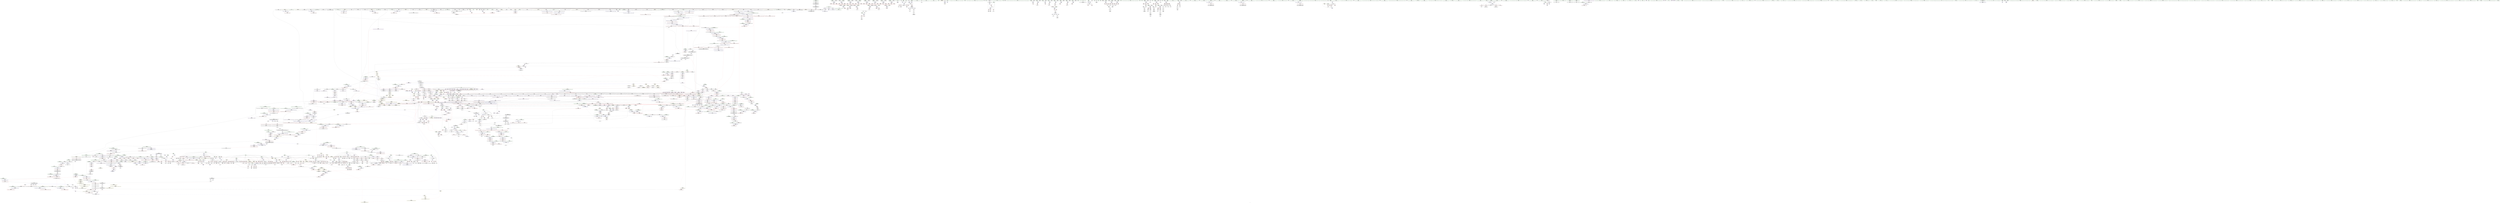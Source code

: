 digraph "SVFG" {
	label="SVFG";

	Node0x5598ff015f30 [shape=record,color=grey,label="{NodeID: 0\nNullPtr|{|<s61>136}}"];
	Node0x5598ff015f30 -> Node0x5598ff6b4550[style=solid];
	Node0x5598ff015f30 -> Node0x5598ff6b4650[style=solid];
	Node0x5598ff015f30 -> Node0x5598ff6b4720[style=solid];
	Node0x5598ff015f30 -> Node0x5598ff6b47f0[style=solid];
	Node0x5598ff015f30 -> Node0x5598ff6b48c0[style=solid];
	Node0x5598ff015f30 -> Node0x5598ff6b4990[style=solid];
	Node0x5598ff015f30 -> Node0x5598ff6b4a60[style=solid];
	Node0x5598ff015f30 -> Node0x5598ff6b4b30[style=solid];
	Node0x5598ff015f30 -> Node0x5598ff6b4c00[style=solid];
	Node0x5598ff015f30 -> Node0x5598ff6b4cd0[style=solid];
	Node0x5598ff015f30 -> Node0x5598ff6b4da0[style=solid];
	Node0x5598ff015f30 -> Node0x5598ff6b4e70[style=solid];
	Node0x5598ff015f30 -> Node0x5598ff6b4f40[style=solid];
	Node0x5598ff015f30 -> Node0x5598ff6b5010[style=solid];
	Node0x5598ff015f30 -> Node0x5598ff6b50e0[style=solid];
	Node0x5598ff015f30 -> Node0x5598ff6b51b0[style=solid];
	Node0x5598ff015f30 -> Node0x5598ff6b5280[style=solid];
	Node0x5598ff015f30 -> Node0x5598ff6b5350[style=solid];
	Node0x5598ff015f30 -> Node0x5598ff6b5420[style=solid];
	Node0x5598ff015f30 -> Node0x5598ff6b54f0[style=solid];
	Node0x5598ff015f30 -> Node0x5598ff6b55c0[style=solid];
	Node0x5598ff015f30 -> Node0x5598ff6b5690[style=solid];
	Node0x5598ff015f30 -> Node0x5598ff6b5760[style=solid];
	Node0x5598ff015f30 -> Node0x5598ff6b5830[style=solid];
	Node0x5598ff015f30 -> Node0x5598ff6b5900[style=solid];
	Node0x5598ff015f30 -> Node0x5598ff6b59d0[style=solid];
	Node0x5598ff015f30 -> Node0x5598ff6b5aa0[style=solid];
	Node0x5598ff015f30 -> Node0x5598ff6b5b70[style=solid];
	Node0x5598ff015f30 -> Node0x5598ff6b5c40[style=solid];
	Node0x5598ff015f30 -> Node0x5598ff6b5d10[style=solid];
	Node0x5598ff015f30 -> Node0x5598ff6b5de0[style=solid];
	Node0x5598ff015f30 -> Node0x5598ff6b5eb0[style=solid];
	Node0x5598ff015f30 -> Node0x5598ff6b5f80[style=solid];
	Node0x5598ff015f30 -> Node0x5598ff6b6050[style=solid];
	Node0x5598ff015f30 -> Node0x5598ff6b6120[style=solid];
	Node0x5598ff015f30 -> Node0x5598ff6b61f0[style=solid];
	Node0x5598ff015f30 -> Node0x5598ff6b62c0[style=solid];
	Node0x5598ff015f30 -> Node0x5598ff6b6390[style=solid];
	Node0x5598ff015f30 -> Node0x5598ff6b6460[style=solid];
	Node0x5598ff015f30 -> Node0x5598ff6b6530[style=solid];
	Node0x5598ff015f30 -> Node0x5598ff6b6600[style=solid];
	Node0x5598ff015f30 -> Node0x5598ff6b66d0[style=solid];
	Node0x5598ff015f30 -> Node0x5598ff6b67a0[style=solid];
	Node0x5598ff015f30 -> Node0x5598ff6b6870[style=solid];
	Node0x5598ff015f30 -> Node0x5598ff6b6940[style=solid];
	Node0x5598ff015f30 -> Node0x5598ff6b6a10[style=solid];
	Node0x5598ff015f30 -> Node0x5598ff6b6ae0[style=solid];
	Node0x5598ff015f30 -> Node0x5598ff6b6bb0[style=solid];
	Node0x5598ff015f30 -> Node0x5598ff6b6c80[style=solid];
	Node0x5598ff015f30 -> Node0x5598ff6b6d50[style=solid];
	Node0x5598ff015f30 -> Node0x5598ff6b6e20[style=solid];
	Node0x5598ff015f30 -> Node0x5598ff6b6ef0[style=solid];
	Node0x5598ff015f30 -> Node0x5598ff6b6fc0[style=solid];
	Node0x5598ff015f30 -> Node0x5598ff6fb680[style=solid];
	Node0x5598ff015f30 -> Node0x5598ff7038b0[style=solid];
	Node0x5598ff015f30 -> Node0x5598ff6da190[style=solid];
	Node0x5598ff015f30 -> Node0x5598ff6da260[style=solid];
	Node0x5598ff015f30 -> Node0x5598ff6da330[style=solid];
	Node0x5598ff015f30 -> Node0x5598ff6e6d70[style=solid];
	Node0x5598ff015f30 -> Node0x5598ff746350[style=solid];
	Node0x5598ff015f30 -> Node0x5598ff74a550[style=solid];
	Node0x5598ff015f30:s61 -> Node0x5598ff88f540[style=solid,color=red];
	Node0x5598ff6d85f0 [shape=record,color=blue,label="{NodeID: 1550\n2410\<--2445\nexn.slot\<--\n_ZNSt20__uninitialized_copyILb0EE13__uninit_copyISt13move_iteratorIPSt4pairIiiEES5_EET0_T_S8_S7_\n}"];
	Node0x5598ff6d85f0 -> Node0x5598ff6f8a50[style=dashed];
	Node0x5598ff6d85f0 -> Node0x5598ff6d8790[style=dashed];
	Node0x5598ff6b6a10 [shape=record,color=black,label="{NodeID: 443\n2461\<--3\n\<--dummyVal\n_ZNSt20__uninitialized_copyILb0EE13__uninit_copyISt13move_iteratorIPSt4pairIiiEES5_EET0_T_S8_S7_\n}"];
	Node0x5598ff6b6a10 -> Node0x5598ff6d8860[style=solid];
	Node0x5598ff6c6050 [shape=record,color=red,label="{NodeID: 886\n198\<--176\n\<--y0.addr\n_Z9crossOperdddddd\n}"];
	Node0x5598ff6c6050 -> Node0x5598ff7407d0[style=solid];
	Node0x5598ff8927a0 [shape=record,color=black,label="{NodeID: 3543\n2642 = PHI(2634, )\n1st arg _ZN9__gnu_cxx13new_allocatorISt4pairIiiEE10deallocateEPS2_m }"];
	Node0x5598ff8927a0 -> Node0x5598ff6d9e50[style=solid];
	Node0x5598ff7bb9f0 [shape=record,color=black,label="{NodeID: 2436\nMR_309V_2 = PHI(MR_309V_1, MR_309V_3, )\npts\{931 \}\n}"];
	Node0x5598ff7bb9f0 -> Node0x5598ff7a8dc0[style=dashed];
	Node0x5598ff7bb9f0 -> Node0x5598ff7bb9f0[style=dashed];
	Node0x5598ff6fc3b0 [shape=record,color=blue,label="{NodeID: 1329\n184\<--171\ny2.addr\<--y2\n_Z9crossOperdddddd\n}"];
	Node0x5598ff6fc3b0 -> Node0x5598ff6c6460[style=dashed];
	Node0x5598ff6aefd0 [shape=record,color=green,label="{NodeID: 222\n1577\<--1578\n__x.addr\<--__x.addr_field_insensitive\n_ZNSt4pairIiiEC2IRiS2_Lb1EEEOT_OT0_\n}"];
	Node0x5598ff6aefd0 -> Node0x5598ff6f29a0[style=solid];
	Node0x5598ff6aefd0 -> Node0x5598ff7027a0[style=solid];
	Node0x5598ff6d2650 [shape=record,color=purple,label="{NodeID: 665\n62\<--4\n\<--_ZStL8__ioinit\n__cxx_global_var_init\n}"];
	Node0x5598ff884fc0 [shape=record,color=black,label="{NodeID: 3322\n486 = PHI()\n}"];
	Node0x5598ff73fbd0 [shape=record,color=grey,label="{NodeID: 2215\n720 = Binary(719, 224, )\n}"];
	Node0x5598ff73fbd0 -> Node0x5598ff6fe430[style=solid];
	Node0x5598ff6f0ed0 [shape=record,color=red,label="{NodeID: 1108\n1241\<--1240\n\<--arrayidx139\n_Z5solvev\n}"];
	Node0x5598ff6f0ed0 -> Node0x5598ff743650[style=solid];
	Node0x5598ff66d310 [shape=record,color=green,label="{NodeID: 1\n7\<--1\n__dso_handle\<--dummyObj\nGlob }"];
	Node0x5598ff6d86c0 [shape=record,color=blue,label="{NodeID: 1551\n2412\<--2447\nehselector.slot\<--\n_ZNSt20__uninitialized_copyILb0EE13__uninit_copyISt13move_iteratorIPSt4pairIiiEES5_EET0_T_S8_S7_\n}"];
	Node0x5598ff6d86c0 -> Node0x5598ff6d8860[style=dashed];
	Node0x5598ff6b6ae0 [shape=record,color=black,label="{NodeID: 444\n2471\<--3\nlpad.val\<--dummyVal\n_ZNSt20__uninitialized_copyILb0EE13__uninit_copyISt13move_iteratorIPSt4pairIiiEES5_EET0_T_S8_S7_\n}"];
	Node0x5598ff6c6120 [shape=record,color=red,label="{NodeID: 887\n205\<--176\n\<--y0.addr\n_Z9crossOperdddddd\n}"];
	Node0x5598ff6c6120 -> Node0x5598ff73fed0[style=solid];
	Node0x5598ff892870 [shape=record,color=black,label="{NodeID: 3544\n2643 = PHI(2635, )\n2nd arg _ZN9__gnu_cxx13new_allocatorISt4pairIiiEE10deallocateEPS2_m }"];
	Node0x5598ff892870 -> Node0x5598ff6d9f20[style=solid];
	Node0x5598ff7bbef0 [shape=record,color=black,label="{NodeID: 2437\nMR_311V_2 = PHI(MR_311V_1, MR_311V_3, )\npts\{933 \}\n}"];
	Node0x5598ff7bbef0 -> Node0x5598ff7a92c0[style=dashed];
	Node0x5598ff7bbef0 -> Node0x5598ff7bbef0[style=dashed];
	Node0x5598ff6fc480 [shape=record,color=blue,label="{NodeID: 1330\n186\<--208\nt\<--sub5\n_Z9crossOperdddddd\n}"];
	Node0x5598ff6fc480 -> Node0x5598ff6c6530[style=dashed];
	Node0x5598ff6fc480 -> Node0x5598ff6c6600[style=dashed];
	Node0x5598ff6af0a0 [shape=record,color=green,label="{NodeID: 223\n1579\<--1580\n__y.addr\<--__y.addr_field_insensitive\n_ZNSt4pairIiiEC2IRiS2_Lb1EEEOT_OT0_\n}"];
	Node0x5598ff6af0a0 -> Node0x5598ff6f2a70[style=solid];
	Node0x5598ff6af0a0 -> Node0x5598ff702870[style=solid];
	Node0x5598ff6d2720 [shape=record,color=purple,label="{NodeID: 666\n612\<--16\narrayidx\<--a\n_Z4initv\n}"];
	Node0x5598ff885090 [shape=record,color=black,label="{NodeID: 3323\n279 = PHI(165, )\n}"];
	Node0x5598ff885090 -> Node0x5598ff7425d0[style=solid];
	Node0x5598ff73fd50 [shape=record,color=grey,label="{NodeID: 2216\n207 = Binary(203, 206, )\n}"];
	Node0x5598ff73fd50 -> Node0x5598ff742450[style=solid];
	Node0x5598ff6f0fa0 [shape=record,color=red,label="{NodeID: 1109\n1264\<--1263\n\<--arrayidx152\n_Z5solvev\n|{<s0>51}}"];
	Node0x5598ff6f0fa0:s0 -> Node0x5598ff8903e0[style=solid,color=red];
	Node0x5598ff6a6800 [shape=record,color=green,label="{NodeID: 2\n9\<--1\n\<--dummyObj\nCan only get source location for instruction, argument, global var or function.}"];
	Node0x5598ff6d8790 [shape=record,color=blue,label="{NodeID: 1552\n2410\<--2459\nexn.slot\<--\n_ZNSt20__uninitialized_copyILb0EE13__uninit_copyISt13move_iteratorIPSt4pairIiiEES5_EET0_T_S8_S7_\n}"];
	Node0x5598ff6d8790 -> Node0x5598ff6f8b20[style=dashed];
	Node0x5598ff6b6bb0 [shape=record,color=black,label="{NodeID: 445\n2472\<--3\nlpad.val12\<--dummyVal\n_ZNSt20__uninitialized_copyILb0EE13__uninit_copyISt13move_iteratorIPSt4pairIiiEES5_EET0_T_S8_S7_\n}"];
	Node0x5598ff6c61f0 [shape=record,color=red,label="{NodeID: 888\n194\<--178\n\<--x1.addr\n_Z9crossOperdddddd\n}"];
	Node0x5598ff6c61f0 -> Node0x5598ff740650[style=solid];
	Node0x5598ff892940 [shape=record,color=black,label="{NodeID: 3545\n234 = PHI()\n0th arg _Z11isIntersectdddddddd }"];
	Node0x5598ff892940 -> Node0x5598ff6fc6f0[style=solid];
	Node0x5598ff7bc3f0 [shape=record,color=black,label="{NodeID: 2438\nMR_313V_2 = PHI(MR_313V_1, MR_313V_4, )\npts\{935 \}\n}"];
	Node0x5598ff7bc3f0 -> Node0x5598ff700b30[style=dashed];
	Node0x5598ff6fc550 [shape=record,color=blue,label="{NodeID: 1331\n172\<--12\nretval\<--\n_Z9crossOperdddddd\n}"];
	Node0x5598ff6fc550 -> Node0x5598ff7ab5c0[style=dashed];
	Node0x5598ff6af170 [shape=record,color=green,label="{NodeID: 224\n1600\<--1601\nthis.addr\<--this.addr_field_insensitive\n_ZNSt6vectorISt4pairIiiESaIS1_EE12emplace_backIJS1_EEEvDpOT_\n}"];
	Node0x5598ff6af170 -> Node0x5598ff6f2ce0[style=solid];
	Node0x5598ff6af170 -> Node0x5598ff702ae0[style=solid];
	Node0x5598ff6d27f0 [shape=record,color=purple,label="{NodeID: 667\n615\<--16\narrayidx5\<--a\n_Z4initv\n}"];
	Node0x5598ff885200 [shape=record,color=black,label="{NodeID: 3324\n211 = PHI()\n}"];
	Node0x5598ff885200 -> Node0x5598ff747850[style=solid];
	Node0x5598ff73fed0 [shape=record,color=grey,label="{NodeID: 2217\n206 = Binary(204, 205, )\n}"];
	Node0x5598ff73fed0 -> Node0x5598ff73fd50[style=solid];
	Node0x5598ff6f1070 [shape=record,color=red,label="{NodeID: 1110\n1273\<--1272\n\<--arrayidx156\n_Z5solvev\n}"];
	Node0x5598ff6f1070 -> Node0x5598ff740dd0[style=solid];
	Node0x5598ff6a6f50 [shape=record,color=green,label="{NodeID: 3\n12\<--1\n\<--dummyObj\nCan only get source location for instruction, argument, global var or function.}"];
	Node0x5598ff6d8860 [shape=record,color=blue,label="{NodeID: 1553\n2412\<--2461\nehselector.slot\<--\n_ZNSt20__uninitialized_copyILb0EE13__uninit_copyISt13move_iteratorIPSt4pairIiiEES5_EET0_T_S8_S7_\n}"];
	Node0x5598ff6d8860 -> Node0x5598ff6f8bf0[style=dashed];
	Node0x5598ff6b6c80 [shape=record,color=black,label="{NodeID: 446\n2474\<--3\n\<--dummyVal\n_ZNSt20__uninitialized_copyILb0EE13__uninit_copyISt13move_iteratorIPSt4pairIiiEES5_EET0_T_S8_S7_\n}"];
	Node0x5598ff6c62c0 [shape=record,color=red,label="{NodeID: 889\n204\<--180\n\<--y1.addr\n_Z9crossOperdddddd\n}"];
	Node0x5598ff6c62c0 -> Node0x5598ff73fed0[style=solid];
	Node0x5598ff892a10 [shape=record,color=black,label="{NodeID: 3546\n235 = PHI()\n1st arg _Z11isIntersectdddddddd }"];
	Node0x5598ff892a10 -> Node0x5598ff6fc7c0[style=solid];
	Node0x5598ff79c1b0 [shape=record,color=black,label="{NodeID: 2439\nMR_315V_2 = PHI(MR_315V_1, MR_315V_3, )\npts\{937 \}\n}"];
	Node0x5598ff79c1b0 -> Node0x5598ff700c00[style=dashed];
	Node0x5598ff79c1b0 -> Node0x5598ff79c1b0[style=dashed];
	Node0x5598ff6fc620 [shape=record,color=blue,label="{NodeID: 1332\n172\<--222\nretval\<--cond\n_Z9crossOperdddddd\n}"];
	Node0x5598ff6fc620 -> Node0x5598ff7ab5c0[style=dashed];
	Node0x5598ff6af240 [shape=record,color=green,label="{NodeID: 225\n1602\<--1603\n__args.addr\<--__args.addr_field_insensitive\n_ZNSt6vectorISt4pairIiiESaIS1_EE12emplace_backIJS1_EEEvDpOT_\n}"];
	Node0x5598ff6af240 -> Node0x5598ff6f2db0[style=solid];
	Node0x5598ff6af240 -> Node0x5598ff6f2e80[style=solid];
	Node0x5598ff6af240 -> Node0x5598ff702bb0[style=solid];
	Node0x5598ff6d28c0 [shape=record,color=purple,label="{NodeID: 668\n700\<--16\narrayidx21\<--a\n_Z4DFS1ii\n}"];
	Node0x5598ff8852d0 [shape=record,color=black,label="{NodeID: 3325\n272 = PHI(165, )\n}"];
	Node0x5598ff8852d0 -> Node0x5598ff7425d0[style=solid];
	Node0x5598ff740050 [shape=record,color=grey,label="{NodeID: 2218\n1143 = Binary(1142, 224, )\n}"];
	Node0x5598ff740050 -> Node0x5598ff700720[style=solid];
	Node0x5598ff6f1140 [shape=record,color=red,label="{NodeID: 1111\n1280\<--1279\n\<--arrayidx160\n_Z5solvev\n}"];
	Node0x5598ff6f1140 -> Node0x5598ff740dd0[style=solid];
	Node0x5598ff6a7010 [shape=record,color=green,label="{NodeID: 4\n23\<--1\n\<--dummyObj\nCan only get source location for instruction, argument, global var or function.}"];
	Node0x5598ff6d8930 [shape=record,color=blue,label="{NodeID: 1554\n2483\<--2481\n__x.addr\<--__x\n_ZStneIPSt4pairIiiEEbRKSt13move_iteratorIT_ES7_\n}"];
	Node0x5598ff6d8930 -> Node0x5598ff6f8cc0[style=dashed];
	Node0x5598ff6b6d50 [shape=record,color=black,label="{NodeID: 447\n2475\<--3\n\<--dummyVal\n_ZNSt20__uninitialized_copyILb0EE13__uninit_copyISt13move_iteratorIPSt4pairIiiEES5_EET0_T_S8_S7_\n|{<s0>157}}"];
	Node0x5598ff6b6d50:s0 -> Node0x5598ff891eb0[style=solid,color=red];
	Node0x5598ff6c6390 [shape=record,color=red,label="{NodeID: 890\n201\<--182\n\<--x2.addr\n_Z9crossOperdddddd\n}"];
	Node0x5598ff6c6390 -> Node0x5598ff73fa50[style=solid];
	Node0x5598ff892ae0 [shape=record,color=black,label="{NodeID: 3547\n236 = PHI()\n2nd arg _Z11isIntersectdddddddd }"];
	Node0x5598ff892ae0 -> Node0x5598ff6fc890[style=solid];
	Node0x5598ff79c6b0 [shape=record,color=black,label="{NodeID: 2440\nMR_317V_2 = PHI(MR_317V_1, MR_317V_4, )\npts\{939 \}\n}"];
	Node0x5598ff79c6b0 -> Node0x5598ff700f40[style=dashed];
	Node0x5598ff6fc6f0 [shape=record,color=blue,label="{NodeID: 1333\n242\<--234\nx1.addr\<--x1\n_Z11isIntersectdddddddd\n}"];
	Node0x5598ff6fc6f0 -> Node0x5598ff6c66d0[style=dashed];
	Node0x5598ff6fc6f0 -> Node0x5598ff6c67a0[style=dashed];
	Node0x5598ff6fc6f0 -> Node0x5598ff6c6870[style=dashed];
	Node0x5598ff6af310 [shape=record,color=green,label="{NodeID: 226\n1604\<--1605\nagg.tmp\<--agg.tmp_field_insensitive\n_ZNSt6vectorISt4pairIiiESaIS1_EE12emplace_backIJS1_EEEvDpOT_\n}"];
	Node0x5598ff6af310 -> Node0x5598ff6d6710[style=solid];
	Node0x5598ff6af310 -> Node0x5598ff6d67e0[style=solid];
	Node0x5598ff6d2990 [shape=record,color=purple,label="{NodeID: 669\n703\<--16\narrayidx23\<--a\n_Z4DFS1ii\n}"];
	Node0x5598ff6d2990 -> Node0x5598ff6ea6d0[style=solid];
	Node0x5598ff885440 [shape=record,color=black,label="{NodeID: 3326\n1111 = PHI(1370, )\n}"];
	Node0x5598ff885440 -> Node0x5598ff6cb7d0[style=solid];
	Node0x5598ff7401d0 [shape=record,color=grey,label="{NodeID: 2219\n1056 = Binary(1055, 224, )\n}"];
	Node0x5598ff7401d0 -> Node0x5598ff744e50[style=solid];
	Node0x5598ff6f1210 [shape=record,color=red,label="{NodeID: 1112\n1300\<--1299\n\<--arrayidx169\n_Z5solvev\n}"];
	Node0x5598ff6f1210 -> Node0x5598ff741850[style=solid];
	Node0x5598ff6a70d0 [shape=record,color=green,label="{NodeID: 5\n31\<--1\n_ZSt3cin\<--dummyObj\nGlob }"];
	Node0x5598ff7dec30 [shape=record,color=yellow,style=double,label="{NodeID: 2662\n2V_1 = ENCHI(MR_2V_0)\npts\{10 \}\nFun[_GLOBAL__sub_I_ACRushTC_1_0.cpp]|{<s0>176}}"];
	Node0x5598ff7dec30:s0 -> Node0x5598ff6fb780[style=dashed,color=red];
	Node0x5598ff6d8a00 [shape=record,color=blue,label="{NodeID: 1555\n2485\<--2482\n__y.addr\<--__y\n_ZStneIPSt4pairIiiEEbRKSt13move_iteratorIT_ES7_\n}"];
	Node0x5598ff6d8a00 -> Node0x5598ff6f8d90[style=dashed];
	Node0x5598ff6b6e20 [shape=record,color=black,label="{NodeID: 448\n2737\<--3\n\<--dummyVal\n_ZNSt12_Vector_baseISt4pairIiiESaIS1_EED2Ev\n}"];
	Node0x5598ff6c6460 [shape=record,color=red,label="{NodeID: 891\n197\<--184\n\<--y2.addr\n_Z9crossOperdddddd\n}"];
	Node0x5598ff6c6460 -> Node0x5598ff7407d0[style=solid];
	Node0x5598ff79cbb0 [shape=record,color=black,label="{NodeID: 2441\nMR_319V_2 = PHI(MR_319V_1, MR_319V_3, )\npts\{941 \}\n}"];
	Node0x5598ff79cbb0 -> Node0x5598ff701010[style=dashed];
	Node0x5598ff79cbb0 -> Node0x5598ff79cbb0[style=dashed];
	Node0x5598ff6fc7c0 [shape=record,color=blue,label="{NodeID: 1334\n244\<--235\ny1.addr\<--y1\n_Z11isIntersectdddddddd\n}"];
	Node0x5598ff6fc7c0 -> Node0x5598ff6c6940[style=dashed];
	Node0x5598ff6fc7c0 -> Node0x5598ff6c6a10[style=dashed];
	Node0x5598ff6fc7c0 -> Node0x5598ff6c6ae0[style=dashed];
	Node0x5598ff6af3e0 [shape=record,color=green,label="{NodeID: 227\n1628\<--1629\n_ZSt7forwardISt4pairIiiEEOT_RNSt16remove_referenceIS2_E4typeE\<--_ZSt7forwardISt4pairIiiEEOT_RNSt16remove_referenceIS2_E4typeE_field_insensitive\n}"];
	Node0x5598ff6d2a60 [shape=record,color=purple,label="{NodeID: 670\n707\<--16\narrayidx25\<--a\n_Z4DFS1ii\n}"];
	Node0x5598ff885580 [shape=record,color=black,label="{NodeID: 3327\n1119 = PHI(1390, )\n}"];
	Node0x5598ff885580 -> Node0x5598ff6d5bb0[style=solid];
	Node0x5598ff740350 [shape=record,color=grey,label="{NodeID: 2220\n1019 = Binary(1018, 224, )\n}"];
	Node0x5598ff740350 -> Node0x5598ff6ffc90[style=solid];
	Node0x5598ff6f12e0 [shape=record,color=red,label="{NodeID: 1113\n1315\<--1314\n\<--arrayidx178\n_Z5solvev\n|{<s0>54}}"];
	Node0x5598ff6f12e0:s0 -> Node0x5598ff8833a0[style=solid,color=red];
	Node0x5598ff6a7190 [shape=record,color=green,label="{NodeID: 6\n32\<--1\n_ZL2dx\<--dummyObj\nGlob }"];
	Node0x5598ff7ded40 [shape=record,color=yellow,style=double,label="{NodeID: 2663\n272V_1 = ENCHI(MR_272V_0)\npts\{733 735 \}\nFun[_ZSt9make_pairIRiS0_ESt4pairINSt17__decay_and_stripIT_E6__typeENS2_IT0_E6__typeEEOS3_OS6_]|{<s0>39}}"];
	Node0x5598ff7ded40:s0 -> Node0x5598ff7dbab0[style=dashed,color=red];
	Node0x5598ff6d8ad0 [shape=record,color=blue,label="{NodeID: 1556\n2499\<--2497\n__p.addr\<--__p\n_ZSt10_ConstructISt4pairIiiEJS1_EEvPT_DpOT0_\n}"];
	Node0x5598ff6d8ad0 -> Node0x5598ff6f8e60[style=dashed];
	Node0x5598ff6b6ef0 [shape=record,color=black,label="{NodeID: 449\n2738\<--3\n\<--dummyVal\n_ZNSt12_Vector_baseISt4pairIiiESaIS1_EED2Ev\n}"];
	Node0x5598ff6b6ef0 -> Node0x5598ff6da670[style=solid];
	Node0x5598ff6c6530 [shape=record,color=red,label="{NodeID: 892\n210\<--186\n\<--t\n_Z9crossOperdddddd\n}"];
	Node0x5598ff79d0b0 [shape=record,color=black,label="{NodeID: 2442\nMR_321V_2 = PHI(MR_321V_1, MR_321V_3, )\npts\{943 \}\n}"];
	Node0x5598ff79d0b0 -> Node0x5598ff79aa80[style=dashed];
	Node0x5598ff79d0b0 -> Node0x5598ff79d0b0[style=dashed];
	Node0x5598ff6fc890 [shape=record,color=blue,label="{NodeID: 1335\n246\<--236\nx2.addr\<--x2\n_Z11isIntersectdddddddd\n}"];
	Node0x5598ff6fc890 -> Node0x5598ff6c6bb0[style=dashed];
	Node0x5598ff6fc890 -> Node0x5598ff6c6c80[style=dashed];
	Node0x5598ff6fc890 -> Node0x5598ff6c6d50[style=dashed];
	Node0x5598ff6b78f0 [shape=record,color=green,label="{NodeID: 228\n1631\<--1632\n_ZNSt16allocator_traitsISaISt4pairIiiEEE9constructIS1_JS1_EEEvRS2_PT_DpOT0_\<--_ZNSt16allocator_traitsISaISt4pairIiiEEE9constructIS1_JS1_EEEvRS2_PT_DpOT0__field_insensitive\n}"];
	Node0x5598ff6d2b30 [shape=record,color=purple,label="{NodeID: 671\n710\<--16\narrayidx27\<--a\n_Z4DFS1ii\n}"];
	Node0x5598ff6d2b30 -> Node0x5598ff6ea7a0[style=solid];
	Node0x5598ff8856c0 [shape=record,color=black,label="{NodeID: 3328\n63 = PHI()\n}"];
	Node0x5598ff7404d0 [shape=record,color=grey,label="{NodeID: 2221\n1024 = Binary(1023, 224, )\n}"];
	Node0x5598ff7404d0 -> Node0x5598ff6ffd60[style=solid];
	Node0x5598ff6f13b0 [shape=record,color=red,label="{NodeID: 1114\n1358\<--1355\nthis1\<--this.addr\n_ZNSt6vectorISt4pairIiiESaIS1_EEC2Ev\n}"];
	Node0x5598ff6f13b0 -> Node0x5598ff6ccc20[style=solid];
	Node0x5598ff6a7250 [shape=record,color=green,label="{NodeID: 7\n33\<--1\n_ZL2dy\<--dummyObj\nGlob }"];
	Node0x5598ff6d8ba0 [shape=record,color=blue,label="{NodeID: 1557\n2501\<--2498\n__args.addr\<--__args\n_ZSt10_ConstructISt4pairIiiEJS1_EEvPT_DpOT0_\n}"];
	Node0x5598ff6d8ba0 -> Node0x5598ff6f8f30[style=dashed];
	Node0x5598ff6b6fc0 [shape=record,color=black,label="{NodeID: 450\n2740\<--3\n\<--dummyVal\n_ZNSt12_Vector_baseISt4pairIiiESaIS1_EED2Ev\n}"];
	Node0x5598ff6b6fc0 -> Node0x5598ff6da740[style=solid];
	Node0x5598ff6c6600 [shape=record,color=red,label="{NodeID: 893\n219\<--186\n\<--t\n_Z9crossOperdddddd\n}"];
	Node0x5598ff6c6600 -> Node0x5598ff7476d0[style=solid];
	Node0x5598ff79d5b0 [shape=record,color=black,label="{NodeID: 2443\nMR_323V_2 = PHI(MR_323V_1, MR_323V_3, )\npts\{945 \}\n}"];
	Node0x5598ff79d5b0 -> Node0x5598ff79af80[style=dashed];
	Node0x5598ff79d5b0 -> Node0x5598ff79d5b0[style=dashed];
	Node0x5598ff6fc960 [shape=record,color=blue,label="{NodeID: 1336\n248\<--237\ny2.addr\<--y2\n_Z11isIntersectdddddddd\n}"];
	Node0x5598ff6fc960 -> Node0x5598ff6c6e20[style=dashed];
	Node0x5598ff6fc960 -> Node0x5598ff6c6ef0[style=dashed];
	Node0x5598ff6fc960 -> Node0x5598ff6c6fc0[style=dashed];
	Node0x5598ff6b79b0 [shape=record,color=green,label="{NodeID: 229\n1641\<--1642\n_ZNSt6vectorISt4pairIiiESaIS1_EE3endEv\<--_ZNSt6vectorISt4pairIiiESaIS1_EE3endEv_field_insensitive\n}"];
	Node0x5598ff6d2c00 [shape=record,color=purple,label="{NodeID: 672\n764\<--16\narrayidx4\<--a\n_Z4DFS2iiRSt6vectorISt4pairIiiESaIS1_EE\n}"];
	Node0x5598ff885790 [shape=record,color=black,label="{NodeID: 3329\n81 = PHI()\n}"];
	Node0x5598ff885790 -> Node0x5598ff6fb780[style=solid];
	Node0x5598ff740650 [shape=record,color=grey,label="{NodeID: 2222\n196 = Binary(194, 195, )\n}"];
	Node0x5598ff740650 -> Node0x5598ff740ad0[style=solid];
	Node0x5598ff6f1480 [shape=record,color=red,label="{NodeID: 1115\n1375\<--1372\nthis1\<--this.addr\n_ZNKSt6vectorISt4pairIiiESaIS1_EE4sizeEv\n}"];
	Node0x5598ff6f1480 -> Node0x5598ff6cccf0[style=solid];
	Node0x5598ff6f1480 -> Node0x5598ff6ccdc0[style=solid];
	Node0x5598ff6a7310 [shape=record,color=green,label="{NodeID: 8\n34\<--1\nstdout\<--dummyObj\nGlob }"];
	Node0x5598ff7def30 [shape=record,color=yellow,style=double,label="{NodeID: 2665\n274V_1 = ENCHI(MR_274V_0)\npts\{8780000 8780001 \}\nFun[_ZSt9make_pairIRiS0_ESt4pairINSt17__decay_and_stripIT_E6__typeENS2_IT0_E6__typeEEOS3_OS6_]|{<s0>39|<s1>39}}"];
	Node0x5598ff7def30:s0 -> Node0x5598ff702940[style=dashed,color=red];
	Node0x5598ff7def30:s1 -> Node0x5598ff702a10[style=dashed,color=red];
	Node0x5598ff6d8c70 [shape=record,color=blue, style = dotted,label="{NodeID: 1558\n2803\<--2805\noffset_0\<--dummyVal\n_ZSt10_ConstructISt4pairIiiEJS1_EEvPT_DpOT0_\n}"];
	Node0x5598ff6d8c70 -> Node0x5598ff6fafb0[style=dashed];
	Node0x5598ff6d8c70 -> Node0x5598ff6d8d40[style=dashed];
	Node0x5598ff6b7090 [shape=record,color=black,label="{NodeID: 451\n1498\<--12\nmain_ret\<--\nmain\n}"];
	Node0x5598ff6c66d0 [shape=record,color=red,label="{NodeID: 894\n266\<--242\n\<--x1.addr\n_Z11isIntersectdddddddd\n|{<s0>10}}"];
	Node0x5598ff6c66d0:s0 -> Node0x5598ff88c3b0[style=solid,color=red];
	Node0x5598ff79dab0 [shape=record,color=black,label="{NodeID: 2444\nMR_325V_2 = PHI(MR_325V_1, MR_325V_3, )\npts\{947 \}\n}"];
	Node0x5598ff79dab0 -> Node0x5598ff79b480[style=dashed];
	Node0x5598ff79dab0 -> Node0x5598ff79dab0[style=dashed];
	Node0x5598ff6fca30 [shape=record,color=blue,label="{NodeID: 1337\n250\<--238\nx3.addr\<--x3\n_Z11isIntersectdddddddd\n}"];
	Node0x5598ff6fca30 -> Node0x5598ff6c7090[style=dashed];
	Node0x5598ff6fca30 -> Node0x5598ff6c7160[style=dashed];
	Node0x5598ff6fca30 -> Node0x5598ff6c7230[style=dashed];
	Node0x5598ff6b7ab0 [shape=record,color=green,label="{NodeID: 230\n1650\<--1651\n_ZNSt6vectorISt4pairIiiESaIS1_EE17_M_realloc_insertIJS1_EEEvN9__gnu_cxx17__normal_iteratorIPS1_S3_EEDpOT_\<--_ZNSt6vectorISt4pairIiiESaIS1_EE17_M_realloc_insertIJS1_EEEvN9__gnu_cxx17__normal_iteratorIPS1_S3_EEDpOT__field_insensitive\n}"];
	Node0x5598ff6d2cd0 [shape=record,color=purple,label="{NodeID: 673\n767\<--16\narrayidx6\<--a\n_Z4DFS2iiRSt6vectorISt4pairIiiESaIS1_EE\n}"];
	Node0x5598ff6d2cd0 -> Node0x5598ff6ebf30[style=solid];
	Node0x5598ff885860 [shape=record,color=black,label="{NodeID: 3330\n111 = PHI(125, )\n}"];
	Node0x5598ff885860 -> Node0x5598ff7440d0[style=solid];
	Node0x5598ff7407d0 [shape=record,color=grey,label="{NodeID: 2223\n199 = Binary(197, 198, )\n}"];
	Node0x5598ff7407d0 -> Node0x5598ff740ad0[style=solid];
	Node0x5598ff6f1550 [shape=record,color=red,label="{NodeID: 1116\n1379\<--1378\n\<--_M_finish\n_ZNKSt6vectorISt4pairIiiESaIS1_EE4sizeEv\n}"];
	Node0x5598ff6f1550 -> Node0x5598ff6cce90[style=solid];
	Node0x5598ff6a73d0 [shape=record,color=green,label="{NodeID: 9\n35\<--1\n_ZSt4cout\<--dummyObj\nGlob }"];
	Node0x5598ff7df010 [shape=record,color=yellow,style=double,label="{NodeID: 2666\n266V_1 = ENCHI(MR_266V_0)\npts\{878 \}\nFun[_ZSt9make_pairIRiS0_ESt4pairINSt17__decay_and_stripIT_E6__typeENS2_IT0_E6__typeEEOS3_OS6_]}"];
	Node0x5598ff7df010 -> Node0x5598ff6ec5b0[style=dashed];
	Node0x5598ff6d8d40 [shape=record,color=blue, style = dotted,label="{NodeID: 1559\n2806\<--2808\noffset_1\<--dummyVal\n_ZSt10_ConstructISt4pairIiiEJS1_EEvPT_DpOT0_\n|{<s0>150}}"];
	Node0x5598ff6d8d40:s0 -> Node0x5598ff7d2a70[style=dashed,color=blue];
	Node0x5598ff6b7160 [shape=record,color=black,label="{NodeID: 452\n64\<--65\n\<--_ZNSt8ios_base4InitD1Ev\nCan only get source location for instruction, argument, global var or function.}"];
	Node0x5598ff6c67a0 [shape=record,color=red,label="{NodeID: 895\n273\<--242\n\<--x1.addr\n_Z11isIntersectdddddddd\n|{<s0>11}}"];
	Node0x5598ff6c67a0:s0 -> Node0x5598ff88c3b0[style=solid,color=red];
	Node0x5598ff79dfb0 [shape=record,color=black,label="{NodeID: 2445\nMR_327V_2 = PHI(MR_327V_1, MR_327V_3, )\npts\{949 \}\n}"];
	Node0x5598ff79dfb0 -> Node0x5598ff79b980[style=dashed];
	Node0x5598ff79dfb0 -> Node0x5598ff79dfb0[style=dashed];
	Node0x5598ff6fcb00 [shape=record,color=blue,label="{NodeID: 1338\n252\<--239\ny3.addr\<--y3\n_Z11isIntersectdddddddd\n}"];
	Node0x5598ff6fcb00 -> Node0x5598ff6c7300[style=dashed];
	Node0x5598ff6fcb00 -> Node0x5598ff6c73d0[style=dashed];
	Node0x5598ff6fcb00 -> Node0x5598ff6c74a0[style=dashed];
	Node0x5598ff6b7bb0 [shape=record,color=green,label="{NodeID: 231\n1656\<--1657\n__t.addr\<--__t.addr_field_insensitive\n_ZSt4moveIRSt4pairIiiEEONSt16remove_referenceIT_E4typeEOS4_\n}"];
	Node0x5598ff6b7bb0 -> Node0x5598ff6f3360[style=solid];
	Node0x5598ff6b7bb0 -> Node0x5598ff702e20[style=solid];
	Node0x5598ff6d2da0 [shape=record,color=purple,label="{NodeID: 674\n967\<--16\narrayidx\<--a\n_Z5solvev\n}"];
	Node0x5598ff885a00 [shape=record,color=black,label="{NodeID: 3331\n117 = PHI(125, )\n}"];
	Node0x5598ff885a00 -> Node0x5598ff7440d0[style=solid];
	Node0x5598ff740950 [shape=record,color=grey,label="{NodeID: 2224\n1028 = Binary(1027, 1029, )\n}"];
	Node0x5598ff740950 -> Node0x5598ff6ffe30[style=solid];
	Node0x5598ff6f1620 [shape=record,color=red,label="{NodeID: 1117\n1383\<--1382\n\<--_M_start\n_ZNKSt6vectorISt4pairIiiESaIS1_EE4sizeEv\n}"];
	Node0x5598ff6f1620 -> Node0x5598ff6ccf60[style=solid];
	Node0x5598ff6a74d0 [shape=record,color=green,label="{NodeID: 10\n36\<--1\n.str\<--dummyObj\nGlob }"];
	Node0x5598ff6d8e10 [shape=record,color=blue,label="{NodeID: 1560\n2516\<--2515\n__r.addr\<--__r\n_ZSt11__addressofISt4pairIiiEEPT_RS2_\n}"];
	Node0x5598ff6d8e10 -> Node0x5598ff6f9000[style=dashed];
	Node0x5598ff6b7260 [shape=record,color=black,label="{NodeID: 453\n91\<--119\n_Z4distdddd_ret\<--call3\n_Z4distdddd\n}"];
	Node0x5598ff6c6870 [shape=record,color=red,label="{NodeID: 896\n287\<--242\n\<--x1.addr\n_Z11isIntersectdddddddd\n|{<s0>12}}"];
	Node0x5598ff6c6870:s0 -> Node0x5598ff88c6f0[style=solid,color=red];
	Node0x5598ff79e0a0 [shape=record,color=black,label="{NodeID: 2446\nMR_120V_2 = PHI(MR_120V_1, MR_120V_3, )\npts\{2301 \}\n|{|<s2>75}}"];
	Node0x5598ff79e0a0 -> Node0x5598ff7a97c0[style=dashed];
	Node0x5598ff79e0a0 -> Node0x5598ff79e0a0[style=dashed];
	Node0x5598ff79e0a0:s2 -> Node0x5598ff7c9350[style=dashed,color=blue];
	Node0x5598ff6fcbd0 [shape=record,color=blue,label="{NodeID: 1339\n254\<--240\nx4.addr\<--x4\n_Z11isIntersectdddddddd\n}"];
	Node0x5598ff6fcbd0 -> Node0x5598ff6c7570[style=dashed];
	Node0x5598ff6fcbd0 -> Node0x5598ff6c7640[style=dashed];
	Node0x5598ff6fcbd0 -> Node0x5598ff6c7710[style=dashed];
	Node0x5598ff6b7c80 [shape=record,color=green,label="{NodeID: 232\n1665\<--1666\n__a.addr\<--__a.addr_field_insensitive\n_ZNSt16allocator_traitsISaISt4pairIiiEEE9constructIS1_JS1_EEEvRS2_PT_DpOT0_\n}"];
	Node0x5598ff6b7c80 -> Node0x5598ff6f3430[style=solid];
	Node0x5598ff6b7c80 -> Node0x5598ff702ef0[style=solid];
	Node0x5598ff6d2e70 [shape=record,color=purple,label="{NodeID: 675\n970\<--16\narrayidx5\<--a\n_Z5solvev\n}"];
	Node0x5598ff6d2e70 -> Node0x5598ff6f0850[style=solid];
	Node0x5598ff885b40 [shape=record,color=black,label="{NodeID: 3332\n119 = PHI()\n}"];
	Node0x5598ff885b40 -> Node0x5598ff6b7260[style=solid];
	Node0x5598ff740ad0 [shape=record,color=grey,label="{NodeID: 2225\n200 = Binary(196, 199, )\n}"];
	Node0x5598ff740ad0 -> Node0x5598ff742450[style=solid];
	Node0x5598ff6f16f0 [shape=record,color=red,label="{NodeID: 1118\n1399\<--1393\nthis1\<--this.addr\n_ZNSt6vectorISt4pairIiiESaIS1_EEixEm\n}"];
	Node0x5598ff6f16f0 -> Node0x5598ff6cd100[style=solid];
	Node0x5598ff6a7600 [shape=record,color=green,label="{NodeID: 11\n38\<--1\n.str.2\<--dummyObj\nGlob }"];
	Node0x5598ff6d8ee0 [shape=record,color=blue,label="{NodeID: 1561\n2523\<--2522\nthis.addr\<--this\n_ZNKSt13move_iteratorIPSt4pairIiiEEdeEv\n}"];
	Node0x5598ff6d8ee0 -> Node0x5598ff6f90d0[style=dashed];
	Node0x5598ff6b7330 [shape=record,color=black,label="{NodeID: 454\n125\<--132\n_Z3sqrIdET_S0__ret\<--mul\n_Z3sqrIdET_S0_\n|{<s0>4|<s1>5|<s2>7|<s3>8}}"];
	Node0x5598ff6b7330:s0 -> Node0x5598ff885860[style=solid,color=blue];
	Node0x5598ff6b7330:s1 -> Node0x5598ff885a00[style=solid,color=blue];
	Node0x5598ff6b7330:s2 -> Node0x5598ff885c10[style=solid,color=blue];
	Node0x5598ff6b7330:s3 -> Node0x5598ff885d80[style=solid,color=blue];
	Node0x5598ff6c6940 [shape=record,color=red,label="{NodeID: 897\n267\<--244\n\<--y1.addr\n_Z11isIntersectdddddddd\n|{<s0>10}}"];
	Node0x5598ff6c6940:s0 -> Node0x5598ff88c480[style=solid,color=red];
	Node0x5598ff7c1120 [shape=record,color=black,label="{NodeID: 2447\nMR_225V_2 = PHI(MR_225V_1, MR_225V_9, )\npts\{170000 \}\n|{|<s6>41|<s7>75}}"];
	Node0x5598ff7c1120 -> Node0x5598ff6f0850[style=dashed];
	Node0x5598ff7c1120 -> Node0x5598ff6f0920[style=dashed];
	Node0x5598ff7c1120 -> Node0x5598ff6f0c60[style=dashed];
	Node0x5598ff7c1120 -> Node0x5598ff79be80[style=dashed];
	Node0x5598ff7c1120 -> Node0x5598ff7a9cc0[style=dashed];
	Node0x5598ff7c1120 -> Node0x5598ff7c1120[style=dashed];
	Node0x5598ff7c1120:s6 -> Node0x5598ff7daa80[style=dashed,color=red];
	Node0x5598ff7c1120:s7 -> Node0x5598ff7c9350[style=dashed,color=blue];
	Node0x5598ff6fcca0 [shape=record,color=blue,label="{NodeID: 1340\n256\<--241\ny4.addr\<--y4\n_Z11isIntersectdddddddd\n}"];
	Node0x5598ff6fcca0 -> Node0x5598ff6c77e0[style=dashed];
	Node0x5598ff6fcca0 -> Node0x5598ff6c78b0[style=dashed];
	Node0x5598ff6fcca0 -> Node0x5598ff6c7980[style=dashed];
	Node0x5598ff6b7d50 [shape=record,color=green,label="{NodeID: 233\n1667\<--1668\n__p.addr\<--__p.addr_field_insensitive\n_ZNSt16allocator_traitsISaISt4pairIiiEEE9constructIS1_JS1_EEEvRS2_PT_DpOT0_\n}"];
	Node0x5598ff6b7d50 -> Node0x5598ff6f3500[style=solid];
	Node0x5598ff6b7d50 -> Node0x5598ff702fc0[style=solid];
	Node0x5598ff6d2f40 [shape=record,color=purple,label="{NodeID: 676\n1005\<--16\narrayidx19\<--a\n_Z5solvev\n}"];
	Node0x5598ff885c10 [shape=record,color=black,label="{NodeID: 3333\n156 = PHI(125, )\n}"];
	Node0x5598ff885c10 -> Node0x5598ff73f2d0[style=solid];
	Node0x5598ff740c50 [shape=record,color=grey,label="{NodeID: 2226\n1286 = Binary(1285, 224, )\n}"];
	Node0x5598ff740c50 -> Node0x5598ff701420[style=solid];
	Node0x5598ff6f17c0 [shape=record,color=red,label="{NodeID: 1119\n1404\<--1395\n\<--__n.addr\n_ZNSt6vectorISt4pairIiiESaIS1_EEixEm\n}"];
	Node0x5598ff6a7690 [shape=record,color=green,label="{NodeID: 12\n40\<--1\nstdin\<--dummyObj\nGlob }"];
	Node0x5598ff6d8fb0 [shape=record,color=blue,label="{NodeID: 1562\n2532\<--2531\nthis.addr\<--this\n_ZNSt13move_iteratorIPSt4pairIiiEEppEv\n}"];
	Node0x5598ff6d8fb0 -> Node0x5598ff6f9270[style=dashed];
	Node0x5598ff6b7400 [shape=record,color=black,label="{NodeID: 455\n136\<--161\n_Z5distRdddd_ret\<--add\n_Z5distRdddd\n}"];
	Node0x5598ff6c6a10 [shape=record,color=red,label="{NodeID: 898\n274\<--244\n\<--y1.addr\n_Z11isIntersectdddddddd\n|{<s0>11}}"];
	Node0x5598ff6c6a10:s0 -> Node0x5598ff88c480[style=solid,color=red];
	Node0x5598ff7c15f0 [shape=record,color=black,label="{NodeID: 2448\nMR_331V_2 = PHI(MR_331V_1, MR_331V_3, )\npts\{190000 \}\n|{|<s1>75}}"];
	Node0x5598ff7c15f0 -> Node0x5598ff7addf0[style=dashed];
	Node0x5598ff7c15f0:s1 -> Node0x5598ff7c9350[style=dashed,color=blue];
	Node0x5598ff6fcd70 [shape=record,color=blue,label="{NodeID: 1341\n309\<--306\ns.addr\<--s\n_Z8isMiddleddd\n}"];
	Node0x5598ff6fcd70 -> Node0x5598ff6c7a50[style=dashed];
	Node0x5598ff6fcd70 -> Node0x5598ff6c7b20[style=dashed];
	Node0x5598ff6b7e20 [shape=record,color=green,label="{NodeID: 234\n1669\<--1670\n__args.addr\<--__args.addr_field_insensitive\n_ZNSt16allocator_traitsISaISt4pairIiiEEE9constructIS1_JS1_EEEvRS2_PT_DpOT0_\n}"];
	Node0x5598ff6b7e20 -> Node0x5598ff6f35d0[style=solid];
	Node0x5598ff6b7e20 -> Node0x5598ff703090[style=solid];
	Node0x5598ff6d3010 [shape=record,color=purple,label="{NodeID: 677\n1008\<--16\narrayidx21\<--a\n_Z5solvev\n}"];
	Node0x5598ff6d3010 -> Node0x5598ff6f0920[style=solid];
	Node0x5598ff885d80 [shape=record,color=black,label="{NodeID: 3334\n160 = PHI(125, )\n}"];
	Node0x5598ff885d80 -> Node0x5598ff73f2d0[style=solid];
	Node0x5598ff740dd0 [shape=record,color=grey,label="{NodeID: 2227\n1281 = Binary(1273, 1280, )\n|{<s0>52}}"];
	Node0x5598ff740dd0:s0 -> Node0x5598ff8903e0[style=solid,color=red];
	Node0x5598ff6f1890 [shape=record,color=red,label="{NodeID: 1120\n1403\<--1402\n\<--_M_start\n_ZNSt6vectorISt4pairIiiESaIS1_EEixEm\n}"];
	Node0x5598ff6f1890 -> Node0x5598ff6c3c90[style=solid];
	Node0x5598ff6a7750 [shape=record,color=green,label="{NodeID: 13\n41\<--1\n.str.3\<--dummyObj\nGlob }"];
	Node0x5598ff6d9080 [shape=record,color=blue,label="{NodeID: 1563\n2536\<--2538\n_M_current\<--incdec.ptr\n_ZNSt13move_iteratorIPSt4pairIiiEEppEv\n|{<s0>151}}"];
	Node0x5598ff6d9080:s0 -> Node0x5598ff7d3470[style=dashed,color=blue];
	Node0x5598ff6b74d0 [shape=record,color=black,label="{NodeID: 456\n221\<--220\n\<--cmp6\n_Z9crossOperdddddd\n}"];
	Node0x5598ff6c6ae0 [shape=record,color=red,label="{NodeID: 899\n288\<--244\n\<--y1.addr\n_Z11isIntersectdddddddd\n|{<s0>12}}"];
	Node0x5598ff6c6ae0:s0 -> Node0x5598ff88c7c0[style=solid,color=red];
	Node0x5598ff7c1af0 [shape=record,color=black,label="{NodeID: 2449\nMR_333V_2 = PHI(MR_333V_1, MR_333V_3, )\npts\{210000 \}\n|{|<s3>75}}"];
	Node0x5598ff7c1af0 -> Node0x5598ff6f12e0[style=dashed];
	Node0x5598ff7c1af0 -> Node0x5598ff7b55f0[style=dashed];
	Node0x5598ff7c1af0 -> Node0x5598ff7c1af0[style=dashed];
	Node0x5598ff7c1af0:s3 -> Node0x5598ff7c9350[style=dashed,color=blue];
	Node0x5598ff6fce40 [shape=record,color=blue,label="{NodeID: 1342\n311\<--307\nm.addr\<--m\n_Z8isMiddleddd\n}"];
	Node0x5598ff6fce40 -> Node0x5598ff6c7bf0[style=dashed];
	Node0x5598ff6fce40 -> Node0x5598ff6c7cc0[style=dashed];
	Node0x5598ff6fce40 -> Node0x5598ff6c7d90[style=dashed];
	Node0x5598ff6fce40 -> Node0x5598ff6c7e60[style=dashed];
	Node0x5598ff6b7ef0 [shape=record,color=green,label="{NodeID: 235\n1680\<--1681\n_ZN9__gnu_cxx13new_allocatorISt4pairIiiEE9constructIS2_JS2_EEEvPT_DpOT0_\<--_ZN9__gnu_cxx13new_allocatorISt4pairIiiEE9constructIS2_JS2_EEEvPT_DpOT0__field_insensitive\n}"];
	Node0x5598ff6d30e0 [shape=record,color=purple,label="{NodeID: 678\n1133\<--16\narrayidx82\<--a\n_Z5solvev\n}"];
	Node0x5598ff885ec0 [shape=record,color=black,label="{NodeID: 3335\n289 = PHI(165, )\n}"];
	Node0x5598ff885ec0 -> Node0x5598ff7428d0[style=solid];
	Node0x5598ff740f50 [shape=record,color=grey,label="{NodeID: 2228\n1159 = Binary(1158, 224, )\n}"];
	Node0x5598ff740f50 -> Node0x5598ff700990[style=solid];
	Node0x5598ff6f1960 [shape=record,color=red,label="{NodeID: 1121\n1417\<--1410\n\<--a.addr\n_Z8checkmaxIxEvRT_S0_\n}"];
	Node0x5598ff6f1960 -> Node0x5598ff6f1ca0[style=solid];
	Node0x5598ff6a7850 [shape=record,color=green,label="{NodeID: 14\n43\<--1\n.str.4\<--dummyObj\nGlob }"];
	Node0x5598ff6d9150 [shape=record,color=blue,label="{NodeID: 1564\n2544\<--2542\n__first.addr\<--__first\n_ZSt8_DestroyIPSt4pairIiiEEvT_S3_\n}"];
	Node0x5598ff6d9150 -> Node0x5598ff6f9410[style=dashed];
	Node0x5598ff6b75a0 [shape=record,color=black,label="{NodeID: 457\n165\<--227\n_Z9crossOperdddddd_ret\<--\n_Z9crossOperdddddd\n|{<s0>10|<s1>11|<s2>12|<s3>13}}"];
	Node0x5598ff6b75a0:s0 -> Node0x5598ff8852d0[style=solid,color=blue];
	Node0x5598ff6b75a0:s1 -> Node0x5598ff885090[style=solid,color=blue];
	Node0x5598ff6b75a0:s2 -> Node0x5598ff885ec0[style=solid,color=blue];
	Node0x5598ff6b75a0:s3 -> Node0x5598ff886000[style=solid,color=blue];
	Node0x5598ff6c6bb0 [shape=record,color=red,label="{NodeID: 900\n268\<--246\n\<--x2.addr\n_Z11isIntersectdddddddd\n|{<s0>10}}"];
	Node0x5598ff6c6bb0:s0 -> Node0x5598ff88c550[style=solid,color=red];
	Node0x5598ff7c1ff0 [shape=record,color=black,label="{NodeID: 2450\nMR_227V_2 = PHI(MR_227V_1, MR_227V_3, )\npts\{270000 \}\n|{|<s1>75}}"];
	Node0x5598ff7c1ff0 -> Node0x5598ff7a6fc0[style=dashed];
	Node0x5598ff7c1ff0:s1 -> Node0x5598ff7c9350[style=dashed,color=blue];
	Node0x5598ff6fcf10 [shape=record,color=blue,label="{NodeID: 1343\n313\<--308\nt.addr\<--t\n_Z8isMiddleddd\n}"];
	Node0x5598ff6fcf10 -> Node0x5598ff6c7f30[style=dashed];
	Node0x5598ff6fcf10 -> Node0x5598ff6c8000[style=dashed];
	Node0x5598ff6b7ff0 [shape=record,color=green,label="{NodeID: 236\n1685\<--1686\n__t.addr\<--__t.addr_field_insensitive\n_ZSt7forwardISt4pairIiiEEOT_RNSt16remove_referenceIS2_E4typeE\n}"];
	Node0x5598ff6b7ff0 -> Node0x5598ff6f36a0[style=solid];
	Node0x5598ff6b7ff0 -> Node0x5598ff703160[style=solid];
	Node0x5598ff6d31b0 [shape=record,color=purple,label="{NodeID: 679\n1136\<--16\narrayidx84\<--a\n_Z5solvev\n|{<s0>48}}"];
	Node0x5598ff6d31b0:s0 -> Node0x5598ff890310[style=solid,color=red];
	Node0x5598ff886000 [shape=record,color=black,label="{NodeID: 3336\n296 = PHI(165, )\n}"];
	Node0x5598ff886000 -> Node0x5598ff7428d0[style=solid];
	Node0x5598ff7410d0 [shape=record,color=grey,label="{NodeID: 2229\n1164 = Binary(1163, 224, )\n}"];
	Node0x5598ff7410d0 -> Node0x5598ff700a60[style=solid];
	Node0x5598ff6f1a30 [shape=record,color=red,label="{NodeID: 1122\n1422\<--1410\n\<--a.addr\n_Z8checkmaxIxEvRT_S0_\n}"];
	Node0x5598ff6f1a30 -> Node0x5598ff701c40[style=solid];
	Node0x5598ff6a7950 [shape=record,color=green,label="{NodeID: 15\n45\<--1\n.str.5\<--dummyObj\nGlob }"];
	Node0x5598ff6d9220 [shape=record,color=blue,label="{NodeID: 1565\n2546\<--2543\n__last.addr\<--__last\n_ZSt8_DestroyIPSt4pairIiiEEvT_S3_\n}"];
	Node0x5598ff6d9220 -> Node0x5598ff6f94e0[style=dashed];
	Node0x5598ff6b7670 [shape=record,color=black,label="{NodeID: 458\n233\<--300\n_Z11isIntersectdddddddd_ret\<--\n_Z11isIntersectdddddddd\n}"];
	Node0x5598ff6c6c80 [shape=record,color=red,label="{NodeID: 901\n275\<--246\n\<--x2.addr\n_Z11isIntersectdddddddd\n|{<s0>11}}"];
	Node0x5598ff6c6c80:s0 -> Node0x5598ff88c550[style=solid,color=red];
	Node0x5598ff7c24f0 [shape=record,color=black,label="{NodeID: 2451\nMR_254V_2 = PHI(MR_254V_1, MR_254V_3, )\npts\{300000 \}\n|{|<s2>75}}"];
	Node0x5598ff7c24f0 -> Node0x5598ff7aa1c0[style=dashed];
	Node0x5598ff7c24f0 -> Node0x5598ff7c24f0[style=dashed];
	Node0x5598ff7c24f0:s2 -> Node0x5598ff7c9350[style=dashed,color=blue];
	Node0x5598ff6fcfe0 [shape=record,color=blue,label="{NodeID: 1344\n347\<--346\nc.addr\<--c\n_Z11isUpperCasec\n}"];
	Node0x5598ff6fcfe0 -> Node0x5598ff6e7af0[style=dashed];
	Node0x5598ff6fcfe0 -> Node0x5598ff6e7bc0[style=dashed];
	Node0x5598ff6b80c0 [shape=record,color=green,label="{NodeID: 237\n1694\<--1695\n__position\<--__position_field_insensitive\n_ZNSt6vectorISt4pairIiiESaIS1_EE17_M_realloc_insertIJS1_EEEvN9__gnu_cxx17__normal_iteratorIPS1_S3_EEDpOT_\n|{|<s1>88|<s2>92|<s3>95}}"];
	Node0x5598ff6b80c0 -> Node0x5598ff6d70d0[style=solid];
	Node0x5598ff6b80c0:s1 -> Node0x5598ff88f610[style=solid,color=red];
	Node0x5598ff6b80c0:s2 -> Node0x5598ff892600[style=solid,color=red];
	Node0x5598ff6b80c0:s3 -> Node0x5598ff892600[style=solid,color=red];
	Node0x5598ff6d3280 [shape=record,color=purple,label="{NodeID: 680\n1181\<--16\narrayidx105\<--a\n_Z5solvev\n}"];
	Node0x5598ff886140 [shape=record,color=black,label="{NodeID: 3337\n321 = PHI()\n}"];
	Node0x5598ff886140 -> Node0x5598ff747cd0[style=solid];
	Node0x5598ff741250 [shape=record,color=grey,label="{NodeID: 2230\n2299 = Binary(2298, 1388, )\n}"];
	Node0x5598ff6f1b00 [shape=record,color=red,label="{NodeID: 1123\n1416\<--1412\n\<--b.addr\n_Z8checkmaxIxEvRT_S0_\n}"];
	Node0x5598ff6f1b00 -> Node0x5598ff7455d0[style=solid];
	Node0x5598ff6a7a50 [shape=record,color=green,label="{NodeID: 16\n47\<--1\n.str.6\<--dummyObj\nGlob }"];
	Node0x5598ff6d92f0 [shape=record,color=blue,label="{NodeID: 1566\n2560\<--2558\n__x.addr\<--__x\n_ZSteqIPSt4pairIiiEEbRKSt13move_iteratorIT_ES7_\n}"];
	Node0x5598ff6d92f0 -> Node0x5598ff6f95b0[style=dashed];
	Node0x5598ff6b7740 [shape=record,color=black,label="{NodeID: 459\n333\<--332\nconv\<--cmp3\n_Z8isMiddleddd\n}"];
	Node0x5598ff6b7740 -> Node0x5598ff747e50[style=solid];
	Node0x5598ff6c6d50 [shape=record,color=red,label="{NodeID: 902\n294\<--246\n\<--x2.addr\n_Z11isIntersectdddddddd\n|{<s0>13}}"];
	Node0x5598ff6c6d50:s0 -> Node0x5598ff88c6f0[style=solid,color=red];
	Node0x5598ff7c29f0 [shape=record,color=black,label="{NodeID: 2452\nMR_18V_2 = PHI(MR_18V_1, MR_18V_3, )\npts\{9210000 \}\n}"];
	Node0x5598ff7c29f0 -> Node0x5598ff7aa6c0[style=dashed];
	Node0x5598ff7c29f0 -> Node0x5598ff7c29f0[style=dashed];
	Node0x5598ff6fd0b0 [shape=record,color=blue,label="{NodeID: 1345\n366\<--365\nc.addr\<--c\n_Z11isLowerCasec\n}"];
	Node0x5598ff6fd0b0 -> Node0x5598ff6e7c90[style=dashed];
	Node0x5598ff6fd0b0 -> Node0x5598ff6e7d60[style=dashed];
	Node0x5598ff6b8190 [shape=record,color=green,label="{NodeID: 238\n1696\<--1697\nthis.addr\<--this.addr_field_insensitive\n_ZNSt6vectorISt4pairIiiESaIS1_EE17_M_realloc_insertIJS1_EEEvN9__gnu_cxx17__normal_iteratorIPS1_S3_EEDpOT_\n}"];
	Node0x5598ff6b8190 -> Node0x5598ff6f3770[style=solid];
	Node0x5598ff6b8190 -> Node0x5598ff703300[style=solid];
	Node0x5598ff6d3350 [shape=record,color=purple,label="{NodeID: 681\n1184\<--16\narrayidx107\<--a\n_Z5solvev\n}"];
	Node0x5598ff6d3350 -> Node0x5598ff6f0c60[style=solid];
	Node0x5598ff886210 [shape=record,color=black,label="{NodeID: 3338\n327 = PHI()\n}"];
	Node0x5598ff886210 -> Node0x5598ff747b50[style=solid];
	Node0x5598ff7413d0 [shape=record,color=grey,label="{NodeID: 2231\n1195 = Binary(1194, 224, )\n}"];
	Node0x5598ff7413d0 -> Node0x5598ff700da0[style=solid];
	Node0x5598ff6f1bd0 [shape=record,color=red,label="{NodeID: 1124\n1421\<--1412\n\<--b.addr\n_Z8checkmaxIxEvRT_S0_\n}"];
	Node0x5598ff6f1bd0 -> Node0x5598ff701c40[style=solid];
	Node0x5598ff6a7b50 [shape=record,color=green,label="{NodeID: 17\n49\<--1\n.str.7\<--dummyObj\nGlob }"];
	Node0x5598ff6d93c0 [shape=record,color=blue,label="{NodeID: 1567\n2562\<--2559\n__y.addr\<--__y\n_ZSteqIPSt4pairIiiEEbRKSt13move_iteratorIT_ES7_\n}"];
	Node0x5598ff6d93c0 -> Node0x5598ff6f9680[style=dashed];
	Node0x5598ff6b7810 [shape=record,color=black,label="{NodeID: 460\n337\<--336\nconv5\<--cmp4\n_Z8isMiddleddd\n}"];
	Node0x5598ff6b7810 -> Node0x5598ff747e50[style=solid];
	Node0x5598ff6c6e20 [shape=record,color=red,label="{NodeID: 903\n269\<--248\n\<--y2.addr\n_Z11isIntersectdddddddd\n|{<s0>10}}"];
	Node0x5598ff6c6e20:s0 -> Node0x5598ff88c620[style=solid,color=red];
	Node0x5598ff7c2ef0 [shape=record,color=black,label="{NodeID: 2453\nMR_20V_2 = PHI(MR_20V_1, MR_20V_3, )\npts\{9210001 \}\n}"];
	Node0x5598ff7c2ef0 -> Node0x5598ff7aabc0[style=dashed];
	Node0x5598ff7c2ef0 -> Node0x5598ff7c2ef0[style=dashed];
	Node0x5598ff6fd180 [shape=record,color=blue,label="{NodeID: 1346\n385\<--384\nc.addr\<--c\n_Z8isLetterc\n}"];
	Node0x5598ff6fd180 -> Node0x5598ff6e7e30[style=dashed];
	Node0x5598ff6fd180 -> Node0x5598ff6e7f00[style=dashed];
	Node0x5598ff6fd180 -> Node0x5598ff6e7fd0[style=dashed];
	Node0x5598ff6fd180 -> Node0x5598ff6e80a0[style=dashed];
	Node0x5598ff6b8260 [shape=record,color=green,label="{NodeID: 239\n1698\<--1699\n__args.addr\<--__args.addr_field_insensitive\n_ZNSt6vectorISt4pairIiiESaIS1_EE17_M_realloc_insertIJS1_EEEvN9__gnu_cxx17__normal_iteratorIPS1_S3_EEDpOT_\n}"];
	Node0x5598ff6b8260 -> Node0x5598ff6f3840[style=solid];
	Node0x5598ff6b8260 -> Node0x5598ff7033d0[style=solid];
	Node0x5598ff6d3420 [shape=record,color=purple,label="{NodeID: 682\n1217\<--16\narrayidx127\<--a\n_Z5solvev\n}"];
	Node0x5598ff8862e0 [shape=record,color=black,label="{NodeID: 3339\n435 = PHI(345, )\n}"];
	Node0x5598ff741550 [shape=record,color=grey,label="{NodeID: 2232\n1200 = Binary(1199, 224, )\n}"];
	Node0x5598ff741550 -> Node0x5598ff700e70[style=solid];
	Node0x5598ff6f1ca0 [shape=record,color=red,label="{NodeID: 1125\n1418\<--1417\n\<--\n_Z8checkmaxIxEvRT_S0_\n}"];
	Node0x5598ff6f1ca0 -> Node0x5598ff7455d0[style=solid];
	Node0x5598ff6a7c50 [shape=record,color=green,label="{NodeID: 18\n52\<--1\n\<--dummyObj\nCan only get source location for instruction, argument, global var or function.}"];
	Node0x5598ff7df8b0 [shape=record,color=yellow,style=double,label="{NodeID: 2675\n175V_1 = ENCHI(MR_175V_0)\npts\{7410000 \}\nFun[_ZSt10_ConstructISt4pairIiiEJS1_EEvPT_DpOT0_]}"];
	Node0x5598ff7df8b0 -> Node0x5598ff6faee0[style=dashed];
	Node0x5598ff6d9490 [shape=record,color=blue,label="{NodeID: 1568\n2576\<--2575\nthis.addr\<--this\n_ZNKSt13move_iteratorIPSt4pairIiiEE4baseEv\n}"];
	Node0x5598ff6d9490 -> Node0x5598ff6f9750[style=dashed];
	Node0x5598ff6c8090 [shape=record,color=black,label="{NodeID: 461\n305\<--340\n_Z8isMiddleddd_ret\<--\n_Z8isMiddleddd\n}"];
	Node0x5598ff6c6ef0 [shape=record,color=red,label="{NodeID: 904\n276\<--248\n\<--y2.addr\n_Z11isIntersectdddddddd\n|{<s0>11}}"];
	Node0x5598ff6c6ef0:s0 -> Node0x5598ff88c620[style=solid,color=red];
	Node0x5598ff7c33f0 [shape=record,color=black,label="{NodeID: 2454\nMR_22V_2 = PHI(MR_22V_1, MR_22V_3, )\npts\{9210002 \}\n}"];
	Node0x5598ff7c33f0 -> Node0x5598ff7ab0c0[style=dashed];
	Node0x5598ff7c33f0 -> Node0x5598ff7c33f0[style=dashed];
	Node0x5598ff6fd250 [shape=record,color=blue,label="{NodeID: 1347\n412\<--411\nc.addr\<--c\n_Z7isDigitc\n}"];
	Node0x5598ff6fd250 -> Node0x5598ff6e8170[style=dashed];
	Node0x5598ff6fd250 -> Node0x5598ff6e8240[style=dashed];
	Node0x5598ff6b8330 [shape=record,color=green,label="{NodeID: 240\n1700\<--1701\n__len\<--__len_field_insensitive\n_ZNSt6vectorISt4pairIiiESaIS1_EE17_M_realloc_insertIJS1_EEEvN9__gnu_cxx17__normal_iteratorIPS1_S3_EEDpOT_\n}"];
	Node0x5598ff6b8330 -> Node0x5598ff6f3910[style=solid];
	Node0x5598ff6b8330 -> Node0x5598ff6f39e0[style=solid];
	Node0x5598ff6b8330 -> Node0x5598ff6f3ab0[style=solid];
	Node0x5598ff6b8330 -> Node0x5598ff7034a0[style=solid];
	Node0x5598ff6d34f0 [shape=record,color=purple,label="{NodeID: 683\n1220\<--16\narrayidx129\<--a\n_Z5solvev\n}"];
	Node0x5598ff6d34f0 -> Node0x5598ff6f0d30[style=solid];
	Node0x5598ff8863f0 [shape=record,color=black,label="{NodeID: 3340\n456 = PHI(364, )\n}"];
	Node0x5598ff7416d0 [shape=record,color=grey,label="{NodeID: 2233\n1955 = Binary(1951, 1954, )\n}"];
	Node0x5598ff7416d0 -> Node0x5598ff746650[style=solid];
	Node0x5598ff6f1d70 [shape=record,color=red,label="{NodeID: 1126\n1435\<--1428\nthis1\<--this.addr\n_ZNSt6vectorISt4pairIiiESaIS1_EED2Ev\n}"];
	Node0x5598ff6f1d70 -> Node0x5598ff6cd2a0[style=solid];
	Node0x5598ff6f1d70 -> Node0x5598ff6cd370[style=solid];
	Node0x5598ff6f1d70 -> Node0x5598ff6cd440[style=solid];
	Node0x5598ff6f1d70 -> Node0x5598ff6cd510[style=solid];
	Node0x5598ff6f1d70 -> Node0x5598ff6cd5e0[style=solid];
	Node0x5598ff6a7d50 [shape=record,color=green,label="{NodeID: 19\n82\<--1\n\<--dummyObj\nCan only get source location for instruction, argument, global var or function.}"];
	Node0x5598ff7df990 [shape=record,color=yellow,style=double,label="{NodeID: 2676\n177V_1 = ENCHI(MR_177V_0)\npts\{7410001 \}\nFun[_ZSt10_ConstructISt4pairIiiEJS1_EEvPT_DpOT0_]}"];
	Node0x5598ff7df990 -> Node0x5598ff6fafb0[style=dashed];
	Node0x5598ff6d9560 [shape=record,color=blue,label="{NodeID: 1569\n2586\<--2584\n.addr\<--\n_ZNSt12_Destroy_auxILb1EE9__destroyIPSt4pairIiiEEEvT_S5_\n}"];
	Node0x5598ff6c8160 [shape=record,color=black,label="{NodeID: 462\n351\<--350\nconv\<--\n_Z11isUpperCasec\n}"];
	Node0x5598ff6c8160 -> Node0x5598ff748a50[style=solid];
	Node0x5598ff6c6fc0 [shape=record,color=red,label="{NodeID: 905\n295\<--248\n\<--y2.addr\n_Z11isIntersectdddddddd\n|{<s0>13}}"];
	Node0x5598ff6c6fc0:s0 -> Node0x5598ff88c7c0[style=solid,color=red];
	Node0x5598ff6fd320 [shape=record,color=blue,label="{NodeID: 1348\n431\<--430\nc.addr\<--c\n_Z11toLowerCasec\n}"];
	Node0x5598ff6fd320 -> Node0x5598ff6e8310[style=dashed];
	Node0x5598ff6fd320 -> Node0x5598ff6e83e0[style=dashed];
	Node0x5598ff6fd320 -> Node0x5598ff6e84b0[style=dashed];
	Node0x5598ff6b8400 [shape=record,color=green,label="{NodeID: 241\n1702\<--1703\n__elems_before\<--__elems_before_field_insensitive\n_ZNSt6vectorISt4pairIiiESaIS1_EE17_M_realloc_insertIJS1_EEEvN9__gnu_cxx17__normal_iteratorIPS1_S3_EEDpOT_\n}"];
	Node0x5598ff6b8400 -> Node0x5598ff6f3b80[style=solid];
	Node0x5598ff6b8400 -> Node0x5598ff6f3c50[style=solid];
	Node0x5598ff6b8400 -> Node0x5598ff703640[style=solid];
	Node0x5598ff6d35c0 [shape=record,color=purple,label="{NodeID: 684\n1296\<--16\narrayidx167\<--a\n_Z5solvev\n}"];
	Node0x5598ff886530 [shape=record,color=black,label="{NodeID: 3341\n534 = PHI()\n}"];
	Node0x5598ff741850 [shape=record,color=grey,label="{NodeID: 2234\n1301 = Binary(1300, 1293, )\n}"];
	Node0x5598ff741850 -> Node0x5598ff7014f0[style=solid];
	Node0x5598ff6f1e40 [shape=record,color=red,label="{NodeID: 1127\n1464\<--1430\nexn\<--exn.slot\n_ZNSt6vectorISt4pairIiiESaIS1_EED2Ev\n|{<s0>64}}"];
	Node0x5598ff6f1e40:s0 -> Node0x5598ff891eb0[style=solid,color=red];
	Node0x5598ff6a7e50 [shape=record,color=green,label="{NodeID: 20\n215\<--1\n\<--dummyObj\nCan only get source location for instruction, argument, global var or function.}"];
	Node0x5598ff6d9630 [shape=record,color=blue,label="{NodeID: 1570\n2588\<--2585\n.addr1\<--\n_ZNSt12_Destroy_auxILb1EE9__destroyIPSt4pairIiiEEEvT_S5_\n}"];
	Node0x5598ff6c8230 [shape=record,color=black,label="{NodeID: 463\n356\<--355\nconv1\<--\n_Z11isUpperCasec\n}"];
	Node0x5598ff6c8230 -> Node0x5598ff748bd0[style=solid];
	Node0x5598ff6c7090 [shape=record,color=red,label="{NodeID: 906\n270\<--250\n\<--x3.addr\n_Z11isIntersectdddddddd\n|{<s0>10}}"];
	Node0x5598ff6c7090:s0 -> Node0x5598ff88c6f0[style=solid,color=red];
	Node0x5598ff6fd3f0 [shape=record,color=blue,label="{NodeID: 1349\n452\<--451\nc.addr\<--c\n_Z11toUpperCasec\n}"];
	Node0x5598ff6fd3f0 -> Node0x5598ff6e8580[style=dashed];
	Node0x5598ff6fd3f0 -> Node0x5598ff6e8650[style=dashed];
	Node0x5598ff6fd3f0 -> Node0x5598ff6e8720[style=dashed];
	Node0x5598ff6b84d0 [shape=record,color=green,label="{NodeID: 242\n1704\<--1705\nref.tmp\<--ref.tmp_field_insensitive\n_ZNSt6vectorISt4pairIiiESaIS1_EE17_M_realloc_insertIJS1_EEEvN9__gnu_cxx17__normal_iteratorIPS1_S3_EEDpOT_\n|{|<s1>88}}"];
	Node0x5598ff6b84d0 -> Node0x5598ff6d71a0[style=solid];
	Node0x5598ff6b84d0:s1 -> Node0x5598ff88f6e0[style=solid,color=red];
	Node0x5598ff6d3690 [shape=record,color=purple,label="{NodeID: 685\n1299\<--16\narrayidx169\<--a\n_Z5solvev\n}"];
	Node0x5598ff6d3690 -> Node0x5598ff6f1210[style=solid];
	Node0x5598ff6d3690 -> Node0x5598ff7014f0[style=solid];
	Node0x5598ff886600 [shape=record,color=black,label="{NodeID: 3342\n570 = PHI()\n}"];
	Node0x5598ff7419d0 [shape=record,color=grey,label="{NodeID: 2235\n1971 = Binary(1964, 1970, )\n}"];
	Node0x5598ff7419d0 -> Node0x5598ff7049c0[style=solid];
	Node0x5598ff6f1f10 [shape=record,color=red,label="{NodeID: 1128\n1439\<--1438\n\<--_M_start\n_ZNSt6vectorISt4pairIiiESaIS1_EED2Ev\n|{<s0>61}}"];
	Node0x5598ff6f1f10:s0 -> Node0x5598ff8908c0[style=solid,color=red];
	Node0x5598ff6a7f50 [shape=record,color=green,label="{NodeID: 21\n223\<--1\n\<--dummyObj\nCan only get source location for instruction, argument, global var or function.}"];
	Node0x5598ff6d9700 [shape=record,color=blue,label="{NodeID: 1571\n2596\<--2594\nthis.addr\<--this\n_ZNSt13move_iteratorIPSt4pairIiiEEC2ES2_\n}"];
	Node0x5598ff6d9700 -> Node0x5598ff6f98f0[style=dashed];
	Node0x5598ff6c8300 [shape=record,color=black,label="{NodeID: 464\n345\<--360\n_Z11isUpperCasec_ret\<--\n_Z11isUpperCasec\n|{<s0>16}}"];
	Node0x5598ff6c8300:s0 -> Node0x5598ff8862e0[style=solid,color=blue];
	Node0x5598ff6c7160 [shape=record,color=red,label="{NodeID: 907\n283\<--250\n\<--x3.addr\n_Z11isIntersectdddddddd\n|{<s0>12}}"];
	Node0x5598ff6c7160:s0 -> Node0x5598ff88c3b0[style=solid,color=red];
	Node0x5598ff6fd4c0 [shape=record,color=blue,label="{NodeID: 1350\n472\<--12\nr\<--\n_Z5toIntNSt7__cxx1112basic_stringIcSt11char_traitsIcESaIcEEE\n}"];
	Node0x5598ff6fd4c0 -> Node0x5598ff6e87f0[style=dashed];
	Node0x5598ff6b85a0 [shape=record,color=green,label="{NodeID: 243\n1706\<--1707\n__new_start\<--__new_start_field_insensitive\n_ZNSt6vectorISt4pairIiiESaIS1_EE17_M_realloc_insertIJS1_EEEvN9__gnu_cxx17__normal_iteratorIPS1_S3_EEDpOT_\n}"];
	Node0x5598ff6b85a0 -> Node0x5598ff6f3d20[style=solid];
	Node0x5598ff6b85a0 -> Node0x5598ff6f3df0[style=solid];
	Node0x5598ff6b85a0 -> Node0x5598ff6f3ec0[style=solid];
	Node0x5598ff6b85a0 -> Node0x5598ff6f3f90[style=solid];
	Node0x5598ff6b85a0 -> Node0x5598ff6f4060[style=solid];
	Node0x5598ff6b85a0 -> Node0x5598ff6f4130[style=solid];
	Node0x5598ff6b85a0 -> Node0x5598ff6f4200[style=solid];
	Node0x5598ff6b85a0 -> Node0x5598ff6f42d0[style=solid];
	Node0x5598ff6b85a0 -> Node0x5598ff703710[style=solid];
	Node0x5598ff6d3760 [shape=record,color=purple,label="{NodeID: 686\n1305\<--16\narrayidx172\<--a\n_Z5solvev\n}"];
	Node0x5598ff8866d0 [shape=record,color=black,label="{NodeID: 3343\n616 = PHI()\n}"];
	Node0x5598ff741b50 [shape=record,color=grey,label="{NodeID: 2236\n817 = Binary(812, 816, )\n}"];
	Node0x5598ff741b50 -> Node0x5598ff6fed20[style=solid];
	Node0x5598ff6f1fe0 [shape=record,color=red,label="{NodeID: 1129\n1443\<--1442\n\<--_M_finish\n_ZNSt6vectorISt4pairIiiESaIS1_EED2Ev\n|{<s0>61}}"];
	Node0x5598ff6f1fe0:s0 -> Node0x5598ff890990[style=solid,color=red];
	Node0x5598ff6a8050 [shape=record,color=green,label="{NodeID: 22\n224\<--1\n\<--dummyObj\nCan only get source location for instruction, argument, global var or function.}"];
	Node0x5598ff6d97d0 [shape=record,color=blue,label="{NodeID: 1572\n2598\<--2595\n__i.addr\<--__i\n_ZNSt13move_iteratorIPSt4pairIiiEEC2ES2_\n}"];
	Node0x5598ff6d97d0 -> Node0x5598ff6f99c0[style=dashed];
	Node0x5598ff6c83d0 [shape=record,color=black,label="{NodeID: 465\n370\<--369\nconv\<--\n_Z11isLowerCasec\n}"];
	Node0x5598ff6c83d0 -> Node0x5598ff7485d0[style=solid];
	Node0x5598ff6c7230 [shape=record,color=red,label="{NodeID: 908\n290\<--250\n\<--x3.addr\n_Z11isIntersectdddddddd\n|{<s0>13}}"];
	Node0x5598ff6c7230:s0 -> Node0x5598ff88c3b0[style=solid,color=red];
	Node0x5598ff6fd590 [shape=record,color=blue,label="{NodeID: 1351\n476\<--495\nexn.slot\<--\n_Z5toIntNSt7__cxx1112basic_stringIcSt11char_traitsIcESaIcEEE\n}"];
	Node0x5598ff6fd590 -> Node0x5598ff6e88c0[style=dashed];
	Node0x5598ff6b8670 [shape=record,color=green,label="{NodeID: 244\n1708\<--1709\n__new_finish\<--__new_finish_field_insensitive\n_ZNSt6vectorISt4pairIiiESaIS1_EE17_M_realloc_insertIJS1_EEEvN9__gnu_cxx17__normal_iteratorIPS1_S3_EEDpOT_\n}"];
	Node0x5598ff6b8670 -> Node0x5598ff6f43a0[style=solid];
	Node0x5598ff6b8670 -> Node0x5598ff6f4470[style=solid];
	Node0x5598ff6b8670 -> Node0x5598ff6f4540[style=solid];
	Node0x5598ff6b8670 -> Node0x5598ff6f4610[style=solid];
	Node0x5598ff6b8670 -> Node0x5598ff6f46e0[style=solid];
	Node0x5598ff6b8670 -> Node0x5598ff7037e0[style=solid];
	Node0x5598ff6b8670 -> Node0x5598ff7038b0[style=solid];
	Node0x5598ff6b8670 -> Node0x5598ff703980[style=solid];
	Node0x5598ff6b8670 -> Node0x5598ff703a50[style=solid];
	Node0x5598ff6b8670 -> Node0x5598ff703b20[style=solid];
	Node0x5598ff6d3830 [shape=record,color=purple,label="{NodeID: 687\n1308\<--16\narrayidx174\<--a\n_Z5solvev\n|{<s0>54}}"];
	Node0x5598ff6d3830:s0 -> Node0x5598ff883100[style=solid,color=red];
	Node0x5598ff8867d0 [shape=record,color=black,label="{NodeID: 3344\n1445 = PHI(2094, )\n|{<s0>61}}"];
	Node0x5598ff8867d0:s0 -> Node0x5598ff890a60[style=solid,color=red];
	Node0x5598ff741cd0 [shape=record,color=grey,label="{NodeID: 2237\n1235 = Binary(1230, 1234, )\n}"];
	Node0x5598ff741cd0 -> Node0x5598ff701280[style=solid];
	Node0x5598ff6f20b0 [shape=record,color=red,label="{NodeID: 1130\n1477\<--1470\n\<--a.addr\n_Z8checkminIxEvRT_S0_\n}"];
	Node0x5598ff6f20b0 -> Node0x5598ff6f23f0[style=solid];
	Node0x5598ff6a8150 [shape=record,color=green,label="{NodeID: 23\n301\<--1\n\<--dummyObj\nCan only get source location for instruction, argument, global var or function.}"];
	Node0x5598ff6d98a0 [shape=record,color=blue,label="{NodeID: 1573\n2603\<--2604\n_M_current\<--\n_ZNSt13move_iteratorIPSt4pairIiiEEC2ES2_\n|{<s0>143}}"];
	Node0x5598ff6d98a0:s0 -> Node0x5598ff7163d0[style=dashed,color=blue];
	Node0x5598ff6c84a0 [shape=record,color=black,label="{NodeID: 466\n375\<--374\nconv1\<--\n_Z11isLowerCasec\n}"];
	Node0x5598ff6c84a0 -> Node0x5598ff748750[style=solid];
	Node0x5598ff6c7300 [shape=record,color=red,label="{NodeID: 909\n271\<--252\n\<--y3.addr\n_Z11isIntersectdddddddd\n|{<s0>10}}"];
	Node0x5598ff6c7300:s0 -> Node0x5598ff88c7c0[style=solid,color=red];
	Node0x5598ff6fd660 [shape=record,color=blue,label="{NodeID: 1352\n478\<--497\nehselector.slot\<--\n_Z5toIntNSt7__cxx1112basic_stringIcSt11char_traitsIcESaIcEEE\n}"];
	Node0x5598ff6fd660 -> Node0x5598ff6e8990[style=dashed];
	Node0x5598ff6b8740 [shape=record,color=green,label="{NodeID: 245\n1710\<--1711\nexn.slot\<--exn.slot_field_insensitive\n_ZNSt6vectorISt4pairIiiESaIS1_EE17_M_realloc_insertIJS1_EEEvN9__gnu_cxx17__normal_iteratorIPS1_S3_EEDpOT_\n}"];
	Node0x5598ff6b8740 -> Node0x5598ff6f47b0[style=solid];
	Node0x5598ff6b8740 -> Node0x5598ff6f4880[style=solid];
	Node0x5598ff6b8740 -> Node0x5598ff703bf0[style=solid];
	Node0x5598ff6b8740 -> Node0x5598ff703d90[style=solid];
	Node0x5598ff6d3900 [shape=record,color=purple,label="{NodeID: 688\n1188\<--18\narrayidx109\<--b\n_Z5solvev\n}"];
	Node0x5598ff886a00 [shape=record,color=black,label="{NodeID: 3345\n1524 = PHI()\n}"];
	Node0x5598ff741e50 [shape=record,color=grey,label="{NodeID: 2238\n439 = Binary(438, 440, )\n}"];
	Node0x5598ff741e50 -> Node0x5598fed62c60[style=solid];
	Node0x5598ff6f2180 [shape=record,color=red,label="{NodeID: 1131\n1482\<--1470\n\<--a.addr\n_Z8checkminIxEvRT_S0_\n}"];
	Node0x5598ff6f2180 -> Node0x5598ff702120[style=solid];
	Node0x5598ff6a8250 [shape=record,color=green,label="{NodeID: 24\n341\<--1\n\<--dummyObj\nCan only get source location for instruction, argument, global var or function.}"];
	Node0x5598ff6d9970 [shape=record,color=blue,label="{NodeID: 1574\n2610\<--2608\nthis.addr\<--this\n_ZN9__gnu_cxx13new_allocatorISt4pairIiiEE7destroyIS2_EEvPT_\n}"];
	Node0x5598ff6d9970 -> Node0x5598ff6f9a90[style=dashed];
	Node0x5598ff6c8570 [shape=record,color=black,label="{NodeID: 467\n364\<--379\n_Z11isLowerCasec_ret\<--\n_Z11isLowerCasec\n|{<s0>17}}"];
	Node0x5598ff6c8570:s0 -> Node0x5598ff8863f0[style=solid,color=blue];
	Node0x5598ff6c73d0 [shape=record,color=red,label="{NodeID: 910\n284\<--252\n\<--y3.addr\n_Z11isIntersectdddddddd\n|{<s0>12}}"];
	Node0x5598ff6c73d0:s0 -> Node0x5598ff88c480[style=solid,color=red];
	Node0x5598ff7c51f0 [shape=record,color=black,label="{NodeID: 2460\nMR_28V_3 = PHI(MR_28V_2, MR_28V_1, )\npts\{943 170000 \}\n|{<s0>53|<s1>53|<s2>53|<s3>53|<s4>54}}"];
	Node0x5598ff7c51f0:s0 -> Node0x5598ff6eff60[style=dashed,color=blue];
	Node0x5598ff7c51f0:s1 -> Node0x5598ff6f1210[style=dashed,color=blue];
	Node0x5598ff7c51f0:s2 -> Node0x5598ff7014f0[style=dashed,color=blue];
	Node0x5598ff7c51f0:s3 -> Node0x5598ff79aa80[style=dashed,color=blue];
	Node0x5598ff7c51f0:s4 -> Node0x5598ff79be80[style=dashed,color=blue];
	Node0x5598ff6fd730 [shape=record,color=blue,label="{NodeID: 1353\n523\<--23\nr\<--\n_Z7toInt64NSt7__cxx1112basic_stringIcSt11char_traitsIcESaIcEEE\n}"];
	Node0x5598ff6fd730 -> Node0x5598ff6e8a60[style=dashed];
	Node0x5598ff6b8810 [shape=record,color=green,label="{NodeID: 246\n1712\<--1713\nehselector.slot\<--ehselector.slot_field_insensitive\n_ZNSt6vectorISt4pairIiiESaIS1_EE17_M_realloc_insertIJS1_EEEvN9__gnu_cxx17__normal_iteratorIPS1_S3_EEDpOT_\n}"];
	Node0x5598ff6b8810 -> Node0x5598ff6f4950[style=solid];
	Node0x5598ff6b8810 -> Node0x5598ff703cc0[style=solid];
	Node0x5598ff6b8810 -> Node0x5598ff703e60[style=solid];
	Node0x5598ff6d39d0 [shape=record,color=purple,label="{NodeID: 689\n1191\<--18\narrayidx111\<--b\n_Z5solvev\n}"];
	Node0x5598ff6d39d0 -> Node0x5598ff700cd0[style=solid];
	Node0x5598ff886ad0 [shape=record,color=black,label="{NodeID: 3346\n1532 = PHI()\n}"];
	Node0x5598ff741fd0 [shape=record,color=grey,label="{NodeID: 2239\n2004 = Binary(2002, 2003, )\n}"];
	Node0x5598ff741fd0 -> Node0x5598ff742150[style=solid];
	Node0x5598ff6f2250 [shape=record,color=red,label="{NodeID: 1132\n1476\<--1472\n\<--b.addr\n_Z8checkminIxEvRT_S0_\n}"];
	Node0x5598ff6f2250 -> Node0x5598ff747250[style=solid];
	Node0x5598ff6a8350 [shape=record,color=green,label="{NodeID: 25\n353\<--1\n\<--dummyObj\nCan only get source location for instruction, argument, global var or function.}"];
	Node0x5598ff6d9a40 [shape=record,color=blue,label="{NodeID: 1575\n2612\<--2609\n__p.addr\<--__p\n_ZN9__gnu_cxx13new_allocatorISt4pairIiiEE7destroyIS2_EEvPT_\n}"];
	Node0x5598ff6d9a40 -> Node0x5598ff6f9b60[style=dashed];
	Node0x5598ff6c8640 [shape=record,color=black,label="{NodeID: 468\n389\<--388\nconv\<--\n_Z8isLetterc\n}"];
	Node0x5598ff6c8640 -> Node0x5598ff7467d0[style=solid];
	Node0x5598ff6c74a0 [shape=record,color=red,label="{NodeID: 911\n291\<--252\n\<--y3.addr\n_Z11isIntersectdddddddd\n|{<s0>13}}"];
	Node0x5598ff6c74a0:s0 -> Node0x5598ff88c480[style=solid,color=red];
	Node0x5598ff6fd800 [shape=record,color=blue,label="{NodeID: 1354\n527\<--541\nexn.slot\<--\n_Z7toInt64NSt7__cxx1112basic_stringIcSt11char_traitsIcESaIcEEE\n}"];
	Node0x5598ff6fd800 -> Node0x5598ff6e8b30[style=dashed];
	Node0x5598ff6b88e0 [shape=record,color=green,label="{NodeID: 247\n1721\<--1722\n_ZNKSt6vectorISt4pairIiiESaIS1_EE12_M_check_lenEmPKc\<--_ZNKSt6vectorISt4pairIiiESaIS1_EE12_M_check_lenEmPKc_field_insensitive\n}"];
	Node0x5598ff6d3aa0 [shape=record,color=purple,label="{NodeID: 690\n1260\<--18\narrayidx150\<--b\n_Z5solvev\n}"];
	Node0x5598ff886ba0 [shape=record,color=black,label="{NodeID: 3347\n1536 = PHI()\n}"];
	Node0x5598ff742150 [shape=record,color=grey,label="{NodeID: 2240\n2005 = Binary(2004, 1388, )\n}"];
	Node0x5598ff742150 -> Node0x5598ff6cfb40[style=solid];
	Node0x5598ff6f2320 [shape=record,color=red,label="{NodeID: 1133\n1481\<--1472\n\<--b.addr\n_Z8checkminIxEvRT_S0_\n}"];
	Node0x5598ff6f2320 -> Node0x5598ff702120[style=solid];
	Node0x5598ff6a8450 [shape=record,color=green,label="{NodeID: 26\n358\<--1\n\<--dummyObj\nCan only get source location for instruction, argument, global var or function.}"];
	Node0x5598ff7d5a40 [shape=record,color=yellow,style=double,label="{NodeID: 2683\n493V_1 = ENCHI(MR_493V_0)\npts\{20100000 \}\nFun[_ZNSt6vectorISt4pairIiiESaIS1_EE5beginEv]|{<s0>123}}"];
	Node0x5598ff7d5a40:s0 -> Node0x5598ff7063c0[style=dashed,color=red];
	Node0x5598ff6d9b10 [shape=record,color=blue,label="{NodeID: 1576\n2623\<--2620\n__a.addr\<--__a\n_ZNSt16allocator_traitsISaISt4pairIiiEEE10deallocateERS2_PS1_m\n}"];
	Node0x5598ff6d9b10 -> Node0x5598ff6f9c30[style=dashed];
	Node0x5598ff6c8710 [shape=record,color=black,label="{NodeID: 469\n393\<--392\nconv1\<--\n_Z8isLetterc\n}"];
	Node0x5598ff6c8710 -> Node0x5598ff749650[style=solid];
	Node0x5598ff6c7570 [shape=record,color=red,label="{NodeID: 912\n277\<--254\n\<--x4.addr\n_Z11isIntersectdddddddd\n|{<s0>11}}"];
	Node0x5598ff6c7570:s0 -> Node0x5598ff88c6f0[style=solid,color=red];
	Node0x5598ff6fd8d0 [shape=record,color=blue,label="{NodeID: 1355\n529\<--543\nehselector.slot\<--\n_Z7toInt64NSt7__cxx1112basic_stringIcSt11char_traitsIcESaIcEEE\n}"];
	Node0x5598ff6fd8d0 -> Node0x5598ff6e8c00[style=dashed];
	Node0x5598ff6b89e0 [shape=record,color=green,label="{NodeID: 248\n1725\<--1726\n_ZNSt6vectorISt4pairIiiESaIS1_EE5beginEv\<--_ZNSt6vectorISt4pairIiiESaIS1_EE5beginEv_field_insensitive\n}"];
	Node0x5598ff6d3b70 [shape=record,color=purple,label="{NodeID: 691\n1263\<--18\narrayidx152\<--b\n_Z5solvev\n}"];
	Node0x5598ff6d3b70 -> Node0x5598ff6f0fa0[style=solid];
	Node0x5598ff886c70 [shape=record,color=black,label="{NodeID: 3348\n1540 = PHI()\n}"];
	Node0x5598ff7422d0 [shape=record,color=grey,label="{NodeID: 2241\n2494 = Binary(2491, 341, )\n}"];
	Node0x5598ff7422d0 -> Node0x5598ff6d17b0[style=solid];
	Node0x5598ff6f23f0 [shape=record,color=red,label="{NodeID: 1134\n1478\<--1477\n\<--\n_Z8checkminIxEvRT_S0_\n}"];
	Node0x5598ff6f23f0 -> Node0x5598ff747250[style=solid];
	Node0x5598ff6a8550 [shape=record,color=green,label="{NodeID: 27\n372\<--1\n\<--dummyObj\nCan only get source location for instruction, argument, global var or function.}"];
	Node0x5598ff7d5b20 [shape=record,color=yellow,style=double,label="{NodeID: 2684\n106V_1 = ENCHI(MR_106V_0)\npts\{9210000 9210001 \}\nFun[_ZNSt6vectorISt4pairIiiESaIS1_EE5beginEv]|{<s0>123}}"];
	Node0x5598ff7d5b20:s0 -> Node0x5598ff7d6b60[style=dashed,color=red];
	Node0x5598ff6d9be0 [shape=record,color=blue,label="{NodeID: 1577\n2625\<--2621\n__p.addr\<--__p\n_ZNSt16allocator_traitsISaISt4pairIiiEEE10deallocateERS2_PS1_m\n}"];
	Node0x5598ff6d9be0 -> Node0x5598ff6f9d00[style=dashed];
	Node0x5598ff6c87e0 [shape=record,color=black,label="{NodeID: 470\n397\<--396\nconv3\<--\n_Z8isLetterc\n}"];
	Node0x5598ff6c87e0 -> Node0x5598ff749ad0[style=solid];
	Node0x5598ff6c7640 [shape=record,color=red,label="{NodeID: 913\n285\<--254\n\<--x4.addr\n_Z11isIntersectdddddddd\n|{<s0>12}}"];
	Node0x5598ff6c7640:s0 -> Node0x5598ff88c550[style=solid,color=red];
	Node0x5598ff6fd9a0 [shape=record,color=blue,label="{NodeID: 1356\n559\<--9\nr\<--\n_Z8toDoubleNSt7__cxx1112basic_stringIcSt11char_traitsIcESaIcEEE\n}"];
	Node0x5598ff6fd9a0 -> Node0x5598ff6e8cd0[style=dashed];
	Node0x5598ff6b8ae0 [shape=record,color=green,label="{NodeID: 249\n1730\<--1731\n_ZN9__gnu_cxxmiIPSt4pairIiiESt6vectorIS2_SaIS2_EEEENS_17__normal_iteratorIT_T0_E15difference_typeERKSA_SD_\<--_ZN9__gnu_cxxmiIPSt4pairIiiESt6vectorIS2_SaIS2_EEEENS_17__normal_iteratorIT_T0_E15difference_typeERKSA_SD__field_insensitive\n}"];
	Node0x5598ff6d3c40 [shape=record,color=purple,label="{NodeID: 692\n1269\<--18\narrayidx154\<--b\n_Z5solvev\n}"];
	Node0x5598ff886d40 [shape=record,color=black,label="{NodeID: 3349\n1541 = PHI()\n}"];
	Node0x5598ff742450 [shape=record,color=grey,label="{NodeID: 2242\n208 = Binary(200, 207, )\n}"];
	Node0x5598ff742450 -> Node0x5598ff6fc480[style=solid];
	Node0x5598ff6f24c0 [shape=record,color=red,label="{NodeID: 1135\n1528\<--1507\n\<--testcase\nmain\n}"];
	Node0x5598ff6f24c0 -> Node0x5598ff745bd0[style=solid];
	Node0x5598ff6a8650 [shape=record,color=green,label="{NodeID: 28\n377\<--1\n\<--dummyObj\nCan only get source location for instruction, argument, global var or function.}"];
	Node0x5598ff6d9cb0 [shape=record,color=blue,label="{NodeID: 1578\n2627\<--2622\n__n.addr\<--__n\n_ZNSt16allocator_traitsISaISt4pairIiiEEE10deallocateERS2_PS1_m\n}"];
	Node0x5598ff6d9cb0 -> Node0x5598ff6f9dd0[style=dashed];
	Node0x5598ff6c88b0 [shape=record,color=black,label="{NodeID: 471\n401\<--400\nconv5\<--\n_Z8isLetterc\n}"];
	Node0x5598ff6c88b0 -> Node0x5598ff749050[style=solid];
	Node0x5598ff6c7710 [shape=record,color=red,label="{NodeID: 914\n292\<--254\n\<--x4.addr\n_Z11isIntersectdddddddd\n|{<s0>13}}"];
	Node0x5598ff6c7710:s0 -> Node0x5598ff88c550[style=solid,color=red];
	Node0x5598ff6fda70 [shape=record,color=blue,label="{NodeID: 1357\n563\<--577\nexn.slot\<--\n_Z8toDoubleNSt7__cxx1112basic_stringIcSt11char_traitsIcESaIcEEE\n}"];
	Node0x5598ff6fda70 -> Node0x5598ff6e8da0[style=dashed];
	Node0x5598ff6b8be0 [shape=record,color=green,label="{NodeID: 250\n1736\<--1737\n_ZNSt12_Vector_baseISt4pairIiiESaIS1_EE11_M_allocateEm\<--_ZNSt12_Vector_baseISt4pairIiiESaIS1_EE11_M_allocateEm_field_insensitive\n}"];
	Node0x5598ff6d3d10 [shape=record,color=purple,label="{NodeID: 693\n1272\<--18\narrayidx156\<--b\n_Z5solvev\n}"];
	Node0x5598ff6d3d10 -> Node0x5598ff6f1070[style=solid];
	Node0x5598ff886e70 [shape=record,color=black,label="{NodeID: 3350\n1542 = PHI()\n}"];
	Node0x5598ff7425d0 [shape=record,color=grey,label="{NodeID: 2243\n280 = Binary(272, 279, )\n}"];
	Node0x5598ff7425d0 -> Node0x5598ff7473d0[style=solid];
	Node0x5598ff6f2590 [shape=record,color=red,label="{NodeID: 1136\n1527\<--1509\n\<--case_id\nmain\n}"];
	Node0x5598ff6f2590 -> Node0x5598ff745bd0[style=solid];
	Node0x5598ff6a8750 [shape=record,color=green,label="{NodeID: 29\n418\<--1\n\<--dummyObj\nCan only get source location for instruction, argument, global var or function.}"];
	Node0x5598ff7d5d10 [shape=record,color=yellow,style=double,label="{NodeID: 2686\n193V_1 = ENCHI(MR_193V_0)\npts\{528 \}\nFun[_Z7toInt64NSt7__cxx1112basic_stringIcSt11char_traitsIcESaIcEEE]}"];
	Node0x5598ff7d5d10 -> Node0x5598ff6fd800[style=dashed];
	Node0x5598ff6d9d80 [shape=record,color=blue,label="{NodeID: 1579\n2644\<--2641\nthis.addr\<--this\n_ZN9__gnu_cxx13new_allocatorISt4pairIiiEE10deallocateEPS2_m\n}"];
	Node0x5598ff6d9d80 -> Node0x5598ff6f9ea0[style=dashed];
	Node0x5598ff6c8980 [shape=record,color=black,label="{NodeID: 472\n383\<--406\n_Z8isLetterc_ret\<--\n_Z8isLetterc\n}"];
	Node0x5598ff6c77e0 [shape=record,color=red,label="{NodeID: 915\n278\<--256\n\<--y4.addr\n_Z11isIntersectdddddddd\n|{<s0>11}}"];
	Node0x5598ff6c77e0:s0 -> Node0x5598ff88c7c0[style=solid,color=red];
	Node0x5598ff6fdb40 [shape=record,color=blue,label="{NodeID: 1358\n565\<--579\nehselector.slot\<--\n_Z8toDoubleNSt7__cxx1112basic_stringIcSt11char_traitsIcESaIcEEE\n}"];
	Node0x5598ff6fdb40 -> Node0x5598ff6e8e70[style=dashed];
	Node0x5598ff6b8ce0 [shape=record,color=green,label="{NodeID: 251\n1756\<--1757\n_ZNK9__gnu_cxx17__normal_iteratorIPSt4pairIiiESt6vectorIS2_SaIS2_EEE4baseEv\<--_ZNK9__gnu_cxx17__normal_iteratorIPSt4pairIiiESt6vectorIS2_SaIS2_EEE4baseEv_field_insensitive\n}"];
	Node0x5598ff6d3de0 [shape=record,color=purple,label="{NodeID: 694\n1276\<--18\narrayidx158\<--b\n_Z5solvev\n}"];
	Node0x5598ff886f70 [shape=record,color=black,label="{NodeID: 3351\n1543 = PHI()\n}"];
	Node0x5598ff742750 [shape=record,color=grey,label="{NodeID: 2244\n320 = Binary(318, 319, )\n}"];
	Node0x5598ff6f2660 [shape=record,color=red,label="{NodeID: 1137\n1535\<--1509\n\<--case_id\nmain\n}"];
	Node0x5598ff6a8850 [shape=record,color=green,label="{NodeID: 30\n423\<--1\n\<--dummyObj\nCan only get source location for instruction, argument, global var or function.}"];
	Node0x5598ff7d5df0 [shape=record,color=yellow,style=double,label="{NodeID: 2687\n195V_1 = ENCHI(MR_195V_0)\npts\{530 \}\nFun[_Z7toInt64NSt7__cxx1112basic_stringIcSt11char_traitsIcESaIcEEE]}"];
	Node0x5598ff7d5df0 -> Node0x5598ff6fd8d0[style=dashed];
	Node0x5598ff6d9e50 [shape=record,color=blue,label="{NodeID: 1580\n2646\<--2642\n__p.addr\<--__p\n_ZN9__gnu_cxx13new_allocatorISt4pairIiiEE10deallocateEPS2_m\n}"];
	Node0x5598ff6d9e50 -> Node0x5598ff6f9f70[style=dashed];
	Node0x5598ff6c8a50 [shape=record,color=black,label="{NodeID: 473\n416\<--415\nconv\<--\n_Z7isDigitc\n}"];
	Node0x5598ff6c8a50 -> Node0x5598ff746c50[style=solid];
	Node0x5598ff6c78b0 [shape=record,color=red,label="{NodeID: 916\n286\<--256\n\<--y4.addr\n_Z11isIntersectdddddddd\n|{<s0>12}}"];
	Node0x5598ff6c78b0:s0 -> Node0x5598ff88c620[style=solid,color=red];
	Node0x5598ff6fdc10 [shape=record,color=blue,label="{NodeID: 1359\n594\<--12\ni\<--\n_Z4initv\n}"];
	Node0x5598ff6fdc10 -> Node0x5598ff7d4d70[style=dashed];
	Node0x5598ff6b8de0 [shape=record,color=green,label="{NodeID: 252\n1763\<--1764\n_ZSt34__uninitialized_move_if_noexcept_aIPSt4pairIiiES2_SaIS1_EET0_T_S5_S4_RT1_\<--_ZSt34__uninitialized_move_if_noexcept_aIPSt4pairIiiES2_SaIS1_EET0_T_S5_S4_RT1__field_insensitive\n}"];
	Node0x5598ff6d3eb0 [shape=record,color=purple,label="{NodeID: 695\n1279\<--18\narrayidx160\<--b\n_Z5solvev\n}"];
	Node0x5598ff6d3eb0 -> Node0x5598ff6f1140[style=solid];
	Node0x5598ff887040 [shape=record,color=black,label="{NodeID: 3352\n1547 = PHI()\n}"];
	Node0x5598ff7428d0 [shape=record,color=grey,label="{NodeID: 2245\n297 = Binary(289, 296, )\n}"];
	Node0x5598ff7428d0 -> Node0x5598ff7479d0[style=solid];
	Node0x5598ff6f2730 [shape=record,color=red,label="{NodeID: 1138\n1549\<--1509\n\<--case_id\nmain\n}"];
	Node0x5598ff6f2730 -> Node0x5598ff742a50[style=solid];
	Node0x5598ff6a8950 [shape=record,color=green,label="{NodeID: 31\n440\<--1\n\<--dummyObj\nCan only get source location for instruction, argument, global var or function.}"];
	Node0x5598ff6d9f20 [shape=record,color=blue,label="{NodeID: 1581\n2648\<--2643\n.addr\<--\n_ZN9__gnu_cxx13new_allocatorISt4pairIiiEE10deallocateEPS2_m\n}"];
	Node0x5598ff6c8b20 [shape=record,color=black,label="{NodeID: 474\n421\<--420\nconv1\<--\n_Z7isDigitc\n}"];
	Node0x5598ff6c8b20 -> Node0x5598ff746dd0[style=solid];
	Node0x5598ff6c7980 [shape=record,color=red,label="{NodeID: 917\n293\<--256\n\<--y4.addr\n_Z11isIntersectdddddddd\n|{<s0>13}}"];
	Node0x5598ff6c7980:s0 -> Node0x5598ff88c620[style=solid,color=red];
	Node0x5598ff6fdce0 [shape=record,color=blue,label="{NodeID: 1360\n596\<--12\nj\<--\n_Z4initv\n}"];
	Node0x5598ff6fdce0 -> Node0x5598ff6e91b0[style=dashed];
	Node0x5598ff6fdce0 -> Node0x5598ff6e9280[style=dashed];
	Node0x5598ff6fdce0 -> Node0x5598ff6e9350[style=dashed];
	Node0x5598ff6fdce0 -> Node0x5598ff6fddb0[style=dashed];
	Node0x5598ff6fdce0 -> Node0x5598ff7d5270[style=dashed];
	Node0x5598ff6b8ee0 [shape=record,color=green,label="{NodeID: 253\n1789\<--1790\n__cxa_begin_catch\<--__cxa_begin_catch_field_insensitive\n}"];
	Node0x5598ff6d3f80 [shape=record,color=purple,label="{NodeID: 696\n1012\<--20\narrayidx23\<--s\n_Z5solvev\n}"];
	Node0x5598ff887110 [shape=record,color=black,label="{NodeID: 3353\n792 = PHI(874, )\n}"];
	Node0x5598ff887110 -> Node0x5598ff6feab0[style=solid];
	Node0x5598ff742a50 [shape=record,color=grey,label="{NodeID: 2246\n1550 = Binary(1549, 224, )\n}"];
	Node0x5598ff742a50 -> Node0x5598ff702530[style=solid];
	Node0x5598ff6f2800 [shape=record,color=red,label="{NodeID: 1139\n1569\<--1566\n\<--__t.addr\n_ZSt7forwardIRiEOT_RNSt16remove_referenceIS1_E4typeE\n}"];
	Node0x5598ff6f2800 -> Node0x5598ff6cd850[style=solid];
	Node0x5598ff6a8a50 [shape=record,color=green,label="{NodeID: 32\n482\<--1\n\<--dummyObj\nCan only get source location for instruction, argument, global var or function.}"];
	Node0x5598ff6d9ff0 [shape=record,color=blue,label="{NodeID: 1582\n2664\<--2663\nthis.addr\<--this\n_ZNSt12_Vector_baseISt4pairIiiESaIS1_EEC2Ev\n}"];
	Node0x5598ff6d9ff0 -> Node0x5598ff6fa040[style=dashed];
	Node0x5598ff6c8bf0 [shape=record,color=black,label="{NodeID: 475\n410\<--425\n_Z7isDigitc_ret\<--\n_Z7isDigitc\n}"];
	Node0x5598ff6c7a50 [shape=record,color=red,label="{NodeID: 918\n318\<--309\n\<--s.addr\n_Z8isMiddleddd\n}"];
	Node0x5598ff6c7a50 -> Node0x5598ff742750[style=solid];
	Node0x5598ff6fddb0 [shape=record,color=blue,label="{NodeID: 1361\n596\<--619\nj\<--inc\n_Z4initv\n}"];
	Node0x5598ff6fddb0 -> Node0x5598ff6e91b0[style=dashed];
	Node0x5598ff6fddb0 -> Node0x5598ff6e9280[style=dashed];
	Node0x5598ff6fddb0 -> Node0x5598ff6e9350[style=dashed];
	Node0x5598ff6fddb0 -> Node0x5598ff6fddb0[style=dashed];
	Node0x5598ff6fddb0 -> Node0x5598ff7d5270[style=dashed];
	Node0x5598ff6b8fe0 [shape=record,color=green,label="{NodeID: 254\n1801\<--1802\n_ZNSt16allocator_traitsISaISt4pairIiiEEE7destroyIS1_EEvRS2_PT_\<--_ZNSt16allocator_traitsISaISt4pairIiiEEE7destroyIS1_EEvRS2_PT__field_insensitive\n}"];
	Node0x5598ff6d4050 [shape=record,color=purple,label="{NodeID: 697\n1015\<--20\narrayidx25\<--s\n_Z5solvev\n}"];
	Node0x5598ff6d4050 -> Node0x5598ff6ffbc0[style=solid];
	Node0x5598ff887340 [shape=record,color=black,label="{NodeID: 3354\n837 = PHI(726, )\n}"];
	Node0x5598ff887340 -> Node0x5598ff6fedf0[style=solid];
	Node0x5598ff742bd0 [shape=record,color=grey,label="{NodeID: 2247\n1325 = Binary(1324, 224, )\n}"];
	Node0x5598ff742bd0 -> Node0x5598ff701690[style=solid];
	Node0x5598ff6f28d0 [shape=record,color=red,label="{NodeID: 1140\n1584\<--1575\nthis1\<--this.addr\n_ZNSt4pairIiiEC2IRiS2_Lb1EEEOT_OT0_\n}"];
	Node0x5598ff6f28d0 -> Node0x5598ff6cd920[style=solid];
	Node0x5598ff6f28d0 -> Node0x5598ff6d6570[style=solid];
	Node0x5598ff6f28d0 -> Node0x5598ff6d6640[style=solid];
	Node0x5598ff6a8b50 [shape=record,color=green,label="{NodeID: 33\n662\<--1\n\<--dummyObj\nCan only get source location for instruction, argument, global var or function.}"];
	Node0x5598ff6da0c0 [shape=record,color=blue,label="{NodeID: 1583\n2675\<--2674\nthis.addr\<--this\n_ZNSt12_Vector_baseISt4pairIiiESaIS1_EE12_Vector_implC2Ev\n}"];
	Node0x5598ff6da0c0 -> Node0x5598ff6fa110[style=dashed];
	Node0x5598ff6c8cc0 [shape=record,color=black,label="{NodeID: 476\n438\<--437\nconv\<--\n_Z11toLowerCasec\n}"];
	Node0x5598ff6c8cc0 -> Node0x5598ff741e50[style=solid];
	Node0x5598ff6c7b20 [shape=record,color=red,label="{NodeID: 919\n330\<--309\n\<--s.addr\n_Z8isMiddleddd\n}"];
	Node0x5598ff6c7b20 -> Node0x5598ff748150[style=solid];
	Node0x5598ff6fde80 [shape=record,color=blue,label="{NodeID: 1362\n594\<--624\ni\<--inc7\n_Z4initv\n}"];
	Node0x5598ff6fde80 -> Node0x5598ff7d4d70[style=dashed];
	Node0x5598ff6b90e0 [shape=record,color=green,label="{NodeID: 255\n1810\<--1811\n__cxa_end_catch\<--__cxa_end_catch_field_insensitive\n}"];
	Node0x5598ff6d4120 [shape=record,color=purple,label="{NodeID: 698\n1311\<--20\narrayidx176\<--s\n_Z5solvev\n}"];
	Node0x5598ff887480 [shape=record,color=black,label="{NodeID: 3355\n867 = PHI(1654, )\n|{<s0>36}}"];
	Node0x5598ff887480:s0 -> Node0x5598ff88e9e0[style=solid,color=red];
	Node0x5598ff742d50 [shape=record,color=grey,label="{NodeID: 2248\n326 = Binary(324, 325, )\n}"];
	Node0x5598ff6f29a0 [shape=record,color=red,label="{NodeID: 1141\n1587\<--1577\n\<--__x.addr\n_ZNSt4pairIiiEC2IRiS2_Lb1EEEOT_OT0_\n|{<s0>77}}"];
	Node0x5598ff6f29a0:s0 -> Node0x5598ff8904b0[style=solid,color=red];
	Node0x5598ff6a8c50 [shape=record,color=green,label="{NodeID: 34\n667\<--1\n\<--dummyObj\nCan only get source location for instruction, argument, global var or function.}"];
	Node0x5598ff6da190 [shape=record,color=blue, style = dotted,label="{NodeID: 1584\n2683\<--3\n_M_start\<--dummyVal\n_ZNSt12_Vector_baseISt4pairIiiESaIS1_EE12_Vector_implC2Ev\n|{<s0>166}}"];
	Node0x5598ff6da190:s0 -> Node0x5598ff716950[style=dashed,color=blue];
	Node0x5598ff6c8d90 [shape=record,color=black,label="{NodeID: 477\n443\<--442\nconv1\<--\n_Z11toLowerCasec\n}"];
	Node0x5598ff6c8d90 -> Node0x5598fed62c60[style=solid];
	Node0x5598ff6c7bf0 [shape=record,color=red,label="{NodeID: 920\n319\<--311\n\<--m.addr\n_Z8isMiddleddd\n}"];
	Node0x5598ff6c7bf0 -> Node0x5598ff742750[style=solid];
	Node0x5598ff6fdf50 [shape=record,color=blue,label="{NodeID: 1363\n633\<--631\nx.addr\<--x\n_Z4DFS1ii\n}"];
	Node0x5598ff6fdf50 -> Node0x5598ff6e9420[style=dashed];
	Node0x5598ff6fdf50 -> Node0x5598ff6e94f0[style=dashed];
	Node0x5598ff6fdf50 -> Node0x5598ff6e95c0[style=dashed];
	Node0x5598ff6fdf50 -> Node0x5598ff6e9690[style=dashed];
	Node0x5598ff6b91e0 [shape=record,color=green,label="{NodeID: 256\n1822\<--1823\n_ZNSt12_Vector_baseISt4pairIiiESaIS1_EE13_M_deallocateEPS1_m\<--_ZNSt12_Vector_baseISt4pairIiiESaIS1_EE13_M_deallocateEPS1_m_field_insensitive\n}"];
	Node0x5598ff6d41f0 [shape=record,color=purple,label="{NodeID: 699\n1314\<--20\narrayidx178\<--s\n_Z5solvev\n}"];
	Node0x5598ff6d41f0 -> Node0x5598ff6f12e0[style=solid];
	Node0x5598ff8875c0 [shape=record,color=black,label="{NodeID: 3356\n886 = PHI(1564, )\n|{<s0>39}}"];
	Node0x5598ff8875c0:s0 -> Node0x5598ff88edf0[style=solid,color=red];
	Node0x5598ff742ed0 [shape=record,color=grey,label="{NodeID: 2249\n1320 = Binary(1319, 224, )\n}"];
	Node0x5598ff742ed0 -> Node0x5598ff7015c0[style=solid];
	Node0x5598ff6f2a70 [shape=record,color=red,label="{NodeID: 1142\n1592\<--1579\n\<--__y.addr\n_ZNSt4pairIiiEC2IRiS2_Lb1EEEOT_OT0_\n|{<s0>78}}"];
	Node0x5598ff6f2a70:s0 -> Node0x5598ff8904b0[style=solid,color=red];
	Node0x5598ff6a8d50 [shape=record,color=green,label="{NodeID: 35\n781\<--1\n\<--dummyObj\nCan only get source location for instruction, argument, global var or function.}"];
	Node0x5598ff6da260 [shape=record,color=blue, style = dotted,label="{NodeID: 1585\n2685\<--3\n_M_finish\<--dummyVal\n_ZNSt12_Vector_baseISt4pairIiiESaIS1_EE12_Vector_implC2Ev\n|{<s0>166}}"];
	Node0x5598ff6da260:s0 -> Node0x5598ff716950[style=dashed,color=blue];
	Node0x5598ff6c8e60 [shape=record,color=black,label="{NodeID: 478\n446\<--445\nconv2\<--cond\n_Z11toLowerCasec\n}"];
	Node0x5598ff6c8e60 -> Node0x5598ff6c8f30[style=solid];
	Node0x5598ff6c7cc0 [shape=record,color=red,label="{NodeID: 921\n325\<--311\n\<--m.addr\n_Z8isMiddleddd\n}"];
	Node0x5598ff6c7cc0 -> Node0x5598ff742d50[style=solid];
	Node0x5598ff6fe020 [shape=record,color=blue,label="{NodeID: 1364\n635\<--632\ny.addr\<--y\n_Z4DFS1ii\n}"];
	Node0x5598ff6fe020 -> Node0x5598ff6e9760[style=dashed];
	Node0x5598ff6fe020 -> Node0x5598ff6e9830[style=dashed];
	Node0x5598ff6fe020 -> Node0x5598ff6e9900[style=dashed];
	Node0x5598ff6fe020 -> Node0x5598ff6e99d0[style=dashed];
	Node0x5598ff6b92e0 [shape=record,color=green,label="{NodeID: 257\n1825\<--1826\n__cxa_rethrow\<--__cxa_rethrow_field_insensitive\n}"];
	Node0x5598ff6d42c0 [shape=record,color=purple,label="{NodeID: 700\n647\<--25\narrayidx\<--used\n_Z4DFS1ii\n}"];
	Node0x5598ff887700 [shape=record,color=black,label="{NodeID: 3357\n890 = PHI(1564, )\n|{<s0>39}}"];
	Node0x5598ff887700:s0 -> Node0x5598ff88eec0[style=solid,color=red];
	Node0x5598ff743050 [shape=record,color=grey,label="{NodeID: 2250\n848 = Binary(847, 224, )\n}"];
	Node0x5598ff743050 -> Node0x5598ff6fef90[style=solid];
	Node0x5598ff6f2b40 [shape=record,color=red,label="{NodeID: 1143\n1589\<--1588\n\<--call\n_ZNSt4pairIiiEC2IRiS2_Lb1EEEOT_OT0_\n}"];
	Node0x5598ff6f2b40 -> Node0x5598ff702940[style=solid];
	Node0x5598ff6a8e50 [shape=record,color=green,label="{NodeID: 36\n975\<--1\n\<--dummyObj\nCan only get source location for instruction, argument, global var or function.}"];
	Node0x5598ff6da330 [shape=record,color=blue, style = dotted,label="{NodeID: 1586\n2687\<--3\n_M_end_of_storage\<--dummyVal\n_ZNSt12_Vector_baseISt4pairIiiESaIS1_EE12_Vector_implC2Ev\n|{<s0>166}}"];
	Node0x5598ff6da330:s0 -> Node0x5598ff716950[style=dashed,color=blue];
	Node0x5598ff6c8f30 [shape=record,color=black,label="{NodeID: 479\n429\<--446\n_Z11toLowerCasec_ret\<--conv2\n_Z11toLowerCasec\n}"];
	Node0x5598ff6c7d90 [shape=record,color=red,label="{NodeID: 922\n331\<--311\n\<--m.addr\n_Z8isMiddleddd\n}"];
	Node0x5598ff6c7d90 -> Node0x5598ff748150[style=solid];
	Node0x5598ff6fe0f0 [shape=record,color=blue,label="{NodeID: 1365\n660\<--662\narrayidx6\<--\n_Z4DFS1ii\n}"];
	Node0x5598ff6fe0f0 -> Node0x5598ff7b41f0[style=dashed];
	Node0x5598ff6b93e0 [shape=record,color=green,label="{NodeID: 258\n1888\<--1889\nretval\<--retval_field_insensitive\n_ZNSt6vectorISt4pairIiiESaIS1_EE3endEv\n|{|<s1>109}}"];
	Node0x5598ff6b93e0 -> Node0x5598ff6c0b00[style=solid];
	Node0x5598ff6b93e0:s1 -> Node0x5598ff88c140[style=solid,color=red];
	Node0x5598ff6d4390 [shape=record,color=purple,label="{NodeID: 701\n650\<--25\narrayidx2\<--used\n_Z4DFS1ii\n}"];
	Node0x5598ff6d4390 -> Node0x5598ff6ea460[style=solid];
	Node0x5598ff887840 [shape=record,color=black,label="{NodeID: 3358\n1127 = PHI(1390, )\n}"];
	Node0x5598ff887840 -> Node0x5598ff6d5c80[style=solid];
	Node0x5598ff7431d0 [shape=record,color=grey,label="{NodeID: 2251\n810 = Binary(805, 809, )\n}"];
	Node0x5598ff7431d0 -> Node0x5598ff6fec50[style=solid];
	Node0x5598ff6f2c10 [shape=record,color=red,label="{NodeID: 1144\n1594\<--1593\n\<--call2\n_ZNSt4pairIiiEC2IRiS2_Lb1EEEOT_OT0_\n}"];
	Node0x5598ff6f2c10 -> Node0x5598ff702a10[style=solid];
	Node0x5598ff6a8f50 [shape=record,color=green,label="{NodeID: 37\n1029\<--1\n\<--dummyObj\nCan only get source location for instruction, argument, global var or function.|{<s0>86}}"];
	Node0x5598ff6a8f50:s0 -> Node0x5598ff891d10[style=solid,color=red];
	Node0x5598ff6da400 [shape=record,color=blue,label="{NodeID: 1587\n2692\<--2691\nthis.addr\<--this\n_ZNSaISt4pairIiiEEC2Ev\n}"];
	Node0x5598ff6da400 -> Node0x5598ff6fa1e0[style=dashed];
	Node0x5598ff6c9000 [shape=record,color=black,label="{NodeID: 480\n459\<--458\nconv\<--\n_Z11toUpperCasec\n}"];
	Node0x5598ff6c9000 -> Node0x5598ff7437d0[style=solid];
	Node0x5598ff6c7e60 [shape=record,color=red,label="{NodeID: 923\n335\<--311\n\<--m.addr\n_Z8isMiddleddd\n}"];
	Node0x5598ff6c7e60 -> Node0x5598ff747fd0[style=solid];
	Node0x5598ff7c9350 [shape=record,color=black,label="{NodeID: 2473\nMR_399V_2 = PHI(MR_399V_3, MR_399V_1, )\npts\{2301 170000 190000 210000 270000 300000 \}\n|{<s0>75|<s1>75|<s2>75|<s3>75|<s4>75|<s5>75}}"];
	Node0x5598ff7c9350:s0 -> Node0x5598ff79e0a0[style=dashed,color=red];
	Node0x5598ff7c9350:s1 -> Node0x5598ff7c1120[style=dashed,color=red];
	Node0x5598ff7c9350:s2 -> Node0x5598ff7c15f0[style=dashed,color=red];
	Node0x5598ff7c9350:s3 -> Node0x5598ff7c1af0[style=dashed,color=red];
	Node0x5598ff7c9350:s4 -> Node0x5598ff7c1ff0[style=dashed,color=red];
	Node0x5598ff7c9350:s5 -> Node0x5598ff7c24f0[style=dashed,color=red];
	Node0x5598ff6fe1c0 [shape=record,color=blue,label="{NodeID: 1366\n637\<--12\ni\<--\n_Z4DFS1ii\n}"];
	Node0x5598ff6fe1c0 -> Node0x5598ff6e9aa0[style=dashed];
	Node0x5598ff6fe1c0 -> Node0x5598ff6e9b70[style=dashed];
	Node0x5598ff6fe1c0 -> Node0x5598ff6e9c40[style=dashed];
	Node0x5598ff6fe1c0 -> Node0x5598ff6e9d10[style=dashed];
	Node0x5598ff6fe1c0 -> Node0x5598ff6fe430[style=dashed];
	Node0x5598ff6fe1c0 -> Node0x5598ff7abff0[style=dashed];
	Node0x5598ff6b94b0 [shape=record,color=green,label="{NodeID: 259\n1890\<--1891\nthis.addr\<--this.addr_field_insensitive\n_ZNSt6vectorISt4pairIiiESaIS1_EE3endEv\n}"];
	Node0x5598ff6b94b0 -> Node0x5598ff6f5170[style=solid];
	Node0x5598ff6b94b0 -> Node0x5598ff7041a0[style=solid];
	Node0x5598ff6d4460 [shape=record,color=purple,label="{NodeID: 702\n657\<--25\narrayidx4\<--used\n_Z4DFS1ii\n}"];
	Node0x5598ff887980 [shape=record,color=black,label="{NodeID: 3359\n1329 = PHI()\n}"];
	Node0x5598ff743350 [shape=record,color=grey,label="{NodeID: 2252\n1070 = Binary(1069, 224, )\n}"];
	Node0x5598ff743350 -> Node0x5598ff7000a0[style=solid];
	Node0x5598ff6f2ce0 [shape=record,color=red,label="{NodeID: 1145\n1608\<--1600\nthis1\<--this.addr\n_ZNSt6vectorISt4pairIiiESaIS1_EE12emplace_backIJS1_EEEvDpOT_\n|{|<s5>81|<s6>83}}"];
	Node0x5598ff6f2ce0 -> Node0x5598ff6cd9f0[style=solid];
	Node0x5598ff6f2ce0 -> Node0x5598ff6cdac0[style=solid];
	Node0x5598ff6f2ce0 -> Node0x5598ff6cdb90[style=solid];
	Node0x5598ff6f2ce0 -> Node0x5598ff6cdc60[style=solid];
	Node0x5598ff6f2ce0 -> Node0x5598ff6cdd30[style=solid];
	Node0x5598ff6f2ce0:s5 -> Node0x5598ff8911b0[style=solid,color=red];
	Node0x5598ff6f2ce0:s6 -> Node0x5598ff88fbc0[style=solid,color=red];
	Node0x5598ff6a9050 [shape=record,color=green,label="{NodeID: 38\n1033\<--1\n\<--dummyObj\nCan only get source location for instruction, argument, global var or function.}"];
	Node0x5598ff6da4d0 [shape=record,color=blue,label="{NodeID: 1588\n2703\<--2702\nthis.addr\<--this\n_ZN9__gnu_cxx13new_allocatorISt4pairIiiEEC2Ev\n}"];
	Node0x5598ff6da4d0 -> Node0x5598ff6fa2b0[style=dashed];
	Node0x5598ff6c90d0 [shape=record,color=black,label="{NodeID: 481\n463\<--462\nconv1\<--\n_Z11toUpperCasec\n}"];
	Node0x5598ff6c90d0 -> Node0x5598ff6e7310[style=solid];
	Node0x5598ff6c7f30 [shape=record,color=red,label="{NodeID: 924\n324\<--313\n\<--t.addr\n_Z8isMiddleddd\n}"];
	Node0x5598ff6c7f30 -> Node0x5598ff742d50[style=solid];
	Node0x5598ff7c9940 [shape=record,color=black,label="{NodeID: 2474\nMR_395V_3 = PHI(MR_395V_4, MR_395V_2, )\npts\{1510 \}\n}"];
	Node0x5598ff7c9940 -> Node0x5598ff6f2590[style=dashed];
	Node0x5598ff7c9940 -> Node0x5598ff6f2660[style=dashed];
	Node0x5598ff7c9940 -> Node0x5598ff6f2730[style=dashed];
	Node0x5598ff7c9940 -> Node0x5598ff702530[style=dashed];
	Node0x5598ff6fe290 [shape=record,color=blue,label="{NodeID: 1367\n639\<--674\nx2\<--add\n_Z4DFS1ii\n}"];
	Node0x5598ff6fe290 -> Node0x5598ff6e9de0[style=dashed];
	Node0x5598ff6fe290 -> Node0x5598ff6e9eb0[style=dashed];
	Node0x5598ff6fe290 -> Node0x5598ff6e9f80[style=dashed];
	Node0x5598ff6fe290 -> Node0x5598ff6ea050[style=dashed];
	Node0x5598ff6fe290 -> Node0x5598ff6fe290[style=dashed];
	Node0x5598ff6fe290 -> Node0x5598ff7ac4f0[style=dashed];
	Node0x5598ff6b9580 [shape=record,color=green,label="{NodeID: 260\n1898\<--1899\n_ZN9__gnu_cxx17__normal_iteratorIPSt4pairIiiESt6vectorIS2_SaIS2_EEEC2ERKS3_\<--_ZN9__gnu_cxx17__normal_iteratorIPSt4pairIiiESt6vectorIS2_SaIS2_EEEC2ERKS3__field_insensitive\n}"];
	Node0x5598ff6d4530 [shape=record,color=purple,label="{NodeID: 703\n660\<--25\narrayidx6\<--used\n_Z4DFS1ii\n}"];
	Node0x5598ff6d4530 -> Node0x5598ff6fe0f0[style=solid];
	Node0x5598ff887a50 [shape=record,color=black,label="{NodeID: 3360\n1334 = PHI()\n}"];
	Node0x5598ff7434d0 [shape=record,color=grey,label="{NodeID: 2253\n1075 = Binary(1074, 224, )\n}"];
	Node0x5598ff7434d0 -> Node0x5598ff700170[style=solid];
	Node0x5598ff6f2db0 [shape=record,color=red,label="{NodeID: 1146\n1626\<--1602\n\<--__args.addr\n_ZNSt6vectorISt4pairIiiESaIS1_EE12emplace_backIJS1_EEEvDpOT_\n|{<s0>79}}"];
	Node0x5598ff6f2db0:s0 -> Node0x5598ff871330[style=solid,color=red];
	Node0x5598ff6a9150 [shape=record,color=green,label="{NodeID: 39\n1388\<--1\n\<--dummyObj\nCan only get source location for instruction, argument, global var or function.}"];
	Node0x5598ff6da5a0 [shape=record,color=blue,label="{NodeID: 1589\n2710\<--2709\nthis.addr\<--this\n_ZNSt12_Vector_baseISt4pairIiiESaIS1_EED2Ev\n}"];
	Node0x5598ff6da5a0 -> Node0x5598ff6fa380[style=dashed];
	Node0x5598ff6c91a0 [shape=record,color=black,label="{NodeID: 482\n466\<--465\nconv2\<--cond\n_Z11toUpperCasec\n}"];
	Node0x5598ff6c91a0 -> Node0x5598ff6c9270[style=solid];
	Node0x5598ff6c8000 [shape=record,color=red,label="{NodeID: 925\n334\<--313\n\<--t.addr\n_Z8isMiddleddd\n}"];
	Node0x5598ff6c8000 -> Node0x5598ff747fd0[style=solid];
	Node0x5598ff6fe360 [shape=record,color=blue,label="{NodeID: 1368\n641\<--681\ny2\<--add11\n_Z4DFS1ii\n}"];
	Node0x5598ff6fe360 -> Node0x5598ff6ea120[style=dashed];
	Node0x5598ff6fe360 -> Node0x5598ff6ea1f0[style=dashed];
	Node0x5598ff6fe360 -> Node0x5598ff6ea2c0[style=dashed];
	Node0x5598ff6fe360 -> Node0x5598ff6ea390[style=dashed];
	Node0x5598ff6fe360 -> Node0x5598ff6fe360[style=dashed];
	Node0x5598ff6fe360 -> Node0x5598ff7ac9f0[style=dashed];
	Node0x5598ff6b9680 [shape=record,color=green,label="{NodeID: 261\n1907\<--1908\nthis.addr\<--this.addr_field_insensitive\n_ZN9__gnu_cxx13new_allocatorISt4pairIiiEE9constructIS2_JS2_EEEvPT_DpOT0_\n}"];
	Node0x5598ff6b9680 -> Node0x5598ff6f5310[style=solid];
	Node0x5598ff6b9680 -> Node0x5598ff704270[style=solid];
	Node0x5598ff6d4600 [shape=record,color=purple,label="{NodeID: 704\n755\<--25\narrayidx\<--used\n_Z4DFS2iiRSt6vectorISt4pairIiiESaIS1_EE\n}"];
	Node0x5598ff887b20 [shape=record,color=black,label="{NodeID: 3361\n1337 = PHI()\n}"];
	Node0x5598ff743650 [shape=record,color=grey,label="{NodeID: 2254\n1242 = Binary(1237, 1241, )\n}"];
	Node0x5598ff743650 -> Node0x5598ff701350[style=solid];
	Node0x5598ff6f2e80 [shape=record,color=red,label="{NodeID: 1147\n1645\<--1602\n\<--__args.addr\n_ZNSt6vectorISt4pairIiiESaIS1_EE12emplace_backIJS1_EEEvDpOT_\n|{<s0>82}}"];
	Node0x5598ff6f2e80:s0 -> Node0x5598ff871330[style=solid,color=red];
	Node0x5598ff6a9250 [shape=record,color=green,label="{NodeID: 40\n2244\<--1\n\<--dummyObj\nCan only get source location for instruction, argument, global var or function.}"];
	Node0x5598ff6da670 [shape=record,color=blue,label="{NodeID: 1590\n2712\<--2738\nexn.slot\<--\n_ZNSt12_Vector_baseISt4pairIiiESaIS1_EED2Ev\n}"];
	Node0x5598ff6da670 -> Node0x5598ff6fa450[style=dashed];
	Node0x5598ff6c9270 [shape=record,color=black,label="{NodeID: 483\n450\<--466\n_Z11toUpperCasec_ret\<--conv2\n_Z11toUpperCasec\n}"];
	Node0x5598ff6e7af0 [shape=record,color=red,label="{NodeID: 926\n350\<--347\n\<--c.addr\n_Z11isUpperCasec\n}"];
	Node0x5598ff6e7af0 -> Node0x5598ff6c8160[style=solid];
	Node0x5598ff7ca340 [shape=record,color=black,label="{NodeID: 2476\nMR_283V_7 = PHI(MR_283V_6, MR_283V_5, )\npts\{903 \}\n}"];
	Node0x5598ff7ca340 -> Node0x5598ff6ff7b0[style=dashed];
	Node0x5598ff7ca340 -> Node0x5598ff7b5af0[style=dashed];
	Node0x5598ff7ca340 -> Node0x5598ff7ca340[style=dashed];
	Node0x5598ff6fe430 [shape=record,color=blue,label="{NodeID: 1369\n637\<--720\ni\<--inc\n_Z4DFS1ii\n}"];
	Node0x5598ff6fe430 -> Node0x5598ff6e9aa0[style=dashed];
	Node0x5598ff6fe430 -> Node0x5598ff6e9b70[style=dashed];
	Node0x5598ff6fe430 -> Node0x5598ff6e9c40[style=dashed];
	Node0x5598ff6fe430 -> Node0x5598ff6e9d10[style=dashed];
	Node0x5598ff6fe430 -> Node0x5598ff6fe430[style=dashed];
	Node0x5598ff6fe430 -> Node0x5598ff7abff0[style=dashed];
	Node0x5598ff6b9750 [shape=record,color=green,label="{NodeID: 262\n1909\<--1910\n__p.addr\<--__p.addr_field_insensitive\n_ZN9__gnu_cxx13new_allocatorISt4pairIiiEE9constructIS2_JS2_EEEvPT_DpOT0_\n}"];
	Node0x5598ff6b9750 -> Node0x5598ff6f53e0[style=solid];
	Node0x5598ff6b9750 -> Node0x5598ff704340[style=solid];
	Node0x5598ff6d46d0 [shape=record,color=purple,label="{NodeID: 705\n758\<--25\narrayidx2\<--used\n_Z4DFS2iiRSt6vectorISt4pairIiiESaIS1_EE\n}"];
	Node0x5598ff6d46d0 -> Node0x5598ff6ebe60[style=solid];
	Node0x5598ff887bf0 [shape=record,color=black,label="{NodeID: 3362\n1588 = PHI(1564, )\n}"];
	Node0x5598ff887bf0 -> Node0x5598ff6f2b40[style=solid];
	Node0x5598ff7437d0 [shape=record,color=grey,label="{NodeID: 2255\n460 = Binary(459, 440, )\n}"];
	Node0x5598ff7437d0 -> Node0x5598ff6e7310[style=solid];
	Node0x5598ff6f2f50 [shape=record,color=red,label="{NodeID: 1148\n1612\<--1611\n\<--_M_finish\n_ZNSt6vectorISt4pairIiiESaIS1_EE12emplace_backIJS1_EEEvDpOT_\n}"];
	Node0x5598ff6f2f50 -> Node0x5598ff74a3d0[style=solid];
	Node0x5598ff6a9350 [shape=record,color=green,label="{NodeID: 41\n4\<--6\n_ZStL8__ioinit\<--_ZStL8__ioinit_field_insensitive\nGlob }"];
	Node0x5598ff6a9350 -> Node0x5598ff6d2650[style=solid];
	Node0x5598ff6da740 [shape=record,color=blue,label="{NodeID: 1591\n2714\<--2740\nehselector.slot\<--\n_ZNSt12_Vector_baseISt4pairIiiESaIS1_EED2Ev\n}"];
	Node0x5598ff6c9340 [shape=record,color=black,label="{NodeID: 484\n485\<--474\n\<--sin\n_Z5toIntNSt7__cxx1112basic_stringIcSt11char_traitsIcESaIcEEE\n}"];
	Node0x5598ff6e7bc0 [shape=record,color=red,label="{NodeID: 927\n355\<--347\n\<--c.addr\n_Z11isUpperCasec\n}"];
	Node0x5598ff6e7bc0 -> Node0x5598ff6c8230[style=solid];
	Node0x5598ff6fe500 [shape=record,color=blue,label="{NodeID: 1370\n732\<--727\nx.addr\<--x\n_Z4DFS2iiRSt6vectorISt4pairIiiESaIS1_EE\n|{|<s5>32}}"];
	Node0x5598ff6fe500 -> Node0x5598ff6ea940[style=dashed];
	Node0x5598ff6fe500 -> Node0x5598ff6eaa10[style=dashed];
	Node0x5598ff6fe500 -> Node0x5598ff6eaae0[style=dashed];
	Node0x5598ff6fe500 -> Node0x5598ff6eabb0[style=dashed];
	Node0x5598ff6fe500 -> Node0x5598ff6eac80[style=dashed];
	Node0x5598ff6fe500:s5 -> Node0x5598ff7ded40[style=dashed,color=red];
	Node0x5598ff6b9820 [shape=record,color=green,label="{NodeID: 263\n1911\<--1912\n__args.addr\<--__args.addr_field_insensitive\n_ZN9__gnu_cxx13new_allocatorISt4pairIiiEE9constructIS2_JS2_EEEvPT_DpOT0_\n}"];
	Node0x5598ff6b9820 -> Node0x5598ff6f54b0[style=solid];
	Node0x5598ff6b9820 -> Node0x5598ff704410[style=solid];
	Node0x5598ff6d47a0 [shape=record,color=purple,label="{NodeID: 706\n1031\<--25\n\<--used\n_Z5solvev\n}"];
	Node0x5598ff887dc0 [shape=record,color=black,label="{NodeID: 3363\n1593 = PHI(1564, )\n}"];
	Node0x5598ff887dc0 -> Node0x5598ff6f2c10[style=solid];
	Node0x5598ff743950 [shape=record,color=grey,label="{NodeID: 2256\n984 = Binary(983, 224, )\n}"];
	Node0x5598ff743950 -> Node0x5598ff6ff950[style=solid];
	Node0x5598ff6f3020 [shape=record,color=red,label="{NodeID: 1149\n1616\<--1615\n\<--_M_end_of_storage\n_ZNSt6vectorISt4pairIiiESaIS1_EE12emplace_backIJS1_EEEvDpOT_\n}"];
	Node0x5598ff6f3020 -> Node0x5598ff74a3d0[style=solid];
	Node0x5598ff6a9450 [shape=record,color=green,label="{NodeID: 42\n8\<--10\n_ZL2pi\<--_ZL2pi_field_insensitive\nGlob }"];
	Node0x5598ff6a9450 -> Node0x5598ff6fb080[style=solid];
	Node0x5598ff6a9450 -> Node0x5598ff6fb780[style=solid];
	Node0x5598ff6da810 [shape=record,color=blue,label="{NodeID: 1592\n2750\<--2749\nthis.addr\<--this\n_ZNSt12_Vector_baseISt4pairIiiESaIS1_EE12_Vector_implD2Ev\n}"];
	Node0x5598ff6da810 -> Node0x5598ff6fa790[style=dashed];
	Node0x5598ff6c9410 [shape=record,color=black,label="{NodeID: 485\n470\<--489\n_Z5toIntNSt7__cxx1112basic_stringIcSt11char_traitsIcESaIcEEE_ret\<--\n_Z5toIntNSt7__cxx1112basic_stringIcSt11char_traitsIcESaIcEEE\n}"];
	Node0x5598ff6e7c90 [shape=record,color=red,label="{NodeID: 928\n369\<--366\n\<--c.addr\n_Z11isLowerCasec\n}"];
	Node0x5598ff6e7c90 -> Node0x5598ff6c83d0[style=solid];
	Node0x5598ff6fe5d0 [shape=record,color=blue,label="{NodeID: 1371\n734\<--728\ny.addr\<--y\n_Z4DFS2iiRSt6vectorISt4pairIiiESaIS1_EE\n|{|<s5>32}}"];
	Node0x5598ff6fe5d0 -> Node0x5598ff6ead50[style=dashed];
	Node0x5598ff6fe5d0 -> Node0x5598ff6eae20[style=dashed];
	Node0x5598ff6fe5d0 -> Node0x5598ff6eaef0[style=dashed];
	Node0x5598ff6fe5d0 -> Node0x5598ff6eafc0[style=dashed];
	Node0x5598ff6fe5d0 -> Node0x5598ff6eb090[style=dashed];
	Node0x5598ff6fe5d0:s5 -> Node0x5598ff7ded40[style=dashed,color=red];
	Node0x5598ff6b98f0 [shape=record,color=green,label="{NodeID: 264\n1925\<--1926\nllvm.memcpy.p0i8.p0i8.i64\<--llvm.memcpy.p0i8.p0i8.i64_field_insensitive\n}"];
	Node0x5598ff6d4870 [shape=record,color=purple,label="{NodeID: 707\n1094\<--25\narrayidx65\<--used\n_Z5solvev\n}"];
	Node0x5598ff887f00 [shape=record,color=black,label="{NodeID: 3364\n1627 = PHI(1683, )\n|{<s0>80}}"];
	Node0x5598ff887f00:s0 -> Node0x5598ff88ce40[style=solid,color=red];
	Node0x5598ff743ad0 [shape=record,color=grey,label="{NodeID: 2257\n979 = Binary(978, 224, )\n}"];
	Node0x5598ff743ad0 -> Node0x5598ff6ff880[style=solid];
	Node0x5598ff6f30f0 [shape=record,color=red,label="{NodeID: 1150\n1625\<--1624\n\<--_M_finish5\n_ZNSt6vectorISt4pairIiiESaIS1_EE12emplace_backIJS1_EEEvDpOT_\n|{<s0>80}}"];
	Node0x5598ff6f30f0:s0 -> Node0x5598ff88cd70[style=solid,color=red];
	Node0x5598ff6a9550 [shape=record,color=green,label="{NodeID: 43\n11\<--13\nsize_x\<--size_x_field_insensitive\nGlob }"];
	Node0x5598ff6a9550 -> Node0x5598ff6c3fd0[style=solid];
	Node0x5598ff6a9550 -> Node0x5598ff6c40a0[style=solid];
	Node0x5598ff6a9550 -> Node0x5598ff6c4170[style=solid];
	Node0x5598ff6a9550 -> Node0x5598ff6c4240[style=solid];
	Node0x5598ff6a9550 -> Node0x5598ff6c4310[style=solid];
	Node0x5598ff6a9550 -> Node0x5598ff6c43e0[style=solid];
	Node0x5598ff6a9550 -> Node0x5598ff6c44b0[style=solid];
	Node0x5598ff6a9550 -> Node0x5598ff6c4580[style=solid];
	Node0x5598ff6a9550 -> Node0x5598ff6c4650[style=solid];
	Node0x5598ff6a9550 -> Node0x5598ff6c4720[style=solid];
	Node0x5598ff6a9550 -> Node0x5598ff6c47f0[style=solid];
	Node0x5598ff6a9550 -> Node0x5598ff6fb180[style=solid];
	Node0x5598ff6da8e0 [shape=record,color=blue,label="{NodeID: 1593\n2761\<--2760\nthis.addr\<--this\n_ZNSaISt4pairIiiEED2Ev\n}"];
	Node0x5598ff6da8e0 -> Node0x5598ff6fa860[style=dashed];
	Node0x5598ff6c94e0 [shape=record,color=black,label="{NodeID: 486\n533\<--525\n\<--sin\n_Z7toInt64NSt7__cxx1112basic_stringIcSt11char_traitsIcESaIcEEE\n}"];
	Node0x5598ff6e7d60 [shape=record,color=red,label="{NodeID: 929\n374\<--366\n\<--c.addr\n_Z11isLowerCasec\n}"];
	Node0x5598ff6e7d60 -> Node0x5598ff6c84a0[style=solid];
	Node0x5598ff6fe6a0 [shape=record,color=blue,label="{NodeID: 1372\n736\<--729\nq.addr\<--q\n_Z4DFS2iiRSt6vectorISt4pairIiiESaIS1_EE\n}"];
	Node0x5598ff6fe6a0 -> Node0x5598ff6eb160[style=dashed];
	Node0x5598ff6fe6a0 -> Node0x5598ff6eb230[style=dashed];
	Node0x5598ff6b99f0 [shape=record,color=green,label="{NodeID: 265\n1937\<--1938\nthis.addr\<--this.addr_field_insensitive\n_ZNKSt6vectorISt4pairIiiESaIS1_EE12_M_check_lenEmPKc\n}"];
	Node0x5598ff6b99f0 -> Node0x5598ff6f5580[style=solid];
	Node0x5598ff6b99f0 -> Node0x5598ff704680[style=solid];
	Node0x5598ff6d4940 [shape=record,color=purple,label="{NodeID: 708\n1097\<--25\narrayidx67\<--used\n_Z5solvev\n}"];
	Node0x5598ff6d4940 -> Node0x5598ff6f09f0[style=solid];
	Node0x5598ff888040 [shape=record,color=black,label="{NodeID: 3365\n1640 = PHI(1886, )\n}"];
	Node0x5598ff888040 -> Node0x5598ff702d50[style=solid];
	Node0x5598ff743c50 [shape=record,color=grey,label="{NodeID: 2258\n2729 = Binary(2727, 2728, )\n}"];
	Node0x5598ff743c50 -> Node0x5598ff743f50[style=solid];
	Node0x5598ff6f31c0 [shape=record,color=red,label="{NodeID: 1151\n1636\<--1635\n\<--_M_finish7\n_ZNSt6vectorISt4pairIiiESaIS1_EE12emplace_backIJS1_EEEvDpOT_\n}"];
	Node0x5598ff6f31c0 -> Node0x5598ff6d7000[style=solid];
	Node0x5598ff6a9650 [shape=record,color=green,label="{NodeID: 44\n14\<--15\nsize_y\<--size_y_field_insensitive\nGlob }"];
	Node0x5598ff6a9650 -> Node0x5598ff6c48c0[style=solid];
	Node0x5598ff6a9650 -> Node0x5598ff6c4990[style=solid];
	Node0x5598ff6a9650 -> Node0x5598ff6c4a60[style=solid];
	Node0x5598ff6a9650 -> Node0x5598ff6c4b30[style=solid];
	Node0x5598ff6a9650 -> Node0x5598ff6c4c00[style=solid];
	Node0x5598ff6a9650 -> Node0x5598ff6c4cd0[style=solid];
	Node0x5598ff6a9650 -> Node0x5598ff6c4da0[style=solid];
	Node0x5598ff6a9650 -> Node0x5598ff6c4e70[style=solid];
	Node0x5598ff6a9650 -> Node0x5598ff6c4f40[style=solid];
	Node0x5598ff6a9650 -> Node0x5598ff6c5010[style=solid];
	Node0x5598ff6a9650 -> Node0x5598ff6c50e0[style=solid];
	Node0x5598ff6a9650 -> Node0x5598ff6fb280[style=solid];
	Node0x5598ff6da9b0 [shape=record,color=blue,label="{NodeID: 1594\n2772\<--2771\nthis.addr\<--this\n_ZN9__gnu_cxx13new_allocatorISt4pairIiiEED2Ev\n}"];
	Node0x5598ff6da9b0 -> Node0x5598ff6fa930[style=dashed];
	Node0x5598ff6c95b0 [shape=record,color=black,label="{NodeID: 487\n521\<--537\n_Z7toInt64NSt7__cxx1112basic_stringIcSt11char_traitsIcESaIcEEE_ret\<--\n_Z7toInt64NSt7__cxx1112basic_stringIcSt11char_traitsIcESaIcEEE\n}"];
	Node0x5598ff6e7e30 [shape=record,color=red,label="{NodeID: 930\n388\<--385\n\<--c.addr\n_Z8isLetterc\n}"];
	Node0x5598ff6e7e30 -> Node0x5598ff6c8640[style=solid];
	Node0x5598ff6fe770 [shape=record,color=blue,label="{NodeID: 1373\n730\<--768\nretval\<--\n_Z4DFS2iiRSt6vectorISt4pairIiiESaIS1_EE\n}"];
	Node0x5598ff6fe770 -> Node0x5598ff7ccb40[style=dashed];
	Node0x5598ff6b9ac0 [shape=record,color=green,label="{NodeID: 266\n1939\<--1940\n__n.addr\<--__n.addr_field_insensitive\n_ZNKSt6vectorISt4pairIiiESaIS1_EE12_M_check_lenEmPKc\n|{|<s2>117}}"];
	Node0x5598ff6b9ac0 -> Node0x5598ff6f5650[style=solid];
	Node0x5598ff6b9ac0 -> Node0x5598ff704750[style=solid];
	Node0x5598ff6b9ac0:s2 -> Node0x5598ff88ff00[style=solid,color=red];
	Node0x5598ff6d4a10 [shape=record,color=purple,label="{NodeID: 709\n773\<--28\narrayidx8\<--visited\n_Z4DFS2iiRSt6vectorISt4pairIiiESaIS1_EE\n}"];
	Node0x5598ff888180 [shape=record,color=black,label="{NodeID: 3366\n1646 = PHI(1683, )\n|{<s0>83}}"];
	Node0x5598ff888180:s0 -> Node0x5598ff88fd60[style=solid,color=red];
	Node0x5598ff743dd0 [shape=record,color=grey,label="{NodeID: 2259\n624 = Binary(623, 224, )\n}"];
	Node0x5598ff743dd0 -> Node0x5598ff6fde80[style=solid];
	Node0x5598ff6f3290 [shape=record,color=red,label="{NodeID: 1152\n1648\<--1647\n\<--coerce.dive10\n_ZNSt6vectorISt4pairIiiESaIS1_EE12emplace_backIJS1_EEEvDpOT_\n|{<s0>83}}"];
	Node0x5598ff6f3290:s0 -> Node0x5598ff88fc90[style=solid,color=red];
	Node0x5598ff6a9750 [shape=record,color=green,label="{NodeID: 45\n16\<--17\na\<--a_field_insensitive\nGlob }"];
	Node0x5598ff6a9750 -> Node0x5598ff6d2720[style=solid];
	Node0x5598ff6a9750 -> Node0x5598ff6d27f0[style=solid];
	Node0x5598ff6a9750 -> Node0x5598ff6d28c0[style=solid];
	Node0x5598ff6a9750 -> Node0x5598ff6d2990[style=solid];
	Node0x5598ff6a9750 -> Node0x5598ff6d2a60[style=solid];
	Node0x5598ff6a9750 -> Node0x5598ff6d2b30[style=solid];
	Node0x5598ff6a9750 -> Node0x5598ff6d2c00[style=solid];
	Node0x5598ff6a9750 -> Node0x5598ff6d2cd0[style=solid];
	Node0x5598ff6a9750 -> Node0x5598ff6d2da0[style=solid];
	Node0x5598ff6a9750 -> Node0x5598ff6d2e70[style=solid];
	Node0x5598ff6a9750 -> Node0x5598ff6d2f40[style=solid];
	Node0x5598ff6a9750 -> Node0x5598ff6d3010[style=solid];
	Node0x5598ff6a9750 -> Node0x5598ff6d30e0[style=solid];
	Node0x5598ff6a9750 -> Node0x5598ff6d31b0[style=solid];
	Node0x5598ff6a9750 -> Node0x5598ff6d3280[style=solid];
	Node0x5598ff6a9750 -> Node0x5598ff6d3350[style=solid];
	Node0x5598ff6a9750 -> Node0x5598ff6d3420[style=solid];
	Node0x5598ff6a9750 -> Node0x5598ff6d34f0[style=solid];
	Node0x5598ff6a9750 -> Node0x5598ff6d35c0[style=solid];
	Node0x5598ff6a9750 -> Node0x5598ff6d3690[style=solid];
	Node0x5598ff6a9750 -> Node0x5598ff6d3760[style=solid];
	Node0x5598ff6a9750 -> Node0x5598ff6d3830[style=solid];
	Node0x5598ff7e1c70 [shape=record,color=yellow,style=double,label="{NodeID: 2702\n175V_1 = ENCHI(MR_175V_0)\npts\{7410000 \}\nFun[_ZN9__gnu_cxx13new_allocatorISt4pairIiiEE9constructIS2_JS2_EEEvPT_DpOT0_]}"];
	Node0x5598ff7e1c70 -> Node0x5598ff6faa00[style=dashed];
	Node0x5598ff6c9680 [shape=record,color=black,label="{NodeID: 488\n569\<--561\n\<--sin\n_Z8toDoubleNSt7__cxx1112basic_stringIcSt11char_traitsIcESaIcEEE\n}"];
	Node0x5598ff6e7f00 [shape=record,color=red,label="{NodeID: 931\n392\<--385\n\<--c.addr\n_Z8isLetterc\n}"];
	Node0x5598ff6e7f00 -> Node0x5598ff6c8710[style=solid];
	Node0x5598ff6fe840 [shape=record,color=blue,label="{NodeID: 1374\n730\<--781\nretval\<--\n_Z4DFS2iiRSt6vectorISt4pairIiiESaIS1_EE\n}"];
	Node0x5598ff6fe840 -> Node0x5598ff7ccb40[style=dashed];
	Node0x5598ff6b9b90 [shape=record,color=green,label="{NodeID: 267\n1941\<--1942\n__s.addr\<--__s.addr_field_insensitive\n_ZNKSt6vectorISt4pairIiiESaIS1_EE12_M_check_lenEmPKc\n}"];
	Node0x5598ff6b9b90 -> Node0x5598ff6f5720[style=solid];
	Node0x5598ff6b9b90 -> Node0x5598ff704820[style=solid];
	Node0x5598ff6d4ae0 [shape=record,color=purple,label="{NodeID: 710\n776\<--28\narrayidx10\<--visited\n_Z4DFS2iiRSt6vectorISt4pairIiiESaIS1_EE\n}"];
	Node0x5598ff6d4ae0 -> Node0x5598ff6ec000[style=solid];
	Node0x5598ff8882c0 [shape=record,color=black,label="{NodeID: 3367\n1678 = PHI(1683, )\n|{<s0>85}}"];
	Node0x5598ff8882c0:s0 -> Node0x5598ff88e430[style=solid,color=red];
	Node0x5598ff743f50 [shape=record,color=grey,label="{NodeID: 2260\n2730 = Binary(2729, 1388, )\n|{<s0>169}}"];
	Node0x5598ff743f50:s0 -> Node0x5598ff88c070[style=solid,color=red];
	Node0x5598ff6f3360 [shape=record,color=red,label="{NodeID: 1153\n1659\<--1656\n\<--__t.addr\n_ZSt4moveIRSt4pairIiiEEONSt16remove_referenceIT_E4typeEOS4_\n}"];
	Node0x5598ff6f3360 -> Node0x5598ff6cded0[style=solid];
	Node0x5598ff6a9850 [shape=record,color=green,label="{NodeID: 46\n18\<--19\nb\<--b_field_insensitive\nGlob }"];
	Node0x5598ff6a9850 -> Node0x5598ff6d3900[style=solid];
	Node0x5598ff6a9850 -> Node0x5598ff6d39d0[style=solid];
	Node0x5598ff6a9850 -> Node0x5598ff6d3aa0[style=solid];
	Node0x5598ff6a9850 -> Node0x5598ff6d3b70[style=solid];
	Node0x5598ff6a9850 -> Node0x5598ff6d3c40[style=solid];
	Node0x5598ff6a9850 -> Node0x5598ff6d3d10[style=solid];
	Node0x5598ff6a9850 -> Node0x5598ff6d3de0[style=solid];
	Node0x5598ff6a9850 -> Node0x5598ff6d3eb0[style=solid];
	Node0x5598ff7e1d50 [shape=record,color=yellow,style=double,label="{NodeID: 2703\n177V_1 = ENCHI(MR_177V_0)\npts\{7410001 \}\nFun[_ZN9__gnu_cxx13new_allocatorISt4pairIiiEE9constructIS2_JS2_EEEvPT_DpOT0_]}"];
	Node0x5598ff7e1d50 -> Node0x5598ff6faad0[style=dashed];
	Node0x5598ff6c9750 [shape=record,color=black,label="{NodeID: 489\n557\<--573\n_Z8toDoubleNSt7__cxx1112basic_stringIcSt11char_traitsIcESaIcEEE_ret\<--\n_Z8toDoubleNSt7__cxx1112basic_stringIcSt11char_traitsIcESaIcEEE\n}"];
	Node0x5598ff6e7fd0 [shape=record,color=red,label="{NodeID: 932\n396\<--385\n\<--c.addr\n_Z8isLetterc\n}"];
	Node0x5598ff6e7fd0 -> Node0x5598ff6c87e0[style=solid];
	Node0x5598ff6fe910 [shape=record,color=blue,label="{NodeID: 1375\n738\<--781\nd\<--\n_Z4DFS2iiRSt6vectorISt4pairIiiESaIS1_EE\n}"];
	Node0x5598ff6fe910 -> Node0x5598ff7a0190[style=dashed];
	Node0x5598ff6b9c60 [shape=record,color=green,label="{NodeID: 268\n1943\<--1944\n__len\<--__len_field_insensitive\n_ZNKSt6vectorISt4pairIiiESaIS1_EE12_M_check_lenEmPKc\n}"];
	Node0x5598ff6b9c60 -> Node0x5598ff6f57f0[style=solid];
	Node0x5598ff6b9c60 -> Node0x5598ff6f58c0[style=solid];
	Node0x5598ff6b9c60 -> Node0x5598ff6f5990[style=solid];
	Node0x5598ff6b9c60 -> Node0x5598ff7049c0[style=solid];
	Node0x5598ff6d4bb0 [shape=record,color=purple,label="{NodeID: 711\n786\<--28\narrayidx15\<--visited\n_Z4DFS2iiRSt6vectorISt4pairIiiESaIS1_EE\n}"];
	Node0x5598ff888400 [shape=record,color=black,label="{NodeID: 3368\n1720 = PHI(1933, )\n}"];
	Node0x5598ff888400 -> Node0x5598ff7034a0[style=solid];
	Node0x5598ff7440d0 [shape=record,color=grey,label="{NodeID: 2261\n118 = Binary(111, 117, )\n}"];
	Node0x5598ff6f3430 [shape=record,color=red,label="{NodeID: 1154\n1674\<--1665\n\<--__a.addr\n_ZNSt16allocator_traitsISaISt4pairIiiEEE9constructIS1_JS1_EEEvRS2_PT_DpOT0_\n}"];
	Node0x5598ff6f3430 -> Node0x5598ff6cdfa0[style=solid];
	Node0x5598ff6a9950 [shape=record,color=green,label="{NodeID: 47\n20\<--21\ns\<--s_field_insensitive\nGlob }"];
	Node0x5598ff6a9950 -> Node0x5598ff6d3f80[style=solid];
	Node0x5598ff6a9950 -> Node0x5598ff6d4050[style=solid];
	Node0x5598ff6a9950 -> Node0x5598ff6d4120[style=solid];
	Node0x5598ff6a9950 -> Node0x5598ff6d41f0[style=solid];
	Node0x5598ff6c9820 [shape=record,color=black,label="{NodeID: 490\n611\<--610\nidxprom\<--\n_Z4initv\n}"];
	Node0x5598ff6e80a0 [shape=record,color=red,label="{NodeID: 933\n400\<--385\n\<--c.addr\n_Z8isLetterc\n}"];
	Node0x5598ff6e80a0 -> Node0x5598ff6c88b0[style=solid];
	Node0x5598ff6fe9e0 [shape=record,color=blue,label="{NodeID: 1376\n789\<--662\narrayidx17\<--\n_Z4DFS2iiRSt6vectorISt4pairIiiESaIS1_EE\n}"];
	Node0x5598ff6fe9e0 -> Node0x5598ff7a1a90[style=dashed];
	Node0x5598ff6b9d30 [shape=record,color=green,label="{NodeID: 269\n1945\<--1946\nref.tmp\<--ref.tmp_field_insensitive\n_ZNKSt6vectorISt4pairIiiESaIS1_EE12_M_check_lenEmPKc\n|{|<s1>117}}"];
	Node0x5598ff6b9d30 -> Node0x5598ff7048f0[style=solid];
	Node0x5598ff6b9d30:s1 -> Node0x5598ff88fe30[style=solid,color=red];
	Node0x5598ff6d4c80 [shape=record,color=purple,label="{NodeID: 712\n789\<--28\narrayidx17\<--visited\n_Z4DFS2iiRSt6vectorISt4pairIiiESaIS1_EE\n}"];
	Node0x5598ff6d4c80 -> Node0x5598ff6fe9e0[style=solid];
	Node0x5598ff888540 [shape=record,color=black,label="{NodeID: 3369\n1724 = PHI(2007, )\n}"];
	Node0x5598ff888540 -> Node0x5598ff703570[style=solid];
	Node0x5598ff744250 [shape=record,color=grey,label="{NodeID: 2262\n116 = Binary(114, 115, )\n|{<s0>5}}"];
	Node0x5598ff744250:s0 -> Node0x5598ff88ef90[style=solid,color=red];
	Node0x5598ff6f3500 [shape=record,color=red,label="{NodeID: 1155\n1676\<--1667\n\<--__p.addr\n_ZNSt16allocator_traitsISaISt4pairIiiEEE9constructIS1_JS1_EEEvRS2_PT_DpOT0_\n|{<s0>85}}"];
	Node0x5598ff6f3500:s0 -> Node0x5598ff8910e0[style=solid,color=red];
	Node0x5598ff6aaa70 [shape=record,color=green,label="{NodeID: 48\n22\<--24\nm\<--m_field_insensitive\nGlob }"];
	Node0x5598ff6aaa70 -> Node0x5598ff6c51b0[style=solid];
	Node0x5598ff6aaa70 -> Node0x5598ff6fb380[style=solid];
	Node0x5598ff7e1f40 [shape=record,color=yellow,style=double,label="{NodeID: 2705\n160V_1 = ENCHI(MR_160V_0)\npts\{24030000 \}\nFun[_ZNKSt13move_iteratorIPSt4pairIiiEEdeEv]}"];
	Node0x5598ff7e1f40 -> Node0x5598ff6f91a0[style=dashed];
	Node0x5598ff6c98f0 [shape=record,color=black,label="{NodeID: 491\n614\<--613\nidxprom4\<--\n_Z4initv\n}"];
	Node0x5598ff6e8170 [shape=record,color=red,label="{NodeID: 934\n415\<--412\n\<--c.addr\n_Z7isDigitc\n}"];
	Node0x5598ff6e8170 -> Node0x5598ff6c8a50[style=solid];
	Node0x5598ff7ccb40 [shape=record,color=black,label="{NodeID: 2484\nMR_232V_3 = PHI(MR_232V_5, MR_232V_2, MR_232V_4, )\npts\{731 \}\n}"];
	Node0x5598ff7ccb40 -> Node0x5598ff6ea870[style=dashed];
	Node0x5598ff6feab0 [shape=record,color=blue,label="{NodeID: 1377\n795\<--792\n\<--call\n_Z4DFS2iiRSt6vectorISt4pairIiiESaIS1_EE\n}"];
	Node0x5598ff6feab0 -> Node0x5598ff7cd540[style=dashed];
	Node0x5598ff6b9e00 [shape=record,color=green,label="{NodeID: 270\n1952\<--1953\n_ZNKSt6vectorISt4pairIiiESaIS1_EE8max_sizeEv\<--_ZNKSt6vectorISt4pairIiiESaIS1_EE8max_sizeEv_field_insensitive\n}"];
	Node0x5598ff6d4d50 [shape=record,color=purple,label="{NodeID: 713\n1078\<--28\n\<--visited\n_Z5solvev\n}"];
	Node0x5598ff888680 [shape=record,color=black,label="{NodeID: 3370\n1729 = PHI(1987, )\n}"];
	Node0x5598ff888680 -> Node0x5598ff703640[style=solid];
	Node0x5598ff7443d0 [shape=record,color=grey,label="{NodeID: 2263\n619 = Binary(618, 224, )\n}"];
	Node0x5598ff7443d0 -> Node0x5598ff6fddb0[style=solid];
	Node0x5598ff6f35d0 [shape=record,color=red,label="{NodeID: 1156\n1677\<--1669\n\<--__args.addr\n_ZNSt16allocator_traitsISaISt4pairIiiEEE9constructIS1_JS1_EEEvRS2_PT_DpOT0_\n|{<s0>84}}"];
	Node0x5598ff6f35d0:s0 -> Node0x5598ff871330[style=solid,color=red];
	Node0x5598ff6aab70 [shape=record,color=green,label="{NodeID: 49\n25\<--27\nused\<--used_field_insensitive\nGlob }"];
	Node0x5598ff6aab70 -> Node0x5598ff6d42c0[style=solid];
	Node0x5598ff6aab70 -> Node0x5598ff6d4390[style=solid];
	Node0x5598ff6aab70 -> Node0x5598ff6d4460[style=solid];
	Node0x5598ff6aab70 -> Node0x5598ff6d4530[style=solid];
	Node0x5598ff6aab70 -> Node0x5598ff6d4600[style=solid];
	Node0x5598ff6aab70 -> Node0x5598ff6d46d0[style=solid];
	Node0x5598ff6aab70 -> Node0x5598ff6d47a0[style=solid];
	Node0x5598ff6aab70 -> Node0x5598ff6d4870[style=solid];
	Node0x5598ff6aab70 -> Node0x5598ff6d4940[style=solid];
	Node0x5598ff6c99c0 [shape=record,color=black,label="{NodeID: 492\n646\<--645\nidxprom\<--\n_Z4DFS1ii\n}"];
	Node0x5598ff6e8240 [shape=record,color=red,label="{NodeID: 935\n420\<--412\n\<--c.addr\n_Z7isDigitc\n}"];
	Node0x5598ff6e8240 -> Node0x5598ff6c8b20[style=solid];
	Node0x5598ff7cd040 [shape=record,color=black,label="{NodeID: 2485\nMR_240V_2 = PHI(MR_240V_4, MR_240V_1, MR_240V_1, )\npts\{739 \}\n}"];
	Node0x5598ff6feb80 [shape=record,color=blue,label="{NodeID: 1378\n742\<--12\ni\<--\n_Z4DFS2iiRSt6vectorISt4pairIiiESaIS1_EE\n}"];
	Node0x5598ff6feb80 -> Node0x5598ff6eb4a0[style=dashed];
	Node0x5598ff6feb80 -> Node0x5598ff6eb570[style=dashed];
	Node0x5598ff6feb80 -> Node0x5598ff6eb640[style=dashed];
	Node0x5598ff6feb80 -> Node0x5598ff6eb710[style=dashed];
	Node0x5598ff6feb80 -> Node0x5598ff6fef90[style=dashed];
	Node0x5598ff6feb80 -> Node0x5598ff7cda40[style=dashed];
	Node0x5598ff6b9f00 [shape=record,color=green,label="{NodeID: 271\n1961\<--1962\n_ZSt20__throw_length_errorPKc\<--_ZSt20__throw_length_errorPKc_field_insensitive\n}"];
	Node0x5598ff6d4e20 [shape=record,color=purple,label="{NodeID: 714\n672\<--32\narrayidx8\<--_ZL2dx\n_Z4DFS1ii\n}"];
	Node0x5598ff6d4e20 -> Node0x5598ff6ea530[style=solid];
	Node0x5598ff8887c0 [shape=record,color=black,label="{NodeID: 3371\n1735 = PHI(2022, )\n}"];
	Node0x5598ff8887c0 -> Node0x5598ff703710[style=solid];
	Node0x5598ff744550 [shape=record,color=grey,label="{NodeID: 2264\n110 = Binary(108, 109, )\n|{<s0>4}}"];
	Node0x5598ff744550:s0 -> Node0x5598ff88ef90[style=solid,color=red];
	Node0x5598ff6f36a0 [shape=record,color=red,label="{NodeID: 1157\n1688\<--1685\n\<--__t.addr\n_ZSt7forwardISt4pairIiiEEOT_RNSt16remove_referenceIS2_E4typeE\n}"];
	Node0x5598ff6f36a0 -> Node0x5598ff6ce070[style=solid];
	Node0x5598ff6aac70 [shape=record,color=green,label="{NodeID: 50\n28\<--30\nvisited\<--visited_field_insensitive\nGlob }"];
	Node0x5598ff6aac70 -> Node0x5598ff6d4a10[style=solid];
	Node0x5598ff6aac70 -> Node0x5598ff6d4ae0[style=solid];
	Node0x5598ff6aac70 -> Node0x5598ff6d4bb0[style=solid];
	Node0x5598ff6aac70 -> Node0x5598ff6d4c80[style=solid];
	Node0x5598ff6aac70 -> Node0x5598ff6d4d50[style=solid];
	Node0x5598ff7e2130 [shape=record,color=yellow,style=double,label="{NodeID: 2707\n342V_1 = ENCHI(MR_342V_0)\npts\{9210000 9210001 9210002 \}\nFun[_ZNSt12_Vector_baseISt4pairIiiESaIS1_EEC2Ev]|{<s0>166|<s1>166|<s2>166}}"];
	Node0x5598ff7e2130:s0 -> Node0x5598ff6da190[style=dashed,color=red];
	Node0x5598ff7e2130:s1 -> Node0x5598ff6da260[style=dashed,color=red];
	Node0x5598ff7e2130:s2 -> Node0x5598ff6da330[style=dashed,color=red];
	Node0x5598ff6c9a90 [shape=record,color=black,label="{NodeID: 493\n649\<--648\nidxprom1\<--\n_Z4DFS1ii\n}"];
	Node0x5598ff6e8310 [shape=record,color=red,label="{NodeID: 936\n434\<--431\n\<--c.addr\n_Z11toLowerCasec\n|{<s0>16}}"];
	Node0x5598ff6e8310:s0 -> Node0x5598ff88e6a0[style=solid,color=red];
	Node0x5598ff7cd540 [shape=record,color=black,label="{NodeID: 2486\nMR_242V_2 = PHI(MR_242V_3, MR_242V_1, MR_242V_1, )\npts\{741 \}\n}"];
	Node0x5598ff6fec50 [shape=record,color=blue,label="{NodeID: 1379\n744\<--810\nx2\<--add\n_Z4DFS2iiRSt6vectorISt4pairIiiESaIS1_EE\n}"];
	Node0x5598ff6fec50 -> Node0x5598ff6eb7e0[style=dashed];
	Node0x5598ff6fec50 -> Node0x5598ff6eb8b0[style=dashed];
	Node0x5598ff6fec50 -> Node0x5598ff6eb980[style=dashed];
	Node0x5598ff6fec50 -> Node0x5598ff6fec50[style=dashed];
	Node0x5598ff6fec50 -> Node0x5598ff7cdf40[style=dashed];
	Node0x5598ff6ba000 [shape=record,color=green,label="{NodeID: 272\n1968\<--1969\n_ZSt3maxImERKT_S2_S2_\<--_ZSt3maxImERKT_S2_S2__field_insensitive\n}"];
	Node0x5598ff6d4ef0 [shape=record,color=purple,label="{NodeID: 715\n808\<--32\narrayidx19\<--_ZL2dx\n_Z4DFS2iiRSt6vectorISt4pairIiiESaIS1_EE\n}"];
	Node0x5598ff6d4ef0 -> Node0x5598ff6ec0d0[style=solid];
	Node0x5598ff888900 [shape=record,color=black,label="{NodeID: 3372\n1748 = PHI(1683, )\n|{<s0>91}}"];
	Node0x5598ff888900:s0 -> Node0x5598ff88ce40[style=solid,color=red];
	Node0x5598ff7446d0 [shape=record,color=grey,label="{NodeID: 2265\n132 = Binary(130, 131, )\n}"];
	Node0x5598ff7446d0 -> Node0x5598ff6b7330[style=solid];
	Node0x5598ff6f3770 [shape=record,color=red,label="{NodeID: 1158\n1718\<--1696\nthis1\<--this.addr\n_ZNSt6vectorISt4pairIiiESaIS1_EE17_M_realloc_insertIJS1_EEEvN9__gnu_cxx17__normal_iteratorIPS1_S3_EEDpOT_\n|{|<s19>86|<s20>87}}"];
	Node0x5598ff6f3770 -> Node0x5598ff6ce140[style=solid];
	Node0x5598ff6f3770 -> Node0x5598ff6ce210[style=solid];
	Node0x5598ff6f3770 -> Node0x5598ff6ce2e0[style=solid];
	Node0x5598ff6f3770 -> Node0x5598ff6ce3b0[style=solid];
	Node0x5598ff6f3770 -> Node0x5598ff6ce480[style=solid];
	Node0x5598ff6f3770 -> Node0x5598ff6ce550[style=solid];
	Node0x5598ff6f3770 -> Node0x5598ff6ce620[style=solid];
	Node0x5598ff6f3770 -> Node0x5598ff6ce6f0[style=solid];
	Node0x5598ff6f3770 -> Node0x5598ff6ce7c0[style=solid];
	Node0x5598ff6f3770 -> Node0x5598ff6ce890[style=solid];
	Node0x5598ff6f3770 -> Node0x5598ff6ce960[style=solid];
	Node0x5598ff6f3770 -> Node0x5598ff6cea30[style=solid];
	Node0x5598ff6f3770 -> Node0x5598ff6ceb00[style=solid];
	Node0x5598ff6f3770 -> Node0x5598ff6cebd0[style=solid];
	Node0x5598ff6f3770 -> Node0x5598ff6ceca0[style=solid];
	Node0x5598ff6f3770 -> Node0x5598ff6ced70[style=solid];
	Node0x5598ff6f3770 -> Node0x5598ff6cee40[style=solid];
	Node0x5598ff6f3770 -> Node0x5598ff6cef10[style=solid];
	Node0x5598ff6f3770 -> Node0x5598ff6cefe0[style=solid];
	Node0x5598ff6f3770:s19 -> Node0x5598ff891c40[style=solid,color=red];
	Node0x5598ff6f3770:s20 -> Node0x5598ff890b30[style=solid,color=red];
	Node0x5598ff6aad70 [shape=record,color=green,label="{NodeID: 51\n51\<--55\nllvm.global_ctors\<--llvm.global_ctors_field_insensitive\nGlob }"];
	Node0x5598ff6aad70 -> Node0x5598ff6d58b0[style=solid];
	Node0x5598ff6aad70 -> Node0x5598ff6d59b0[style=solid];
	Node0x5598ff6aad70 -> Node0x5598ff6d5ab0[style=solid];
	Node0x5598ff6c9b60 [shape=record,color=black,label="{NodeID: 494\n652\<--651\ntobool\<--\n_Z4DFS1ii\n}"];
	Node0x5598ff6e83e0 [shape=record,color=red,label="{NodeID: 937\n437\<--431\n\<--c.addr\n_Z11toLowerCasec\n}"];
	Node0x5598ff6e83e0 -> Node0x5598ff6c8cc0[style=solid];
	Node0x5598ff7cda40 [shape=record,color=black,label="{NodeID: 2487\nMR_244V_2 = PHI(MR_244V_4, MR_244V_1, MR_244V_1, )\npts\{743 \}\n}"];
	Node0x5598ff6fed20 [shape=record,color=blue,label="{NodeID: 1380\n746\<--817\ny2\<--add22\n_Z4DFS2iiRSt6vectorISt4pairIiiESaIS1_EE\n}"];
	Node0x5598ff6fed20 -> Node0x5598ff6eba50[style=dashed];
	Node0x5598ff6fed20 -> Node0x5598ff6ebb20[style=dashed];
	Node0x5598ff6fed20 -> Node0x5598ff6ebbf0[style=dashed];
	Node0x5598ff6fed20 -> Node0x5598ff6fed20[style=dashed];
	Node0x5598ff6fed20 -> Node0x5598ff7ce440[style=dashed];
	Node0x5598ff6ba100 [shape=record,color=green,label="{NodeID: 273\n1990\<--1991\n__lhs.addr\<--__lhs.addr_field_insensitive\n_ZN9__gnu_cxxmiIPSt4pairIiiESt6vectorIS2_SaIS2_EEEENS_17__normal_iteratorIT_T0_E15difference_typeERKSA_SD_\n}"];
	Node0x5598ff6ba100 -> Node0x5598ff6f5b30[style=solid];
	Node0x5598ff6ba100 -> Node0x5598ff704a90[style=solid];
	Node0x5598ff6d4fc0 [shape=record,color=purple,label="{NodeID: 716\n1233\<--32\narrayidx137\<--_ZL2dx\n_Z5solvev\n}"];
	Node0x5598ff6d4fc0 -> Node0x5598ff6f0e00[style=solid];
	Node0x5598ff888a40 [shape=record,color=black,label="{NodeID: 3373\n1755 = PHI(2086, )\n}"];
	Node0x5598ff888a40 -> Node0x5598ff6f4af0[style=solid];
	Node0x5598ff744850 [shape=record,color=grey,label="{NodeID: 2266\n1222 = cmp(1221, 23, )\n}"];
	Node0x5598ff6f3840 [shape=record,color=red,label="{NodeID: 1159\n1747\<--1698\n\<--__args.addr\n_ZNSt6vectorISt4pairIiiESaIS1_EE17_M_realloc_insertIJS1_EEEvN9__gnu_cxx17__normal_iteratorIPS1_S3_EEDpOT_\n|{<s0>90}}"];
	Node0x5598ff6f3840:s0 -> Node0x5598ff871330[style=solid,color=red];
	Node0x5598ff6aae70 [shape=record,color=green,label="{NodeID: 52\n56\<--57\n__cxx_global_var_init\<--__cxx_global_var_init_field_insensitive\n}"];
	Node0x5598ff6c9c30 [shape=record,color=black,label="{NodeID: 495\n656\<--655\nidxprom3\<--\n_Z4DFS1ii\n}"];
	Node0x5598ff6e84b0 [shape=record,color=red,label="{NodeID: 938\n442\<--431\n\<--c.addr\n_Z11toLowerCasec\n}"];
	Node0x5598ff6e84b0 -> Node0x5598ff6c8d90[style=solid];
	Node0x5598ff7cdf40 [shape=record,color=black,label="{NodeID: 2488\nMR_246V_2 = PHI(MR_246V_3, MR_246V_1, MR_246V_1, )\npts\{745 \}\n}"];
	Node0x5598ff6fedf0 [shape=record,color=blue,label="{NodeID: 1381\n748\<--837\nd2\<--call31\n_Z4DFS2iiRSt6vectorISt4pairIiiESaIS1_EE\n}"];
	Node0x5598ff6fedf0 -> Node0x5598ff6ebcc0[style=dashed];
	Node0x5598ff6fedf0 -> Node0x5598ff6ebd90[style=dashed];
	Node0x5598ff6fedf0 -> Node0x5598ff7a1590[style=dashed];
	Node0x5598ff6ba1d0 [shape=record,color=green,label="{NodeID: 274\n1992\<--1993\n__rhs.addr\<--__rhs.addr_field_insensitive\n_ZN9__gnu_cxxmiIPSt4pairIiiESt6vectorIS2_SaIS2_EEEENS_17__normal_iteratorIT_T0_E15difference_typeERKSA_SD_\n}"];
	Node0x5598ff6ba1d0 -> Node0x5598ff6f5c00[style=solid];
	Node0x5598ff6ba1d0 -> Node0x5598ff704b60[style=solid];
	Node0x5598ff6d5090 [shape=record,color=purple,label="{NodeID: 717\n679\<--33\narrayidx10\<--_ZL2dy\n_Z4DFS1ii\n}"];
	Node0x5598ff6d5090 -> Node0x5598ff6ea600[style=solid];
	Node0x5598ff888b80 [shape=record,color=black,label="{NodeID: 3374\n1761 = PHI(2094, )\n|{<s0>94}}"];
	Node0x5598ff888b80:s0 -> Node0x5598ff8922c0[style=solid,color=red];
	Node0x5598ff7449d0 [shape=record,color=grey,label="{NodeID: 2267\n666 = cmp(665, 667, )\n}"];
	Node0x5598ff6f3910 [shape=record,color=red,label="{NodeID: 1160\n1734\<--1700\n\<--__len\n_ZNSt6vectorISt4pairIiiESaIS1_EE17_M_realloc_insertIJS1_EEEvN9__gnu_cxx17__normal_iteratorIPS1_S3_EEDpOT_\n|{<s0>89}}"];
	Node0x5598ff6f3910:s0 -> Node0x5598ff88cfe0[style=solid,color=red];
	Node0x5598ff6aaf70 [shape=record,color=green,label="{NodeID: 53\n60\<--61\n_ZNSt8ios_base4InitC1Ev\<--_ZNSt8ios_base4InitC1Ev_field_insensitive\n}"];
	Node0x5598ff6c9d00 [shape=record,color=black,label="{NodeID: 496\n659\<--658\nidxprom5\<--\n_Z4DFS1ii\n}"];
	Node0x5598ff6e8580 [shape=record,color=red,label="{NodeID: 939\n455\<--452\n\<--c.addr\n_Z11toUpperCasec\n|{<s0>17}}"];
	Node0x5598ff6e8580:s0 -> Node0x5598ff890720[style=solid,color=red];
	Node0x5598ff7ce440 [shape=record,color=black,label="{NodeID: 2489\nMR_248V_2 = PHI(MR_248V_3, MR_248V_1, MR_248V_1, )\npts\{747 \}\n}"];
	Node0x5598ff6feec0 [shape=record,color=blue,label="{NodeID: 1382\n738\<--843\nd\<--\n_Z4DFS2iiRSt6vectorISt4pairIiiESaIS1_EE\n}"];
	Node0x5598ff6feec0 -> Node0x5598ff7a0190[style=dashed];
	Node0x5598ff6ba2a0 [shape=record,color=green,label="{NodeID: 275\n2009\<--2010\nretval\<--retval_field_insensitive\n_ZNSt6vectorISt4pairIiiESaIS1_EE5beginEv\n|{|<s1>123}}"];
	Node0x5598ff6ba2a0 -> Node0x5598ff6c10b0[style=solid];
	Node0x5598ff6ba2a0:s1 -> Node0x5598ff88c140[style=solid,color=red];
	Node0x5598ff6d5160 [shape=record,color=purple,label="{NodeID: 718\n815\<--33\narrayidx21\<--_ZL2dy\n_Z4DFS2iiRSt6vectorISt4pairIiiESaIS1_EE\n}"];
	Node0x5598ff6d5160 -> Node0x5598ff6ec1a0[style=solid];
	Node0x5598ff888cc0 [shape=record,color=black,label="{NodeID: 3375\n1762 = PHI(2045, )\n}"];
	Node0x5598ff888cc0 -> Node0x5598ff703980[style=solid];
	Node0x5598ff744b50 [shape=record,color=grey,label="{NodeID: 2268\n687 = cmp(686, 12, )\n}"];
	Node0x5598ff6f39e0 [shape=record,color=red,label="{NodeID: 1161\n1820\<--1700\n\<--__len\n_ZNSt6vectorISt4pairIiiESaIS1_EE17_M_realloc_insertIJS1_EEEvN9__gnu_cxx17__normal_iteratorIPS1_S3_EEDpOT_\n|{<s0>103}}"];
	Node0x5598ff6f39e0:s0 -> Node0x5598ff88c070[style=solid,color=red];
	Node0x5598ff6ab070 [shape=record,color=green,label="{NodeID: 54\n66\<--67\n__cxa_atexit\<--__cxa_atexit_field_insensitive\n}"];
	Node0x5598ff6c9dd0 [shape=record,color=black,label="{NodeID: 497\n671\<--670\nidxprom7\<--\n_Z4DFS1ii\n}"];
	Node0x5598ff6e8650 [shape=record,color=red,label="{NodeID: 940\n458\<--452\n\<--c.addr\n_Z11toUpperCasec\n}"];
	Node0x5598ff6e8650 -> Node0x5598ff6c9000[style=solid];
	Node0x5598ff7ce940 [shape=record,color=black,label="{NodeID: 2490\nMR_250V_2 = PHI(MR_250V_3, MR_250V_1, MR_250V_1, )\npts\{749 \}\n}"];
	Node0x5598ff6fef90 [shape=record,color=blue,label="{NodeID: 1383\n742\<--848\ni\<--inc\n_Z4DFS2iiRSt6vectorISt4pairIiiESaIS1_EE\n}"];
	Node0x5598ff6fef90 -> Node0x5598ff6eb4a0[style=dashed];
	Node0x5598ff6fef90 -> Node0x5598ff6eb570[style=dashed];
	Node0x5598ff6fef90 -> Node0x5598ff6eb640[style=dashed];
	Node0x5598ff6fef90 -> Node0x5598ff6eb710[style=dashed];
	Node0x5598ff6fef90 -> Node0x5598ff6fef90[style=dashed];
	Node0x5598ff6fef90 -> Node0x5598ff7cda40[style=dashed];
	Node0x5598ff6ba370 [shape=record,color=green,label="{NodeID: 276\n2011\<--2012\nthis.addr\<--this.addr_field_insensitive\n_ZNSt6vectorISt4pairIiiESaIS1_EE5beginEv\n}"];
	Node0x5598ff6ba370 -> Node0x5598ff6f5e70[style=solid];
	Node0x5598ff6ba370 -> Node0x5598ff704c30[style=solid];
	Node0x5598ff6d5230 [shape=record,color=purple,label="{NodeID: 719\n1240\<--33\narrayidx139\<--_ZL2dy\n_Z5solvev\n}"];
	Node0x5598ff6d5230 -> Node0x5598ff6f0ed0[style=solid];
	Node0x5598ff888e00 [shape=record,color=black,label="{NodeID: 3376\n1769 = PHI(2086, )\n}"];
	Node0x5598ff888e00 -> Node0x5598ff6f4bc0[style=solid];
	Node0x5598ff744cd0 [shape=record,color=grey,label="{NodeID: 2269\n691 = cmp(689, 690, )\n}"];
	Node0x5598ff6f3ab0 [shape=record,color=red,label="{NodeID: 1162\n1868\<--1700\n\<--__len\n_ZNSt6vectorISt4pairIiiESaIS1_EE17_M_realloc_insertIJS1_EEEvN9__gnu_cxx17__normal_iteratorIPS1_S3_EEDpOT_\n}"];
	Node0x5598ff6ab170 [shape=record,color=green,label="{NodeID: 55\n65\<--71\n_ZNSt8ios_base4InitD1Ev\<--_ZNSt8ios_base4InitD1Ev_field_insensitive\n}"];
	Node0x5598ff6ab170 -> Node0x5598ff6b7160[style=solid];
	Node0x5598ff6c9ea0 [shape=record,color=black,label="{NodeID: 498\n678\<--677\nidxprom9\<--\n_Z4DFS1ii\n}"];
	Node0x5598ff6e8720 [shape=record,color=red,label="{NodeID: 941\n462\<--452\n\<--c.addr\n_Z11toUpperCasec\n}"];
	Node0x5598ff6e8720 -> Node0x5598ff6c90d0[style=solid];
	Node0x5598ff7cee40 [shape=record,color=black,label="{NodeID: 2491\nMR_254V_2 = PHI(MR_254V_4, MR_254V_1, MR_254V_1, )\npts\{300000 \}\n|{<s0>34|<s1>44}}"];
	Node0x5598ff7cee40:s0 -> Node0x5598ff7a1a90[style=dashed,color=blue];
	Node0x5598ff7cee40:s1 -> Node0x5598ff7aa1c0[style=dashed,color=blue];
	Node0x5598ff6ff060 [shape=record,color=blue,label="{NodeID: 1384\n730\<--851\nretval\<--\n_Z4DFS2iiRSt6vectorISt4pairIiiESaIS1_EE\n}"];
	Node0x5598ff6ff060 -> Node0x5598ff7ccb40[style=dashed];
	Node0x5598ff6ba440 [shape=record,color=green,label="{NodeID: 277\n2025\<--2026\nthis.addr\<--this.addr_field_insensitive\n_ZNSt12_Vector_baseISt4pairIiiESaIS1_EE11_M_allocateEm\n}"];
	Node0x5598ff6ba440 -> Node0x5598ff6f6010[style=solid];
	Node0x5598ff6ba440 -> Node0x5598ff704d00[style=solid];
	Node0x5598ff6d5300 [shape=record,color=purple,label="{NodeID: 720\n1515\<--36\n\<--.str\nmain\n}"];
	Node0x5598ff888f40 [shape=record,color=black,label="{NodeID: 3377\n1777 = PHI(2094, )\n|{<s0>97}}"];
	Node0x5598ff888f40:s0 -> Node0x5598ff8922c0[style=solid,color=red];
	Node0x5598ff744e50 [shape=record,color=grey,label="{NodeID: 2270\n1057 = cmp(1054, 1056, )\n}"];
	Node0x5598ff6f3b80 [shape=record,color=red,label="{NodeID: 1163\n1745\<--1702\n\<--__elems_before\n_ZNSt6vectorISt4pairIiiESaIS1_EE17_M_realloc_insertIJS1_EEEvN9__gnu_cxx17__normal_iteratorIPS1_S3_EEDpOT_\n}"];
	Node0x5598ff6ab270 [shape=record,color=green,label="{NodeID: 56\n78\<--79\n__cxx_global_var_init.1\<--__cxx_global_var_init.1_field_insensitive\n}"];
	Node0x5598ff7e2700 [shape=record,color=yellow,style=double,label="{NodeID: 2713\n120V_1 = ENCHI(MR_120V_0)\npts\{2301 \}\nFun[_ZNSt6vectorISt4pairIiiESaIS1_EE12emplace_backIJS1_EEEvDpOT_]|{<s0>80|<s1>83}}"];
	Node0x5598ff7e2700:s0 -> Node0x5598ff7d7e60[style=dashed,color=red];
	Node0x5598ff7e2700:s1 -> Node0x5598ff7ddf90[style=dashed,color=red];
	Node0x5598ff6c9f70 [shape=record,color=black,label="{NodeID: 499\n699\<--698\nidxprom20\<--\n_Z4DFS1ii\n}"];
	Node0x5598ff6e87f0 [shape=record,color=red,label="{NodeID: 942\n489\<--472\n\<--r\n_Z5toIntNSt7__cxx1112basic_stringIcSt11char_traitsIcESaIcEEE\n}"];
	Node0x5598ff6e87f0 -> Node0x5598ff6c9410[style=solid];
	Node0x5598ff7cf340 [shape=record,color=black,label="{NodeID: 2492\nMR_258V_2 = PHI(MR_258V_4, MR_258V_1, MR_258V_1, )\npts\{2301 9210000 9210001 9210002 \}\n|{<s0>34|<s1>44|<s2>44|<s3>44|<s4>44|<s5>44|<s6>44}}"];
	Node0x5598ff7cf340:s0 -> Node0x5598ff7a1f90[style=dashed,color=blue];
	Node0x5598ff7cf340:s1 -> Node0x5598ff6f0ac0[style=dashed,color=blue];
	Node0x5598ff7cf340:s2 -> Node0x5598ff6f0b90[style=dashed,color=blue];
	Node0x5598ff7cf340:s3 -> Node0x5598ff7a97c0[style=dashed,color=blue];
	Node0x5598ff7cf340:s4 -> Node0x5598ff7136d0[style=dashed,color=blue];
	Node0x5598ff7cf340:s5 -> Node0x5598ff7137b0[style=dashed,color=blue];
	Node0x5598ff7cf340:s6 -> Node0x5598ff713890[style=dashed,color=blue];
	Node0x5598ff6ff130 [shape=record,color=blue,label="{NodeID: 1385\n859\<--857\nthis.addr\<--this\n_ZNSt6vectorISt4pairIiiESaIS1_EE9push_backEOS1_\n}"];
	Node0x5598ff6ff130 -> Node0x5598ff6ec270[style=dashed];
	Node0x5598ff6ba510 [shape=record,color=green,label="{NodeID: 278\n2027\<--2028\n__n.addr\<--__n.addr_field_insensitive\n_ZNSt12_Vector_baseISt4pairIiiESaIS1_EE11_M_allocateEm\n}"];
	Node0x5598ff6ba510 -> Node0x5598ff6f60e0[style=solid];
	Node0x5598ff6ba510 -> Node0x5598ff6f61b0[style=solid];
	Node0x5598ff6ba510 -> Node0x5598ff704dd0[style=solid];
	Node0x5598ff6d53d0 [shape=record,color=purple,label="{NodeID: 721\n1516\<--38\n\<--.str.2\nmain\n}"];
	Node0x5598ff889080 [shape=record,color=black,label="{NodeID: 3378\n1778 = PHI(2045, )\n}"];
	Node0x5598ff889080 -> Node0x5598ff703b20[style=solid];
	Node0x5598ff744fd0 [shape=record,color=grey,label="{NodeID: 2271\n1207 = cmp(1205, 1206, )\n}"];
	Node0x5598ff6f3c50 [shape=record,color=red,label="{NodeID: 1164\n1798\<--1702\n\<--__elems_before\n_ZNSt6vectorISt4pairIiiESaIS1_EE17_M_realloc_insertIJS1_EEEvN9__gnu_cxx17__normal_iteratorIPS1_S3_EEDpOT_\n}"];
	Node0x5598ff6ab370 [shape=record,color=green,label="{NodeID: 57\n83\<--84\nacos\<--acos_field_insensitive\n}"];
	Node0x5598ff7e27e0 [shape=record,color=yellow,style=double,label="{NodeID: 2714\n18V_1 = ENCHI(MR_18V_0)\npts\{9210000 \}\nFun[_ZNSt6vectorISt4pairIiiESaIS1_EE12emplace_backIJS1_EEEvDpOT_]|{|<s1>81|<s2>83}}"];
	Node0x5598ff7e27e0 -> Node0x5598ff7b0af0[style=dashed];
	Node0x5598ff7e27e0:s1 -> Node0x5598ff7e2d50[style=dashed,color=red];
	Node0x5598ff7e27e0:s2 -> Node0x5598ff7de070[style=dashed,color=red];
	Node0x5598ff6ca040 [shape=record,color=black,label="{NodeID: 500\n702\<--701\nidxprom22\<--\n_Z4DFS1ii\n}"];
	Node0x5598ff6e88c0 [shape=record,color=red,label="{NodeID: 943\n501\<--476\nexn\<--exn.slot\n_Z5toIntNSt7__cxx1112basic_stringIcSt11char_traitsIcESaIcEEE\n}"];
	Node0x5598ff6ff200 [shape=record,color=blue,label="{NodeID: 1386\n861\<--858\n__x.addr\<--__x\n_ZNSt6vectorISt4pairIiiESaIS1_EE9push_backEOS1_\n}"];
	Node0x5598ff6ff200 -> Node0x5598ff6ec340[style=dashed];
	Node0x5598ff6ba5e0 [shape=record,color=green,label="{NodeID: 279\n2039\<--2040\n_ZNSt16allocator_traitsISaISt4pairIiiEEE8allocateERS2_m\<--_ZNSt16allocator_traitsISaISt4pairIiiEEE8allocateERS2_m_field_insensitive\n}"];
	Node0x5598ff6d54a0 [shape=record,color=purple,label="{NodeID: 722\n1521\<--41\n\<--.str.3\nmain\n}"];
	Node0x5598ff8891c0 [shape=record,color=black,label="{NodeID: 3379\n1788 = PHI()\n}"];
	Node0x5598ff745150 [shape=record,color=grey,label="{NodeID: 2272\n684 = cmp(683, 12, )\n}"];
	Node0x5598ff6f3d20 [shape=record,color=red,label="{NodeID: 1165\n1739\<--1706\n\<--__new_start\n_ZNSt6vectorISt4pairIiiESaIS1_EE17_M_realloc_insertIJS1_EEEvN9__gnu_cxx17__normal_iteratorIPS1_S3_EEDpOT_\n}"];
	Node0x5598ff6f3d20 -> Node0x5598ff7037e0[style=solid];
	Node0x5598ff6ab470 [shape=record,color=green,label="{NodeID: 58\n89\<--90\n_Z4distdddd\<--_Z4distdddd_field_insensitive\n}"];
	Node0x5598ff7e28c0 [shape=record,color=yellow,style=double,label="{NodeID: 2715\n20V_1 = ENCHI(MR_20V_0)\npts\{9210001 \}\nFun[_ZNSt6vectorISt4pairIiiESaIS1_EE12emplace_backIJS1_EEEvDpOT_]|{|<s4>81|<s5>83}}"];
	Node0x5598ff7e28c0 -> Node0x5598ff6f2f50[style=dashed];
	Node0x5598ff7e28c0 -> Node0x5598ff6f30f0[style=dashed];
	Node0x5598ff7e28c0 -> Node0x5598ff6f31c0[style=dashed];
	Node0x5598ff7e28c0 -> Node0x5598ff702c80[style=dashed];
	Node0x5598ff7e28c0:s4 -> Node0x5598ff7e2d50[style=dashed,color=red];
	Node0x5598ff7e28c0:s5 -> Node0x5598ff7de150[style=dashed,color=red];
	Node0x5598ff6ca110 [shape=record,color=black,label="{NodeID: 501\n706\<--705\nidxprom24\<--\n_Z4DFS1ii\n}"];
	Node0x5598ff6e8990 [shape=record,color=red,label="{NodeID: 944\n502\<--478\nsel\<--ehselector.slot\n_Z5toIntNSt7__cxx1112basic_stringIcSt11char_traitsIcESaIcEEE\n}"];
	Node0x5598ff6ff2d0 [shape=record,color=blue,label="{NodeID: 1387\n879\<--875\n__x.addr\<--__x\n_ZSt9make_pairIRiS0_ESt4pairINSt17__decay_and_stripIT_E6__typeENS2_IT0_E6__typeEEOS3_OS6_\n}"];
	Node0x5598ff6ff2d0 -> Node0x5598ff6ec410[style=dashed];
	Node0x5598ff6ba6e0 [shape=record,color=green,label="{NodeID: 280\n2050\<--2051\n__first.addr\<--__first.addr_field_insensitive\n_ZSt34__uninitialized_move_if_noexcept_aIPSt4pairIiiES2_SaIS1_EET0_T_S5_S4_RT1_\n}"];
	Node0x5598ff6ba6e0 -> Node0x5598ff6f6280[style=solid];
	Node0x5598ff6ba6e0 -> Node0x5598ff704ea0[style=solid];
	Node0x5598ff6d5570 [shape=record,color=purple,label="{NodeID: 723\n1522\<--43\n\<--.str.4\nmain\n}"];
	Node0x5598ff889290 [shape=record,color=black,label="{NodeID: 3380\n1815 = PHI(2094, )\n|{<s0>102}}"];
	Node0x5598ff889290:s0 -> Node0x5598ff890a60[style=solid,color=red];
	Node0x5598ff7452d0 [shape=record,color=grey,label="{NodeID: 2273\n1213 = cmp(1211, 1212, )\n}"];
	Node0x5598ff6f3df0 [shape=record,color=red,label="{NodeID: 1166\n1744\<--1706\n\<--__new_start\n_ZNSt6vectorISt4pairIiiESaIS1_EE17_M_realloc_insertIJS1_EEEvN9__gnu_cxx17__normal_iteratorIPS1_S3_EEDpOT_\n}"];
	Node0x5598ff6f3df0 -> Node0x5598ff6c3d60[style=solid];
	Node0x5598ff6ab570 [shape=record,color=green,label="{NodeID: 59\n96\<--97\nx1.addr\<--x1.addr_field_insensitive\n_Z4distdddd\n}"];
	Node0x5598ff6ab570 -> Node0x5598ff6c55c0[style=solid];
	Node0x5598ff6ab570 -> Node0x5598ff6fb850[style=solid];
	Node0x5598ff7e29a0 [shape=record,color=yellow,style=double,label="{NodeID: 2716\n22V_1 = ENCHI(MR_22V_0)\npts\{9210002 \}\nFun[_ZNSt6vectorISt4pairIiiESaIS1_EE12emplace_backIJS1_EEEvDpOT_]|{|<s2>83|<s3>83}}"];
	Node0x5598ff7e29a0 -> Node0x5598ff6f3020[style=dashed];
	Node0x5598ff7e29a0 -> Node0x5598ff7b14f0[style=dashed];
	Node0x5598ff7e29a0:s2 -> Node0x5598ff6f4fd0[style=dashed,color=red];
	Node0x5598ff7e29a0:s3 -> Node0x5598ff7040d0[style=dashed,color=red];
	Node0x5598ff6ca1e0 [shape=record,color=black,label="{NodeID: 502\n709\<--708\nidxprom26\<--\n_Z4DFS1ii\n}"];
	Node0x5598ff6e8a60 [shape=record,color=red,label="{NodeID: 945\n537\<--523\n\<--r\n_Z7toInt64NSt7__cxx1112basic_stringIcSt11char_traitsIcESaIcEEE\n}"];
	Node0x5598ff6e8a60 -> Node0x5598ff6c95b0[style=solid];
	Node0x5598ff6ff3a0 [shape=record,color=blue,label="{NodeID: 1388\n881\<--876\n__y.addr\<--__y\n_ZSt9make_pairIRiS0_ESt4pairINSt17__decay_and_stripIT_E6__typeENS2_IT0_E6__typeEEOS3_OS6_\n}"];
	Node0x5598ff6ff3a0 -> Node0x5598ff6ec4e0[style=dashed];
	Node0x5598ff6ba7b0 [shape=record,color=green,label="{NodeID: 281\n2052\<--2053\n__last.addr\<--__last.addr_field_insensitive\n_ZSt34__uninitialized_move_if_noexcept_aIPSt4pairIiiES2_SaIS1_EET0_T_S5_S4_RT1_\n}"];
	Node0x5598ff6ba7b0 -> Node0x5598ff6f6350[style=solid];
	Node0x5598ff6ba7b0 -> Node0x5598ff704f70[style=solid];
	Node0x5598ff6d5640 [shape=record,color=purple,label="{NodeID: 724\n1531\<--45\n\<--.str.5\nmain\n}"];
	Node0x5598ff889400 [shape=record,color=black,label="{NodeID: 3381\n1837 = PHI(2094, )\n|{<s0>106}}"];
	Node0x5598ff889400:s0 -> Node0x5598ff890a60[style=solid,color=red];
	Node0x5598ff745450 [shape=record,color=grey,label="{NodeID: 2274\n1040 = cmp(1038, 1039, )\n}"];
	Node0x5598ff6f3ec0 [shape=record,color=red,label="{NodeID: 1167\n1759\<--1706\n\<--__new_start\n_ZNSt6vectorISt4pairIiiESaIS1_EE17_M_realloc_insertIJS1_EEEvN9__gnu_cxx17__normal_iteratorIPS1_S3_EEDpOT_\n|{<s0>94}}"];
	Node0x5598ff6f3ec0:s0 -> Node0x5598ff8921f0[style=solid,color=red];
	Node0x5598ff6ab640 [shape=record,color=green,label="{NodeID: 60\n98\<--99\ny1.addr\<--y1.addr_field_insensitive\n_Z4distdddd\n}"];
	Node0x5598ff6ab640 -> Node0x5598ff6c5690[style=solid];
	Node0x5598ff6ab640 -> Node0x5598ff6fb920[style=solid];
	Node0x5598ff6ca2b0 [shape=record,color=black,label="{NodeID: 503\n795\<--740\n\<--ref.tmp\n_Z4DFS2iiRSt6vectorISt4pairIiiESaIS1_EE\n}"];
	Node0x5598ff6ca2b0 -> Node0x5598ff6feab0[style=solid];
	Node0x5598ff6e8b30 [shape=record,color=red,label="{NodeID: 946\n547\<--527\nexn\<--exn.slot\n_Z7toInt64NSt7__cxx1112basic_stringIcSt11char_traitsIcESaIcEEE\n}"];
	Node0x5598ff6ff470 [shape=record,color=blue,label="{NodeID: 1389\n900\<--23\nR\<--\n_Z5solvev\n}"];
	Node0x5598ff6ff470 -> Node0x5598ff7ba0f0[style=dashed];
	Node0x5598ff6ba880 [shape=record,color=green,label="{NodeID: 282\n2054\<--2055\n__result.addr\<--__result.addr_field_insensitive\n_ZSt34__uninitialized_move_if_noexcept_aIPSt4pairIiiES2_SaIS1_EET0_T_S5_S4_RT1_\n}"];
	Node0x5598ff6ba880 -> Node0x5598ff6f6420[style=solid];
	Node0x5598ff6ba880 -> Node0x5598ff705040[style=solid];
	Node0x5598ff6d5710 [shape=record,color=purple,label="{NodeID: 725\n1539\<--47\n\<--.str.6\nmain\n}"];
	Node0x5598ff889540 [shape=record,color=black,label="{NodeID: 3382\n1921 = PHI(1683, )\n}"];
	Node0x5598ff889540 -> Node0x5598ff6cf800[style=solid];
	Node0x5598ff7455d0 [shape=record,color=grey,label="{NodeID: 2275\n1419 = cmp(1416, 1418, )\n}"];
	Node0x5598ff6f3f90 [shape=record,color=red,label="{NodeID: 1168\n1797\<--1706\n\<--__new_start\n_ZNSt6vectorISt4pairIiiESaIS1_EE17_M_realloc_insertIJS1_EEEvN9__gnu_cxx17__normal_iteratorIPS1_S3_EEDpOT_\n}"];
	Node0x5598ff6f3f90 -> Node0x5598ff6c3e30[style=solid];
	Node0x5598ff6ab710 [shape=record,color=green,label="{NodeID: 61\n100\<--101\nx2.addr\<--x2.addr_field_insensitive\n_Z4distdddd\n}"];
	Node0x5598ff6ab710 -> Node0x5598ff6c5760[style=solid];
	Node0x5598ff6ab710 -> Node0x5598ff6fb9f0[style=solid];
	Node0x5598ff7e2b60 [shape=record,color=yellow,style=double,label="{NodeID: 2718\n256V_1 = ENCHI(MR_256V_0)\npts\{7410000 7410001 \}\nFun[_ZNSt6vectorISt4pairIiiESaIS1_EE12emplace_backIJS1_EEEvDpOT_]|{<s0>80|<s1>83}}"];
	Node0x5598ff7e2b60:s0 -> Node0x5598ff7d7f40[style=dashed,color=red];
	Node0x5598ff7e2b60:s1 -> Node0x5598ff7de4d0[style=dashed,color=red];
	Node0x5598ff6ca380 [shape=record,color=black,label="{NodeID: 504\n754\<--753\nidxprom\<--\n_Z4DFS2iiRSt6vectorISt4pairIiiESaIS1_EE\n}"];
	Node0x5598ff6e8c00 [shape=record,color=red,label="{NodeID: 947\n548\<--529\nsel\<--ehselector.slot\n_Z7toInt64NSt7__cxx1112basic_stringIcSt11char_traitsIcESaIcEEE\n}"];
	Node0x5598ff6ff540 [shape=record,color=blue,label="{NodeID: 1390\n902\<--662\nallzero\<--\n_Z5solvev\n}"];
	Node0x5598ff6ff540 -> Node0x5598ff7b5af0[style=dashed];
	Node0x5598ff6ba950 [shape=record,color=green,label="{NodeID: 283\n2056\<--2057\n__alloc.addr\<--__alloc.addr_field_insensitive\n_ZSt34__uninitialized_move_if_noexcept_aIPSt4pairIiiES2_SaIS1_EET0_T_S5_S4_RT1_\n}"];
	Node0x5598ff6ba950 -> Node0x5598ff6f64f0[style=solid];
	Node0x5598ff6ba950 -> Node0x5598ff705110[style=solid];
	Node0x5598ff6d57e0 [shape=record,color=purple,label="{NodeID: 726\n1719\<--49\n\<--.str.7\n_ZNSt6vectorISt4pairIiiESaIS1_EE17_M_realloc_insertIJS1_EEEvN9__gnu_cxx17__normal_iteratorIPS1_S3_EEDpOT_\n|{<s0>86}}"];
	Node0x5598ff6d57e0:s0 -> Node0x5598ff891de0[style=solid,color=red];
	Node0x5598ff889680 [shape=record,color=black,label="{NodeID: 3383\n1951 = PHI(2176, )\n}"];
	Node0x5598ff889680 -> Node0x5598ff7416d0[style=solid];
	Node0x5598ff745750 [shape=record,color=grey,label="{NodeID: 2276\n1046 = cmp(1044, 1045, )\n}"];
	Node0x5598ff6f4060 [shape=record,color=red,label="{NodeID: 1169\n1812\<--1706\n\<--__new_start\n_ZNSt6vectorISt4pairIiiESaIS1_EE17_M_realloc_insertIJS1_EEEvN9__gnu_cxx17__normal_iteratorIPS1_S3_EEDpOT_\n|{<s0>102}}"];
	Node0x5598ff6f4060:s0 -> Node0x5598ff8908c0[style=solid,color=red];
	Node0x5598ff6ab7e0 [shape=record,color=green,label="{NodeID: 62\n102\<--103\ny2.addr\<--y2.addr_field_insensitive\n_Z4distdddd\n}"];
	Node0x5598ff6ab7e0 -> Node0x5598ff6c5830[style=solid];
	Node0x5598ff6ab7e0 -> Node0x5598ff6fbac0[style=solid];
	Node0x5598ff7e2c40 [shape=record,color=yellow,style=double,label="{NodeID: 2719\n464V_1 = ENCHI(MR_464V_0)\npts\{18890000 \}\nFun[_ZNSt6vectorISt4pairIiiESaIS1_EE3endEv]|{<s0>109}}"];
	Node0x5598ff7e2c40:s0 -> Node0x5598ff7063c0[style=dashed,color=red];
	Node0x5598ff6ca450 [shape=record,color=black,label="{NodeID: 505\n757\<--756\nidxprom1\<--\n_Z4DFS2iiRSt6vectorISt4pairIiiESaIS1_EE\n}"];
	Node0x5598ff6e8cd0 [shape=record,color=red,label="{NodeID: 948\n573\<--559\n\<--r\n_Z8toDoubleNSt7__cxx1112basic_stringIcSt11char_traitsIcESaIcEEE\n}"];
	Node0x5598ff6e8cd0 -> Node0x5598ff6c9750[style=solid];
	Node0x5598ff6ff610 [shape=record,color=blue,label="{NodeID: 1391\n904\<--12\ni\<--\n_Z5solvev\n}"];
	Node0x5598ff6ff610 -> Node0x5598ff7b5ff0[style=dashed];
	Node0x5598ff6baa20 [shape=record,color=green,label="{NodeID: 284\n2058\<--2059\nagg.tmp\<--agg.tmp_field_insensitive\n_ZSt34__uninitialized_move_if_noexcept_aIPSt4pairIiiES2_SaIS1_EET0_T_S5_S4_RT1_\n}"];
	Node0x5598ff6baa20 -> Node0x5598ff6c13f0[style=solid];
	Node0x5598ff6baa20 -> Node0x5598ff6c14c0[style=solid];
	Node0x5598ff6d58b0 [shape=record,color=purple,label="{NodeID: 727\n2782\<--51\nllvm.global_ctors_0\<--llvm.global_ctors\nGlob }"];
	Node0x5598ff6d58b0 -> Node0x5598ff6fb480[style=solid];
	Node0x5598ff8897c0 [shape=record,color=black,label="{NodeID: 3384\n1954 = PHI(1370, )\n}"];
	Node0x5598ff8897c0 -> Node0x5598ff7416d0[style=solid];
	Node0x5598ff7458d0 [shape=record,color=grey,label="{NodeID: 2277\n1049 = cmp(1048, 12, )\n}"];
	Node0x5598ff6f4130 [shape=record,color=red,label="{NodeID: 1170\n1819\<--1706\n\<--__new_start\n_ZNSt6vectorISt4pairIiiESaIS1_EE17_M_realloc_insertIJS1_EEEvN9__gnu_cxx17__normal_iteratorIPS1_S3_EEDpOT_\n|{<s0>103}}"];
	Node0x5598ff6f4130:s0 -> Node0x5598ff88bfa0[style=solid,color=red];
	Node0x5598ff6ab8b0 [shape=record,color=green,label="{NodeID: 63\n112\<--113\n_Z3sqrIdET_S0_\<--_Z3sqrIdET_S0__field_insensitive\n}"];
	Node0x5598ff7e2d50 [shape=record,color=yellow,style=double,label="{NodeID: 2720\n106V_1 = ENCHI(MR_106V_0)\npts\{9210000 9210001 \}\nFun[_ZNSt6vectorISt4pairIiiESaIS1_EE3endEv]|{<s0>109}}"];
	Node0x5598ff7e2d50:s0 -> Node0x5598ff7d6b60[style=dashed,color=red];
	Node0x5598ff6ca520 [shape=record,color=black,label="{NodeID: 506\n760\<--759\ntobool\<--\n_Z4DFS2iiRSt6vectorISt4pairIiiESaIS1_EE\n}"];
	Node0x5598ff6e8da0 [shape=record,color=red,label="{NodeID: 949\n583\<--563\nexn\<--exn.slot\n_Z8toDoubleNSt7__cxx1112basic_stringIcSt11char_traitsIcESaIcEEE\n}"];
	Node0x5598ff6ff6e0 [shape=record,color=blue,label="{NodeID: 1392\n906\<--12\nj\<--\n_Z5solvev\n}"];
	Node0x5598ff6ff6e0 -> Node0x5598ff6ecb60[style=dashed];
	Node0x5598ff6ff6e0 -> Node0x5598ff6ecc30[style=dashed];
	Node0x5598ff6ff6e0 -> Node0x5598ff6ecd00[style=dashed];
	Node0x5598ff6ff6e0 -> Node0x5598ff6ff880[style=dashed];
	Node0x5598ff6ff6e0 -> Node0x5598ff7b64f0[style=dashed];
	Node0x5598ff6baaf0 [shape=record,color=green,label="{NodeID: 285\n2060\<--2061\nagg.tmp1\<--agg.tmp1_field_insensitive\n_ZSt34__uninitialized_move_if_noexcept_aIPSt4pairIiiES2_SaIS1_EET0_T_S5_S4_RT1_\n}"];
	Node0x5598ff6baaf0 -> Node0x5598ff6c1590[style=solid];
	Node0x5598ff6baaf0 -> Node0x5598ff6c1660[style=solid];
	Node0x5598ff6d59b0 [shape=record,color=purple,label="{NodeID: 728\n2783\<--51\nllvm.global_ctors_1\<--llvm.global_ctors\nGlob }"];
	Node0x5598ff6d59b0 -> Node0x5598ff6fb580[style=solid];
	Node0x5598ff889900 [shape=record,color=black,label="{NodeID: 3385\n1964 = PHI(1370, )\n}"];
	Node0x5598ff889900 -> Node0x5598ff7419d0[style=solid];
	Node0x5598ff745a50 [shape=record,color=grey,label="{NodeID: 2278\n1052 = cmp(1051, 12, )\n}"];
	Node0x5598ff6f4200 [shape=record,color=red,label="{NodeID: 1171\n1857\<--1706\n\<--__new_start\n_ZNSt6vectorISt4pairIiiESaIS1_EE17_M_realloc_insertIJS1_EEEvN9__gnu_cxx17__normal_iteratorIPS1_S3_EEDpOT_\n}"];
	Node0x5598ff6f4200 -> Node0x5598ff703f30[style=solid];
	Node0x5598ff6ab9b0 [shape=record,color=green,label="{NodeID: 64\n120\<--121\nsqrt\<--sqrt_field_insensitive\n}"];
	Node0x5598ff6ca5f0 [shape=record,color=black,label="{NodeID: 507\n763\<--762\nidxprom3\<--\n_Z4DFS2iiRSt6vectorISt4pairIiiESaIS1_EE\n}"];
	Node0x5598ff6e8e70 [shape=record,color=red,label="{NodeID: 950\n584\<--565\nsel\<--ehselector.slot\n_Z8toDoubleNSt7__cxx1112basic_stringIcSt11char_traitsIcESaIcEEE\n}"];
	Node0x5598ff6ff7b0 [shape=record,color=blue,label="{NodeID: 1393\n902\<--975\nallzero\<--\n_Z5solvev\n}"];
	Node0x5598ff6ff7b0 -> Node0x5598ff7ca340[style=dashed];
	Node0x5598ff6babc0 [shape=record,color=green,label="{NodeID: 286\n2068\<--2069\n_ZSt32__make_move_if_noexcept_iteratorISt4pairIiiESt13move_iteratorIPS1_EET0_PT_\<--_ZSt32__make_move_if_noexcept_iteratorISt4pairIiiESt13move_iteratorIPS1_EET0_PT__field_insensitive\n}"];
	Node0x5598ff6d5ab0 [shape=record,color=purple,label="{NodeID: 729\n2784\<--51\nllvm.global_ctors_2\<--llvm.global_ctors\nGlob }"];
	Node0x5598ff6d5ab0 -> Node0x5598ff6fb680[style=solid];
	Node0x5598ff889a40 [shape=record,color=black,label="{NodeID: 3386\n1965 = PHI(1370, )\n}"];
	Node0x5598ff889a40 -> Node0x5598ff7048f0[style=solid];
	Node0x5598ff745bd0 [shape=record,color=grey,label="{NodeID: 2279\n1529 = cmp(1527, 1528, )\n}"];
	Node0x5598ff6f42d0 [shape=record,color=red,label="{NodeID: 1172\n1867\<--1706\n\<--__new_start\n_ZNSt6vectorISt4pairIiiESaIS1_EE17_M_realloc_insertIJS1_EEEvN9__gnu_cxx17__normal_iteratorIPS1_S3_EEDpOT_\n}"];
	Node0x5598ff6f42d0 -> Node0x5598ff6c3f00[style=solid];
	Node0x5598ff6abab0 [shape=record,color=green,label="{NodeID: 65\n127\<--128\nx.addr\<--x.addr_field_insensitive\n_Z3sqrIdET_S0_\n}"];
	Node0x5598ff6abab0 -> Node0x5598ff6c5900[style=solid];
	Node0x5598ff6abab0 -> Node0x5598ff6c59d0[style=solid];
	Node0x5598ff6abab0 -> Node0x5598ff6fbb90[style=solid];
	Node0x5598ff6ca6c0 [shape=record,color=black,label="{NodeID: 508\n766\<--765\nidxprom5\<--\n_Z4DFS2iiRSt6vectorISt4pairIiiESaIS1_EE\n}"];
	Node0x5598ff6e8f40 [shape=record,color=red,label="{NodeID: 951\n600\<--594\n\<--i\n_Z4initv\n}"];
	Node0x5598ff6e8f40 -> Node0x5598ff74acd0[style=solid];
	Node0x5598ff6ff880 [shape=record,color=blue,label="{NodeID: 1394\n906\<--979\nj\<--inc\n_Z5solvev\n}"];
	Node0x5598ff6ff880 -> Node0x5598ff6ecb60[style=dashed];
	Node0x5598ff6ff880 -> Node0x5598ff6ecc30[style=dashed];
	Node0x5598ff6ff880 -> Node0x5598ff6ecd00[style=dashed];
	Node0x5598ff6ff880 -> Node0x5598ff6ff880[style=dashed];
	Node0x5598ff6ff880 -> Node0x5598ff7b64f0[style=dashed];
	Node0x5598ff6bacc0 [shape=record,color=green,label="{NodeID: 287\n2083\<--2084\n_ZSt22__uninitialized_copy_aISt13move_iteratorIPSt4pairIiiEES3_S2_ET0_T_S6_S5_RSaIT1_E\<--_ZSt22__uninitialized_copy_aISt13move_iteratorIPSt4pairIiiEES3_S2_ET0_T_S6_S5_RSaIT1_E_field_insensitive\n}"];
	Node0x5598ff6d5bb0 [shape=record,color=purple,label="{NodeID: 730\n1122\<--1119\nfirst\<--call77\n_Z5solvev\n}"];
	Node0x5598ff6d5bb0 -> Node0x5598ff6f0ac0[style=solid];
	Node0x5598ff889b80 [shape=record,color=black,label="{NodeID: 3387\n1967 = PHI(2192, )\n}"];
	Node0x5598ff889b80 -> Node0x5598ff6f5a60[style=solid];
	Node0x5598ff745d50 [shape=record,color=grey,label="{NodeID: 2280\n1171 = cmp(1169, 1170, )\n}"];
	Node0x5598ff6f43a0 [shape=record,color=red,label="{NodeID: 1173\n1766\<--1708\n\<--__new_finish\n_ZNSt6vectorISt4pairIiiESaIS1_EE17_M_realloc_insertIJS1_EEEvN9__gnu_cxx17__normal_iteratorIPS1_S3_EEDpOT_\n}"];
	Node0x5598ff6f43a0 -> Node0x5598ff6d74e0[style=solid];
	Node0x5598ff6abb80 [shape=record,color=green,label="{NodeID: 66\n134\<--135\n_Z5distRdddd\<--_Z5distRdddd_field_insensitive\n}"];
	Node0x5598ff6ca790 [shape=record,color=black,label="{NodeID: 509\n772\<--771\nidxprom7\<--\n_Z4DFS2iiRSt6vectorISt4pairIiiESaIS1_EE\n}"];
	Node0x5598ff6e9010 [shape=record,color=red,label="{NodeID: 952\n610\<--594\n\<--i\n_Z4initv\n}"];
	Node0x5598ff6e9010 -> Node0x5598ff6c9820[style=solid];
	Node0x5598ff6ff950 [shape=record,color=blue,label="{NodeID: 1395\n904\<--984\ni\<--inc8\n_Z5solvev\n}"];
	Node0x5598ff6ff950 -> Node0x5598ff7b5ff0[style=dashed];
	Node0x5598ff6badc0 [shape=record,color=green,label="{NodeID: 288\n2088\<--2089\nthis.addr\<--this.addr_field_insensitive\n_ZNK9__gnu_cxx17__normal_iteratorIPSt4pairIiiESt6vectorIS2_SaIS2_EEE4baseEv\n}"];
	Node0x5598ff6badc0 -> Node0x5598ff6f6760[style=solid];
	Node0x5598ff6badc0 -> Node0x5598ff705380[style=solid];
	Node0x5598ff6d5c80 [shape=record,color=purple,label="{NodeID: 731\n1128\<--1127\nsecond\<--call80\n_Z5solvev\n}"];
	Node0x5598ff6d5c80 -> Node0x5598ff6f0b90[style=solid];
	Node0x5598ff889cc0 [shape=record,color=black,label="{NodeID: 3388\n1974 = PHI(1370, )\n}"];
	Node0x5598ff889cc0 -> Node0x5598ff7470d0[style=solid];
	Node0x5598ff745ed0 [shape=record,color=grey,label="{NodeID: 2281\n1177 = cmp(1175, 1176, )\n}"];
	Node0x5598ff6f4470 [shape=record,color=red,label="{NodeID: 1174\n1775\<--1708\n\<--__new_finish\n_ZNSt6vectorISt4pairIiiESaIS1_EE17_M_realloc_insertIJS1_EEEvN9__gnu_cxx17__normal_iteratorIPS1_S3_EEDpOT_\n|{<s0>97}}"];
	Node0x5598ff6f4470:s0 -> Node0x5598ff8921f0[style=solid,color=red];
	Node0x5598ff6abc80 [shape=record,color=green,label="{NodeID: 67\n141\<--142\nx1.addr\<--x1.addr_field_insensitive\n_Z5distRdddd\n}"];
	Node0x5598ff6abc80 -> Node0x5598ff6c5aa0[style=solid];
	Node0x5598ff6abc80 -> Node0x5598ff6fbc60[style=solid];
	Node0x5598ff6ca860 [shape=record,color=black,label="{NodeID: 510\n775\<--774\nidxprom9\<--\n_Z4DFS2iiRSt6vectorISt4pairIiiESaIS1_EE\n}"];
	Node0x5598ff6e90e0 [shape=record,color=red,label="{NodeID: 953\n623\<--594\n\<--i\n_Z4initv\n}"];
	Node0x5598ff6e90e0 -> Node0x5598ff743dd0[style=solid];
	Node0x5598ff7d2a70 [shape=record,color=black,label="{NodeID: 2503\nMR_120V_2 = PHI(MR_120V_3, MR_120V_1, )\npts\{2301 \}\n|{<s0>146|<s1>150|<s2>150}}"];
	Node0x5598ff7d2a70:s0 -> Node0x5598ff716530[style=dashed,color=blue];
	Node0x5598ff7d2a70:s1 -> Node0x5598ff6faee0[style=dashed,color=red];
	Node0x5598ff7d2a70:s2 -> Node0x5598ff6d8c70[style=dashed,color=red];
	Node0x5598ff6ffa20 [shape=record,color=blue,label="{NodeID: 1396\n908\<--12\nx\<--\n_Z5solvev\n}"];
	Node0x5598ff6ffa20 -> Node0x5598ff6ecdd0[style=dashed];
	Node0x5598ff6ffa20 -> Node0x5598ff6ecea0[style=dashed];
	Node0x5598ff6ffa20 -> Node0x5598ff6ecf70[style=dashed];
	Node0x5598ff6ffa20 -> Node0x5598ff6ed040[style=dashed];
	Node0x5598ff6ffa20 -> Node0x5598ff6ffd60[style=dashed];
	Node0x5598ff6ffa20 -> Node0x5598ff7baaf0[style=dashed];
	Node0x5598ff6bae90 [shape=record,color=green,label="{NodeID: 289\n2096\<--2097\nthis.addr\<--this.addr_field_insensitive\n_ZNSt12_Vector_baseISt4pairIiiESaIS1_EE19_M_get_Tp_allocatorEv\n}"];
	Node0x5598ff6bae90 -> Node0x5598ff6f6830[style=solid];
	Node0x5598ff6bae90 -> Node0x5598ff705450[style=solid];
	Node0x5598ff6d5d50 [shape=record,color=purple,label="{NodeID: 732\n1377\<--1376\n_M_impl\<--\n_ZNKSt6vectorISt4pairIiiESaIS1_EE4sizeEv\n}"];
	Node0x5598ff889e00 [shape=record,color=black,label="{NodeID: 3389\n1978 = PHI(2176, )\n}"];
	Node0x5598ff889e00 -> Node0x5598ff746f50[style=solid];
	Node0x5598ff746050 [shape=record,color=grey,label="{NodeID: 2282\n695 = cmp(693, 694, )\n}"];
	Node0x5598ff6f4540 [shape=record,color=red,label="{NodeID: 1175\n1791\<--1708\n\<--__new_finish\n_ZNSt6vectorISt4pairIiiESaIS1_EE17_M_realloc_insertIJS1_EEEvN9__gnu_cxx17__normal_iteratorIPS1_S3_EEDpOT_\n}"];
	Node0x5598ff6f4540 -> Node0x5598ff746350[style=solid];
	Node0x5598ff6abd50 [shape=record,color=green,label="{NodeID: 68\n143\<--144\ny1.addr\<--y1.addr_field_insensitive\n_Z5distRdddd\n}"];
	Node0x5598ff6abd50 -> Node0x5598ff6c5b70[style=solid];
	Node0x5598ff6abd50 -> Node0x5598ff6fbd30[style=solid];
	Node0x5598ff6ca930 [shape=record,color=black,label="{NodeID: 511\n778\<--777\ntobool11\<--\n_Z4DFS2iiRSt6vectorISt4pairIiiESaIS1_EE\n}"];
	Node0x5598ff6e91b0 [shape=record,color=red,label="{NodeID: 954\n606\<--596\n\<--j\n_Z4initv\n}"];
	Node0x5598ff6e91b0 -> Node0x5598ff74ab50[style=solid];
	Node0x5598ff7d2f70 [shape=record,color=black,label="{NodeID: 2504\nMR_154V_3 = PHI(MR_154V_4, MR_154V_2, )\npts\{2409 \}\n}"];
	Node0x5598ff7d2f70 -> Node0x5598ff6f8710[style=dashed];
	Node0x5598ff7d2f70 -> Node0x5598ff6f87e0[style=dashed];
	Node0x5598ff7d2f70 -> Node0x5598ff6f88b0[style=dashed];
	Node0x5598ff7d2f70 -> Node0x5598ff6f8980[style=dashed];
	Node0x5598ff7d2f70 -> Node0x5598ff6d8520[style=dashed];
	Node0x5598ff6ffaf0 [shape=record,color=blue,label="{NodeID: 1397\n910\<--12\ny\<--\n_Z5solvev\n}"];
	Node0x5598ff6ffaf0 -> Node0x5598ff6ed110[style=dashed];
	Node0x5598ff6ffaf0 -> Node0x5598ff6ed1e0[style=dashed];
	Node0x5598ff6ffaf0 -> Node0x5598ff6ed2b0[style=dashed];
	Node0x5598ff6ffaf0 -> Node0x5598ff6ed380[style=dashed];
	Node0x5598ff6ffaf0 -> Node0x5598ff6ffaf0[style=dashed];
	Node0x5598ff6ffaf0 -> Node0x5598ff6ffc90[style=dashed];
	Node0x5598ff6ffaf0 -> Node0x5598ff7b9bf0[style=dashed];
	Node0x5598ff6baf60 [shape=record,color=green,label="{NodeID: 290\n2108\<--2109\n__a.addr\<--__a.addr_field_insensitive\n_ZNSt16allocator_traitsISaISt4pairIiiEEE7destroyIS1_EEvRS2_PT_\n}"];
	Node0x5598ff6baf60 -> Node0x5598ff6f6900[style=solid];
	Node0x5598ff6baf60 -> Node0x5598ff705520[style=solid];
	Node0x5598ff6d5e20 [shape=record,color=purple,label="{NodeID: 733\n1378\<--1376\n_M_finish\<--\n_ZNKSt6vectorISt4pairIiiESaIS1_EE4sizeEv\n}"];
	Node0x5598ff6d5e20 -> Node0x5598ff6f1550[style=solid];
	Node0x5598ff889f40 [shape=record,color=black,label="{NodeID: 3390\n1981 = PHI(2176, )\n}"];
	Node0x5598ff889f40 -> Node0x5598ff6e4030[style=solid];
	Node0x5598ff7461d0 [shape=record,color=grey,label="{NodeID: 2283\n2292 = cmp(2290, 2291, )\n}"];
	Node0x5598ff6f4610 [shape=record,color=red,label="{NodeID: 1176\n1813\<--1708\n\<--__new_finish\n_ZNSt6vectorISt4pairIiiESaIS1_EE17_M_realloc_insertIJS1_EEEvN9__gnu_cxx17__normal_iteratorIPS1_S3_EEDpOT_\n|{<s0>102}}"];
	Node0x5598ff6f4610:s0 -> Node0x5598ff890990[style=solid,color=red];
	Node0x5598ff6abe20 [shape=record,color=green,label="{NodeID: 69\n145\<--146\nx2.addr\<--x2.addr_field_insensitive\n_Z5distRdddd\n}"];
	Node0x5598ff6abe20 -> Node0x5598ff6c5c40[style=solid];
	Node0x5598ff6abe20 -> Node0x5598ff6fbe00[style=solid];
	Node0x5598ff6caa00 [shape=record,color=black,label="{NodeID: 512\n785\<--784\nidxprom14\<--\n_Z4DFS2iiRSt6vectorISt4pairIiiESaIS1_EE\n}"];
	Node0x5598ff6e9280 [shape=record,color=red,label="{NodeID: 955\n613\<--596\n\<--j\n_Z4initv\n}"];
	Node0x5598ff6e9280 -> Node0x5598ff6c98f0[style=solid];
	Node0x5598ff7d3470 [shape=record,color=black,label="{NodeID: 2505\nMR_160V_3 = PHI(MR_160V_4, MR_160V_2, )\npts\{24030000 \}\n|{<s0>147|<s1>149|<s2>151|<s3>151}}"];
	Node0x5598ff7d3470:s0 -> Node0x5598ff7db320[style=dashed,color=red];
	Node0x5598ff7d3470:s1 -> Node0x5598ff7e1f40[style=dashed,color=red];
	Node0x5598ff7d3470:s2 -> Node0x5598ff6f9340[style=dashed,color=red];
	Node0x5598ff7d3470:s3 -> Node0x5598ff6d9080[style=dashed,color=red];
	Node0x5598ff6ffbc0 [shape=record,color=blue,label="{NodeID: 1398\n1015\<--1009\narrayidx25\<--\n_Z5solvev\n}"];
	Node0x5598ff6ffbc0 -> Node0x5598ff7b55f0[style=dashed];
	Node0x5598ff6bb030 [shape=record,color=green,label="{NodeID: 291\n2110\<--2111\n__p.addr\<--__p.addr_field_insensitive\n_ZNSt16allocator_traitsISaISt4pairIiiEEE7destroyIS1_EEvRS2_PT_\n}"];
	Node0x5598ff6bb030 -> Node0x5598ff6f69d0[style=solid];
	Node0x5598ff6bb030 -> Node0x5598ff7055f0[style=solid];
	Node0x5598ff6d5ef0 [shape=record,color=purple,label="{NodeID: 734\n1381\<--1380\n_M_impl2\<--\n_ZNKSt6vectorISt4pairIiiESaIS1_EE4sizeEv\n}"];
	Node0x5598ff88a080 [shape=record,color=black,label="{NodeID: 3391\n1997 = PHI(2086, )\n}"];
	Node0x5598ff88a080 -> Node0x5598ff6f5cd0[style=solid];
	Node0x5598ff746350 [shape=record,color=grey,label="{NodeID: 2284\n1792 = cmp(1791, 3, )\n}"];
	Node0x5598ff6f46e0 [shape=record,color=red,label="{NodeID: 1177\n1862\<--1708\n\<--__new_finish\n_ZNSt6vectorISt4pairIiiESaIS1_EE17_M_realloc_insertIJS1_EEEvN9__gnu_cxx17__normal_iteratorIPS1_S3_EEDpOT_\n}"];
	Node0x5598ff6f46e0 -> Node0x5598ff704000[style=solid];
	Node0x5598ff6abef0 [shape=record,color=green,label="{NodeID: 70\n147\<--148\ny2.addr\<--y2.addr_field_insensitive\n_Z5distRdddd\n}"];
	Node0x5598ff6abef0 -> Node0x5598ff6c5d10[style=solid];
	Node0x5598ff6abef0 -> Node0x5598ff6fbed0[style=solid];
	Node0x5598ff6caad0 [shape=record,color=black,label="{NodeID: 513\n788\<--787\nidxprom16\<--\n_Z4DFS2iiRSt6vectorISt4pairIiiESaIS1_EE\n}"];
	Node0x5598ff6e9350 [shape=record,color=red,label="{NodeID: 956\n618\<--596\n\<--j\n_Z4initv\n}"];
	Node0x5598ff6e9350 -> Node0x5598ff7443d0[style=solid];
	Node0x5598ff6ffc90 [shape=record,color=blue,label="{NodeID: 1399\n910\<--1019\ny\<--inc27\n_Z5solvev\n}"];
	Node0x5598ff6ffc90 -> Node0x5598ff6ed110[style=dashed];
	Node0x5598ff6ffc90 -> Node0x5598ff6ed1e0[style=dashed];
	Node0x5598ff6ffc90 -> Node0x5598ff6ed2b0[style=dashed];
	Node0x5598ff6ffc90 -> Node0x5598ff6ed380[style=dashed];
	Node0x5598ff6ffc90 -> Node0x5598ff6ffaf0[style=dashed];
	Node0x5598ff6ffc90 -> Node0x5598ff6ffc90[style=dashed];
	Node0x5598ff6ffc90 -> Node0x5598ff7b9bf0[style=dashed];
	Node0x5598ff6bb100 [shape=record,color=green,label="{NodeID: 292\n2118\<--2119\n_ZN9__gnu_cxx13new_allocatorISt4pairIiiEE7destroyIS2_EEvPT_\<--_ZN9__gnu_cxx13new_allocatorISt4pairIiiEE7destroyIS2_EEvPT__field_insensitive\n}"];
	Node0x5598ff6d5fc0 [shape=record,color=purple,label="{NodeID: 735\n1382\<--1380\n_M_start\<--\n_ZNKSt6vectorISt4pairIiiESaIS1_EE4sizeEv\n}"];
	Node0x5598ff6d5fc0 -> Node0x5598ff6f1620[style=solid];
	Node0x5598ff88a1c0 [shape=record,color=black,label="{NodeID: 3392\n2000 = PHI(2086, )\n}"];
	Node0x5598ff88a1c0 -> Node0x5598ff6f5da0[style=solid];
	Node0x5598ff7464d0 [shape=record,color=grey,label="{NodeID: 2285\n712 = cmp(704, 711, )\n}"];
	Node0x5598ff6f47b0 [shape=record,color=red,label="{NodeID: 1178\n1787\<--1710\nexn\<--exn.slot\n_ZNSt6vectorISt4pairIiiESaIS1_EE17_M_realloc_insertIJS1_EEEvN9__gnu_cxx17__normal_iteratorIPS1_S3_EEDpOT_\n}"];
	Node0x5598ff6abfc0 [shape=record,color=green,label="{NodeID: 71\n163\<--164\n_Z9crossOperdddddd\<--_Z9crossOperdddddd_field_insensitive\n}"];
	Node0x5598ff6caba0 [shape=record,color=black,label="{NodeID: 514\n807\<--806\nidxprom18\<--\n_Z4DFS2iiRSt6vectorISt4pairIiiESaIS1_EE\n}"];
	Node0x5598ff6e9420 [shape=record,color=red,label="{NodeID: 957\n645\<--633\n\<--x.addr\n_Z4DFS1ii\n}"];
	Node0x5598ff6e9420 -> Node0x5598ff6c99c0[style=solid];
	Node0x5598ff6ffd60 [shape=record,color=blue,label="{NodeID: 1400\n908\<--1024\nx\<--inc30\n_Z5solvev\n}"];
	Node0x5598ff6ffd60 -> Node0x5598ff6ecdd0[style=dashed];
	Node0x5598ff6ffd60 -> Node0x5598ff6ecea0[style=dashed];
	Node0x5598ff6ffd60 -> Node0x5598ff6ecf70[style=dashed];
	Node0x5598ff6ffd60 -> Node0x5598ff6ed040[style=dashed];
	Node0x5598ff6ffd60 -> Node0x5598ff6ffd60[style=dashed];
	Node0x5598ff6ffd60 -> Node0x5598ff7baaf0[style=dashed];
	Node0x5598ff6bb200 [shape=record,color=green,label="{NodeID: 293\n2125\<--2126\n__first.addr\<--__first.addr_field_insensitive\n_ZSt8_DestroyIPSt4pairIiiES1_EvT_S3_RSaIT0_E\n}"];
	Node0x5598ff6bb200 -> Node0x5598ff6f6aa0[style=solid];
	Node0x5598ff6bb200 -> Node0x5598ff7056c0[style=solid];
	Node0x5598ff6d6090 [shape=record,color=purple,label="{NodeID: 736\n1401\<--1400\n_M_impl\<--\n_ZNSt6vectorISt4pairIiiESaIS1_EEixEm\n}"];
	Node0x5598ff88a300 [shape=record,color=black,label="{NodeID: 3393\n2038 = PHI(2260, )\n}"];
	Node0x5598ff88a300 -> Node0x5598ff6e6d70[style=solid];
	Node0x5598ff746650 [shape=record,color=grey,label="{NodeID: 2286\n1957 = cmp(1955, 1956, )\n}"];
	Node0x5598ff6f4880 [shape=record,color=red,label="{NodeID: 1179\n1875\<--1710\nexn42\<--exn.slot\n_ZNSt6vectorISt4pairIiiESaIS1_EE17_M_realloc_insertIJS1_EEEvN9__gnu_cxx17__normal_iteratorIPS1_S3_EEDpOT_\n}"];
	Node0x5598ff6ac0c0 [shape=record,color=green,label="{NodeID: 72\n172\<--173\nretval\<--retval_field_insensitive\n_Z9crossOperdddddd\n}"];
	Node0x5598ff6ac0c0 -> Node0x5598ff6c5de0[style=solid];
	Node0x5598ff6ac0c0 -> Node0x5598ff6fc550[style=solid];
	Node0x5598ff6ac0c0 -> Node0x5598ff6fc620[style=solid];
	Node0x5598ff6cac70 [shape=record,color=black,label="{NodeID: 515\n814\<--813\nidxprom20\<--\n_Z4DFS2iiRSt6vectorISt4pairIiiESaIS1_EE\n}"];
	Node0x5598ff6e94f0 [shape=record,color=red,label="{NodeID: 958\n655\<--633\n\<--x.addr\n_Z4DFS1ii\n}"];
	Node0x5598ff6e94f0 -> Node0x5598ff6c9c30[style=solid];
	Node0x5598ff6ffe30 [shape=record,color=blue,label="{NodeID: 1401\n900\<--1028\nR\<--inc32\n_Z5solvev\n}"];
	Node0x5598ff6ffe30 -> Node0x5598ff7ba0f0[style=dashed];
	Node0x5598ff6bb2d0 [shape=record,color=green,label="{NodeID: 294\n2127\<--2128\n__last.addr\<--__last.addr_field_insensitive\n_ZSt8_DestroyIPSt4pairIiiES1_EvT_S3_RSaIT0_E\n}"];
	Node0x5598ff6bb2d0 -> Node0x5598ff6f6b70[style=solid];
	Node0x5598ff6bb2d0 -> Node0x5598ff705790[style=solid];
	Node0x5598ff6d6160 [shape=record,color=purple,label="{NodeID: 737\n1402\<--1400\n_M_start\<--\n_ZNSt6vectorISt4pairIiiESaIS1_EEixEm\n}"];
	Node0x5598ff6d6160 -> Node0x5598ff6f1890[style=solid];
	Node0x5598ff88a440 [shape=record,color=black,label="{NodeID: 3394\n2067 = PHI(2347, )\n}"];
	Node0x5598ff88a440 -> Node0x5598ff7051e0[style=solid];
	Node0x5598ff7467d0 [shape=record,color=grey,label="{NodeID: 2287\n390 = cmp(389, 353, )\n}"];
	Node0x5598ff6f4950 [shape=record,color=red,label="{NodeID: 1180\n1876\<--1712\nsel\<--ehselector.slot\n_ZNSt6vectorISt4pairIiiESaIS1_EE17_M_realloc_insertIJS1_EEEvN9__gnu_cxx17__normal_iteratorIPS1_S3_EEDpOT_\n}"];
	Node0x5598ff6ac190 [shape=record,color=green,label="{NodeID: 73\n174\<--175\nx0.addr\<--x0.addr_field_insensitive\n_Z9crossOperdddddd\n}"];
	Node0x5598ff6ac190 -> Node0x5598ff6c5eb0[style=solid];
	Node0x5598ff6ac190 -> Node0x5598ff6c5f80[style=solid];
	Node0x5598ff6ac190 -> Node0x5598ff6fbfa0[style=solid];
	Node0x5598ff6cad40 [shape=record,color=black,label="{NodeID: 516\n726\<--854\n_Z4DFS2iiRSt6vectorISt4pairIiiESaIS1_EE_ret\<--\n_Z4DFS2iiRSt6vectorISt4pairIiiESaIS1_EE\n|{<s0>34|<s1>44}}"];
	Node0x5598ff6cad40:s0 -> Node0x5598ff887340[style=solid,color=blue];
	Node0x5598ff6cad40:s1 -> Node0x5598ff884d90[style=solid,color=blue];
	Node0x5598ff6e95c0 [shape=record,color=red,label="{NodeID: 959\n669\<--633\n\<--x.addr\n_Z4DFS1ii\n}"];
	Node0x5598ff6e95c0 -> Node0x5598ff73f450[style=solid];
	Node0x5598ff6fff00 [shape=record,color=blue,label="{NodeID: 1402\n912\<--12\ni33\<--\n_Z5solvev\n}"];
	Node0x5598ff6fff00 -> Node0x5598ff6ed450[style=dashed];
	Node0x5598ff6fff00 -> Node0x5598ff6ed520[style=dashed];
	Node0x5598ff6fff00 -> Node0x5598ff6ed5f0[style=dashed];
	Node0x5598ff6fff00 -> Node0x5598ff6ed6c0[style=dashed];
	Node0x5598ff6fff00 -> Node0x5598ff6ed790[style=dashed];
	Node0x5598ff6fff00 -> Node0x5598ff700170[style=dashed];
	Node0x5598ff6fff00 -> Node0x5598ff7b7df0[style=dashed];
	Node0x5598ff6bb3a0 [shape=record,color=green,label="{NodeID: 295\n2129\<--2130\n.addr\<--.addr_field_insensitive\n_ZSt8_DestroyIPSt4pairIiiES1_EvT_S3_RSaIT0_E\n}"];
	Node0x5598ff6bb3a0 -> Node0x5598ff705860[style=solid];
	Node0x5598ff6d6230 [shape=record,color=purple,label="{NodeID: 738\n1437\<--1436\n_M_impl\<--\n_ZNSt6vectorISt4pairIiiESaIS1_EED2Ev\n}"];
	Node0x5598ff88a580 [shape=record,color=black,label="{NodeID: 3395\n2073 = PHI(2347, )\n}"];
	Node0x5598ff88a580 -> Node0x5598ff7052b0[style=solid];
	Node0x5598ff746950 [shape=record,color=grey,label="{NodeID: 2288\n820 = cmp(819, 12, )\n}"];
	Node0x5598ff6f4a20 [shape=record,color=red,label="{NodeID: 1181\n1754\<--1753\n\<--_M_start\n_ZNSt6vectorISt4pairIiiESaIS1_EE17_M_realloc_insertIJS1_EEEvN9__gnu_cxx17__normal_iteratorIPS1_S3_EEDpOT_\n|{<s0>94}}"];
	Node0x5598ff6f4a20:s0 -> Node0x5598ff892050[style=solid,color=red];
	Node0x5598ff6ac260 [shape=record,color=green,label="{NodeID: 74\n176\<--177\ny0.addr\<--y0.addr_field_insensitive\n_Z9crossOperdddddd\n}"];
	Node0x5598ff6ac260 -> Node0x5598ff6c6050[style=solid];
	Node0x5598ff6ac260 -> Node0x5598ff6c6120[style=solid];
	Node0x5598ff6ac260 -> Node0x5598ff6fc070[style=solid];
	Node0x5598ff6cae10 [shape=record,color=black,label="{NodeID: 517\n894\<--877\n\<--retval\n_ZSt9make_pairIRiS0_ESt4pairINSt17__decay_and_stripIT_E6__typeENS2_IT0_E6__typeEEOS3_OS6_\n}"];
	Node0x5598ff6cae10 -> Node0x5598ff6ec5b0[style=solid];
	Node0x5598ff6e9690 [shape=record,color=red,label="{NodeID: 960\n705\<--633\n\<--x.addr\n_Z4DFS1ii\n}"];
	Node0x5598ff6e9690 -> Node0x5598ff6ca110[style=solid];
	Node0x5598ff7d4d70 [shape=record,color=black,label="{NodeID: 2510\nMR_207V_3 = PHI(MR_207V_4, MR_207V_2, )\npts\{595 \}\n}"];
	Node0x5598ff7d4d70 -> Node0x5598ff6e8f40[style=dashed];
	Node0x5598ff7d4d70 -> Node0x5598ff6e9010[style=dashed];
	Node0x5598ff7d4d70 -> Node0x5598ff6e90e0[style=dashed];
	Node0x5598ff7d4d70 -> Node0x5598ff6fde80[style=dashed];
	Node0x5598ff6fffd0 [shape=record,color=blue,label="{NodeID: 1403\n914\<--12\nj37\<--\n_Z5solvev\n}"];
	Node0x5598ff6fffd0 -> Node0x5598ff6ed860[style=dashed];
	Node0x5598ff6fffd0 -> Node0x5598ff6ed930[style=dashed];
	Node0x5598ff6fffd0 -> Node0x5598ff6eda00[style=dashed];
	Node0x5598ff6fffd0 -> Node0x5598ff6edad0[style=dashed];
	Node0x5598ff6fffd0 -> Node0x5598ff6edba0[style=dashed];
	Node0x5598ff6fffd0 -> Node0x5598ff6fffd0[style=dashed];
	Node0x5598ff6fffd0 -> Node0x5598ff7000a0[style=dashed];
	Node0x5598ff6fffd0 -> Node0x5598ff7b87f0[style=dashed];
	Node0x5598ff6bb470 [shape=record,color=green,label="{NodeID: 296\n2137\<--2138\n_ZSt8_DestroyIPSt4pairIiiEEvT_S3_\<--_ZSt8_DestroyIPSt4pairIiiEEvT_S3__field_insensitive\n}"];
	Node0x5598ff6d6300 [shape=record,color=purple,label="{NodeID: 739\n1438\<--1436\n_M_start\<--\n_ZNSt6vectorISt4pairIiiESaIS1_EED2Ev\n}"];
	Node0x5598ff6d6300 -> Node0x5598ff6f1f10[style=solid];
	Node0x5598ff88a6c0 [shape=record,color=black,label="{NodeID: 3396\n2082 = PHI(2309, )\n}"];
	Node0x5598ff88a6c0 -> Node0x5598ff6cff50[style=solid];
	Node0x5598ff746ad0 [shape=record,color=grey,label="{NodeID: 2289\n1115 = cmp(1110, 1114, )\n}"];
	Node0x5598ff6f4af0 [shape=record,color=red,label="{NodeID: 1182\n1758\<--1755\n\<--call8\n_ZNSt6vectorISt4pairIiiESaIS1_EE17_M_realloc_insertIJS1_EEEvN9__gnu_cxx17__normal_iteratorIPS1_S3_EEDpOT_\n|{<s0>94}}"];
	Node0x5598ff6f4af0:s0 -> Node0x5598ff892120[style=solid,color=red];
	Node0x5598ff6ac330 [shape=record,color=green,label="{NodeID: 75\n178\<--179\nx1.addr\<--x1.addr_field_insensitive\n_Z9crossOperdddddd\n}"];
	Node0x5598ff6ac330 -> Node0x5598ff6c61f0[style=solid];
	Node0x5598ff6ac330 -> Node0x5598ff6fc140[style=solid];
	Node0x5598ff6caee0 [shape=record,color=black,label="{NodeID: 518\n874\<--895\n_ZSt9make_pairIRiS0_ESt4pairINSt17__decay_and_stripIT_E6__typeENS2_IT0_E6__typeEEOS3_OS6__ret\<--\n_ZSt9make_pairIRiS0_ESt4pairINSt17__decay_and_stripIT_E6__typeENS2_IT0_E6__typeEEOS3_OS6_\n|{<s0>32}}"];
	Node0x5598ff6caee0:s0 -> Node0x5598ff887110[style=solid,color=blue];
	Node0x5598ff6e9760 [shape=record,color=red,label="{NodeID: 961\n648\<--635\n\<--y.addr\n_Z4DFS1ii\n}"];
	Node0x5598ff6e9760 -> Node0x5598ff6c9a90[style=solid];
	Node0x5598ff7d5270 [shape=record,color=black,label="{NodeID: 2511\nMR_209V_2 = PHI(MR_209V_4, MR_209V_1, )\npts\{597 \}\n}"];
	Node0x5598ff7d5270 -> Node0x5598ff6fdce0[style=dashed];
	Node0x5598ff7000a0 [shape=record,color=blue,label="{NodeID: 1404\n914\<--1070\nj37\<--inc51\n_Z5solvev\n}"];
	Node0x5598ff7000a0 -> Node0x5598ff6ed860[style=dashed];
	Node0x5598ff7000a0 -> Node0x5598ff6ed930[style=dashed];
	Node0x5598ff7000a0 -> Node0x5598ff6eda00[style=dashed];
	Node0x5598ff7000a0 -> Node0x5598ff6edad0[style=dashed];
	Node0x5598ff7000a0 -> Node0x5598ff6edba0[style=dashed];
	Node0x5598ff7000a0 -> Node0x5598ff6fffd0[style=dashed];
	Node0x5598ff7000a0 -> Node0x5598ff7000a0[style=dashed];
	Node0x5598ff7000a0 -> Node0x5598ff7b87f0[style=dashed];
	Node0x5598ff6bb570 [shape=record,color=green,label="{NodeID: 297\n2144\<--2145\nthis.addr\<--this.addr_field_insensitive\n_ZNSt12_Vector_baseISt4pairIiiESaIS1_EE13_M_deallocateEPS1_m\n}"];
	Node0x5598ff6bb570 -> Node0x5598ff6f6c40[style=solid];
	Node0x5598ff6bb570 -> Node0x5598ff705930[style=solid];
	Node0x5598ff6d63d0 [shape=record,color=purple,label="{NodeID: 740\n1441\<--1440\n_M_impl2\<--\n_ZNSt6vectorISt4pairIiiESaIS1_EED2Ev\n}"];
	Node0x5598ff88a800 [shape=record,color=black,label="{NodeID: 3397\n2170 = PHI()\n}"];
	Node0x5598ff746c50 [shape=record,color=grey,label="{NodeID: 2290\n417 = cmp(416, 418, )\n}"];
	Node0x5598ff6f4bc0 [shape=record,color=red,label="{NodeID: 1183\n1770\<--1769\n\<--call12\n_ZNSt6vectorISt4pairIiiESaIS1_EE17_M_realloc_insertIJS1_EEEvN9__gnu_cxx17__normal_iteratorIPS1_S3_EEDpOT_\n|{<s0>97}}"];
	Node0x5598ff6f4bc0:s0 -> Node0x5598ff892050[style=solid,color=red];
	Node0x5598ff6ac400 [shape=record,color=green,label="{NodeID: 76\n180\<--181\ny1.addr\<--y1.addr_field_insensitive\n_Z9crossOperdddddd\n}"];
	Node0x5598ff6ac400 -> Node0x5598ff6c62c0[style=solid];
	Node0x5598ff6ac400 -> Node0x5598ff6fc210[style=solid];
	Node0x5598ff6cafb0 [shape=record,color=black,label="{NodeID: 519\n966\<--965\nidxprom\<--\n_Z5solvev\n}"];
	Node0x5598ff6e9830 [shape=record,color=red,label="{NodeID: 962\n658\<--635\n\<--y.addr\n_Z4DFS1ii\n}"];
	Node0x5598ff6e9830 -> Node0x5598ff6c9d00[style=solid];
	Node0x5598ff700170 [shape=record,color=blue,label="{NodeID: 1405\n912\<--1075\ni33\<--inc54\n_Z5solvev\n}"];
	Node0x5598ff700170 -> Node0x5598ff6ed450[style=dashed];
	Node0x5598ff700170 -> Node0x5598ff6ed520[style=dashed];
	Node0x5598ff700170 -> Node0x5598ff6ed5f0[style=dashed];
	Node0x5598ff700170 -> Node0x5598ff6ed6c0[style=dashed];
	Node0x5598ff700170 -> Node0x5598ff6ed790[style=dashed];
	Node0x5598ff700170 -> Node0x5598ff700170[style=dashed];
	Node0x5598ff700170 -> Node0x5598ff7b7df0[style=dashed];
	Node0x5598ff6bb640 [shape=record,color=green,label="{NodeID: 298\n2146\<--2147\n__p.addr\<--__p.addr_field_insensitive\n_ZNSt12_Vector_baseISt4pairIiiESaIS1_EE13_M_deallocateEPS1_m\n}"];
	Node0x5598ff6bb640 -> Node0x5598ff6f6d10[style=solid];
	Node0x5598ff6bb640 -> Node0x5598ff6f6de0[style=solid];
	Node0x5598ff6bb640 -> Node0x5598ff705a00[style=solid];
	Node0x5598ff6d64a0 [shape=record,color=purple,label="{NodeID: 741\n1442\<--1440\n_M_finish\<--\n_ZNSt6vectorISt4pairIiiESaIS1_EED2Ev\n}"];
	Node0x5598ff6d64a0 -> Node0x5598ff6f1fe0[style=solid];
	Node0x5598ff88a8d0 [shape=record,color=black,label="{NodeID: 3398\n2183 = PHI(2228, )\n|{<s0>134}}"];
	Node0x5598ff88a8d0:s0 -> Node0x5598ff88f7b0[style=solid,color=red];
	Node0x5598ff746dd0 [shape=record,color=grey,label="{NodeID: 2291\n422 = cmp(421, 423, )\n}"];
	Node0x5598ff746dd0 -> Node0x5598ff6e5c90[style=solid];
	Node0x5598ff6f4c90 [shape=record,color=red,label="{NodeID: 1184\n1774\<--1773\n\<--_M_finish\n_ZNSt6vectorISt4pairIiiESaIS1_EE17_M_realloc_insertIJS1_EEEvN9__gnu_cxx17__normal_iteratorIPS1_S3_EEDpOT_\n|{<s0>97}}"];
	Node0x5598ff6f4c90:s0 -> Node0x5598ff892120[style=solid,color=red];
	Node0x5598ff6ac4d0 [shape=record,color=green,label="{NodeID: 77\n182\<--183\nx2.addr\<--x2.addr_field_insensitive\n_Z9crossOperdddddd\n}"];
	Node0x5598ff6ac4d0 -> Node0x5598ff6c6390[style=solid];
	Node0x5598ff6ac4d0 -> Node0x5598ff6fc2e0[style=solid];
	Node0x5598ff6cb080 [shape=record,color=black,label="{NodeID: 520\n969\<--968\nidxprom4\<--\n_Z5solvev\n}"];
	Node0x5598ff6e9900 [shape=record,color=red,label="{NodeID: 963\n676\<--635\n\<--y.addr\n_Z4DFS1ii\n}"];
	Node0x5598ff6e9900 -> Node0x5598ff73f5d0[style=solid];
	Node0x5598fed63a30 [shape=record,color=yellow,style=double,label="{NodeID: 2513\n14V_1 = ENCHI(MR_14V_0)\npts\{1431 \}\nFun[_ZNSt6vectorISt4pairIiiESaIS1_EED2Ev]}"];
	Node0x5598fed63a30 -> Node0x5598ff701de0[style=dashed];
	Node0x5598ff700240 [shape=record,color=blue,label="{NodeID: 1406\n916\<--12\nx56\<--\n_Z5solvev\n}"];
	Node0x5598ff700240 -> Node0x5598ff6edc70[style=dashed];
	Node0x5598ff700240 -> Node0x5598ff6edd40[style=dashed];
	Node0x5598ff700240 -> Node0x5598ff6ede10[style=dashed];
	Node0x5598ff700240 -> Node0x5598ff6edee0[style=dashed];
	Node0x5598ff700240 -> Node0x5598ff700a60[style=dashed];
	Node0x5598ff700240 -> Node0x5598ff7b8cf0[style=dashed];
	Node0x5598ff6bb710 [shape=record,color=green,label="{NodeID: 299\n2148\<--2149\n__n.addr\<--__n.addr_field_insensitive\n_ZNSt12_Vector_baseISt4pairIiiESaIS1_EE13_M_deallocateEPS1_m\n}"];
	Node0x5598ff6bb710 -> Node0x5598ff6f6eb0[style=solid];
	Node0x5598ff6bb710 -> Node0x5598ff705ad0[style=solid];
	Node0x5598ff6d6570 [shape=record,color=purple,label="{NodeID: 742\n1586\<--1584\nfirst\<--this1\n_ZNSt4pairIiiEC2IRiS2_Lb1EEEOT_OT0_\n}"];
	Node0x5598ff6d6570 -> Node0x5598ff702940[style=solid];
	Node0x5598ff88aa40 [shape=record,color=black,label="{NodeID: 3399\n2186 = PHI(2217, )\n}"];
	Node0x5598ff88aa40 -> Node0x5598ff6d0500[style=solid];
	Node0x5598ff746f50 [shape=record,color=grey,label="{NodeID: 2292\n1979 = cmp(1977, 1978, )\n}"];
	Node0x5598ff6f4d60 [shape=record,color=red,label="{NodeID: 1185\n1831\<--1830\n\<--_M_start26\n_ZNSt6vectorISt4pairIiiESaIS1_EE17_M_realloc_insertIJS1_EEEvN9__gnu_cxx17__normal_iteratorIPS1_S3_EEDpOT_\n|{<s0>106}}"];
	Node0x5598ff6f4d60:s0 -> Node0x5598ff8908c0[style=solid,color=red];
	Node0x5598ff6ac5a0 [shape=record,color=green,label="{NodeID: 78\n184\<--185\ny2.addr\<--y2.addr_field_insensitive\n_Z9crossOperdddddd\n}"];
	Node0x5598ff6ac5a0 -> Node0x5598ff6c6460[style=solid];
	Node0x5598ff6ac5a0 -> Node0x5598ff6fc3b0[style=solid];
	Node0x5598ff6cb150 [shape=record,color=black,label="{NodeID: 521\n988\<--987\ntobool\<--\n_Z5solvev\n}"];
	Node0x5598ff6e99d0 [shape=record,color=red,label="{NodeID: 964\n708\<--635\n\<--y.addr\n_Z4DFS1ii\n}"];
	Node0x5598ff6e99d0 -> Node0x5598ff6ca1e0[style=solid];
	Node0x5598ff7d6210 [shape=record,color=yellow,style=double,label="{NodeID: 2514\n16V_1 = ENCHI(MR_16V_0)\npts\{1433 \}\nFun[_ZNSt6vectorISt4pairIiiESaIS1_EED2Ev]}"];
	Node0x5598ff7d6210 -> Node0x5598ff701eb0[style=dashed];
	Node0x5598ff700310 [shape=record,color=blue,label="{NodeID: 1407\n918\<--12\ny60\<--\n_Z5solvev\n}"];
	Node0x5598ff700310 -> Node0x5598ff6edfb0[style=dashed];
	Node0x5598ff700310 -> Node0x5598ff6ee080[style=dashed];
	Node0x5598ff700310 -> Node0x5598ff6ee150[style=dashed];
	Node0x5598ff700310 -> Node0x5598ff6ee220[style=dashed];
	Node0x5598ff700310 -> Node0x5598ff700310[style=dashed];
	Node0x5598ff700310 -> Node0x5598ff700990[style=dashed];
	Node0x5598ff700310 -> Node0x5598ff7b91f0[style=dashed];
	Node0x5598ff6bb7e0 [shape=record,color=green,label="{NodeID: 300\n2162\<--2163\n_ZNSt16allocator_traitsISaISt4pairIiiEEE10deallocateERS2_PS1_m\<--_ZNSt16allocator_traitsISaISt4pairIiiEEE10deallocateERS2_PS1_m_field_insensitive\n}"];
	Node0x5598ff6d6640 [shape=record,color=purple,label="{NodeID: 743\n1591\<--1584\nsecond\<--this1\n_ZNSt4pairIiiEC2IRiS2_Lb1EEEOT_OT0_\n}"];
	Node0x5598ff6d6640 -> Node0x5598ff702a10[style=solid];
	Node0x5598ff88ab80 [shape=record,color=black,label="{NodeID: 3400\n2224 = PHI(2237, )\n}"];
	Node0x5598ff88ab80 -> Node0x5598ff6d0770[style=solid];
	Node0x5598ff7470d0 [shape=record,color=grey,label="{NodeID: 2293\n1975 = cmp(1973, 1974, )\n}"];
	Node0x5598ff6f4e30 [shape=record,color=red,label="{NodeID: 1186\n1835\<--1834\n\<--_M_finish28\n_ZNSt6vectorISt4pairIiiESaIS1_EE17_M_realloc_insertIJS1_EEEvN9__gnu_cxx17__normal_iteratorIPS1_S3_EEDpOT_\n|{<s0>106}}"];
	Node0x5598ff6f4e30:s0 -> Node0x5598ff890990[style=solid,color=red];
	Node0x5598ff6ac670 [shape=record,color=green,label="{NodeID: 79\n186\<--187\nt\<--t_field_insensitive\n_Z9crossOperdddddd\n}"];
	Node0x5598ff6ac670 -> Node0x5598ff6c6530[style=solid];
	Node0x5598ff6ac670 -> Node0x5598ff6c6600[style=solid];
	Node0x5598ff6ac670 -> Node0x5598ff6fc480[style=solid];
	Node0x5598ff7e3b80 [shape=record,color=yellow,style=double,label="{NodeID: 2736\n211V_1 = ENCHI(MR_211V_0)\npts\{1 \}\nFun[_Z5solvev]|{|<s3>41|<s4>44}}"];
	Node0x5598ff7e3b80 -> Node0x5598ff6c5280[style=dashed];
	Node0x5598ff7e3b80 -> Node0x5598ff6f0e00[style=dashed];
	Node0x5598ff7e3b80 -> Node0x5598ff6f0ed0[style=dashed];
	Node0x5598ff7e3b80:s3 -> Node0x5598ff7da350[style=dashed,color=red];
	Node0x5598ff7e3b80:s4 -> Node0x5598ff7dc840[style=dashed,color=red];
	Node0x5598ff6cb220 [shape=record,color=black,label="{NodeID: 522\n1004\<--1003\nidxprom18\<--\n_Z5solvev\n}"];
	Node0x5598ff6e9aa0 [shape=record,color=red,label="{NodeID: 965\n665\<--637\n\<--i\n_Z4DFS1ii\n}"];
	Node0x5598ff6e9aa0 -> Node0x5598ff7449d0[style=solid];
	Node0x5598ff7d62f0 [shape=record,color=yellow,style=double,label="{NodeID: 2515\n18V_1 = ENCHI(MR_18V_0)\npts\{9210000 \}\nFun[_ZNSt6vectorISt4pairIiiESaIS1_EED2Ev]|{|<s1>62|<s2>63}}"];
	Node0x5598ff7d62f0 -> Node0x5598ff6f1f10[style=dashed];
	Node0x5598ff7d62f0:s1 -> Node0x5598ff7d8c40[style=dashed,color=red];
	Node0x5598ff7d62f0:s2 -> Node0x5598ff7d8c40[style=dashed,color=red];
	Node0x5598ff7003e0 [shape=record,color=blue,label="{NodeID: 1408\n922\<--1106\nd\<--call\n_Z5solvev\n}"];
	Node0x5598ff7003e0 -> Node0x5598ff6ee2f0[style=dashed];
	Node0x5598ff7003e0 -> Node0x5598ff7a83c0[style=dashed];
	Node0x5598ff6bb8e0 [shape=record,color=green,label="{NodeID: 301\n2172\<--2173\n_ZSt9terminatev\<--_ZSt9terminatev_field_insensitive\n}"];
	Node0x5598ff6d6710 [shape=record,color=purple,label="{NodeID: 744\n1643\<--1604\ncoerce.dive\<--agg.tmp\n_ZNSt6vectorISt4pairIiiESaIS1_EE12emplace_backIJS1_EEEvDpOT_\n}"];
	Node0x5598ff6d6710 -> Node0x5598ff702d50[style=solid];
	Node0x5598ff88acc0 [shape=record,color=black,label="{NodeID: 3401\n2272 = PHI(2276, )\n}"];
	Node0x5598ff88acc0 -> Node0x5598ff6d0b80[style=solid];
	Node0x5598ff747250 [shape=record,color=grey,label="{NodeID: 2294\n1479 = cmp(1476, 1478, )\n}"];
	Node0x5598ff6f4f00 [shape=record,color=red,label="{NodeID: 1187\n1843\<--1842\n\<--_M_start31\n_ZNSt6vectorISt4pairIiiESaIS1_EE17_M_realloc_insertIJS1_EEEvN9__gnu_cxx17__normal_iteratorIPS1_S3_EEDpOT_\n|{<s0>107}}"];
	Node0x5598ff6f4f00:s0 -> Node0x5598ff88bfa0[style=solid,color=red];
	Node0x5598ff6ac740 [shape=record,color=green,label="{NodeID: 80\n212\<--213\nllvm.fabs.f64\<--llvm.fabs.f64_field_insensitive\n}"];
	Node0x5598ff7e3c60 [shape=record,color=yellow,style=double,label="{NodeID: 2737\n203V_1 = ENCHI(MR_203V_0)\npts\{13 \}\nFun[_Z5solvev]|{|<s8>41|<s9>44}}"];
	Node0x5598ff7e3c60 -> Node0x5598ff6c4240[style=dashed];
	Node0x5598ff7e3c60 -> Node0x5598ff6c4310[style=dashed];
	Node0x5598ff7e3c60 -> Node0x5598ff6c43e0[style=dashed];
	Node0x5598ff7e3c60 -> Node0x5598ff6c44b0[style=dashed];
	Node0x5598ff7e3c60 -> Node0x5598ff6c4580[style=dashed];
	Node0x5598ff7e3c60 -> Node0x5598ff6c4650[style=dashed];
	Node0x5598ff7e3c60 -> Node0x5598ff6c4720[style=dashed];
	Node0x5598ff7e3c60 -> Node0x5598ff6c47f0[style=dashed];
	Node0x5598ff7e3c60:s8 -> Node0x5598ff7da460[style=dashed,color=red];
	Node0x5598ff7e3c60:s9 -> Node0x5598ff7dc950[style=dashed,color=red];
	Node0x5598ff6cb2f0 [shape=record,color=black,label="{NodeID: 523\n1007\<--1006\nidxprom20\<--\n_Z5solvev\n}"];
	Node0x5598ff6e9b70 [shape=record,color=red,label="{NodeID: 966\n670\<--637\n\<--i\n_Z4DFS1ii\n}"];
	Node0x5598ff6e9b70 -> Node0x5598ff6c9dd0[style=solid];
	Node0x5598ff7d63d0 [shape=record,color=yellow,style=double,label="{NodeID: 2516\n20V_1 = ENCHI(MR_20V_0)\npts\{9210001 \}\nFun[_ZNSt6vectorISt4pairIiiESaIS1_EED2Ev]}"];
	Node0x5598ff7d63d0 -> Node0x5598ff6f1fe0[style=dashed];
	Node0x5598ff7004b0 [shape=record,color=blue,label="{NodeID: 1409\n928\<--12\ni70\<--\n_Z5solvev\n}"];
	Node0x5598ff7004b0 -> Node0x5598ff6ee560[style=dashed];
	Node0x5598ff7004b0 -> Node0x5598ff6ee630[style=dashed];
	Node0x5598ff7004b0 -> Node0x5598ff6ee700[style=dashed];
	Node0x5598ff7004b0 -> Node0x5598ff6ee7d0[style=dashed];
	Node0x5598ff7004b0 -> Node0x5598ff700720[style=dashed];
	Node0x5598ff7004b0 -> Node0x5598ff7a88c0[style=dashed];
	Node0x5598ff6bb9e0 [shape=record,color=green,label="{NodeID: 302\n2178\<--2179\nthis.addr\<--this.addr_field_insensitive\n_ZNKSt6vectorISt4pairIiiESaIS1_EE8max_sizeEv\n}"];
	Node0x5598ff6bb9e0 -> Node0x5598ff6f6f80[style=solid];
	Node0x5598ff6bb9e0 -> Node0x5598ff705ba0[style=solid];
	Node0x5598ff6d67e0 [shape=record,color=purple,label="{NodeID: 745\n1647\<--1604\ncoerce.dive10\<--agg.tmp\n_ZNSt6vectorISt4pairIiiESaIS1_EE12emplace_backIJS1_EEEvDpOT_\n}"];
	Node0x5598ff6d67e0 -> Node0x5598ff6f3290[style=solid];
	Node0x5598ff88ae00 [shape=record,color=black,label="{NodeID: 3402\n2291 = PHI(2237, )\n}"];
	Node0x5598ff88ae00 -> Node0x5598ff7461d0[style=solid];
	Node0x5598ff7473d0 [shape=record,color=grey,label="{NodeID: 2295\n281 = cmp(280, 12, )\n}"];
	Node0x5598ff6f4fd0 [shape=record,color=red,label="{NodeID: 1188\n1847\<--1846\n\<--_M_end_of_storage\n_ZNSt6vectorISt4pairIiiESaIS1_EE17_M_realloc_insertIJS1_EEEvN9__gnu_cxx17__normal_iteratorIPS1_S3_EEDpOT_\n}"];
	Node0x5598ff6f4fd0 -> Node0x5598ff6cf250[style=solid];
	Node0x5598ff6ac840 [shape=record,color=green,label="{NodeID: 81\n231\<--232\n_Z11isIntersectdddddddd\<--_Z11isIntersectdddddddd_field_insensitive\n}"];
	Node0x5598ff7e3d40 [shape=record,color=yellow,style=double,label="{NodeID: 2738\n205V_1 = ENCHI(MR_205V_0)\npts\{15 \}\nFun[_Z5solvev]|{|<s8>41|<s9>44}}"];
	Node0x5598ff7e3d40 -> Node0x5598ff6c4b30[style=dashed];
	Node0x5598ff7e3d40 -> Node0x5598ff6c4c00[style=dashed];
	Node0x5598ff7e3d40 -> Node0x5598ff6c4cd0[style=dashed];
	Node0x5598ff7e3d40 -> Node0x5598ff6c4da0[style=dashed];
	Node0x5598ff7e3d40 -> Node0x5598ff6c4e70[style=dashed];
	Node0x5598ff7e3d40 -> Node0x5598ff6c4f40[style=dashed];
	Node0x5598ff7e3d40 -> Node0x5598ff6c5010[style=dashed];
	Node0x5598ff7e3d40 -> Node0x5598ff6c50e0[style=dashed];
	Node0x5598ff7e3d40:s8 -> Node0x5598ff7da540[style=dashed,color=red];
	Node0x5598ff7e3d40:s9 -> Node0x5598ff7dca30[style=dashed,color=red];
	Node0x5598ff6cb3c0 [shape=record,color=black,label="{NodeID: 524\n1011\<--1010\nidxprom22\<--\n_Z5solvev\n}"];
	Node0x5598ff6e9c40 [shape=record,color=red,label="{NodeID: 967\n677\<--637\n\<--i\n_Z4DFS1ii\n}"];
	Node0x5598ff6e9c40 -> Node0x5598ff6c9ea0[style=solid];
	Node0x5598ff7d64b0 [shape=record,color=yellow,style=double,label="{NodeID: 2517\n22V_1 = ENCHI(MR_22V_0)\npts\{9210002 \}\nFun[_ZNSt6vectorISt4pairIiiESaIS1_EED2Ev]|{<s0>62|<s1>63}}"];
	Node0x5598ff7d64b0:s0 -> Node0x5598ff7d8d20[style=dashed,color=red];
	Node0x5598ff7d64b0:s1 -> Node0x5598ff7d8d20[style=dashed,color=red];
	Node0x5598ff700580 [shape=record,color=blue,label="{NodeID: 1410\n930\<--1123\nx75\<--\n_Z5solvev\n}"];
	Node0x5598ff700580 -> Node0x5598ff6ee8a0[style=dashed];
	Node0x5598ff700580 -> Node0x5598ff700580[style=dashed];
	Node0x5598ff700580 -> Node0x5598ff7a8dc0[style=dashed];
	Node0x5598ff6bbab0 [shape=record,color=green,label="{NodeID: 303\n2184\<--2185\n_ZNKSt12_Vector_baseISt4pairIiiESaIS1_EE19_M_get_Tp_allocatorEv\<--_ZNKSt12_Vector_baseISt4pairIiiESaIS1_EE19_M_get_Tp_allocatorEv_field_insensitive\n}"];
	Node0x5598ff6d68b0 [shape=record,color=purple,label="{NodeID: 746\n1610\<--1609\n_M_impl\<--\n_ZNSt6vectorISt4pairIiiESaIS1_EE12emplace_backIJS1_EEEvDpOT_\n}"];
	Node0x5598ff88af40 [shape=record,color=black,label="{NodeID: 3403\n2343 = PHI(2361, )\n}"];
	Node0x5598ff88af40 -> Node0x5598ff6d1130[style=solid];
	Node0x5598ff747550 [shape=record,color=grey,label="{NodeID: 2296\n1228 = cmp(1227, 667, )\n}"];
	Node0x5598ff6f50a0 [shape=record,color=red,label="{NodeID: 1189\n1851\<--1850\n\<--_M_start34\n_ZNSt6vectorISt4pairIiiESaIS1_EE17_M_realloc_insertIJS1_EEEvN9__gnu_cxx17__normal_iteratorIPS1_S3_EEDpOT_\n}"];
	Node0x5598ff6f50a0 -> Node0x5598ff6cf320[style=solid];
	Node0x5598ff6ac940 [shape=record,color=green,label="{NodeID: 82\n242\<--243\nx1.addr\<--x1.addr_field_insensitive\n_Z11isIntersectdddddddd\n}"];
	Node0x5598ff6ac940 -> Node0x5598ff6c66d0[style=solid];
	Node0x5598ff6ac940 -> Node0x5598ff6c67a0[style=solid];
	Node0x5598ff6ac940 -> Node0x5598ff6c6870[style=solid];
	Node0x5598ff6ac940 -> Node0x5598ff6fc6f0[style=solid];
	Node0x5598ff7e3e20 [shape=record,color=yellow,style=double,label="{NodeID: 2739\n279V_1 = ENCHI(MR_279V_0)\npts\{24 \}\nFun[_Z5solvev]}"];
	Node0x5598ff7e3e20 -> Node0x5598ff6c51b0[style=dashed];
	Node0x5598ff6cb490 [shape=record,color=black,label="{NodeID: 525\n1014\<--1013\nidxprom24\<--\n_Z5solvev\n}"];
	Node0x5598ff6e9d10 [shape=record,color=red,label="{NodeID: 968\n719\<--637\n\<--i\n_Z4DFS1ii\n}"];
	Node0x5598ff6e9d10 -> Node0x5598ff73fbd0[style=solid];
	Node0x5598ff700650 [shape=record,color=blue,label="{NodeID: 1411\n932\<--1129\ny78\<--\n_Z5solvev\n}"];
	Node0x5598ff700650 -> Node0x5598ff6ee970[style=dashed];
	Node0x5598ff700650 -> Node0x5598ff700650[style=dashed];
	Node0x5598ff700650 -> Node0x5598ff7a92c0[style=dashed];
	Node0x5598ff6bbbb0 [shape=record,color=green,label="{NodeID: 304\n2187\<--2188\n_ZNSt16allocator_traitsISaISt4pairIiiEEE8max_sizeERKS2_\<--_ZNSt16allocator_traitsISaISt4pairIiiEEE8max_sizeERKS2__field_insensitive\n}"];
	Node0x5598ff6d6980 [shape=record,color=purple,label="{NodeID: 747\n1611\<--1609\n_M_finish\<--\n_ZNSt6vectorISt4pairIiiESaIS1_EE12emplace_backIJS1_EEEvDpOT_\n}"];
	Node0x5598ff6d6980 -> Node0x5598ff6f2f50[style=solid];
	Node0x5598ff88b080 [shape=record,color=black,label="{NodeID: 3404\n2394 = PHI(2398, )\n}"];
	Node0x5598ff88b080 -> Node0x5598ff6d1610[style=solid];
	Node0x5598ff7476d0 [shape=record,color=grey,label="{NodeID: 2297\n220 = cmp(219, 9, )\n}"];
	Node0x5598ff7476d0 -> Node0x5598ff6b74d0[style=solid];
	Node0x5598ff6f5170 [shape=record,color=red,label="{NodeID: 1190\n1893\<--1890\nthis1\<--this.addr\n_ZNSt6vectorISt4pairIiiESaIS1_EE3endEv\n}"];
	Node0x5598ff6f5170 -> Node0x5598ff6cf3f0[style=solid];
	Node0x5598ff6aca10 [shape=record,color=green,label="{NodeID: 83\n244\<--245\ny1.addr\<--y1.addr_field_insensitive\n_Z11isIntersectdddddddd\n}"];
	Node0x5598ff6aca10 -> Node0x5598ff6c6940[style=solid];
	Node0x5598ff6aca10 -> Node0x5598ff6c6a10[style=solid];
	Node0x5598ff6aca10 -> Node0x5598ff6c6ae0[style=solid];
	Node0x5598ff6aca10 -> Node0x5598ff6fc7c0[style=solid];
	Node0x5598ff6cb560 [shape=record,color=black,label="{NodeID: 526\n1093\<--1092\nidxprom64\<--\n_Z5solvev\n}"];
	Node0x5598ff6e9de0 [shape=record,color=red,label="{NodeID: 969\n683\<--639\n\<--x2\n_Z4DFS1ii\n}"];
	Node0x5598ff6e9de0 -> Node0x5598ff745150[style=solid];
	Node0x5598ff700720 [shape=record,color=blue,label="{NodeID: 1412\n928\<--1143\ni70\<--inc87\n_Z5solvev\n}"];
	Node0x5598ff700720 -> Node0x5598ff6ee560[style=dashed];
	Node0x5598ff700720 -> Node0x5598ff6ee630[style=dashed];
	Node0x5598ff700720 -> Node0x5598ff6ee700[style=dashed];
	Node0x5598ff700720 -> Node0x5598ff6ee7d0[style=dashed];
	Node0x5598ff700720 -> Node0x5598ff700720[style=dashed];
	Node0x5598ff700720 -> Node0x5598ff7a88c0[style=dashed];
	Node0x5598ff6bbcb0 [shape=record,color=green,label="{NodeID: 305\n2195\<--2196\nretval\<--retval_field_insensitive\n_ZSt3maxImERKT_S2_S2_\n}"];
	Node0x5598ff6bbcb0 -> Node0x5598ff6f7050[style=solid];
	Node0x5598ff6bbcb0 -> Node0x5598ff705e10[style=solid];
	Node0x5598ff6bbcb0 -> Node0x5598ff705ee0[style=solid];
	Node0x5598ff6d6a50 [shape=record,color=purple,label="{NodeID: 748\n1614\<--1613\n_M_impl2\<--\n_ZNSt6vectorISt4pairIiiESaIS1_EE12emplace_backIJS1_EEEvDpOT_\n}"];
	Node0x5598ff88b1c0 [shape=record,color=black,label="{NodeID: 3405\n2491 = PHI(2557, )\n}"];
	Node0x5598ff88b1c0 -> Node0x5598ff7422d0[style=solid];
	Node0x5598ff747850 [shape=record,color=grey,label="{NodeID: 2298\n214 = cmp(211, 215, )\n}"];
	Node0x5598ff6f5240 [shape=record,color=red,label="{NodeID: 1191\n1901\<--1900\n\<--coerce.dive\n_ZNSt6vectorISt4pairIiiESaIS1_EE3endEv\n}"];
	Node0x5598ff6f5240 -> Node0x5598ff6cf4c0[style=solid];
	Node0x5598ff6acae0 [shape=record,color=green,label="{NodeID: 84\n246\<--247\nx2.addr\<--x2.addr_field_insensitive\n_Z11isIntersectdddddddd\n}"];
	Node0x5598ff6acae0 -> Node0x5598ff6c6bb0[style=solid];
	Node0x5598ff6acae0 -> Node0x5598ff6c6c80[style=solid];
	Node0x5598ff6acae0 -> Node0x5598ff6c6d50[style=solid];
	Node0x5598ff6acae0 -> Node0x5598ff6fc890[style=solid];
	Node0x5598ff6cb630 [shape=record,color=black,label="{NodeID: 527\n1096\<--1095\nidxprom66\<--\n_Z5solvev\n}"];
	Node0x5598ff6e9eb0 [shape=record,color=red,label="{NodeID: 970\n689\<--639\n\<--x2\n_Z4DFS1ii\n}"];
	Node0x5598ff6e9eb0 -> Node0x5598ff744cd0[style=solid];
	Node0x5598ff7007f0 [shape=record,color=blue,label="{NodeID: 1413\n924\<--1147\nexn.slot\<--\n_Z5solvev\n}"];
	Node0x5598ff7007f0 -> Node0x5598ff6ee3c0[style=dashed];
	Node0x5598ff6bbd80 [shape=record,color=green,label="{NodeID: 306\n2197\<--2198\n__a.addr\<--__a.addr_field_insensitive\n_ZSt3maxImERKT_S2_S2_\n}"];
	Node0x5598ff6bbd80 -> Node0x5598ff6f7120[style=solid];
	Node0x5598ff6bbd80 -> Node0x5598ff6f71f0[style=solid];
	Node0x5598ff6bbd80 -> Node0x5598ff705c70[style=solid];
	Node0x5598ff6d6b20 [shape=record,color=purple,label="{NodeID: 749\n1615\<--1613\n_M_end_of_storage\<--\n_ZNSt6vectorISt4pairIiiESaIS1_EE12emplace_backIJS1_EEEvDpOT_\n}"];
	Node0x5598ff6d6b20 -> Node0x5598ff6f3020[style=solid];
	Node0x5598ff88b300 [shape=record,color=black,label="{NodeID: 3406\n2422 = PHI(2480, )\n}"];
	Node0x5598ff7479d0 [shape=record,color=grey,label="{NodeID: 2299\n298 = cmp(297, 12, )\n}"];
	Node0x5598ff7479d0 -> Node0x5598fed62d30[style=solid];
	Node0x5598ff6f5310 [shape=record,color=red,label="{NodeID: 1192\n1916\<--1907\nthis1\<--this.addr\n_ZN9__gnu_cxx13new_allocatorISt4pairIiiEE9constructIS2_JS2_EEEvPT_DpOT0_\n}"];
	Node0x5598ff6acbb0 [shape=record,color=green,label="{NodeID: 85\n248\<--249\ny2.addr\<--y2.addr_field_insensitive\n_Z11isIntersectdddddddd\n}"];
	Node0x5598ff6acbb0 -> Node0x5598ff6c6e20[style=solid];
	Node0x5598ff6acbb0 -> Node0x5598ff6c6ef0[style=solid];
	Node0x5598ff6acbb0 -> Node0x5598ff6c6fc0[style=solid];
	Node0x5598ff6acbb0 -> Node0x5598ff6fc960[style=solid];
	Node0x5598ff6cb700 [shape=record,color=black,label="{NodeID: 528\n1099\<--1098\ntobool68\<--\n_Z5solvev\n}"];
	Node0x5598ff6e9f80 [shape=record,color=red,label="{NodeID: 971\n698\<--639\n\<--x2\n_Z4DFS1ii\n}"];
	Node0x5598ff6e9f80 -> Node0x5598ff6c9f70[style=solid];
	Node0x5598ff7008c0 [shape=record,color=blue,label="{NodeID: 1414\n926\<--1149\nehselector.slot\<--\n_Z5solvev\n}"];
	Node0x5598ff7008c0 -> Node0x5598ff6ee490[style=dashed];
	Node0x5598ff6bbe50 [shape=record,color=green,label="{NodeID: 307\n2199\<--2200\n__b.addr\<--__b.addr_field_insensitive\n_ZSt3maxImERKT_S2_S2_\n}"];
	Node0x5598ff6bbe50 -> Node0x5598ff6f72c0[style=solid];
	Node0x5598ff6bbe50 -> Node0x5598ff6f7390[style=solid];
	Node0x5598ff6bbe50 -> Node0x5598ff705d40[style=solid];
	Node0x5598ff6d6bf0 [shape=record,color=purple,label="{NodeID: 750\n1620\<--1619\n_M_impl3\<--\n_ZNSt6vectorISt4pairIiiESaIS1_EE12emplace_backIJS1_EEEvDpOT_\n}"];
	Node0x5598ff6d6bf0 -> Node0x5598ff6cde00[style=solid];
	Node0x5598ff88b410 [shape=record,color=black,label="{NodeID: 3407\n2427 = PHI(2514, )\n|{<s0>150}}"];
	Node0x5598ff88b410:s0 -> Node0x5598ff890580[style=solid,color=red];
	Node0x5598ff747b50 [shape=record,color=grey,label="{NodeID: 2300\n328 = cmp(327, 215, )\n}"];
	Node0x5598ff6f53e0 [shape=record,color=red,label="{NodeID: 1193\n1917\<--1909\n\<--__p.addr\n_ZN9__gnu_cxx13new_allocatorISt4pairIiiEE9constructIS2_JS2_EEEvPT_DpOT0_\n}"];
	Node0x5598ff6f53e0 -> Node0x5598ff6cf590[style=solid];
	Node0x5598ff6acc80 [shape=record,color=green,label="{NodeID: 86\n250\<--251\nx3.addr\<--x3.addr_field_insensitive\n_Z11isIntersectdddddddd\n}"];
	Node0x5598ff6acc80 -> Node0x5598ff6c7090[style=solid];
	Node0x5598ff6acc80 -> Node0x5598ff6c7160[style=solid];
	Node0x5598ff6acc80 -> Node0x5598ff6c7230[style=solid];
	Node0x5598ff6acc80 -> Node0x5598ff6fca30[style=solid];
	Node0x5598ff6cb7d0 [shape=record,color=black,label="{NodeID: 529\n1114\<--1111\nconv\<--call72\n_Z5solvev\n}"];
	Node0x5598ff6cb7d0 -> Node0x5598ff746ad0[style=solid];
	Node0x5598ff6ea050 [shape=record,color=red,label="{NodeID: 972\n714\<--639\n\<--x2\n_Z4DFS1ii\n|{<s0>31}}"];
	Node0x5598ff6ea050:s0 -> Node0x5598ff88df50[style=solid,color=red];
	Node0x5598ff700990 [shape=record,color=blue,label="{NodeID: 1415\n918\<--1159\ny60\<--inc91\n_Z5solvev\n}"];
	Node0x5598ff700990 -> Node0x5598ff6edfb0[style=dashed];
	Node0x5598ff700990 -> Node0x5598ff6ee080[style=dashed];
	Node0x5598ff700990 -> Node0x5598ff6ee150[style=dashed];
	Node0x5598ff700990 -> Node0x5598ff6ee220[style=dashed];
	Node0x5598ff700990 -> Node0x5598ff700310[style=dashed];
	Node0x5598ff700990 -> Node0x5598ff700990[style=dashed];
	Node0x5598ff700990 -> Node0x5598ff7b91f0[style=dashed];
	Node0x5598ff6bbf20 [shape=record,color=green,label="{NodeID: 308\n2219\<--2220\n__a.addr\<--__a.addr_field_insensitive\n_ZNSt16allocator_traitsISaISt4pairIiiEEE8max_sizeERKS2_\n}"];
	Node0x5598ff6bbf20 -> Node0x5598ff6f7600[style=solid];
	Node0x5598ff6bbf20 -> Node0x5598ff705fb0[style=solid];
	Node0x5598ff6d6cc0 [shape=record,color=purple,label="{NodeID: 751\n1623\<--1622\n_M_impl4\<--\n_ZNSt6vectorISt4pairIiiESaIS1_EE12emplace_backIJS1_EEEvDpOT_\n}"];
	Node0x5598ff88b580 [shape=record,color=black,label="{NodeID: 3408\n2430 = PHI(2521, )\n|{<s0>150}}"];
	Node0x5598ff88b580:s0 -> Node0x5598ff890650[style=solid,color=red];
	Node0x5598ff747cd0 [shape=record,color=grey,label="{NodeID: 2301\n322 = cmp(321, 215, )\n}"];
	Node0x5598ff6f54b0 [shape=record,color=red,label="{NodeID: 1194\n1920\<--1911\n\<--__args.addr\n_ZN9__gnu_cxx13new_allocatorISt4pairIiiEE9constructIS2_JS2_EEEvPT_DpOT0_\n|{<s0>110}}"];
	Node0x5598ff6f54b0:s0 -> Node0x5598ff871330[style=solid,color=red];
	Node0x5598ff6acd50 [shape=record,color=green,label="{NodeID: 87\n252\<--253\ny3.addr\<--y3.addr_field_insensitive\n_Z11isIntersectdddddddd\n}"];
	Node0x5598ff6acd50 -> Node0x5598ff6c7300[style=solid];
	Node0x5598ff6acd50 -> Node0x5598ff6c73d0[style=solid];
	Node0x5598ff6acd50 -> Node0x5598ff6c74a0[style=solid];
	Node0x5598ff6acd50 -> Node0x5598ff6fcb00[style=solid];
	Node0x5598ff6cb8a0 [shape=record,color=black,label="{NodeID: 530\n1118\<--1117\nconv76\<--\n_Z5solvev\n|{<s0>46}}"];
	Node0x5598ff6cb8a0:s0 -> Node0x5598ff88c960[style=solid,color=red];
	Node0x5598ff6ea120 [shape=record,color=red,label="{NodeID: 973\n686\<--641\n\<--y2\n_Z4DFS1ii\n}"];
	Node0x5598ff6ea120 -> Node0x5598ff744b50[style=solid];
	Node0x5598ff700a60 [shape=record,color=blue,label="{NodeID: 1416\n916\<--1164\nx56\<--inc94\n_Z5solvev\n}"];
	Node0x5598ff700a60 -> Node0x5598ff6edc70[style=dashed];
	Node0x5598ff700a60 -> Node0x5598ff6edd40[style=dashed];
	Node0x5598ff700a60 -> Node0x5598ff6ede10[style=dashed];
	Node0x5598ff700a60 -> Node0x5598ff6edee0[style=dashed];
	Node0x5598ff700a60 -> Node0x5598ff700a60[style=dashed];
	Node0x5598ff700a60 -> Node0x5598ff7b8cf0[style=dashed];
	Node0x5598ff6bbff0 [shape=record,color=green,label="{NodeID: 309\n2225\<--2226\n_ZNK9__gnu_cxx13new_allocatorISt4pairIiiEE8max_sizeEv\<--_ZNK9__gnu_cxx13new_allocatorISt4pairIiiEE8max_sizeEv_field_insensitive\n}"];
	Node0x5598ff6d6d90 [shape=record,color=purple,label="{NodeID: 752\n1624\<--1622\n_M_finish5\<--\n_ZNSt6vectorISt4pairIiiESaIS1_EE12emplace_backIJS1_EEEvDpOT_\n}"];
	Node0x5598ff6d6d90 -> Node0x5598ff6f30f0[style=solid];
	Node0x5598ff88b6c0 [shape=record,color=black,label="{NodeID: 3409\n2437 = PHI(2530, )\n}"];
	Node0x5598ff747e50 [shape=record,color=grey,label="{NodeID: 2302\n338 = cmp(333, 337, )\n}"];
	Node0x5598ff747e50 -> Node0x5598ff6e45d0[style=solid];
	Node0x5598ff6f5580 [shape=record,color=red,label="{NodeID: 1195\n1950\<--1937\nthis1\<--this.addr\n_ZNKSt6vectorISt4pairIiiESaIS1_EE12_M_check_lenEmPKc\n|{<s0>112|<s1>113|<s2>115|<s3>116|<s4>118|<s5>119|<s6>120}}"];
	Node0x5598ff6f5580:s0 -> Node0x5598ff88ca30[style=solid,color=red];
	Node0x5598ff6f5580:s1 -> Node0x5598ff88dc10[style=solid,color=red];
	Node0x5598ff6f5580:s2 -> Node0x5598ff88dc10[style=solid,color=red];
	Node0x5598ff6f5580:s3 -> Node0x5598ff88dc10[style=solid,color=red];
	Node0x5598ff6f5580:s4 -> Node0x5598ff88dc10[style=solid,color=red];
	Node0x5598ff6f5580:s5 -> Node0x5598ff88ca30[style=solid,color=red];
	Node0x5598ff6f5580:s6 -> Node0x5598ff88ca30[style=solid,color=red];
	Node0x5598ff6ace20 [shape=record,color=green,label="{NodeID: 88\n254\<--255\nx4.addr\<--x4.addr_field_insensitive\n_Z11isIntersectdddddddd\n}"];
	Node0x5598ff6ace20 -> Node0x5598ff6c7570[style=solid];
	Node0x5598ff6ace20 -> Node0x5598ff6c7640[style=solid];
	Node0x5598ff6ace20 -> Node0x5598ff6c7710[style=solid];
	Node0x5598ff6ace20 -> Node0x5598ff6fcbd0[style=solid];
	Node0x5598ff6cb970 [shape=record,color=black,label="{NodeID: 531\n1126\<--1125\nconv79\<--\n_Z5solvev\n|{<s0>47}}"];
	Node0x5598ff6cb970:s0 -> Node0x5598ff88c960[style=solid,color=red];
	Node0x5598ff6ea1f0 [shape=record,color=red,label="{NodeID: 974\n693\<--641\n\<--y2\n_Z4DFS1ii\n}"];
	Node0x5598ff6ea1f0 -> Node0x5598ff746050[style=solid];
	Node0x5598ff7d6b60 [shape=record,color=yellow,style=double,label="{NodeID: 2524\n106V_1 = ENCHI(MR_106V_0)\npts\{9210000 9210001 \}\nFun[_ZN9__gnu_cxx17__normal_iteratorIPSt4pairIiiESt6vectorIS2_SaIS2_EEEC2ERKS3_]}"];
	Node0x5598ff7d6b60 -> Node0x5598ff6f7a10[style=dashed];
	Node0x5598ff700b30 [shape=record,color=blue,label="{NodeID: 1417\n934\<--12\nx96\<--\n_Z5solvev\n}"];
	Node0x5598ff700b30 -> Node0x5598ff6eea40[style=dashed];
	Node0x5598ff700b30 -> Node0x5598ff6eeb10[style=dashed];
	Node0x5598ff700b30 -> Node0x5598ff6eebe0[style=dashed];
	Node0x5598ff700b30 -> Node0x5598ff6eecb0[style=dashed];
	Node0x5598ff700b30 -> Node0x5598ff700e70[style=dashed];
	Node0x5598ff700b30 -> Node0x5598ff7bc3f0[style=dashed];
	Node0x5598ff6bc0f0 [shape=record,color=green,label="{NodeID: 310\n2230\<--2231\nthis.addr\<--this.addr_field_insensitive\n_ZNKSt12_Vector_baseISt4pairIiiESaIS1_EE19_M_get_Tp_allocatorEv\n}"];
	Node0x5598ff6bc0f0 -> Node0x5598ff6f76d0[style=solid];
	Node0x5598ff6bc0f0 -> Node0x5598ff706080[style=solid];
	Node0x5598ff6d6e60 [shape=record,color=purple,label="{NodeID: 753\n1634\<--1633\n_M_impl6\<--\n_ZNSt6vectorISt4pairIiiESaIS1_EE12emplace_backIJS1_EEEvDpOT_\n}"];
	Node0x5598ff88b7d0 [shape=record,color=black,label="{NodeID: 3410\n2451 = PHI()\n}"];
	Node0x5598ff747fd0 [shape=record,color=grey,label="{NodeID: 2303\n336 = cmp(334, 335, )\n}"];
	Node0x5598ff747fd0 -> Node0x5598ff6b7810[style=solid];
	Node0x5598ff6f5650 [shape=record,color=red,label="{NodeID: 1196\n1956\<--1939\n\<--__n.addr\n_ZNKSt6vectorISt4pairIiiESaIS1_EE12_M_check_lenEmPKc\n}"];
	Node0x5598ff6f5650 -> Node0x5598ff746650[style=solid];
	Node0x5598ff6acef0 [shape=record,color=green,label="{NodeID: 89\n256\<--257\ny4.addr\<--y4.addr_field_insensitive\n_Z11isIntersectdddddddd\n}"];
	Node0x5598ff6acef0 -> Node0x5598ff6c77e0[style=solid];
	Node0x5598ff6acef0 -> Node0x5598ff6c78b0[style=solid];
	Node0x5598ff6acef0 -> Node0x5598ff6c7980[style=solid];
	Node0x5598ff6acef0 -> Node0x5598ff6fcca0[style=solid];
	Node0x5598ff6cba40 [shape=record,color=black,label="{NodeID: 532\n1132\<--1131\nidxprom81\<--\n_Z5solvev\n}"];
	Node0x5598ff6ea2c0 [shape=record,color=red,label="{NodeID: 975\n701\<--641\n\<--y2\n_Z4DFS1ii\n}"];
	Node0x5598ff6ea2c0 -> Node0x5598ff6ca040[style=solid];
	Node0x5598ff700c00 [shape=record,color=blue,label="{NodeID: 1418\n936\<--12\ny100\<--\n_Z5solvev\n}"];
	Node0x5598ff700c00 -> Node0x5598ff6eed80[style=dashed];
	Node0x5598ff700c00 -> Node0x5598ff6eee50[style=dashed];
	Node0x5598ff700c00 -> Node0x5598ff6eef20[style=dashed];
	Node0x5598ff700c00 -> Node0x5598ff6eeff0[style=dashed];
	Node0x5598ff700c00 -> Node0x5598ff700c00[style=dashed];
	Node0x5598ff700c00 -> Node0x5598ff700da0[style=dashed];
	Node0x5598ff700c00 -> Node0x5598ff79c1b0[style=dashed];
	Node0x5598ff6bc1c0 [shape=record,color=green,label="{NodeID: 311\n2239\<--2240\nthis.addr\<--this.addr_field_insensitive\n_ZNK9__gnu_cxx13new_allocatorISt4pairIiiEE8max_sizeEv\n}"];
	Node0x5598ff6bc1c0 -> Node0x5598ff6f77a0[style=solid];
	Node0x5598ff6bc1c0 -> Node0x5598ff706150[style=solid];
	Node0x5598ff6d6f30 [shape=record,color=purple,label="{NodeID: 754\n1635\<--1633\n_M_finish7\<--\n_ZNSt6vectorISt4pairIiiESaIS1_EE12emplace_backIJS1_EEEvDpOT_\n}"];
	Node0x5598ff6d6f30 -> Node0x5598ff6f31c0[style=solid];
	Node0x5598ff6d6f30 -> Node0x5598ff702c80[style=solid];
	Node0x5598ff88b8a0 [shape=record,color=black,label="{NodeID: 3411\n2509 = PHI(1683, )\n}"];
	Node0x5598ff88b8a0 -> Node0x5598ff6d1af0[style=solid];
	Node0x5598ff748150 [shape=record,color=grey,label="{NodeID: 2304\n332 = cmp(330, 331, )\n}"];
	Node0x5598ff748150 -> Node0x5598ff6b7740[style=solid];
	Node0x5598ff6f5720 [shape=record,color=red,label="{NodeID: 1197\n1959\<--1941\n\<--__s.addr\n_ZNKSt6vectorISt4pairIiiESaIS1_EE12_M_check_lenEmPKc\n}"];
	Node0x5598ff6acfc0 [shape=record,color=green,label="{NodeID: 90\n303\<--304\n_Z8isMiddleddd\<--_Z8isMiddleddd_field_insensitive\n}"];
	Node0x5598ff6cbb10 [shape=record,color=black,label="{NodeID: 533\n1135\<--1134\nidxprom83\<--\n_Z5solvev\n}"];
	Node0x5598ff6ea390 [shape=record,color=red,label="{NodeID: 976\n715\<--641\n\<--y2\n_Z4DFS1ii\n|{<s0>31}}"];
	Node0x5598ff6ea390:s0 -> Node0x5598ff88e020[style=solid,color=red];
	Node0x5598ff700cd0 [shape=record,color=blue,label="{NodeID: 1419\n1191\<--1185\narrayidx111\<--\n_Z5solvev\n}"];
	Node0x5598ff700cd0 -> Node0x5598ff700cd0[style=dashed];
	Node0x5598ff700cd0 -> Node0x5598ff7addf0[style=dashed];
	Node0x5598ff6bc290 [shape=record,color=green,label="{NodeID: 312\n2248\<--2249\nthis.addr\<--this.addr_field_insensitive\n_ZN9__gnu_cxx17__normal_iteratorIPSt4pairIiiESt6vectorIS2_SaIS2_EEEC2ERKS3_\n}"];
	Node0x5598ff6bc290 -> Node0x5598ff6f7870[style=solid];
	Node0x5598ff6bc290 -> Node0x5598ff706220[style=solid];
	Node0x5598ff6d7000 [shape=record,color=purple,label="{NodeID: 755\n1637\<--1636\nincdec.ptr\<--\n_ZNSt6vectorISt4pairIiiESaIS1_EE12emplace_backIJS1_EEEvDpOT_\n}"];
	Node0x5598ff6d7000 -> Node0x5598ff702c80[style=solid];
	Node0x5598ff88ba40 [shape=record,color=black,label="{NodeID: 3412\n2567 = PHI(2574, )\n}"];
	Node0x5598ff88ba40 -> Node0x5598ff749f50[style=solid];
	Node0x5598ff7482d0 [shape=record,color=grey,label="{NodeID: 2305\n841 = cmp(839, 840, )\n}"];
	Node0x5598ff6f57f0 [shape=record,color=red,label="{NodeID: 1198\n1973\<--1943\n\<--__len\n_ZNKSt6vectorISt4pairIiiESaIS1_EE12_M_check_lenEmPKc\n}"];
	Node0x5598ff6f57f0 -> Node0x5598ff7470d0[style=solid];
	Node0x5598ff6ad0c0 [shape=record,color=green,label="{NodeID: 91\n309\<--310\ns.addr\<--s.addr_field_insensitive\n_Z8isMiddleddd\n}"];
	Node0x5598ff6ad0c0 -> Node0x5598ff6c7a50[style=solid];
	Node0x5598ff6ad0c0 -> Node0x5598ff6c7b20[style=solid];
	Node0x5598ff6ad0c0 -> Node0x5598ff6fcd70[style=solid];
	Node0x5598ff6cbbe0 [shape=record,color=black,label="{NodeID: 534\n1180\<--1179\nidxprom104\<--\n_Z5solvev\n}"];
	Node0x5598ff6ea460 [shape=record,color=red,label="{NodeID: 977\n651\<--650\n\<--arrayidx2\n_Z4DFS1ii\n}"];
	Node0x5598ff6ea460 -> Node0x5598ff6c9b60[style=solid];
	Node0x5598ff700da0 [shape=record,color=blue,label="{NodeID: 1420\n936\<--1195\ny100\<--inc113\n_Z5solvev\n}"];
	Node0x5598ff700da0 -> Node0x5598ff6eed80[style=dashed];
	Node0x5598ff700da0 -> Node0x5598ff6eee50[style=dashed];
	Node0x5598ff700da0 -> Node0x5598ff6eef20[style=dashed];
	Node0x5598ff700da0 -> Node0x5598ff6eeff0[style=dashed];
	Node0x5598ff700da0 -> Node0x5598ff700c00[style=dashed];
	Node0x5598ff700da0 -> Node0x5598ff700da0[style=dashed];
	Node0x5598ff700da0 -> Node0x5598ff79c1b0[style=dashed];
	Node0x5598ff6bc360 [shape=record,color=green,label="{NodeID: 313\n2250\<--2251\n__i.addr\<--__i.addr_field_insensitive\n_ZN9__gnu_cxx17__normal_iteratorIPSt4pairIiiESt6vectorIS2_SaIS2_EEEC2ERKS3_\n}"];
	Node0x5598ff6bc360 -> Node0x5598ff6f7940[style=solid];
	Node0x5598ff6bc360 -> Node0x5598ff7062f0[style=solid];
	Node0x5598ff6d70d0 [shape=record,color=purple,label="{NodeID: 756\n1714\<--1694\ncoerce.dive\<--__position\n_ZNSt6vectorISt4pairIiiESaIS1_EE17_M_realloc_insertIJS1_EEEvN9__gnu_cxx17__normal_iteratorIPS1_S3_EEDpOT_\n}"];
	Node0x5598ff6d70d0 -> Node0x5598ff703230[style=solid];
	Node0x5598ff88bb80 [shape=record,color=black,label="{NodeID: 3413\n2571 = PHI(2574, )\n}"];
	Node0x5598ff88bb80 -> Node0x5598ff749f50[style=solid];
	Node0x5598ff748450 [shape=record,color=grey,label="{NodeID: 2306\n831 = cmp(829, 830, )\n}"];
	Node0x5598ff6f58c0 [shape=record,color=red,label="{NodeID: 1199\n1977\<--1943\n\<--__len\n_ZNKSt6vectorISt4pairIiiESaIS1_EE12_M_check_lenEmPKc\n}"];
	Node0x5598ff6f58c0 -> Node0x5598ff746f50[style=solid];
	Node0x5598ff6ad190 [shape=record,color=green,label="{NodeID: 92\n311\<--312\nm.addr\<--m.addr_field_insensitive\n_Z8isMiddleddd\n}"];
	Node0x5598ff6ad190 -> Node0x5598ff6c7bf0[style=solid];
	Node0x5598ff6ad190 -> Node0x5598ff6c7cc0[style=solid];
	Node0x5598ff6ad190 -> Node0x5598ff6c7d90[style=solid];
	Node0x5598ff6ad190 -> Node0x5598ff6c7e60[style=solid];
	Node0x5598ff6ad190 -> Node0x5598ff6fce40[style=solid];
	Node0x5598ff6cbcb0 [shape=record,color=black,label="{NodeID: 535\n1183\<--1182\nidxprom106\<--\n_Z5solvev\n}"];
	Node0x5598ff6ea530 [shape=record,color=red,label="{NodeID: 978\n673\<--672\n\<--arrayidx8\n_Z4DFS1ii\n}"];
	Node0x5598ff6ea530 -> Node0x5598ff73f450[style=solid];
	Node0x5598ff700e70 [shape=record,color=blue,label="{NodeID: 1421\n934\<--1200\nx96\<--inc116\n_Z5solvev\n}"];
	Node0x5598ff700e70 -> Node0x5598ff6eea40[style=dashed];
	Node0x5598ff700e70 -> Node0x5598ff6eeb10[style=dashed];
	Node0x5598ff700e70 -> Node0x5598ff6eebe0[style=dashed];
	Node0x5598ff700e70 -> Node0x5598ff6eecb0[style=dashed];
	Node0x5598ff700e70 -> Node0x5598ff700e70[style=dashed];
	Node0x5598ff700e70 -> Node0x5598ff7bc3f0[style=dashed];
	Node0x5598ff6bc430 [shape=record,color=green,label="{NodeID: 314\n2263\<--2264\n__a.addr\<--__a.addr_field_insensitive\n_ZNSt16allocator_traitsISaISt4pairIiiEEE8allocateERS2_m\n}"];
	Node0x5598ff6bc430 -> Node0x5598ff6f7ae0[style=solid];
	Node0x5598ff6bc430 -> Node0x5598ff706490[style=solid];
	Node0x5598ff6d71a0 [shape=record,color=purple,label="{NodeID: 757\n1727\<--1704\ncoerce.dive3\<--ref.tmp\n_ZNSt6vectorISt4pairIiiESaIS1_EE17_M_realloc_insertIJS1_EEEvN9__gnu_cxx17__normal_iteratorIPS1_S3_EEDpOT_\n}"];
	Node0x5598ff6d71a0 -> Node0x5598ff703570[style=solid];
	Node0x5598ff88bcc0 [shape=record,color=black,label="{NodeID: 3414\n2141 = PHI(1818, 1839, 2717, )\n0th arg _ZNSt12_Vector_baseISt4pairIiiESaIS1_EE13_M_deallocateEPS1_m }"];
	Node0x5598ff88bcc0 -> Node0x5598ff705930[style=solid];
	Node0x5598ff7485d0 [shape=record,color=grey,label="{NodeID: 2307\n371 = cmp(370, 372, )\n}"];
	Node0x5598ff6f5990 [shape=record,color=red,label="{NodeID: 1200\n1983\<--1943\n\<--__len\n_ZNKSt6vectorISt4pairIiiESaIS1_EE12_M_check_lenEmPKc\n}"];
	Node0x5598ff6f5990 -> Node0x5598ff6e4030[style=solid];
	Node0x5598ff6ad260 [shape=record,color=green,label="{NodeID: 93\n313\<--314\nt.addr\<--t.addr_field_insensitive\n_Z8isMiddleddd\n}"];
	Node0x5598ff6ad260 -> Node0x5598ff6c7f30[style=solid];
	Node0x5598ff6ad260 -> Node0x5598ff6c8000[style=solid];
	Node0x5598ff6ad260 -> Node0x5598ff6fcf10[style=solid];
	Node0x5598ff6cbd80 [shape=record,color=black,label="{NodeID: 536\n1187\<--1186\nidxprom108\<--\n_Z5solvev\n}"];
	Node0x5598ff6ea600 [shape=record,color=red,label="{NodeID: 979\n680\<--679\n\<--arrayidx10\n_Z4DFS1ii\n}"];
	Node0x5598ff6ea600 -> Node0x5598ff73f5d0[style=solid];
	Node0x5598ff700f40 [shape=record,color=blue,label="{NodeID: 1422\n938\<--12\nx118\<--\n_Z5solvev\n}"];
	Node0x5598ff700f40 -> Node0x5598ff6ef0c0[style=dashed];
	Node0x5598ff700f40 -> Node0x5598ff6ef190[style=dashed];
	Node0x5598ff700f40 -> Node0x5598ff6ef260[style=dashed];
	Node0x5598ff700f40 -> Node0x5598ff6ef330[style=dashed];
	Node0x5598ff700f40 -> Node0x5598ff6ef400[style=dashed];
	Node0x5598ff700f40 -> Node0x5598ff6ef4d0[style=dashed];
	Node0x5598ff700f40 -> Node0x5598ff6ef5a0[style=dashed];
	Node0x5598ff700f40 -> Node0x5598ff6ef670[style=dashed];
	Node0x5598ff700f40 -> Node0x5598ff6ef740[style=dashed];
	Node0x5598ff700f40 -> Node0x5598ff701690[style=dashed];
	Node0x5598ff700f40 -> Node0x5598ff79c6b0[style=dashed];
	Node0x5598ff6bc500 [shape=record,color=green,label="{NodeID: 315\n2265\<--2266\n__n.addr\<--__n.addr_field_insensitive\n_ZNSt16allocator_traitsISaISt4pairIiiEEE8allocateERS2_m\n}"];
	Node0x5598ff6bc500 -> Node0x5598ff6f7bb0[style=solid];
	Node0x5598ff6bc500 -> Node0x5598ff706560[style=solid];
	Node0x5598ff6d7270 [shape=record,color=purple,label="{NodeID: 758\n1742\<--1741\n_M_impl\<--\n_ZNSt6vectorISt4pairIiiESaIS1_EE17_M_realloc_insertIJS1_EEEvN9__gnu_cxx17__normal_iteratorIPS1_S3_EEDpOT_\n}"];
	Node0x5598ff6d7270 -> Node0x5598ff6cf0b0[style=solid];
	Node0x5598ff88bfa0 [shape=record,color=black,label="{NodeID: 3415\n2142 = PHI(1819, 1843, 2720, )\n1st arg _ZNSt12_Vector_baseISt4pairIiiESaIS1_EE13_M_deallocateEPS1_m }"];
	Node0x5598ff88bfa0 -> Node0x5598ff705a00[style=solid];
	Node0x5598ff748750 [shape=record,color=grey,label="{NodeID: 2308\n376 = cmp(375, 377, )\n}"];
	Node0x5598ff748750 -> Node0x5598ff6e56f0[style=solid];
	Node0x5598ff6f5a60 [shape=record,color=red,label="{NodeID: 1201\n1970\<--1967\n\<--call5\n_ZNKSt6vectorISt4pairIiiESaIS1_EE12_M_check_lenEmPKc\n}"];
	Node0x5598ff6f5a60 -> Node0x5598ff7419d0[style=solid];
	Node0x5598ff6ad330 [shape=record,color=green,label="{NodeID: 94\n343\<--344\n_Z11isUpperCasec\<--_Z11isUpperCasec_field_insensitive\n}"];
	Node0x5598ff7e48a0 [shape=record,color=yellow,style=double,label="{NodeID: 2751\n303V_1 = ENCHI(MR_303V_0)\npts\{925 \}\nFun[_Z5solvev]}"];
	Node0x5598ff7e48a0 -> Node0x5598ff7007f0[style=dashed];
	Node0x5598ff6cbe50 [shape=record,color=black,label="{NodeID: 537\n1190\<--1189\nidxprom110\<--\n_Z5solvev\n}"];
	Node0x5598ff6ea6d0 [shape=record,color=red,label="{NodeID: 980\n704\<--703\n\<--arrayidx23\n_Z4DFS1ii\n}"];
	Node0x5598ff6ea6d0 -> Node0x5598ff7464d0[style=solid];
	Node0x5598ff701010 [shape=record,color=blue,label="{NodeID: 1423\n940\<--12\ny122\<--\n_Z5solvev\n}"];
	Node0x5598ff701010 -> Node0x5598ff6ef810[style=dashed];
	Node0x5598ff701010 -> Node0x5598ff6ef8e0[style=dashed];
	Node0x5598ff701010 -> Node0x5598ff6ef9b0[style=dashed];
	Node0x5598ff701010 -> Node0x5598ff6efa80[style=dashed];
	Node0x5598ff701010 -> Node0x5598ff6efb50[style=dashed];
	Node0x5598ff701010 -> Node0x5598ff6efc20[style=dashed];
	Node0x5598ff701010 -> Node0x5598ff6efcf0[style=dashed];
	Node0x5598ff701010 -> Node0x5598ff6efdc0[style=dashed];
	Node0x5598ff701010 -> Node0x5598ff6efe90[style=dashed];
	Node0x5598ff701010 -> Node0x5598ff701010[style=dashed];
	Node0x5598ff701010 -> Node0x5598ff7015c0[style=dashed];
	Node0x5598ff701010 -> Node0x5598ff79cbb0[style=dashed];
	Node0x5598ff6bc5d0 [shape=record,color=green,label="{NodeID: 316\n2273\<--2274\n_ZN9__gnu_cxx13new_allocatorISt4pairIiiEE8allocateEmPKv\<--_ZN9__gnu_cxx13new_allocatorISt4pairIiiEE8allocateEmPKv_field_insensitive\n}"];
	Node0x5598ff6d7340 [shape=record,color=purple,label="{NodeID: 759\n1752\<--1751\n_M_impl7\<--\n_ZNSt6vectorISt4pairIiiESaIS1_EE17_M_realloc_insertIJS1_EEEvN9__gnu_cxx17__normal_iteratorIPS1_S3_EEDpOT_\n}"];
	Node0x5598ff88c070 [shape=record,color=black,label="{NodeID: 3416\n2143 = PHI(1820, 1855, 2730, )\n2nd arg _ZNSt12_Vector_baseISt4pairIiiESaIS1_EE13_M_deallocateEPS1_m }"];
	Node0x5598ff88c070 -> Node0x5598ff705ad0[style=solid];
	Node0x5598ff7488d0 [shape=record,color=grey,label="{NodeID: 2309\n1062 = cmp(1059, 1061, )\n}"];
	Node0x5598ff6f5b30 [shape=record,color=red,label="{NodeID: 1202\n1996\<--1990\n\<--__lhs.addr\n_ZN9__gnu_cxxmiIPSt4pairIiiESt6vectorIS2_SaIS2_EEEENS_17__normal_iteratorIT_T0_E15difference_typeERKSA_SD_\n|{<s0>121}}"];
	Node0x5598ff6f5b30:s0 -> Node0x5598ff892600[style=solid,color=red];
	Node0x5598ff6ad430 [shape=record,color=green,label="{NodeID: 95\n347\<--348\nc.addr\<--c.addr_field_insensitive\n_Z11isUpperCasec\n}"];
	Node0x5598ff6ad430 -> Node0x5598ff6e7af0[style=solid];
	Node0x5598ff6ad430 -> Node0x5598ff6e7bc0[style=solid];
	Node0x5598ff6ad430 -> Node0x5598ff6fcfe0[style=solid];
	Node0x5598ff6cbf20 [shape=record,color=black,label="{NodeID: 538\n1216\<--1215\nidxprom126\<--\n_Z5solvev\n}"];
	Node0x5598ff6ea7a0 [shape=record,color=red,label="{NodeID: 981\n711\<--710\n\<--arrayidx27\n_Z4DFS1ii\n}"];
	Node0x5598ff6ea7a0 -> Node0x5598ff7464d0[style=solid];
	Node0x5598ff7010e0 [shape=record,color=blue,label="{NodeID: 1424\n942\<--23\ndelta\<--\n_Z5solvev\n}"];
	Node0x5598ff7010e0 -> Node0x5598ff7ae2f0[style=dashed];
	Node0x5598ff6bc6d0 [shape=record,color=green,label="{NodeID: 317\n2280\<--2281\nthis.addr\<--this.addr_field_insensitive\n_ZN9__gnu_cxx13new_allocatorISt4pairIiiEE8allocateEmPKv\n}"];
	Node0x5598ff6bc6d0 -> Node0x5598ff6f7c80[style=solid];
	Node0x5598ff6bc6d0 -> Node0x5598ff706630[style=solid];
	Node0x5598ff6d7410 [shape=record,color=purple,label="{NodeID: 760\n1753\<--1751\n_M_start\<--\n_ZNSt6vectorISt4pairIiiESaIS1_EE17_M_realloc_insertIJS1_EEEvN9__gnu_cxx17__normal_iteratorIPS1_S3_EEDpOT_\n}"];
	Node0x5598ff6d7410 -> Node0x5598ff6f4a20[style=solid];
	Node0x5598ff88c140 [shape=record,color=black,label="{NodeID: 3417\n2246 = PHI(1888, 2009, )\n0th arg _ZN9__gnu_cxx17__normal_iteratorIPSt4pairIiiESt6vectorIS2_SaIS2_EEEC2ERKS3_ }"];
	Node0x5598ff88c140 -> Node0x5598ff706220[style=solid];
	Node0x5598ff748a50 [shape=record,color=grey,label="{NodeID: 2310\n352 = cmp(351, 353, )\n}"];
	Node0x5598ff6f5c00 [shape=record,color=red,label="{NodeID: 1203\n1999\<--1992\n\<--__rhs.addr\n_ZN9__gnu_cxxmiIPSt4pairIiiESt6vectorIS2_SaIS2_EEEENS_17__normal_iteratorIT_T0_E15difference_typeERKSA_SD_\n|{<s0>122}}"];
	Node0x5598ff6f5c00:s0 -> Node0x5598ff892600[style=solid,color=red];
	Node0x5598ff6aa260 [shape=record,color=green,label="{NodeID: 96\n362\<--363\n_Z11isLowerCasec\<--_Z11isLowerCasec_field_insensitive\n}"];
	Node0x5598ff7e4a60 [shape=record,color=yellow,style=double,label="{NodeID: 2753\n305V_1 = ENCHI(MR_305V_0)\npts\{927 \}\nFun[_Z5solvev]}"];
	Node0x5598ff7e4a60 -> Node0x5598ff7008c0[style=dashed];
	Node0x5598ff6cbff0 [shape=record,color=black,label="{NodeID: 539\n1219\<--1218\nidxprom128\<--\n_Z5solvev\n}"];
	Node0x5598ff6ea870 [shape=record,color=red,label="{NodeID: 982\n854\<--730\n\<--retval\n_Z4DFS2iiRSt6vectorISt4pairIiiESaIS1_EE\n}"];
	Node0x5598ff6ea870 -> Node0x5598ff6cad40[style=solid];
	Node0x5598ff7011b0 [shape=record,color=blue,label="{NodeID: 1425\n944\<--12\ni132\<--\n_Z5solvev\n}"];
	Node0x5598ff7011b0 -> Node0x5598ff6f0030[style=dashed];
	Node0x5598ff7011b0 -> Node0x5598ff6f0100[style=dashed];
	Node0x5598ff7011b0 -> Node0x5598ff6f01d0[style=dashed];
	Node0x5598ff7011b0 -> Node0x5598ff6f02a0[style=dashed];
	Node0x5598ff7011b0 -> Node0x5598ff701420[style=dashed];
	Node0x5598ff7011b0 -> Node0x5598ff79af80[style=dashed];
	Node0x5598ff6bc7a0 [shape=record,color=green,label="{NodeID: 318\n2282\<--2283\n__n.addr\<--__n.addr_field_insensitive\n_ZN9__gnu_cxx13new_allocatorISt4pairIiiEE8allocateEmPKv\n}"];
	Node0x5598ff6bc7a0 -> Node0x5598ff6f7d50[style=solid];
	Node0x5598ff6bc7a0 -> Node0x5598ff6f7e20[style=solid];
	Node0x5598ff6bc7a0 -> Node0x5598ff706700[style=solid];
	Node0x5598ff6d74e0 [shape=record,color=purple,label="{NodeID: 761\n1767\<--1766\nincdec.ptr\<--\n_ZNSt6vectorISt4pairIiiESaIS1_EE17_M_realloc_insertIJS1_EEEvN9__gnu_cxx17__normal_iteratorIPS1_S3_EEDpOT_\n}"];
	Node0x5598ff6d74e0 -> Node0x5598ff703a50[style=solid];
	Node0x5598ff88c210 [shape=record,color=black,label="{NodeID: 3418\n2247 = PHI(1896, 2017, )\n1st arg _ZN9__gnu_cxx17__normal_iteratorIPSt4pairIiiESt6vectorIS2_SaIS2_EEEC2ERKS3_ }"];
	Node0x5598ff88c210 -> Node0x5598ff7062f0[style=solid];
	Node0x5598ff748bd0 [shape=record,color=grey,label="{NodeID: 2311\n357 = cmp(356, 358, )\n}"];
	Node0x5598ff748bd0 -> Node0x5598ff6e5150[style=solid];
	Node0x5598ff6f5cd0 [shape=record,color=red,label="{NodeID: 1204\n1998\<--1997\n\<--call\n_ZN9__gnu_cxxmiIPSt4pairIiiESt6vectorIS2_SaIS2_EEEENS_17__normal_iteratorIT_T0_E15difference_typeERKSA_SD_\n}"];
	Node0x5598ff6f5cd0 -> Node0x5598ff6cf9a0[style=solid];
	Node0x5598ff6aa360 [shape=record,color=green,label="{NodeID: 97\n366\<--367\nc.addr\<--c.addr_field_insensitive\n_Z11isLowerCasec\n}"];
	Node0x5598ff6aa360 -> Node0x5598ff6e7c90[style=solid];
	Node0x5598ff6aa360 -> Node0x5598ff6e7d60[style=solid];
	Node0x5598ff6aa360 -> Node0x5598ff6fd0b0[style=solid];
	Node0x5598ff6cc0c0 [shape=record,color=black,label="{NodeID: 540\n1232\<--1231\nidxprom136\<--\n_Z5solvev\n}"];
	Node0x5598ff6ea940 [shape=record,color=red,label="{NodeID: 983\n753\<--732\n\<--x.addr\n_Z4DFS2iiRSt6vectorISt4pairIiiESaIS1_EE\n}"];
	Node0x5598ff6ea940 -> Node0x5598ff6ca380[style=solid];
	Node0x5598ff701280 [shape=record,color=blue,label="{NodeID: 1426\n946\<--1235\nx2\<--add\n_Z5solvev\n}"];
	Node0x5598ff701280 -> Node0x5598ff6f0370[style=dashed];
	Node0x5598ff701280 -> Node0x5598ff6f0440[style=dashed];
	Node0x5598ff701280 -> Node0x5598ff6f0510[style=dashed];
	Node0x5598ff701280 -> Node0x5598ff701280[style=dashed];
	Node0x5598ff701280 -> Node0x5598ff79b480[style=dashed];
	Node0x5598ff6bc870 [shape=record,color=green,label="{NodeID: 319\n2284\<--2285\n.addr\<--.addr_field_insensitive\n_ZN9__gnu_cxx13new_allocatorISt4pairIiiEE8allocateEmPKv\n}"];
	Node0x5598ff6bc870 -> Node0x5598ff7067d0[style=solid];
	Node0x5598ff6d75b0 [shape=record,color=purple,label="{NodeID: 762\n1772\<--1771\n_M_impl13\<--\n_ZNSt6vectorISt4pairIiiESaIS1_EE17_M_realloc_insertIJS1_EEEvN9__gnu_cxx17__normal_iteratorIPS1_S3_EEDpOT_\n}"];
	Node0x5598ff88c2e0 [shape=record,color=black,label="{NodeID: 3419\n451 = PHI()\n0th arg _Z11toUpperCasec }"];
	Node0x5598ff88c2e0 -> Node0x5598ff6fd3f0[style=solid];
	Node0x5598ff748d50 [shape=record,color=grey,label="{NodeID: 2312\n1084 = cmp(1082, 1083, )\n}"];
	Node0x5598ff6f5da0 [shape=record,color=red,label="{NodeID: 1205\n2001\<--2000\n\<--call1\n_ZN9__gnu_cxxmiIPSt4pairIiiESt6vectorIS2_SaIS2_EEEENS_17__normal_iteratorIT_T0_E15difference_typeERKSA_SD_\n}"];
	Node0x5598ff6f5da0 -> Node0x5598ff6cfa70[style=solid];
	Node0x5598ff6aa430 [shape=record,color=green,label="{NodeID: 98\n381\<--382\n_Z8isLetterc\<--_Z8isLetterc_field_insensitive\n}"];
	Node0x5598ff6cc190 [shape=record,color=black,label="{NodeID: 541\n1239\<--1238\nidxprom138\<--\n_Z5solvev\n}"];
	Node0x5598ff6eaa10 [shape=record,color=red,label="{NodeID: 984\n762\<--732\n\<--x.addr\n_Z4DFS2iiRSt6vectorISt4pairIiiESaIS1_EE\n}"];
	Node0x5598ff6eaa10 -> Node0x5598ff6ca5f0[style=solid];
	Node0x5598ff701350 [shape=record,color=blue,label="{NodeID: 1427\n948\<--1242\ny2\<--add140\n_Z5solvev\n}"];
	Node0x5598ff701350 -> Node0x5598ff6f05e0[style=dashed];
	Node0x5598ff701350 -> Node0x5598ff6f06b0[style=dashed];
	Node0x5598ff701350 -> Node0x5598ff6f0780[style=dashed];
	Node0x5598ff701350 -> Node0x5598ff701350[style=dashed];
	Node0x5598ff701350 -> Node0x5598ff79b980[style=dashed];
	Node0x5598ff6bc940 [shape=record,color=green,label="{NodeID: 320\n2295\<--2296\n_ZSt17__throw_bad_allocv\<--_ZSt17__throw_bad_allocv_field_insensitive\n}"];
	Node0x5598ff6d7680 [shape=record,color=purple,label="{NodeID: 763\n1773\<--1771\n_M_finish\<--\n_ZNSt6vectorISt4pairIiiESaIS1_EE17_M_realloc_insertIJS1_EEEvN9__gnu_cxx17__normal_iteratorIPS1_S3_EEDpOT_\n}"];
	Node0x5598ff6d7680 -> Node0x5598ff6f4c90[style=solid];
	Node0x5598ff88c3b0 [shape=record,color=black,label="{NodeID: 3420\n166 = PHI(266, 273, 283, 290, )\n0th arg _Z9crossOperdddddd }"];
	Node0x5598ff88c3b0 -> Node0x5598ff6fbfa0[style=solid];
	Node0x5598ff748ed0 [shape=record,color=grey,label="{NodeID: 2313\n1248 = cmp(1247, 12, )\n}"];
	Node0x5598ff6f5e70 [shape=record,color=red,label="{NodeID: 1206\n2014\<--2011\nthis1\<--this.addr\n_ZNSt6vectorISt4pairIiiESaIS1_EE5beginEv\n}"];
	Node0x5598ff6f5e70 -> Node0x5598ff6cfc10[style=solid];
	Node0x5598ff6aa530 [shape=record,color=green,label="{NodeID: 99\n385\<--386\nc.addr\<--c.addr_field_insensitive\n_Z8isLetterc\n}"];
	Node0x5598ff6aa530 -> Node0x5598ff6e7e30[style=solid];
	Node0x5598ff6aa530 -> Node0x5598ff6e7f00[style=solid];
	Node0x5598ff6aa530 -> Node0x5598ff6e7fd0[style=solid];
	Node0x5598ff6aa530 -> Node0x5598ff6e80a0[style=solid];
	Node0x5598ff6aa530 -> Node0x5598ff6fd180[style=solid];
	Node0x5598ff6cc260 [shape=record,color=black,label="{NodeID: 542\n1259\<--1258\nidxprom149\<--\n_Z5solvev\n}"];
	Node0x5598ff6eaae0 [shape=record,color=red,label="{NodeID: 985\n771\<--732\n\<--x.addr\n_Z4DFS2iiRSt6vectorISt4pairIiiESaIS1_EE\n}"];
	Node0x5598ff6eaae0 -> Node0x5598ff6ca790[style=solid];
	Node0x5598ff701420 [shape=record,color=blue,label="{NodeID: 1428\n944\<--1286\ni132\<--inc164\n_Z5solvev\n}"];
	Node0x5598ff701420 -> Node0x5598ff6f0030[style=dashed];
	Node0x5598ff701420 -> Node0x5598ff6f0100[style=dashed];
	Node0x5598ff701420 -> Node0x5598ff6f01d0[style=dashed];
	Node0x5598ff701420 -> Node0x5598ff6f02a0[style=dashed];
	Node0x5598ff701420 -> Node0x5598ff701420[style=dashed];
	Node0x5598ff701420 -> Node0x5598ff79af80[style=dashed];
	Node0x5598ff6bca40 [shape=record,color=green,label="{NodeID: 321\n2300\<--2301\ncall2\<--call2_field_insensitive\n_ZN9__gnu_cxx13new_allocatorISt4pairIiiEE8allocateEmPKv\n}"];
	Node0x5598ff6bca40 -> Node0x5598ff6d0c50[style=solid];
	Node0x5598ff6d7750 [shape=record,color=purple,label="{NodeID: 764\n1795\<--1794\n_M_impl17\<--\n_ZNSt6vectorISt4pairIiiESaIS1_EE17_M_realloc_insertIJS1_EEEvN9__gnu_cxx17__normal_iteratorIPS1_S3_EEDpOT_\n}"];
	Node0x5598ff6d7750 -> Node0x5598ff6cf180[style=solid];
	Node0x5598ff88c480 [shape=record,color=black,label="{NodeID: 3421\n167 = PHI(267, 274, 284, 291, )\n1st arg _Z9crossOperdddddd }"];
	Node0x5598ff88c480 -> Node0x5598ff6fc070[style=solid];
	Node0x5598ff749050 [shape=record,color=grey,label="{NodeID: 2314\n402 = cmp(401, 377, )\n}"];
	Node0x5598ff749050 -> Node0x5598ff6e67d0[style=solid];
	Node0x5598ff6f5f40 [shape=record,color=red,label="{NodeID: 1207\n2020\<--2019\n\<--coerce.dive\n_ZNSt6vectorISt4pairIiiESaIS1_EE5beginEv\n}"];
	Node0x5598ff6f5f40 -> Node0x5598ff6cfce0[style=solid];
	Node0x5598ff6aa600 [shape=record,color=green,label="{NodeID: 100\n408\<--409\n_Z7isDigitc\<--_Z7isDigitc_field_insensitive\n}"];
	Node0x5598ff6cc330 [shape=record,color=black,label="{NodeID: 543\n1262\<--1261\nidxprom151\<--\n_Z5solvev\n}"];
	Node0x5598ff6eabb0 [shape=record,color=red,label="{NodeID: 986\n784\<--732\n\<--x.addr\n_Z4DFS2iiRSt6vectorISt4pairIiiESaIS1_EE\n}"];
	Node0x5598ff6eabb0 -> Node0x5598ff6caa00[style=solid];
	Node0x5598ff7014f0 [shape=record,color=blue,label="{NodeID: 1429\n1299\<--1301\narrayidx169\<--sub170\n_Z5solvev\n|{<s0>54|<s1>54|<s2>54}}"];
	Node0x5598ff7014f0:s0 -> Node0x5598ff6f23f0[style=dashed,color=red];
	Node0x5598ff7014f0:s1 -> Node0x5598ff702120[style=dashed,color=red];
	Node0x5598ff7014f0:s2 -> Node0x5598ff7c51f0[style=dashed,color=red];
	Node0x5598ff6bcb10 [shape=record,color=green,label="{NodeID: 322\n2302\<--2303\n_Znwm\<--_Znwm_field_insensitive\n}"];
	Node0x5598ff6d7820 [shape=record,color=purple,label="{NodeID: 765\n1829\<--1828\n_M_impl25\<--\n_ZNSt6vectorISt4pairIiiESaIS1_EE17_M_realloc_insertIJS1_EEEvN9__gnu_cxx17__normal_iteratorIPS1_S3_EEDpOT_\n}"];
	Node0x5598ff88c550 [shape=record,color=black,label="{NodeID: 3422\n168 = PHI(268, 275, 285, 292, )\n2nd arg _Z9crossOperdddddd }"];
	Node0x5598ff88c550 -> Node0x5598ff6fc140[style=solid];
	Node0x5598ff7491d0 [shape=record,color=grey,label="{NodeID: 2315\n1252 = cmp(1250, 1251, )\n}"];
	Node0x5598ff6f6010 [shape=record,color=red,label="{NodeID: 1208\n2031\<--2025\nthis1\<--this.addr\n_ZNSt12_Vector_baseISt4pairIiiESaIS1_EE11_M_allocateEm\n}"];
	Node0x5598ff6f6010 -> Node0x5598ff6c1320[style=solid];
	Node0x5598ff6aa700 [shape=record,color=green,label="{NodeID: 101\n412\<--413\nc.addr\<--c.addr_field_insensitive\n_Z7isDigitc\n}"];
	Node0x5598ff6aa700 -> Node0x5598ff6e8170[style=solid];
	Node0x5598ff6aa700 -> Node0x5598ff6e8240[style=solid];
	Node0x5598ff6aa700 -> Node0x5598ff6fd250[style=solid];
	Node0x5598ff6cc400 [shape=record,color=black,label="{NodeID: 544\n1268\<--1267\nidxprom153\<--\n_Z5solvev\n}"];
	Node0x5598ff6eac80 [shape=record,color=red,label="{NodeID: 987\n805\<--732\n\<--x.addr\n_Z4DFS2iiRSt6vectorISt4pairIiiESaIS1_EE\n}"];
	Node0x5598ff6eac80 -> Node0x5598ff7431d0[style=solid];
	Node0x5598ff7d7780 [shape=record,color=yellow,style=double,label="{NodeID: 2537\n18V_1 = ENCHI(MR_18V_0)\npts\{9210000 \}\nFun[_ZNSt6vectorISt4pairIiiESaIS1_EEixEm]}"];
	Node0x5598ff7d7780 -> Node0x5598ff6f1890[style=dashed];
	Node0x5598ff7015c0 [shape=record,color=blue,label="{NodeID: 1430\n940\<--1320\ny122\<--inc181\n_Z5solvev\n}"];
	Node0x5598ff7015c0 -> Node0x5598ff6ef810[style=dashed];
	Node0x5598ff7015c0 -> Node0x5598ff6ef8e0[style=dashed];
	Node0x5598ff7015c0 -> Node0x5598ff6ef9b0[style=dashed];
	Node0x5598ff7015c0 -> Node0x5598ff6efa80[style=dashed];
	Node0x5598ff7015c0 -> Node0x5598ff6efb50[style=dashed];
	Node0x5598ff7015c0 -> Node0x5598ff6efc20[style=dashed];
	Node0x5598ff7015c0 -> Node0x5598ff6efcf0[style=dashed];
	Node0x5598ff7015c0 -> Node0x5598ff6efdc0[style=dashed];
	Node0x5598ff7015c0 -> Node0x5598ff6efe90[style=dashed];
	Node0x5598ff7015c0 -> Node0x5598ff701010[style=dashed];
	Node0x5598ff7015c0 -> Node0x5598ff7015c0[style=dashed];
	Node0x5598ff7015c0 -> Node0x5598ff79cbb0[style=dashed];
	Node0x5598ff6bcc10 [shape=record,color=green,label="{NodeID: 323\n2314\<--2315\n__first\<--__first_field_insensitive\n_ZSt22__uninitialized_copy_aISt13move_iteratorIPSt4pairIiiEES3_S2_ET0_T_S6_S5_RSaIT1_E\n}"];
	Node0x5598ff6bcc10 -> Node0x5598ff6d0df0[style=solid];
	Node0x5598ff6bcc10 -> Node0x5598ff6c1b40[style=solid];
	Node0x5598ff6d78f0 [shape=record,color=purple,label="{NodeID: 766\n1830\<--1828\n_M_start26\<--\n_ZNSt6vectorISt4pairIiiESaIS1_EE17_M_realloc_insertIJS1_EEEvN9__gnu_cxx17__normal_iteratorIPS1_S3_EEDpOT_\n}"];
	Node0x5598ff6d78f0 -> Node0x5598ff6f4d60[style=solid];
	Node0x5598ff88c620 [shape=record,color=black,label="{NodeID: 3423\n169 = PHI(269, 276, 286, 293, )\n3rd arg _Z9crossOperdddddd }"];
	Node0x5598ff88c620 -> Node0x5598ff6fc210[style=solid];
	Node0x5598ff749350 [shape=record,color=grey,label="{NodeID: 2316\n803 = cmp(802, 667, )\n}"];
	Node0x5598ff6f60e0 [shape=record,color=red,label="{NodeID: 1209\n2032\<--2027\n\<--__n.addr\n_ZNSt12_Vector_baseISt4pairIiiESaIS1_EE11_M_allocateEm\n}"];
	Node0x5598ff6f60e0 -> Node0x5598ff74a0d0[style=solid];
	Node0x5598ff6aa7d0 [shape=record,color=green,label="{NodeID: 102\n427\<--428\n_Z11toLowerCasec\<--_Z11toLowerCasec_field_insensitive\n}"];
	Node0x5598ff7e4fa0 [shape=record,color=yellow,style=double,label="{NodeID: 2759\n120V_1 = ENCHI(MR_120V_0)\npts\{2301 \}\nFun[_ZSt22__uninitialized_copy_aISt13move_iteratorIPSt4pairIiiEES3_S2_ET0_T_S6_S5_RSaIT1_E]|{<s0>142}}"];
	Node0x5598ff7e4fa0:s0 -> Node0x5598ff7bc920[style=dashed,color=red];
	Node0x5598ff6cc4d0 [shape=record,color=black,label="{NodeID: 545\n1271\<--1270\nidxprom155\<--\n_Z5solvev\n}"];
	Node0x5598ff6ead50 [shape=record,color=red,label="{NodeID: 988\n756\<--734\n\<--y.addr\n_Z4DFS2iiRSt6vectorISt4pairIiiESaIS1_EE\n}"];
	Node0x5598ff6ead50 -> Node0x5598ff6ca450[style=solid];
	Node0x5598ff701690 [shape=record,color=blue,label="{NodeID: 1431\n938\<--1325\nx118\<--inc184\n_Z5solvev\n}"];
	Node0x5598ff701690 -> Node0x5598ff6ef0c0[style=dashed];
	Node0x5598ff701690 -> Node0x5598ff6ef190[style=dashed];
	Node0x5598ff701690 -> Node0x5598ff6ef260[style=dashed];
	Node0x5598ff701690 -> Node0x5598ff6ef330[style=dashed];
	Node0x5598ff701690 -> Node0x5598ff6ef400[style=dashed];
	Node0x5598ff701690 -> Node0x5598ff6ef4d0[style=dashed];
	Node0x5598ff701690 -> Node0x5598ff6ef5a0[style=dashed];
	Node0x5598ff701690 -> Node0x5598ff6ef670[style=dashed];
	Node0x5598ff701690 -> Node0x5598ff6ef740[style=dashed];
	Node0x5598ff701690 -> Node0x5598ff701690[style=dashed];
	Node0x5598ff701690 -> Node0x5598ff79c6b0[style=dashed];
	Node0x5598ff6bcce0 [shape=record,color=green,label="{NodeID: 324\n2316\<--2317\n__last\<--__last_field_insensitive\n_ZSt22__uninitialized_copy_aISt13move_iteratorIPSt4pairIiiEES3_S2_ET0_T_S6_S5_RSaIT1_E\n}"];
	Node0x5598ff6bcce0 -> Node0x5598ff6d0ec0[style=solid];
	Node0x5598ff6bcce0 -> Node0x5598ff6c1c10[style=solid];
	Node0x5598ff6d79c0 [shape=record,color=purple,label="{NodeID: 767\n1833\<--1832\n_M_impl27\<--\n_ZNSt6vectorISt4pairIiiESaIS1_EE17_M_realloc_insertIJS1_EEEvN9__gnu_cxx17__normal_iteratorIPS1_S3_EEDpOT_\n}"];
	Node0x5598ff88c6f0 [shape=record,color=black,label="{NodeID: 3424\n170 = PHI(270, 277, 287, 294, )\n4th arg _Z9crossOperdddddd }"];
	Node0x5598ff88c6f0 -> Node0x5598ff6fc2e0[style=solid];
	Node0x5598ff7494d0 [shape=record,color=grey,label="{NodeID: 2317\n1256 = cmp(1254, 1255, )\n}"];
	Node0x5598ff6f61b0 [shape=record,color=red,label="{NodeID: 1210\n2037\<--2027\n\<--__n.addr\n_ZNSt12_Vector_baseISt4pairIiiESaIS1_EE11_M_allocateEm\n|{<s0>124}}"];
	Node0x5598ff6f61b0:s0 -> Node0x5598ff88d8d0[style=solid,color=red];
	Node0x5598ff6aa8d0 [shape=record,color=green,label="{NodeID: 103\n431\<--432\nc.addr\<--c.addr_field_insensitive\n_Z11toLowerCasec\n}"];
	Node0x5598ff6aa8d0 -> Node0x5598ff6e8310[style=solid];
	Node0x5598ff6aa8d0 -> Node0x5598ff6e83e0[style=solid];
	Node0x5598ff6aa8d0 -> Node0x5598ff6e84b0[style=solid];
	Node0x5598ff6aa8d0 -> Node0x5598ff6fd320[style=solid];
	Node0x5598ff6cc5a0 [shape=record,color=black,label="{NodeID: 546\n1275\<--1274\nidxprom157\<--\n_Z5solvev\n}"];
	Node0x5598ff6eae20 [shape=record,color=red,label="{NodeID: 989\n765\<--734\n\<--y.addr\n_Z4DFS2iiRSt6vectorISt4pairIiiESaIS1_EE\n}"];
	Node0x5598ff6eae20 -> Node0x5598ff6ca6c0[style=solid];
	Node0x5598ff701760 [shape=record,color=blue,label="{NodeID: 1432\n1355\<--1354\nthis.addr\<--this\n_ZNSt6vectorISt4pairIiiESaIS1_EEC2Ev\n}"];
	Node0x5598ff701760 -> Node0x5598ff6f13b0[style=dashed];
	Node0x5598ff6bcdb0 [shape=record,color=green,label="{NodeID: 325\n2318\<--2319\n__result.addr\<--__result.addr_field_insensitive\n_ZSt22__uninitialized_copy_aISt13move_iteratorIPSt4pairIiiEES3_S2_ET0_T_S6_S5_RSaIT1_E\n}"];
	Node0x5598ff6bcdb0 -> Node0x5598ff6f7ef0[style=solid];
	Node0x5598ff6bcdb0 -> Node0x5598ff706a40[style=solid];
	Node0x5598ff6c0070 [shape=record,color=purple,label="{NodeID: 768\n1834\<--1832\n_M_finish28\<--\n_ZNSt6vectorISt4pairIiiESaIS1_EE17_M_realloc_insertIJS1_EEEvN9__gnu_cxx17__normal_iteratorIPS1_S3_EEDpOT_\n}"];
	Node0x5598ff6c0070 -> Node0x5598ff6f4e30[style=solid];
	Node0x5598ff88c7c0 [shape=record,color=black,label="{NodeID: 3425\n171 = PHI(271, 278, 288, 295, )\n5th arg _Z9crossOperdddddd }"];
	Node0x5598ff88c7c0 -> Node0x5598ff6fc3b0[style=solid];
	Node0x5598ff749650 [shape=record,color=grey,label="{NodeID: 2318\n394 = cmp(393, 358, )\n}"];
	Node0x5598ff6f6280 [shape=record,color=red,label="{NodeID: 1211\n2066\<--2050\n\<--__first.addr\n_ZSt34__uninitialized_move_if_noexcept_aIPSt4pairIiiES2_SaIS1_EET0_T_S5_S4_RT1_\n|{<s0>125}}"];
	Node0x5598ff6f6280:s0 -> Node0x5598ff892390[style=solid,color=red];
	Node0x5598ff6aa9a0 [shape=record,color=green,label="{NodeID: 104\n448\<--449\n_Z11toUpperCasec\<--_Z11toUpperCasec_field_insensitive\n}"];
	Node0x5598ff6cc670 [shape=record,color=black,label="{NodeID: 547\n1278\<--1277\nidxprom159\<--\n_Z5solvev\n}"];
	Node0x5598ff6eaef0 [shape=record,color=red,label="{NodeID: 990\n774\<--734\n\<--y.addr\n_Z4DFS2iiRSt6vectorISt4pairIiiESaIS1_EE\n}"];
	Node0x5598ff6eaef0 -> Node0x5598ff6ca860[style=solid];
	Node0x5598ff701830 [shape=record,color=blue,label="{NodeID: 1433\n1372\<--1371\nthis.addr\<--this\n_ZNKSt6vectorISt4pairIiiESaIS1_EE4sizeEv\n}"];
	Node0x5598ff701830 -> Node0x5598ff6f1480[style=dashed];
	Node0x5598ff6bce80 [shape=record,color=green,label="{NodeID: 326\n2320\<--2321\n.addr\<--.addr_field_insensitive\n_ZSt22__uninitialized_copy_aISt13move_iteratorIPSt4pairIiiEES3_S2_ET0_T_S6_S5_RSaIT1_E\n}"];
	Node0x5598ff6bce80 -> Node0x5598ff706b10[style=solid];
	Node0x5598ff6c0140 [shape=record,color=purple,label="{NodeID: 769\n1841\<--1840\n_M_impl30\<--\n_ZNSt6vectorISt4pairIiiESaIS1_EE17_M_realloc_insertIJS1_EEEvN9__gnu_cxx17__normal_iteratorIPS1_S3_EEDpOT_\n}"];
	Node0x5598ff88c890 [shape=record,color=black,label="{NodeID: 3426\n1391 = PHI(920, 920, )\n0th arg _ZNSt6vectorISt4pairIiiESaIS1_EEixEm }"];
	Node0x5598ff88c890 -> Node0x5598ff701900[style=solid];
	Node0x5598ff7497d0 [shape=record,color=grey,label="{NodeID: 2319\n823 = cmp(822, 12, )\n}"];
	Node0x5598ff6f6350 [shape=record,color=red,label="{NodeID: 1212\n2072\<--2052\n\<--__last.addr\n_ZSt34__uninitialized_move_if_noexcept_aIPSt4pairIiiES2_SaIS1_EET0_T_S5_S4_RT1_\n|{<s0>126}}"];
	Node0x5598ff6f6350:s0 -> Node0x5598ff892390[style=solid,color=red];
	Node0x5598ff6a9a50 [shape=record,color=green,label="{NodeID: 105\n452\<--453\nc.addr\<--c.addr_field_insensitive\n_Z11toUpperCasec\n}"];
	Node0x5598ff6a9a50 -> Node0x5598ff6e8580[style=solid];
	Node0x5598ff6a9a50 -> Node0x5598ff6e8650[style=solid];
	Node0x5598ff6a9a50 -> Node0x5598ff6e8720[style=solid];
	Node0x5598ff6a9a50 -> Node0x5598ff6fd3f0[style=solid];
	Node0x5598ff6cc740 [shape=record,color=black,label="{NodeID: 548\n1295\<--1294\nidxprom166\<--\n_Z5solvev\n}"];
	Node0x5598ff6eafc0 [shape=record,color=red,label="{NodeID: 991\n787\<--734\n\<--y.addr\n_Z4DFS2iiRSt6vectorISt4pairIiiESaIS1_EE\n}"];
	Node0x5598ff6eafc0 -> Node0x5598ff6caad0[style=solid];
	Node0x5598ff701900 [shape=record,color=blue,label="{NodeID: 1434\n1393\<--1391\nthis.addr\<--this\n_ZNSt6vectorISt4pairIiiESaIS1_EEixEm\n}"];
	Node0x5598ff701900 -> Node0x5598ff6f16f0[style=dashed];
	Node0x5598ff6bcf50 [shape=record,color=green,label="{NodeID: 327\n2322\<--2323\nagg.tmp\<--agg.tmp_field_insensitive\n_ZSt22__uninitialized_copy_aISt13move_iteratorIPSt4pairIiiEES3_S2_ET0_T_S6_S5_RSaIT1_E\n}"];
	Node0x5598ff6bcf50 -> Node0x5598ff6d0f90[style=solid];
	Node0x5598ff6bcf50 -> Node0x5598ff6c1ce0[style=solid];
	Node0x5598ff6c0210 [shape=record,color=purple,label="{NodeID: 770\n1842\<--1840\n_M_start31\<--\n_ZNSt6vectorISt4pairIiiESaIS1_EE17_M_realloc_insertIJS1_EEEvN9__gnu_cxx17__normal_iteratorIPS1_S3_EEDpOT_\n}"];
	Node0x5598ff6c0210 -> Node0x5598ff6f4f00[style=solid];
	Node0x5598ff88c960 [shape=record,color=black,label="{NodeID: 3427\n1392 = PHI(1118, 1126, )\n1st arg _ZNSt6vectorISt4pairIiiESaIS1_EEixEm }"];
	Node0x5598ff88c960 -> Node0x5598ff7019d0[style=solid];
	Node0x5598ff749950 [shape=record,color=grey,label="{NodeID: 2320\n827 = cmp(825, 826, )\n}"];
	Node0x5598ff6f6420 [shape=record,color=red,label="{NodeID: 1213\n2076\<--2054\n\<--__result.addr\n_ZSt34__uninitialized_move_if_noexcept_aIPSt4pairIiiES2_SaIS1_EET0_T_S5_S4_RT1_\n|{<s0>127}}"];
	Node0x5598ff6f6420:s0 -> Node0x5598ff891420[style=solid,color=red];
	Node0x5598ff6a9b20 [shape=record,color=green,label="{NodeID: 106\n468\<--469\n_Z5toIntNSt7__cxx1112basic_stringIcSt11char_traitsIcESaIcEEE\<--_Z5toIntNSt7__cxx1112basic_stringIcSt11char_traitsIcESaIcEEE_field_insensitive\n}"];
	Node0x5598ff6cc810 [shape=record,color=black,label="{NodeID: 549\n1298\<--1297\nidxprom168\<--\n_Z5solvev\n}"];
	Node0x5598ff6eb090 [shape=record,color=red,label="{NodeID: 992\n812\<--734\n\<--y.addr\n_Z4DFS2iiRSt6vectorISt4pairIiiESaIS1_EE\n}"];
	Node0x5598ff6eb090 -> Node0x5598ff741b50[style=solid];
	Node0x5598ff7019d0 [shape=record,color=blue,label="{NodeID: 1435\n1395\<--1392\n__n.addr\<--__n\n_ZNSt6vectorISt4pairIiiESaIS1_EEixEm\n}"];
	Node0x5598ff7019d0 -> Node0x5598ff6f17c0[style=dashed];
	Node0x5598ff6bd020 [shape=record,color=green,label="{NodeID: 328\n2324\<--2325\nagg.tmp2\<--agg.tmp2_field_insensitive\n_ZSt22__uninitialized_copy_aISt13move_iteratorIPSt4pairIiiEES3_S2_ET0_T_S6_S5_RSaIT1_E\n}"];
	Node0x5598ff6bd020 -> Node0x5598ff6d1060[style=solid];
	Node0x5598ff6bd020 -> Node0x5598ff6c1db0[style=solid];
	Node0x5598ff6c02e0 [shape=record,color=purple,label="{NodeID: 771\n1845\<--1844\n_M_impl32\<--\n_ZNSt6vectorISt4pairIiiESaIS1_EE17_M_realloc_insertIJS1_EEEvN9__gnu_cxx17__normal_iteratorIPS1_S3_EEDpOT_\n}"];
	Node0x5598ff88ca30 [shape=record,color=black,label="{NodeID: 3428\n2177 = PHI(1950, 1950, 1950, )\n0th arg _ZNKSt6vectorISt4pairIiiESaIS1_EE8max_sizeEv }"];
	Node0x5598ff88ca30 -> Node0x5598ff705ba0[style=solid];
	Node0x5598ff749ad0 [shape=record,color=grey,label="{NodeID: 2321\n398 = cmp(397, 372, )\n}"];
	Node0x5598ff6f64f0 [shape=record,color=red,label="{NodeID: 1214\n2077\<--2056\n\<--__alloc.addr\n_ZSt34__uninitialized_move_if_noexcept_aIPSt4pairIiiES2_SaIS1_EET0_T_S5_S4_RT1_\n|{<s0>127}}"];
	Node0x5598ff6f64f0:s0 -> Node0x5598ff8914f0[style=solid,color=red];
	Node0x5598ff6a9c20 [shape=record,color=green,label="{NodeID: 107\n472\<--473\nr\<--r_field_insensitive\n_Z5toIntNSt7__cxx1112basic_stringIcSt11char_traitsIcESaIcEEE\n}"];
	Node0x5598ff6a9c20 -> Node0x5598ff6e87f0[style=solid];
	Node0x5598ff6a9c20 -> Node0x5598ff6fd4c0[style=solid];
	Node0x5598ff6cc8e0 [shape=record,color=black,label="{NodeID: 550\n1304\<--1303\nidxprom171\<--\n_Z5solvev\n}"];
	Node0x5598ff6eb160 [shape=record,color=red,label="{NodeID: 993\n791\<--736\n\<--q.addr\n_Z4DFS2iiRSt6vectorISt4pairIiiESaIS1_EE\n|{<s0>33}}"];
	Node0x5598ff6eb160:s0 -> Node0x5598ff88e1c0[style=solid,color=red];
	Node0x5598ff701aa0 [shape=record,color=blue,label="{NodeID: 1436\n1410\<--1408\na.addr\<--a\n_Z8checkmaxIxEvRT_S0_\n}"];
	Node0x5598ff701aa0 -> Node0x5598ff6f1960[style=dashed];
	Node0x5598ff701aa0 -> Node0x5598ff6f1a30[style=dashed];
	Node0x5598ff6bd0f0 [shape=record,color=green,label="{NodeID: 329\n2344\<--2345\n_ZSt18uninitialized_copyISt13move_iteratorIPSt4pairIiiEES3_ET0_T_S6_S5_\<--_ZSt18uninitialized_copyISt13move_iteratorIPSt4pairIiiEES3_ET0_T_S6_S5__field_insensitive\n}"];
	Node0x5598ff6c03b0 [shape=record,color=purple,label="{NodeID: 772\n1846\<--1844\n_M_end_of_storage\<--\n_ZNSt6vectorISt4pairIiiESaIS1_EE17_M_realloc_insertIJS1_EEEvN9__gnu_cxx17__normal_iteratorIPS1_S3_EEDpOT_\n}"];
	Node0x5598ff6c03b0 -> Node0x5598ff6f4fd0[style=solid];
	Node0x5598ff88cb00 [shape=record,color=black,label="{NodeID: 3429\n2760 = PHI(2754, )\n0th arg _ZNSaISt4pairIiiEED2Ev }"];
	Node0x5598ff88cb00 -> Node0x5598ff6da8e0[style=solid];
	Node0x5598ff749c50 [shape=record,color=grey,label="{NodeID: 2322\n1245 = cmp(1244, 12, )\n}"];
	Node0x5598ff6f65c0 [shape=record,color=red,label="{NodeID: 1215\n2079\<--2078\n\<--coerce.dive4\n_ZSt34__uninitialized_move_if_noexcept_aIPSt4pairIiiES2_SaIS1_EET0_T_S5_S4_RT1_\n|{<s0>127}}"];
	Node0x5598ff6f65c0:s0 -> Node0x5598ff891280[style=solid,color=red];
	Node0x5598ff6a9cf0 [shape=record,color=green,label="{NodeID: 108\n474\<--475\nsin\<--sin_field_insensitive\n_Z5toIntNSt7__cxx1112basic_stringIcSt11char_traitsIcESaIcEEE\n}"];
	Node0x5598ff6a9cf0 -> Node0x5598ff6c9340[style=solid];
	Node0x5598ff6cc9b0 [shape=record,color=black,label="{NodeID: 551\n1307\<--1306\nidxprom173\<--\n_Z5solvev\n}"];
	Node0x5598ff6eb230 [shape=record,color=red,label="{NodeID: 994\n836\<--736\n\<--q.addr\n_Z4DFS2iiRSt6vectorISt4pairIiiESaIS1_EE\n|{<s0>34}}"];
	Node0x5598ff6eb230:s0 -> Node0x5598ff88faf0[style=solid,color=red];
	Node0x5598ff7d7e60 [shape=record,color=yellow,style=double,label="{NodeID: 2544\n120V_1 = ENCHI(MR_120V_0)\npts\{2301 \}\nFun[_ZNSt16allocator_traitsISaISt4pairIiiEEE9constructIS1_JS1_EEEvRS2_PT_DpOT0_]|{<s0>85|<s1>85}}"];
	Node0x5598ff7d7e60:s0 -> Node0x5598ff6faa00[style=dashed,color=red];
	Node0x5598ff7d7e60:s1 -> Node0x5598ff7044e0[style=dashed,color=red];
	Node0x5598ff701b70 [shape=record,color=blue,label="{NodeID: 1437\n1412\<--1409\nb.addr\<--b\n_Z8checkmaxIxEvRT_S0_\n}"];
	Node0x5598ff701b70 -> Node0x5598ff6f1b00[style=dashed];
	Node0x5598ff701b70 -> Node0x5598ff6f1bd0[style=dashed];
	Node0x5598ff6bd1f0 [shape=record,color=green,label="{NodeID: 330\n2349\<--2350\nretval\<--retval_field_insensitive\n_ZSt32__make_move_if_noexcept_iteratorISt4pairIiiESt13move_iteratorIPS1_EET0_PT_\n|{|<s1>143}}"];
	Node0x5598ff6bd1f0 -> Node0x5598ff6c21c0[style=solid];
	Node0x5598ff6bd1f0:s1 -> Node0x5598ff890e70[style=solid,color=red];
	Node0x5598ff6c0480 [shape=record,color=purple,label="{NodeID: 773\n1849\<--1848\n_M_impl33\<--\n_ZNSt6vectorISt4pairIiiESaIS1_EE17_M_realloc_insertIJS1_EEEvN9__gnu_cxx17__normal_iteratorIPS1_S3_EEDpOT_\n}"];
	Node0x5598ff88cbd0 [shape=record,color=black,label="{NodeID: 3430\n2238 = PHI(2223, 2289, )\n0th arg _ZNK9__gnu_cxx13new_allocatorISt4pairIiiEE8max_sizeEv }"];
	Node0x5598ff88cbd0 -> Node0x5598ff706150[style=solid];
	Node0x5598ff749dd0 [shape=record,color=grey,label="{NodeID: 2323\n1090 = cmp(1088, 1089, )\n}"];
	Node0x5598ff6f6690 [shape=record,color=red,label="{NodeID: 1216\n2081\<--2080\n\<--coerce.dive5\n_ZSt34__uninitialized_move_if_noexcept_aIPSt4pairIiiES2_SaIS1_EET0_T_S5_S4_RT1_\n|{<s0>127}}"];
	Node0x5598ff6f6690:s0 -> Node0x5598ff891350[style=solid,color=red];
	Node0x5598ff6a9dc0 [shape=record,color=green,label="{NodeID: 109\n476\<--477\nexn.slot\<--exn.slot_field_insensitive\n_Z5toIntNSt7__cxx1112basic_stringIcSt11char_traitsIcESaIcEEE\n}"];
	Node0x5598ff6a9dc0 -> Node0x5598ff6e88c0[style=solid];
	Node0x5598ff6a9dc0 -> Node0x5598ff6fd590[style=solid];
	Node0x5598ff6cca80 [shape=record,color=black,label="{NodeID: 552\n1310\<--1309\nidxprom175\<--\n_Z5solvev\n}"];
	Node0x5598ff6eb300 [shape=record,color=red,label="{NodeID: 995\n840\<--738\n\<--d\n_Z4DFS2iiRSt6vectorISt4pairIiiESaIS1_EE\n}"];
	Node0x5598ff6eb300 -> Node0x5598ff7482d0[style=solid];
	Node0x5598ff7d7f40 [shape=record,color=yellow,style=double,label="{NodeID: 2545\n256V_1 = ENCHI(MR_256V_0)\npts\{7410000 7410001 \}\nFun[_ZNSt16allocator_traitsISaISt4pairIiiEEE9constructIS1_JS1_EEEvRS2_PT_DpOT0_]|{<s0>85|<s1>85}}"];
	Node0x5598ff7d7f40:s0 -> Node0x5598ff7e1c70[style=dashed,color=red];
	Node0x5598ff7d7f40:s1 -> Node0x5598ff7e1d50[style=dashed,color=red];
	Node0x5598ff701c40 [shape=record,color=blue,label="{NodeID: 1438\n1422\<--1421\n\<--\n_Z8checkmaxIxEvRT_S0_\n}"];
	Node0x5598ff701c40 -> Node0x5598ff7abac0[style=dashed];
	Node0x5598ff6bd2c0 [shape=record,color=green,label="{NodeID: 331\n2351\<--2352\n__i.addr\<--__i.addr_field_insensitive\n_ZSt32__make_move_if_noexcept_iteratorISt4pairIiiESt13move_iteratorIPS1_EET0_PT_\n}"];
	Node0x5598ff6bd2c0 -> Node0x5598ff6f8160[style=solid];
	Node0x5598ff6bd2c0 -> Node0x5598ff6d7c30[style=solid];
	Node0x5598ff6c0550 [shape=record,color=purple,label="{NodeID: 774\n1850\<--1848\n_M_start34\<--\n_ZNSt6vectorISt4pairIiiESaIS1_EE17_M_realloc_insertIJS1_EEEvN9__gnu_cxx17__normal_iteratorIPS1_S3_EEDpOT_\n}"];
	Node0x5598ff6c0550 -> Node0x5598ff6f50a0[style=solid];
	Node0x5598ff88cca0 [shape=record,color=black,label="{NodeID: 3431\n1662 = PHI(1621, 1743, )\n0th arg _ZNSt16allocator_traitsISaISt4pairIiiEEE9constructIS1_JS1_EEEvRS2_PT_DpOT0_ }"];
	Node0x5598ff88cca0 -> Node0x5598ff702ef0[style=solid];
	Node0x5598ff749f50 [shape=record,color=grey,label="{NodeID: 2324\n2572 = cmp(2567, 2571, )\n}"];
	Node0x5598ff749f50 -> Node0x5598ff6d1e30[style=solid];
	Node0x5598ff6f6760 [shape=record,color=red,label="{NodeID: 1217\n2091\<--2088\nthis1\<--this.addr\n_ZNK9__gnu_cxx17__normal_iteratorIPSt4pairIiiESt6vectorIS2_SaIS2_EEE4baseEv\n}"];
	Node0x5598ff6f6760 -> Node0x5598ff6c1730[style=solid];
	Node0x5598ff6a9e90 [shape=record,color=green,label="{NodeID: 110\n478\<--479\nehselector.slot\<--ehselector.slot_field_insensitive\n_Z5toIntNSt7__cxx1112basic_stringIcSt11char_traitsIcESaIcEEE\n}"];
	Node0x5598ff6a9e90 -> Node0x5598ff6e8990[style=solid];
	Node0x5598ff6a9e90 -> Node0x5598ff6fd660[style=solid];
	Node0x5598ff6ccb50 [shape=record,color=black,label="{NodeID: 553\n1313\<--1312\nidxprom177\<--\n_Z5solvev\n}"];
	Node0x5598ff6eb3d0 [shape=record,color=red,label="{NodeID: 996\n851\<--738\n\<--d\n_Z4DFS2iiRSt6vectorISt4pairIiiESaIS1_EE\n}"];
	Node0x5598ff6eb3d0 -> Node0x5598ff6ff060[style=solid];
	Node0x5598ff7d8020 [shape=record,color=yellow,style=double,label="{NodeID: 2546\n203V_1 = ENCHI(MR_203V_0)\npts\{13 \}\nFun[_Z4initv]}"];
	Node0x5598ff7d8020 -> Node0x5598ff6c3fd0[style=dashed];
	Node0x5598ff701d10 [shape=record,color=blue,label="{NodeID: 1439\n1428\<--1427\nthis.addr\<--this\n_ZNSt6vectorISt4pairIiiESaIS1_EED2Ev\n}"];
	Node0x5598ff701d10 -> Node0x5598ff6f1d70[style=dashed];
	Node0x5598ff6bd390 [shape=record,color=green,label="{NodeID: 332\n2356\<--2357\n_ZNSt13move_iteratorIPSt4pairIiiEEC2ES2_\<--_ZNSt13move_iteratorIPSt4pairIiiEEC2ES2__field_insensitive\n}"];
	Node0x5598ff6c0620 [shape=record,color=purple,label="{NodeID: 775\n1859\<--1858\n_M_impl35\<--\n_ZNSt6vectorISt4pairIiiESaIS1_EE17_M_realloc_insertIJS1_EEEvN9__gnu_cxx17__normal_iteratorIPS1_S3_EEDpOT_\n}"];
	Node0x5598ff88cd70 [shape=record,color=black,label="{NodeID: 3432\n1663 = PHI(1625, 1746, )\n1st arg _ZNSt16allocator_traitsISaISt4pairIiiEEE9constructIS1_JS1_EEEvRS2_PT_DpOT0_ }"];
	Node0x5598ff88cd70 -> Node0x5598ff702fc0[style=solid];
	Node0x5598ff74a0d0 [shape=record,color=grey,label="{NodeID: 2325\n2033 = cmp(2032, 23, )\n}"];
	Node0x5598ff6f6830 [shape=record,color=red,label="{NodeID: 1218\n2099\<--2096\nthis1\<--this.addr\n_ZNSt12_Vector_baseISt4pairIiiESaIS1_EE19_M_get_Tp_allocatorEv\n}"];
	Node0x5598ff6f6830 -> Node0x5598ff6c1800[style=solid];
	Node0x5598ff6a9f60 [shape=record,color=green,label="{NodeID: 111\n483\<--484\n_ZNSt7__cxx1119basic_istringstreamIcSt11char_traitsIcESaIcEEC1ERKNS_12basic_stringIcS2_S3_EESt13_Ios_Openmode\<--_ZNSt7__cxx1119basic_istringstreamIcSt11char_traitsIcESaIcEEC1ERKNS_12basic_stringIcS2_S3_EESt13_Ios_Openmode_field_insensitive\n}"];
	Node0x5598ff6ccc20 [shape=record,color=black,label="{NodeID: 554\n1359\<--1358\n\<--this1\n_ZNSt6vectorISt4pairIiiESaIS1_EEC2Ev\n|{<s0>58}}"];
	Node0x5598ff6ccc20:s0 -> Node0x5598ff88e5d0[style=solid,color=red];
	Node0x5598ff6eb4a0 [shape=record,color=red,label="{NodeID: 997\n802\<--742\n\<--i\n_Z4DFS2iiRSt6vectorISt4pairIiiESaIS1_EE\n}"];
	Node0x5598ff6eb4a0 -> Node0x5598ff749350[style=solid];
	Node0x5598ff7d8130 [shape=record,color=yellow,style=double,label="{NodeID: 2547\n205V_1 = ENCHI(MR_205V_0)\npts\{15 \}\nFun[_Z4initv]}"];
	Node0x5598ff7d8130 -> Node0x5598ff6c48c0[style=dashed];
	Node0x5598ff701de0 [shape=record,color=blue,label="{NodeID: 1440\n1430\<--1457\nexn.slot\<--\n_ZNSt6vectorISt4pairIiiESaIS1_EED2Ev\n}"];
	Node0x5598ff701de0 -> Node0x5598ff6f1e40[style=dashed];
	Node0x5598ff6bd490 [shape=record,color=green,label="{NodeID: 333\n2365\<--2366\n__first\<--__first_field_insensitive\n_ZSt18uninitialized_copyISt13move_iteratorIPSt4pairIiiEES3_ET0_T_S6_S5_\n}"];
	Node0x5598ff6bd490 -> Node0x5598ff6d12d0[style=solid];
	Node0x5598ff6bd490 -> Node0x5598ff6c2290[style=solid];
	Node0x5598ff6c06f0 [shape=record,color=purple,label="{NodeID: 776\n1860\<--1858\n_M_start36\<--\n_ZNSt6vectorISt4pairIiiESaIS1_EE17_M_realloc_insertIJS1_EEEvN9__gnu_cxx17__normal_iteratorIPS1_S3_EEDpOT_\n}"];
	Node0x5598ff6c06f0 -> Node0x5598ff703f30[style=solid];
	Node0x5598ff88ce40 [shape=record,color=black,label="{NodeID: 3433\n1664 = PHI(1627, 1748, )\n2nd arg _ZNSt16allocator_traitsISaISt4pairIiiEEE9constructIS1_JS1_EEEvRS2_PT_DpOT0_ }"];
	Node0x5598ff88ce40 -> Node0x5598ff703090[style=solid];
	Node0x5598ff74a250 [shape=record,color=grey,label="{NodeID: 2326\n995 = cmp(993, 994, )\n}"];
	Node0x5598ff6f6900 [shape=record,color=red,label="{NodeID: 1219\n2114\<--2108\n\<--__a.addr\n_ZNSt16allocator_traitsISaISt4pairIiiEEE7destroyIS1_EEvRS2_PT_\n}"];
	Node0x5598ff6f6900 -> Node0x5598ff6d0290[style=solid];
	Node0x5598ff6aa060 [shape=record,color=green,label="{NodeID: 112\n487\<--488\n_ZNSirsERi\<--_ZNSirsERi_field_insensitive\n}"];
	Node0x5598ff6cccf0 [shape=record,color=black,label="{NodeID: 555\n1376\<--1375\n\<--this1\n_ZNKSt6vectorISt4pairIiiESaIS1_EE4sizeEv\n}"];
	Node0x5598ff6cccf0 -> Node0x5598ff6d5d50[style=solid];
	Node0x5598ff6cccf0 -> Node0x5598ff6d5e20[style=solid];
	Node0x5598ff6eb570 [shape=record,color=red,label="{NodeID: 998\n806\<--742\n\<--i\n_Z4DFS2iiRSt6vectorISt4pairIiiESaIS1_EE\n}"];
	Node0x5598ff6eb570 -> Node0x5598ff6caba0[style=solid];
	Node0x5598ff701eb0 [shape=record,color=blue,label="{NodeID: 1441\n1432\<--1459\nehselector.slot\<--\n_ZNSt6vectorISt4pairIiiESaIS1_EED2Ev\n}"];
	Node0x5598ff6bd560 [shape=record,color=green,label="{NodeID: 334\n2367\<--2368\n__last\<--__last_field_insensitive\n_ZSt18uninitialized_copyISt13move_iteratorIPSt4pairIiiEES3_ET0_T_S6_S5_\n}"];
	Node0x5598ff6bd560 -> Node0x5598ff6d13a0[style=solid];
	Node0x5598ff6bd560 -> Node0x5598ff6c2360[style=solid];
	Node0x5598ff6c07c0 [shape=record,color=purple,label="{NodeID: 777\n1864\<--1863\n_M_impl37\<--\n_ZNSt6vectorISt4pairIiiESaIS1_EE17_M_realloc_insertIJS1_EEEvN9__gnu_cxx17__normal_iteratorIPS1_S3_EEDpOT_\n}"];
	Node0x5598ff88cf10 [shape=record,color=black,label="{NodeID: 3434\n2023 = PHI(1733, )\n0th arg _ZNSt12_Vector_baseISt4pairIiiESaIS1_EE11_M_allocateEm }"];
	Node0x5598ff88cf10 -> Node0x5598ff704d00[style=solid];
	Node0x5598ff74a3d0 [shape=record,color=grey,label="{NodeID: 2327\n1617 = cmp(1612, 1616, )\n}"];
	Node0x5598ff6f69d0 [shape=record,color=red,label="{NodeID: 1220\n2116\<--2110\n\<--__p.addr\n_ZNSt16allocator_traitsISaISt4pairIiiEEE7destroyIS1_EEvRS2_PT_\n|{<s0>128}}"];
	Node0x5598ff6f69d0:s0 -> Node0x5598ff88e840[style=solid,color=red];
	Node0x5598ff6aa160 [shape=record,color=green,label="{NodeID: 113\n491\<--492\n_ZNSt7__cxx1119basic_istringstreamIcSt11char_traitsIcESaIcEED1Ev\<--_ZNSt7__cxx1119basic_istringstreamIcSt11char_traitsIcESaIcEED1Ev_field_insensitive\n}"];
	Node0x5598ff6ccdc0 [shape=record,color=black,label="{NodeID: 556\n1380\<--1375\n\<--this1\n_ZNKSt6vectorISt4pairIiiESaIS1_EE4sizeEv\n}"];
	Node0x5598ff6ccdc0 -> Node0x5598ff6d5ef0[style=solid];
	Node0x5598ff6ccdc0 -> Node0x5598ff6d5fc0[style=solid];
	Node0x5598ff6eb640 [shape=record,color=red,label="{NodeID: 999\n813\<--742\n\<--i\n_Z4DFS2iiRSt6vectorISt4pairIiiESaIS1_EE\n}"];
	Node0x5598ff6eb640 -> Node0x5598ff6cac70[style=solid];
	Node0x5598ff701f80 [shape=record,color=blue,label="{NodeID: 1442\n1470\<--1468\na.addr\<--a\n_Z8checkminIxEvRT_S0_\n}"];
	Node0x5598ff701f80 -> Node0x5598ff6f20b0[style=dashed];
	Node0x5598ff701f80 -> Node0x5598ff6f2180[style=dashed];
	Node0x5598ff6bd630 [shape=record,color=green,label="{NodeID: 335\n2369\<--2370\n__result.addr\<--__result.addr_field_insensitive\n_ZSt18uninitialized_copyISt13move_iteratorIPSt4pairIiiEES3_ET0_T_S6_S5_\n}"];
	Node0x5598ff6bd630 -> Node0x5598ff6f8300[style=solid];
	Node0x5598ff6bd630 -> Node0x5598ff6d7ea0[style=solid];
	Node0x5598ff6c0890 [shape=record,color=purple,label="{NodeID: 778\n1865\<--1863\n_M_finish38\<--\n_ZNSt6vectorISt4pairIiiESaIS1_EE17_M_realloc_insertIJS1_EEEvN9__gnu_cxx17__normal_iteratorIPS1_S3_EEDpOT_\n}"];
	Node0x5598ff6c0890 -> Node0x5598ff704000[style=solid];
	Node0x5598ff88cfe0 [shape=record,color=black,label="{NodeID: 3435\n2024 = PHI(1734, )\n1st arg _ZNSt12_Vector_baseISt4pairIiiESaIS1_EE11_M_allocateEm }"];
	Node0x5598ff88cfe0 -> Node0x5598ff704dd0[style=solid];
	Node0x5598ff74a550 [shape=record,color=grey,label="{NodeID: 2328\n2155 = cmp(2154, 3, )\n}"];
	Node0x5598ff6f6aa0 [shape=record,color=red,label="{NodeID: 1221\n2134\<--2125\n\<--__first.addr\n_ZSt8_DestroyIPSt4pairIiiES1_EvT_S3_RSaIT0_E\n|{<s0>129}}"];
	Node0x5598ff6f6aa0:s0 -> Node0x5598ff892460[style=solid,color=red];
	Node0x5598ff6af550 [shape=record,color=green,label="{NodeID: 114\n513\<--514\n__gxx_personality_v0\<--__gxx_personality_v0_field_insensitive\n}"];
	Node0x5598ff7e5ab0 [shape=record,color=yellow,style=double,label="{NodeID: 2771\n393V_1 = ENCHI(MR_393V_0)\npts\{1508 \}\nFun[main]}"];
	Node0x5598ff7e5ab0 -> Node0x5598ff6f24c0[style=dashed];
	Node0x5598ff6cce90 [shape=record,color=black,label="{NodeID: 557\n1384\<--1379\nsub.ptr.lhs.cast\<--\n_ZNKSt6vectorISt4pairIiiESaIS1_EE4sizeEv\n}"];
	Node0x5598ff6cce90 -> Node0x5598ff6e78b0[style=solid];
	Node0x5598ff6eb710 [shape=record,color=red,label="{NodeID: 1000\n847\<--742\n\<--i\n_Z4DFS2iiRSt6vectorISt4pairIiiESaIS1_EE\n}"];
	Node0x5598ff6eb710 -> Node0x5598ff743050[style=solid];
	Node0x5598ff702050 [shape=record,color=blue,label="{NodeID: 1443\n1472\<--1469\nb.addr\<--b\n_Z8checkminIxEvRT_S0_\n}"];
	Node0x5598ff702050 -> Node0x5598ff6f2250[style=dashed];
	Node0x5598ff702050 -> Node0x5598ff6f2320[style=dashed];
	Node0x5598ff6bd700 [shape=record,color=green,label="{NodeID: 336\n2371\<--2372\n__assignable\<--__assignable_field_insensitive\n_ZSt18uninitialized_copyISt13move_iteratorIPSt4pairIiiEES3_ET0_T_S6_S5_\n}"];
	Node0x5598ff6bd700 -> Node0x5598ff6d7f70[style=solid];
	Node0x5598ff6c0960 [shape=record,color=purple,label="{NodeID: 779\n1871\<--1870\n_M_impl40\<--\n_ZNSt6vectorISt4pairIiiESaIS1_EE17_M_realloc_insertIJS1_EEEvN9__gnu_cxx17__normal_iteratorIPS1_S3_EEDpOT_\n}"];
	Node0x5598ff88d0b0 [shape=record,color=black,label="{NodeID: 3436\n2558 = PHI(2489, )\n0th arg _ZSteqIPSt4pairIiiEEbRKSt13move_iteratorIT_ES7_ }"];
	Node0x5598ff88d0b0 -> Node0x5598ff6d92f0[style=solid];
	Node0x5598ff74a6d0 [shape=record,color=grey,label="{NodeID: 2329\n1001 = cmp(999, 1000, )\n}"];
	Node0x5598ff6f6b70 [shape=record,color=red,label="{NodeID: 1222\n2135\<--2127\n\<--__last.addr\n_ZSt8_DestroyIPSt4pairIiiES1_EvT_S3_RSaIT0_E\n|{<s0>129}}"];
	Node0x5598ff6f6b70:s0 -> Node0x5598ff892530[style=solid,color=red];
	Node0x5598ff6af650 [shape=record,color=green,label="{NodeID: 115\n519\<--520\n_Z7toInt64NSt7__cxx1112basic_stringIcSt11char_traitsIcESaIcEEE\<--_Z7toInt64NSt7__cxx1112basic_stringIcSt11char_traitsIcESaIcEEE_field_insensitive\n}"];
	Node0x5598ff6ccf60 [shape=record,color=black,label="{NodeID: 558\n1385\<--1383\nsub.ptr.rhs.cast\<--\n_ZNKSt6vectorISt4pairIiiESaIS1_EE4sizeEv\n}"];
	Node0x5598ff6ccf60 -> Node0x5598ff6e78b0[style=solid];
	Node0x5598ff6eb7e0 [shape=record,color=red,label="{NodeID: 1001\n819\<--744\n\<--x2\n_Z4DFS2iiRSt6vectorISt4pairIiiESaIS1_EE\n}"];
	Node0x5598ff6eb7e0 -> Node0x5598ff746950[style=solid];
	Node0x5598ff702120 [shape=record,color=blue,label="{NodeID: 1444\n1482\<--1481\n\<--\n_Z8checkminIxEvRT_S0_\n}"];
	Node0x5598ff702120 -> Node0x5598ff7c51f0[style=dashed];
	Node0x5598ff6bd7d0 [shape=record,color=green,label="{NodeID: 337\n2373\<--2374\nagg.tmp\<--agg.tmp_field_insensitive\n_ZSt18uninitialized_copyISt13move_iteratorIPSt4pairIiiEES3_ET0_T_S6_S5_\n}"];
	Node0x5598ff6bd7d0 -> Node0x5598ff6d1470[style=solid];
	Node0x5598ff6bd7d0 -> Node0x5598ff6c2430[style=solid];
	Node0x5598ff6c0a30 [shape=record,color=purple,label="{NodeID: 780\n1872\<--1870\n_M_end_of_storage41\<--\n_ZNSt6vectorISt4pairIiiESaIS1_EE17_M_realloc_insertIJS1_EEEvN9__gnu_cxx17__normal_iteratorIPS1_S3_EEDpOT_\n}"];
	Node0x5598ff6c0a30 -> Node0x5598ff7040d0[style=solid];
	Node0x5598ff88d180 [shape=record,color=black,label="{NodeID: 3437\n2559 = PHI(2490, )\n1st arg _ZSteqIPSt4pairIiiEEbRKSt13move_iteratorIT_ES7_ }"];
	Node0x5598ff88d180 -> Node0x5598ff6d93c0[style=solid];
	Node0x5598ff74a850 [shape=record,color=grey,label="{NodeID: 2330\n957 = cmp(955, 956, )\n}"];
	Node0x5598ff6f6c40 [shape=record,color=red,label="{NodeID: 1223\n2153\<--2144\nthis1\<--this.addr\n_ZNSt12_Vector_baseISt4pairIiiESaIS1_EE13_M_deallocateEPS1_m\n}"];
	Node0x5598ff6f6c40 -> Node0x5598ff6c18d0[style=solid];
	Node0x5598ff6af750 [shape=record,color=green,label="{NodeID: 116\n523\<--524\nr\<--r_field_insensitive\n_Z7toInt64NSt7__cxx1112basic_stringIcSt11char_traitsIcESaIcEEE\n}"];
	Node0x5598ff6af750 -> Node0x5598ff6e8a60[style=solid];
	Node0x5598ff6af750 -> Node0x5598ff6fd730[style=solid];
	Node0x5598ff7e5ca0 [shape=record,color=yellow,style=double,label="{NodeID: 2773\n397V_1 = ENCHI(MR_397V_0)\npts\{13 15 \}\nFun[main]|{<s0>74|<s1>74|<s2>75|<s3>75}}"];
	Node0x5598ff7e5ca0:s0 -> Node0x5598ff7d8020[style=dashed,color=red];
	Node0x5598ff7e5ca0:s1 -> Node0x5598ff7d8130[style=dashed,color=red];
	Node0x5598ff7e5ca0:s2 -> Node0x5598ff7e3c60[style=dashed,color=red];
	Node0x5598ff7e5ca0:s3 -> Node0x5598ff7e3d40[style=dashed,color=red];
	Node0x5598ff6cd030 [shape=record,color=black,label="{NodeID: 559\n1370\<--1387\n_ZNKSt6vectorISt4pairIiiESaIS1_EE4sizeEv_ret\<--sub.ptr.div\n_ZNKSt6vectorISt4pairIiiESaIS1_EE4sizeEv\n|{<s0>45|<s1>113|<s2>115|<s3>116|<s4>118}}"];
	Node0x5598ff6cd030:s0 -> Node0x5598ff885440[style=solid,color=blue];
	Node0x5598ff6cd030:s1 -> Node0x5598ff8897c0[style=solid,color=blue];
	Node0x5598ff6cd030:s2 -> Node0x5598ff889900[style=solid,color=blue];
	Node0x5598ff6cd030:s3 -> Node0x5598ff889a40[style=solid,color=blue];
	Node0x5598ff6cd030:s4 -> Node0x5598ff889cc0[style=solid,color=blue];
	Node0x5598ff6eb8b0 [shape=record,color=red,label="{NodeID: 1002\n825\<--744\n\<--x2\n_Z4DFS2iiRSt6vectorISt4pairIiiESaIS1_EE\n}"];
	Node0x5598ff6eb8b0 -> Node0x5598ff749950[style=solid];
	Node0x5598ff7d85c0 [shape=record,color=yellow,style=double,label="{NodeID: 2552\n160V_1 = ENCHI(MR_160V_0)\npts\{24030000 \}\nFun[_ZSteqIPSt4pairIiiEEbRKSt13move_iteratorIT_ES7_]|{<s0>162}}"];
	Node0x5598ff7d85c0:s0 -> Node0x5598ff7da240[style=dashed,color=red];
	Node0x5598ff7021f0 [shape=record,color=blue,label="{NodeID: 1445\n1501\<--12\nretval\<--\nmain\n}"];
	Node0x5598ff6bd8a0 [shape=record,color=green,label="{NodeID: 338\n2375\<--2376\nagg.tmp2\<--agg.tmp2_field_insensitive\n_ZSt18uninitialized_copyISt13move_iteratorIPSt4pairIiiEES3_ET0_T_S6_S5_\n}"];
	Node0x5598ff6bd8a0 -> Node0x5598ff6d1540[style=solid];
	Node0x5598ff6bd8a0 -> Node0x5598ff6c2500[style=solid];
	Node0x5598ff6c0b00 [shape=record,color=purple,label="{NodeID: 781\n1900\<--1888\ncoerce.dive\<--retval\n_ZNSt6vectorISt4pairIiiESaIS1_EE3endEv\n}"];
	Node0x5598ff6c0b00 -> Node0x5598ff6f5240[style=solid];
	Node0x5598ff88d250 [shape=record,color=black,label="{NodeID: 3438\n2709 = PHI(1451, 1461, )\n0th arg _ZNSt12_Vector_baseISt4pairIiiESaIS1_EED2Ev }"];
	Node0x5598ff88d250 -> Node0x5598ff6da5a0[style=solid];
	Node0x5598ff74a9d0 [shape=record,color=grey,label="{NodeID: 2331\n2207 = cmp(2204, 2206, )\n}"];
	Node0x5598ff6f6d10 [shape=record,color=red,label="{NodeID: 1224\n2154\<--2146\n\<--__p.addr\n_ZNSt12_Vector_baseISt4pairIiiESaIS1_EE13_M_deallocateEPS1_m\n}"];
	Node0x5598ff6f6d10 -> Node0x5598ff74a550[style=solid];
	Node0x5598ff6af820 [shape=record,color=green,label="{NodeID: 117\n525\<--526\nsin\<--sin_field_insensitive\n_Z7toInt64NSt7__cxx1112basic_stringIcSt11char_traitsIcESaIcEEE\n}"];
	Node0x5598ff6af820 -> Node0x5598ff6c94e0[style=solid];
	Node0x5598ff6cd100 [shape=record,color=black,label="{NodeID: 560\n1400\<--1399\n\<--this1\n_ZNSt6vectorISt4pairIiiESaIS1_EEixEm\n}"];
	Node0x5598ff6cd100 -> Node0x5598ff6d6090[style=solid];
	Node0x5598ff6cd100 -> Node0x5598ff6d6160[style=solid];
	Node0x5598ff6eb980 [shape=record,color=red,label="{NodeID: 1003\n834\<--744\n\<--x2\n_Z4DFS2iiRSt6vectorISt4pairIiiESaIS1_EE\n|{<s0>34}}"];
	Node0x5598ff6eb980:s0 -> Node0x5598ff88f950[style=solid,color=red];
	Node0x5598ff7d86a0 [shape=record,color=yellow,style=double,label="{NodeID: 2553\n162V_1 = ENCHI(MR_162V_0)\npts\{24050000 \}\nFun[_ZSteqIPSt4pairIiiEEbRKSt13move_iteratorIT_ES7_]|{<s0>163}}"];
	Node0x5598ff7d86a0:s0 -> Node0x5598ff7da240[style=dashed,color=red];
	Node0x5598ff7022c0 [shape=record,color=blue,label="{NodeID: 1446\n1503\<--1499\nargc.addr\<--argc\nmain\n}"];
	Node0x5598ff6bd970 [shape=record,color=green,label="{NodeID: 339\n2395\<--2396\n_ZNSt20__uninitialized_copyILb0EE13__uninit_copyISt13move_iteratorIPSt4pairIiiEES5_EET0_T_S8_S7_\<--_ZNSt20__uninitialized_copyILb0EE13__uninit_copyISt13move_iteratorIPSt4pairIiiEES5_EET0_T_S8_S7__field_insensitive\n}"];
	Node0x5598ff6c0bd0 [shape=record,color=purple,label="{NodeID: 782\n1895\<--1894\n_M_impl\<--\n_ZNSt6vectorISt4pairIiiESaIS1_EE3endEv\n}"];
	Node0x5598ff88d320 [shape=record,color=black,label="{NodeID: 3439\n2749 = PHI(2732, 2742, )\n0th arg _ZNSt12_Vector_baseISt4pairIiiESaIS1_EE12_Vector_implD2Ev }"];
	Node0x5598ff88d320 -> Node0x5598ff6da810[style=solid];
	Node0x5598ff74ab50 [shape=record,color=grey,label="{NodeID: 2332\n608 = cmp(606, 607, )\n}"];
	Node0x5598ff6f6de0 [shape=record,color=red,label="{NodeID: 1225\n2159\<--2146\n\<--__p.addr\n_ZNSt12_Vector_baseISt4pairIiiESaIS1_EE13_M_deallocateEPS1_m\n|{<s0>130}}"];
	Node0x5598ff6f6de0:s0 -> Node0x5598ff891760[style=solid,color=red];
	Node0x5598ff6af8f0 [shape=record,color=green,label="{NodeID: 118\n527\<--528\nexn.slot\<--exn.slot_field_insensitive\n_Z7toInt64NSt7__cxx1112basic_stringIcSt11char_traitsIcESaIcEEE\n}"];
	Node0x5598ff6af8f0 -> Node0x5598ff6e8b30[style=solid];
	Node0x5598ff6af8f0 -> Node0x5598ff6fd800[style=solid];
	Node0x5598ff7e5f50 [shape=record,color=yellow,style=double,label="{NodeID: 2775\n211V_1 = ENCHI(MR_211V_0)\npts\{1 \}\nFun[main]|{|<s3>75}}"];
	Node0x5598ff7e5f50 -> Node0x5598ff6c5350[style=dashed];
	Node0x5598ff7e5f50 -> Node0x5598ff6c5420[style=dashed];
	Node0x5598ff7e5f50 -> Node0x5598ff6c54f0[style=dashed];
	Node0x5598ff7e5f50:s3 -> Node0x5598ff7e3b80[style=dashed,color=red];
	Node0x5598ff6cd1d0 [shape=record,color=black,label="{NodeID: 561\n1390\<--1405\n_ZNSt6vectorISt4pairIiiESaIS1_EEixEm_ret\<--add.ptr\n_ZNSt6vectorISt4pairIiiESaIS1_EEixEm\n|{<s0>46|<s1>47}}"];
	Node0x5598ff6cd1d0:s0 -> Node0x5598ff885580[style=solid,color=blue];
	Node0x5598ff6cd1d0:s1 -> Node0x5598ff887840[style=solid,color=blue];
	Node0x5598ff6eba50 [shape=record,color=red,label="{NodeID: 1004\n822\<--746\n\<--y2\n_Z4DFS2iiRSt6vectorISt4pairIiiESaIS1_EE\n}"];
	Node0x5598ff6eba50 -> Node0x5598ff7497d0[style=solid];
	Node0x5598ff702390 [shape=record,color=blue,label="{NodeID: 1447\n1505\<--1500\nargs.addr\<--args\nmain\n}"];
	Node0x5598ff6bda70 [shape=record,color=green,label="{NodeID: 340\n2402\<--2403\n__first\<--__first_field_insensitive\n_ZNSt20__uninitialized_copyILb0EE13__uninit_copyISt13move_iteratorIPSt4pairIiiEES5_EET0_T_S8_S7_\n|{|<s1>147|<s2>149|<s3>151}}"];
	Node0x5598ff6bda70 -> Node0x5598ff6c2910[style=solid];
	Node0x5598ff6bda70:s1 -> Node0x5598ff88e360[style=solid,color=red];
	Node0x5598ff6bda70:s2 -> Node0x5598ff88e500[style=solid,color=red];
	Node0x5598ff6bda70:s3 -> Node0x5598ff8915c0[style=solid,color=red];
	Node0x5598ff7f78c0 [shape=record,color=yellow,style=double,label="{NodeID: 2997\nRETMU(2V_2)\npts\{10 \}\nFun[_GLOBAL__sub_I_ACRushTC_1_0.cpp]}"];
	Node0x5598ff6c0ca0 [shape=record,color=purple,label="{NodeID: 783\n1896\<--1894\n_M_finish\<--\n_ZNSt6vectorISt4pairIiiESaIS1_EE3endEv\n|{<s0>109}}"];
	Node0x5598ff6c0ca0:s0 -> Node0x5598ff88c210[style=solid,color=red];
	Node0x5598ff88d3f0 [shape=record,color=black,label="{NodeID: 3440\n430 = PHI()\n0th arg _Z11toLowerCasec }"];
	Node0x5598ff88d3f0 -> Node0x5598ff6fd320[style=solid];
	Node0x5598ff74acd0 [shape=record,color=grey,label="{NodeID: 2333\n602 = cmp(600, 601, )\n}"];
	Node0x5598ff6f6eb0 [shape=record,color=red,label="{NodeID: 1226\n2160\<--2148\n\<--__n.addr\n_ZNSt12_Vector_baseISt4pairIiiESaIS1_EE13_M_deallocateEPS1_m\n|{<s0>130}}"];
	Node0x5598ff6f6eb0:s0 -> Node0x5598ff891830[style=solid,color=red];
	Node0x5598ff6af9c0 [shape=record,color=green,label="{NodeID: 119\n529\<--530\nehselector.slot\<--ehselector.slot_field_insensitive\n_Z7toInt64NSt7__cxx1112basic_stringIcSt11char_traitsIcESaIcEEE\n}"];
	Node0x5598ff6af9c0 -> Node0x5598ff6e8c00[style=solid];
	Node0x5598ff6af9c0 -> Node0x5598ff6fd8d0[style=solid];
	Node0x5598ff7e6030 [shape=record,color=yellow,style=double,label="{NodeID: 2776\n279V_1 = ENCHI(MR_279V_0)\npts\{24 \}\nFun[main]|{<s0>75}}"];
	Node0x5598ff7e6030:s0 -> Node0x5598ff7e3e20[style=dashed,color=red];
	Node0x5598ff6cd2a0 [shape=record,color=black,label="{NodeID: 562\n1436\<--1435\n\<--this1\n_ZNSt6vectorISt4pairIiiESaIS1_EED2Ev\n}"];
	Node0x5598ff6cd2a0 -> Node0x5598ff6d6230[style=solid];
	Node0x5598ff6cd2a0 -> Node0x5598ff6d6300[style=solid];
	Node0x5598ff6ebb20 [shape=record,color=red,label="{NodeID: 1005\n829\<--746\n\<--y2\n_Z4DFS2iiRSt6vectorISt4pairIiiESaIS1_EE\n}"];
	Node0x5598ff6ebb20 -> Node0x5598ff748450[style=solid];
	Node0x5598ff702460 [shape=record,color=blue,label="{NodeID: 1448\n1509\<--224\ncase_id\<--\nmain\n}"];
	Node0x5598ff702460 -> Node0x5598ff7c9940[style=dashed];
	Node0x5598ff6bdb40 [shape=record,color=green,label="{NodeID: 341\n2404\<--2405\n__last\<--__last_field_insensitive\n_ZNSt20__uninitialized_copyILb0EE13__uninit_copyISt13move_iteratorIPSt4pairIiiEES5_EET0_T_S8_S7_\n|{|<s1>147}}"];
	Node0x5598ff6bdb40 -> Node0x5598ff6c29e0[style=solid];
	Node0x5598ff6bdb40:s1 -> Node0x5598ff88eab0[style=solid,color=red];
	Node0x5598ff6c0d70 [shape=record,color=purple,label="{NodeID: 784\n2785\<--1922\noffset_0\<--\n}"];
	Node0x5598ff6c0d70 -> Node0x5598ff7044e0[style=solid];
	Node0x5598ff88d4c0 [shape=record,color=black,label="{NodeID: 3441\n137 = PHI()\n0th arg _Z5distRdddd }"];
	Node0x5598ff88d4c0 -> Node0x5598ff6fbc60[style=solid];
	Node0x5598ff74ae50 [shape=record,color=grey,label="{NodeID: 2334\n972 = cmp(971, 23, )\n}"];
	Node0x5598ff6f6f80 [shape=record,color=red,label="{NodeID: 1227\n2181\<--2178\nthis1\<--this.addr\n_ZNKSt6vectorISt4pairIiiESaIS1_EE8max_sizeEv\n}"];
	Node0x5598ff6f6f80 -> Node0x5598ff6d0430[style=solid];
	Node0x5598ff6afa90 [shape=record,color=green,label="{NodeID: 120\n535\<--536\n_ZNSirsERx\<--_ZNSirsERx_field_insensitive\n}"];
	Node0x5598ff6cd370 [shape=record,color=black,label="{NodeID: 563\n1440\<--1435\n\<--this1\n_ZNSt6vectorISt4pairIiiESaIS1_EED2Ev\n}"];
	Node0x5598ff6cd370 -> Node0x5598ff6d63d0[style=solid];
	Node0x5598ff6cd370 -> Node0x5598ff6d64a0[style=solid];
	Node0x5598ff6ebbf0 [shape=record,color=red,label="{NodeID: 1006\n835\<--746\n\<--y2\n_Z4DFS2iiRSt6vectorISt4pairIiiESaIS1_EE\n|{<s0>34}}"];
	Node0x5598ff6ebbf0:s0 -> Node0x5598ff88fa20[style=solid,color=red];
	Node0x5598ff702530 [shape=record,color=blue,label="{NodeID: 1449\n1509\<--1550\ncase_id\<--inc\nmain\n}"];
	Node0x5598ff702530 -> Node0x5598ff7c9940[style=dashed];
	Node0x5598ff6bdc10 [shape=record,color=green,label="{NodeID: 342\n2406\<--2407\n__result.addr\<--__result.addr_field_insensitive\n_ZNSt20__uninitialized_copyILb0EE13__uninit_copyISt13move_iteratorIPSt4pairIiiEES5_EET0_T_S8_S7_\n}"];
	Node0x5598ff6bdc10 -> Node0x5598ff6f8570[style=solid];
	Node0x5598ff6bdc10 -> Node0x5598ff6f8640[style=solid];
	Node0x5598ff6bdc10 -> Node0x5598ff6d8380[style=solid];
	Node0x5598ff6c0e40 [shape=record,color=purple,label="{NodeID: 785\n2788\<--1922\noffset_1\<--\n}"];
	Node0x5598ff6c0e40 -> Node0x5598ff7045b0[style=solid];
	Node0x5598ff88d590 [shape=record,color=black,label="{NodeID: 3442\n138 = PHI()\n1st arg _Z5distRdddd }"];
	Node0x5598ff88d590 -> Node0x5598ff6fbd30[style=solid];
	Node0x5598ff74afd0 [shape=record,color=grey,label="{NodeID: 2335\n963 = cmp(961, 962, )\n}"];
	Node0x5598ff6f7050 [shape=record,color=red,label="{NodeID: 1228\n2215\<--2195\n\<--retval\n_ZSt3maxImERKT_S2_S2_\n}"];
	Node0x5598ff6f7050 -> Node0x5598ff6d05d0[style=solid];
	Node0x5598ff6afb90 [shape=record,color=green,label="{NodeID: 121\n555\<--556\n_Z8toDoubleNSt7__cxx1112basic_stringIcSt11char_traitsIcESaIcEEE\<--_Z8toDoubleNSt7__cxx1112basic_stringIcSt11char_traitsIcESaIcEEE_field_insensitive\n}"];
	Node0x5598ff6cd440 [shape=record,color=black,label="{NodeID: 564\n1444\<--1435\n\<--this1\n_ZNSt6vectorISt4pairIiiESaIS1_EED2Ev\n|{<s0>60}}"];
	Node0x5598ff6cd440:s0 -> Node0x5598ff890da0[style=solid,color=red];
	Node0x5598ff6ebcc0 [shape=record,color=red,label="{NodeID: 1007\n839\<--748\n\<--d2\n_Z4DFS2iiRSt6vectorISt4pairIiiESaIS1_EE\n}"];
	Node0x5598ff6ebcc0 -> Node0x5598ff7482d0[style=solid];
	Node0x5598ff7d8a80 [shape=record,color=yellow,style=double,label="{NodeID: 2557\n374V_1 = ENCHI(MR_374V_0)\npts\{2713 \}\nFun[_ZNSt12_Vector_baseISt4pairIiiESaIS1_EED2Ev]}"];
	Node0x5598ff7d8a80 -> Node0x5598ff6da670[style=dashed];
	Node0x5598ff702600 [shape=record,color=blue,label="{NodeID: 1450\n1566\<--1565\n__t.addr\<--__t\n_ZSt7forwardIRiEOT_RNSt16remove_referenceIS1_E4typeE\n}"];
	Node0x5598ff702600 -> Node0x5598ff6f2800[style=dashed];
	Node0x5598ff6bdce0 [shape=record,color=green,label="{NodeID: 343\n2408\<--2409\n__cur\<--__cur_field_insensitive\n_ZNSt20__uninitialized_copyILb0EE13__uninit_copyISt13move_iteratorIPSt4pairIiiEES5_EET0_T_S8_S7_\n}"];
	Node0x5598ff6bdce0 -> Node0x5598ff6f8710[style=solid];
	Node0x5598ff6bdce0 -> Node0x5598ff6f87e0[style=solid];
	Node0x5598ff6bdce0 -> Node0x5598ff6f88b0[style=solid];
	Node0x5598ff6bdce0 -> Node0x5598ff6f8980[style=solid];
	Node0x5598ff6bdce0 -> Node0x5598ff6d8450[style=solid];
	Node0x5598ff6bdce0 -> Node0x5598ff6d8520[style=solid];
	Node0x5598ff6c0f10 [shape=record,color=purple,label="{NodeID: 786\n2786\<--1923\noffset_0\<--\n}"];
	Node0x5598ff6c0f10 -> Node0x5598ff6faa00[style=solid];
	Node0x5598ff88d660 [shape=record,color=black,label="{NodeID: 3443\n139 = PHI()\n2nd arg _Z5distRdddd }"];
	Node0x5598ff88d660 -> Node0x5598ff6fbe00[style=solid];
	Node0x5598ff6f7120 [shape=record,color=red,label="{NodeID: 1229\n2203\<--2197\n\<--__a.addr\n_ZSt3maxImERKT_S2_S2_\n}"];
	Node0x5598ff6f7120 -> Node0x5598ff6f7460[style=solid];
	Node0x5598ff6afc90 [shape=record,color=green,label="{NodeID: 122\n559\<--560\nr\<--r_field_insensitive\n_Z8toDoubleNSt7__cxx1112basic_stringIcSt11char_traitsIcESaIcEEE\n}"];
	Node0x5598ff6afc90 -> Node0x5598ff6e8cd0[style=solid];
	Node0x5598ff6afc90 -> Node0x5598ff6fd9a0[style=solid];
	Node0x5598ff6cd510 [shape=record,color=black,label="{NodeID: 565\n1451\<--1435\n\<--this1\n_ZNSt6vectorISt4pairIiiESaIS1_EED2Ev\n|{<s0>62}}"];
	Node0x5598ff6cd510:s0 -> Node0x5598ff88d250[style=solid,color=red];
	Node0x5598ff6ebd90 [shape=record,color=red,label="{NodeID: 1008\n843\<--748\n\<--d2\n_Z4DFS2iiRSt6vectorISt4pairIiiESaIS1_EE\n}"];
	Node0x5598ff6ebd90 -> Node0x5598ff6feec0[style=solid];
	Node0x5598ff7d8b60 [shape=record,color=yellow,style=double,label="{NodeID: 2558\n376V_1 = ENCHI(MR_376V_0)\npts\{2715 \}\nFun[_ZNSt12_Vector_baseISt4pairIiiESaIS1_EED2Ev]}"];
	Node0x5598ff7d8b60 -> Node0x5598ff6da740[style=dashed];
	Node0x5598ff7026d0 [shape=record,color=blue,label="{NodeID: 1451\n1575\<--1572\nthis.addr\<--this\n_ZNSt4pairIiiEC2IRiS2_Lb1EEEOT_OT0_\n}"];
	Node0x5598ff7026d0 -> Node0x5598ff6f28d0[style=dashed];
	Node0x5598ff6bddb0 [shape=record,color=green,label="{NodeID: 344\n2410\<--2411\nexn.slot\<--exn.slot_field_insensitive\n_ZNSt20__uninitialized_copyILb0EE13__uninit_copyISt13move_iteratorIPSt4pairIiiEES5_EET0_T_S8_S7_\n}"];
	Node0x5598ff6bddb0 -> Node0x5598ff6f8a50[style=solid];
	Node0x5598ff6bddb0 -> Node0x5598ff6f8b20[style=solid];
	Node0x5598ff6bddb0 -> Node0x5598ff6d85f0[style=solid];
	Node0x5598ff6bddb0 -> Node0x5598ff6d8790[style=solid];
	Node0x5598ff6c0fe0 [shape=record,color=purple,label="{NodeID: 787\n2789\<--1923\noffset_1\<--\n}"];
	Node0x5598ff6c0fe0 -> Node0x5598ff6faad0[style=solid];
	Node0x5598ff88d730 [shape=record,color=black,label="{NodeID: 3444\n140 = PHI()\n3rd arg _Z5distRdddd }"];
	Node0x5598ff88d730 -> Node0x5598ff6fbed0[style=solid];
	Node0x5598ff79aa80 [shape=record,color=black,label="{NodeID: 2337\nMR_321V_4 = PHI(MR_321V_11, MR_321V_3, )\npts\{943 \}\n}"];
	Node0x5598ff79aa80 -> Node0x5598ff7010e0[style=dashed];
	Node0x5598ff79aa80 -> Node0x5598ff79aa80[style=dashed];
	Node0x5598ff79aa80 -> Node0x5598ff79d0b0[style=dashed];
	Node0x5598ff6f71f0 [shape=record,color=red,label="{NodeID: 1230\n2212\<--2197\n\<--__a.addr\n_ZSt3maxImERKT_S2_S2_\n}"];
	Node0x5598ff6f71f0 -> Node0x5598ff705ee0[style=solid];
	Node0x5598ff6afd60 [shape=record,color=green,label="{NodeID: 123\n561\<--562\nsin\<--sin_field_insensitive\n_Z8toDoubleNSt7__cxx1112basic_stringIcSt11char_traitsIcESaIcEEE\n}"];
	Node0x5598ff6afd60 -> Node0x5598ff6c9680[style=solid];
	Node0x5598ff6cd5e0 [shape=record,color=black,label="{NodeID: 566\n1461\<--1435\n\<--this1\n_ZNSt6vectorISt4pairIiiESaIS1_EED2Ev\n|{<s0>63}}"];
	Node0x5598ff6cd5e0:s0 -> Node0x5598ff88d250[style=solid,color=red];
	Node0x5598ff6ebe60 [shape=record,color=red,label="{NodeID: 1009\n759\<--758\n\<--arrayidx2\n_Z4DFS2iiRSt6vectorISt4pairIiiESaIS1_EE\n}"];
	Node0x5598ff6ebe60 -> Node0x5598ff6ca520[style=solid];
	Node0x5598ff7d8c40 [shape=record,color=yellow,style=double,label="{NodeID: 2559\n18V_1 = ENCHI(MR_18V_0)\npts\{9210000 \}\nFun[_ZNSt12_Vector_baseISt4pairIiiESaIS1_EED2Ev]}"];
	Node0x5598ff7d8c40 -> Node0x5598ff6fa520[style=dashed];
	Node0x5598ff7d8c40 -> Node0x5598ff6fa6c0[style=dashed];
	Node0x5598ff7027a0 [shape=record,color=blue,label="{NodeID: 1452\n1577\<--1573\n__x.addr\<--__x\n_ZNSt4pairIiiEC2IRiS2_Lb1EEEOT_OT0_\n}"];
	Node0x5598ff7027a0 -> Node0x5598ff6f29a0[style=dashed];
	Node0x5598ff6bde80 [shape=record,color=green,label="{NodeID: 345\n2412\<--2413\nehselector.slot\<--ehselector.slot_field_insensitive\n_ZNSt20__uninitialized_copyILb0EE13__uninit_copyISt13move_iteratorIPSt4pairIiiEES5_EET0_T_S8_S7_\n}"];
	Node0x5598ff6bde80 -> Node0x5598ff6f8bf0[style=solid];
	Node0x5598ff6bde80 -> Node0x5598ff6d86c0[style=solid];
	Node0x5598ff6bde80 -> Node0x5598ff6d8860[style=solid];
	Node0x5598ff6c10b0 [shape=record,color=purple,label="{NodeID: 788\n2019\<--2009\ncoerce.dive\<--retval\n_ZNSt6vectorISt4pairIiiESaIS1_EE5beginEv\n}"];
	Node0x5598ff6c10b0 -> Node0x5598ff6f5f40[style=solid];
	Node0x5598ff88d800 [shape=record,color=black,label="{NodeID: 3445\n2261 = PHI(2036, )\n0th arg _ZNSt16allocator_traitsISaISt4pairIiiEEE8allocateERS2_m }"];
	Node0x5598ff88d800 -> Node0x5598ff706490[style=solid];
	Node0x5598ff79af80 [shape=record,color=black,label="{NodeID: 2338\nMR_323V_4 = PHI(MR_323V_8, MR_323V_3, )\npts\{945 \}\n}"];
	Node0x5598ff79af80 -> Node0x5598ff7011b0[style=dashed];
	Node0x5598ff79af80 -> Node0x5598ff79af80[style=dashed];
	Node0x5598ff79af80 -> Node0x5598ff79d5b0[style=dashed];
	Node0x5598ff6f72c0 [shape=record,color=red,label="{NodeID: 1231\n2205\<--2199\n\<--__b.addr\n_ZSt3maxImERKT_S2_S2_\n}"];
	Node0x5598ff6f72c0 -> Node0x5598ff6f7530[style=solid];
	Node0x5598ff6afe30 [shape=record,color=green,label="{NodeID: 124\n563\<--564\nexn.slot\<--exn.slot_field_insensitive\n_Z8toDoubleNSt7__cxx1112basic_stringIcSt11char_traitsIcESaIcEEE\n}"];
	Node0x5598ff6afe30 -> Node0x5598ff6e8da0[style=solid];
	Node0x5598ff6afe30 -> Node0x5598ff6fda70[style=solid];
	Node0x5598ff6cd6b0 [shape=record,color=black,label="{NodeID: 567\n1517\<--1514\ncall\<--\nmain\n}"];
	Node0x5598ff6ebf30 [shape=record,color=red,label="{NodeID: 1010\n768\<--767\n\<--arrayidx6\n_Z4DFS2iiRSt6vectorISt4pairIiiESaIS1_EE\n}"];
	Node0x5598ff6ebf30 -> Node0x5598ff6fe770[style=solid];
	Node0x5598ff7d8d20 [shape=record,color=yellow,style=double,label="{NodeID: 2560\n22V_1 = ENCHI(MR_22V_0)\npts\{9210002 \}\nFun[_ZNSt12_Vector_baseISt4pairIiiESaIS1_EED2Ev]}"];
	Node0x5598ff7d8d20 -> Node0x5598ff6fa5f0[style=dashed];
	Node0x5598ff702870 [shape=record,color=blue,label="{NodeID: 1453\n1579\<--1574\n__y.addr\<--__y\n_ZNSt4pairIiiEC2IRiS2_Lb1EEEOT_OT0_\n}"];
	Node0x5598ff702870 -> Node0x5598ff6f2a70[style=dashed];
	Node0x5598ff6bdf50 [shape=record,color=green,label="{NodeID: 346\n2423\<--2424\n_ZStneIPSt4pairIiiEEbRKSt13move_iteratorIT_ES7_\<--_ZStneIPSt4pairIiiEEbRKSt13move_iteratorIT_ES7__field_insensitive\n}"];
	Node0x5598ff6c1180 [shape=record,color=purple,label="{NodeID: 789\n2016\<--2015\n_M_impl\<--\n_ZNSt6vectorISt4pairIiiESaIS1_EE5beginEv\n}"];
	Node0x5598ff88d8d0 [shape=record,color=black,label="{NodeID: 3446\n2262 = PHI(2037, )\n1st arg _ZNSt16allocator_traitsISaISt4pairIiiEEE8allocateERS2_m }"];
	Node0x5598ff88d8d0 -> Node0x5598ff706560[style=solid];
	Node0x5598ff79b480 [shape=record,color=black,label="{NodeID: 2339\nMR_325V_4 = PHI(MR_325V_7, MR_325V_3, )\npts\{947 \}\n}"];
	Node0x5598ff79b480 -> Node0x5598ff701280[style=dashed];
	Node0x5598ff79b480 -> Node0x5598ff79b480[style=dashed];
	Node0x5598ff79b480 -> Node0x5598ff79dab0[style=dashed];
	Node0x5598ff6f7390 [shape=record,color=red,label="{NodeID: 1232\n2209\<--2199\n\<--__b.addr\n_ZSt3maxImERKT_S2_S2_\n}"];
	Node0x5598ff6f7390 -> Node0x5598ff705e10[style=solid];
	Node0x5598ff6aff00 [shape=record,color=green,label="{NodeID: 125\n565\<--566\nehselector.slot\<--ehselector.slot_field_insensitive\n_Z8toDoubleNSt7__cxx1112basic_stringIcSt11char_traitsIcESaIcEEE\n}"];
	Node0x5598ff6aff00 -> Node0x5598ff6e8e70[style=solid];
	Node0x5598ff6aff00 -> Node0x5598ff6fdb40[style=solid];
	Node0x5598ff6cd780 [shape=record,color=black,label="{NodeID: 568\n1523\<--1520\ncall1\<--\nmain\n}"];
	Node0x5598ff6ec000 [shape=record,color=red,label="{NodeID: 1011\n777\<--776\n\<--arrayidx10\n_Z4DFS2iiRSt6vectorISt4pairIiiESaIS1_EE\n}"];
	Node0x5598ff6ec000 -> Node0x5598ff6ca930[style=solid];
	Node0x5598ff702940 [shape=record,color=blue,label="{NodeID: 1454\n1586\<--1589\nfirst\<--\n_ZNSt4pairIiiEC2IRiS2_Lb1EEEOT_OT0_\n|{<s0>39}}"];
	Node0x5598ff702940:s0 -> Node0x5598ff7149f0[style=dashed,color=blue];
	Node0x5598ff6be050 [shape=record,color=green,label="{NodeID: 347\n2428\<--2429\n_ZSt11__addressofISt4pairIiiEEPT_RS2_\<--_ZSt11__addressofISt4pairIiiEEPT_RS2__field_insensitive\n}"];
	Node0x5598ff6c1250 [shape=record,color=purple,label="{NodeID: 790\n2017\<--2015\n_M_start\<--\n_ZNSt6vectorISt4pairIiiESaIS1_EE5beginEv\n|{<s0>123}}"];
	Node0x5598ff6c1250:s0 -> Node0x5598ff88c210[style=solid,color=red];
	Node0x5598ff88d9a0 [shape=record,color=black,label="{NodeID: 3447\n2399 = PHI(2391, )\n0th arg _ZNSt20__uninitialized_copyILb0EE13__uninit_copyISt13move_iteratorIPSt4pairIiiEES5_EET0_T_S8_S7_ }"];
	Node0x5598ff88d9a0 -> Node0x5598ff6d81e0[style=solid];
	Node0x5598ff79b980 [shape=record,color=black,label="{NodeID: 2340\nMR_327V_4 = PHI(MR_327V_7, MR_327V_3, )\npts\{949 \}\n}"];
	Node0x5598ff79b980 -> Node0x5598ff701350[style=dashed];
	Node0x5598ff79b980 -> Node0x5598ff79b980[style=dashed];
	Node0x5598ff79b980 -> Node0x5598ff79dfb0[style=dashed];
	Node0x5598ff6f7460 [shape=record,color=red,label="{NodeID: 1233\n2204\<--2203\n\<--\n_ZSt3maxImERKT_S2_S2_\n}"];
	Node0x5598ff6f7460 -> Node0x5598ff74a9d0[style=solid];
	Node0x5598ff6affd0 [shape=record,color=green,label="{NodeID: 126\n571\<--572\n_ZNSirsERd\<--_ZNSirsERd_field_insensitive\n}"];
	Node0x5598ff6cd850 [shape=record,color=black,label="{NodeID: 569\n1564\<--1569\n_ZSt7forwardIRiEOT_RNSt16remove_referenceIS1_E4typeE_ret\<--\n_ZSt7forwardIRiEOT_RNSt16remove_referenceIS1_E4typeE\n|{<s0>37|<s1>38|<s2>77|<s3>78}}"];
	Node0x5598ff6cd850:s0 -> Node0x5598ff8875c0[style=solid,color=blue];
	Node0x5598ff6cd850:s1 -> Node0x5598ff887700[style=solid,color=blue];
	Node0x5598ff6cd850:s2 -> Node0x5598ff887bf0[style=solid,color=blue];
	Node0x5598ff6cd850:s3 -> Node0x5598ff887dc0[style=solid,color=blue];
	Node0x5598ff6ec0d0 [shape=record,color=red,label="{NodeID: 1012\n809\<--808\n\<--arrayidx19\n_Z4DFS2iiRSt6vectorISt4pairIiiESaIS1_EE\n}"];
	Node0x5598ff6ec0d0 -> Node0x5598ff7431d0[style=solid];
	Node0x5598ff702a10 [shape=record,color=blue,label="{NodeID: 1455\n1591\<--1594\nsecond\<--\n_ZNSt4pairIiiEC2IRiS2_Lb1EEEOT_OT0_\n|{<s0>39}}"];
	Node0x5598ff702a10:s0 -> Node0x5598ff7149f0[style=dashed,color=blue];
	Node0x5598ff6be150 [shape=record,color=green,label="{NodeID: 348\n2431\<--2432\n_ZNKSt13move_iteratorIPSt4pairIiiEEdeEv\<--_ZNKSt13move_iteratorIPSt4pairIiiEEdeEv_field_insensitive\n}"];
	Node0x5598ff6c1320 [shape=record,color=purple,label="{NodeID: 791\n2035\<--2031\n_M_impl\<--this1\n_ZNSt12_Vector_baseISt4pairIiiESaIS1_EE11_M_allocateEm\n}"];
	Node0x5598ff6c1320 -> Node0x5598ff6cfdb0[style=solid];
	Node0x5598ff88da70 [shape=record,color=black,label="{NodeID: 3448\n2400 = PHI(2393, )\n1st arg _ZNSt20__uninitialized_copyILb0EE13__uninit_copyISt13move_iteratorIPSt4pairIiiEES5_EET0_T_S8_S7_ }"];
	Node0x5598ff88da70 -> Node0x5598ff6d82b0[style=solid];
	Node0x5598ff79be80 [shape=record,color=black,label="{NodeID: 2341\nMR_225V_10 = PHI(MR_225V_18, MR_225V_9, )\npts\{170000 \}\n}"];
	Node0x5598ff79be80 -> Node0x5598ff6f0d30[style=dashed];
	Node0x5598ff79be80 -> Node0x5598ff79be80[style=dashed];
	Node0x5598ff79be80 -> Node0x5598ff7af6f0[style=dashed];
	Node0x5598ff79be80 -> Node0x5598ff7c1120[style=dashed];
	Node0x5598ff6f7530 [shape=record,color=red,label="{NodeID: 1234\n2206\<--2205\n\<--\n_ZSt3maxImERKT_S2_S2_\n}"];
	Node0x5598ff6f7530 -> Node0x5598ff74a9d0[style=solid];
	Node0x5598ff6b00d0 [shape=record,color=green,label="{NodeID: 127\n591\<--592\n_Z4initv\<--_Z4initv_field_insensitive\n}"];
	Node0x5598ff7e6790 [shape=record,color=yellow,style=double,label="{NodeID: 2784\n199V_1 = ENCHI(MR_199V_0)\npts\{564 \}\nFun[_Z8toDoubleNSt7__cxx1112basic_stringIcSt11char_traitsIcESaIcEEE]}"];
	Node0x5598ff7e6790 -> Node0x5598ff6fda70[style=dashed];
	Node0x5598ff6cd920 [shape=record,color=black,label="{NodeID: 570\n1585\<--1584\n\<--this1\n_ZNSt4pairIiiEC2IRiS2_Lb1EEEOT_OT0_\n}"];
	Node0x5598ff6ec1a0 [shape=record,color=red,label="{NodeID: 1013\n816\<--815\n\<--arrayidx21\n_Z4DFS2iiRSt6vectorISt4pairIiiESaIS1_EE\n}"];
	Node0x5598ff6ec1a0 -> Node0x5598ff741b50[style=solid];
	Node0x5598ff702ae0 [shape=record,color=blue,label="{NodeID: 1456\n1600\<--1598\nthis.addr\<--this\n_ZNSt6vectorISt4pairIiiESaIS1_EE12emplace_backIJS1_EEEvDpOT_\n}"];
	Node0x5598ff702ae0 -> Node0x5598ff6f2ce0[style=dashed];
	Node0x5598ff6be250 [shape=record,color=green,label="{NodeID: 349\n2434\<--2435\n_ZSt10_ConstructISt4pairIiiEJS1_EEvPT_DpOT0_\<--_ZSt10_ConstructISt4pairIiiEJS1_EEvPT_DpOT0__field_insensitive\n}"];
	Node0x5598ff6c13f0 [shape=record,color=purple,label="{NodeID: 792\n2070\<--2058\ncoerce.dive\<--agg.tmp\n_ZSt34__uninitialized_move_if_noexcept_aIPSt4pairIiiES2_SaIS1_EET0_T_S5_S4_RT1_\n}"];
	Node0x5598ff6c13f0 -> Node0x5598ff7051e0[style=solid];
	Node0x5598ff88db40 [shape=record,color=black,label="{NodeID: 3449\n2401 = PHI(2389, )\n2nd arg _ZNSt20__uninitialized_copyILb0EE13__uninit_copyISt13move_iteratorIPSt4pairIiiEES5_EET0_T_S8_S7_ }"];
	Node0x5598ff88db40 -> Node0x5598ff6d8380[style=solid];
	Node0x5598ff6f7600 [shape=record,color=red,label="{NodeID: 1235\n2222\<--2219\n\<--__a.addr\n_ZNSt16allocator_traitsISaISt4pairIiiEEE8max_sizeERKS2_\n}"];
	Node0x5598ff6f7600 -> Node0x5598ff6d06a0[style=solid];
	Node0x5598ff6b01d0 [shape=record,color=green,label="{NodeID: 128\n594\<--595\ni\<--i_field_insensitive\n_Z4initv\n}"];
	Node0x5598ff6b01d0 -> Node0x5598ff6e8f40[style=solid];
	Node0x5598ff6b01d0 -> Node0x5598ff6e9010[style=solid];
	Node0x5598ff6b01d0 -> Node0x5598ff6e90e0[style=solid];
	Node0x5598ff6b01d0 -> Node0x5598ff6fdc10[style=solid];
	Node0x5598ff6b01d0 -> Node0x5598ff6fde80[style=solid];
	Node0x5598ff7e6870 [shape=record,color=yellow,style=double,label="{NodeID: 2785\n201V_1 = ENCHI(MR_201V_0)\npts\{566 \}\nFun[_Z8toDoubleNSt7__cxx1112basic_stringIcSt11char_traitsIcESaIcEEE]}"];
	Node0x5598ff7e6870 -> Node0x5598ff6fdb40[style=dashed];
	Node0x5598ff6cd9f0 [shape=record,color=black,label="{NodeID: 571\n1609\<--1608\n\<--this1\n_ZNSt6vectorISt4pairIiiESaIS1_EE12emplace_backIJS1_EEEvDpOT_\n}"];
	Node0x5598ff6cd9f0 -> Node0x5598ff6d68b0[style=solid];
	Node0x5598ff6cd9f0 -> Node0x5598ff6d6980[style=solid];
	Node0x5598ff6ec270 [shape=record,color=red,label="{NodeID: 1014\n865\<--859\nthis1\<--this.addr\n_ZNSt6vectorISt4pairIiiESaIS1_EE9push_backEOS1_\n|{<s0>36}}"];
	Node0x5598ff6ec270:s0 -> Node0x5598ff88e910[style=solid,color=red];
	Node0x5598ff702bb0 [shape=record,color=blue,label="{NodeID: 1457\n1602\<--1599\n__args.addr\<--__args\n_ZNSt6vectorISt4pairIiiESaIS1_EE12emplace_backIJS1_EEEvDpOT_\n}"];
	Node0x5598ff702bb0 -> Node0x5598ff6f2db0[style=dashed];
	Node0x5598ff702bb0 -> Node0x5598ff6f2e80[style=dashed];
	Node0x5598ff6be350 [shape=record,color=green,label="{NodeID: 350\n2438\<--2439\n_ZNSt13move_iteratorIPSt4pairIiiEEppEv\<--_ZNSt13move_iteratorIPSt4pairIiiEEppEv_field_insensitive\n}"];
	Node0x5598ff6c14c0 [shape=record,color=purple,label="{NodeID: 793\n2078\<--2058\ncoerce.dive4\<--agg.tmp\n_ZSt34__uninitialized_move_if_noexcept_aIPSt4pairIiiES2_SaIS1_EET0_T_S5_S4_RT1_\n}"];
	Node0x5598ff6c14c0 -> Node0x5598ff6f65c0[style=solid];
	Node0x5598ff88dc10 [shape=record,color=black,label="{NodeID: 3450\n1371 = PHI(920, 1950, 1950, 1950, 1950, )\n0th arg _ZNKSt6vectorISt4pairIiiESaIS1_EE4sizeEv }"];
	Node0x5598ff88dc10 -> Node0x5598ff701830[style=solid];
	Node0x5598ff6f76d0 [shape=record,color=red,label="{NodeID: 1236\n2233\<--2230\nthis1\<--this.addr\n_ZNKSt12_Vector_baseISt4pairIiiESaIS1_EE19_M_get_Tp_allocatorEv\n}"];
	Node0x5598ff6f76d0 -> Node0x5598ff6c19a0[style=solid];
	Node0x5598ff6b02a0 [shape=record,color=green,label="{NodeID: 129\n596\<--597\nj\<--j_field_insensitive\n_Z4initv\n}"];
	Node0x5598ff6b02a0 -> Node0x5598ff6e91b0[style=solid];
	Node0x5598ff6b02a0 -> Node0x5598ff6e9280[style=solid];
	Node0x5598ff6b02a0 -> Node0x5598ff6e9350[style=solid];
	Node0x5598ff6b02a0 -> Node0x5598ff6fdce0[style=solid];
	Node0x5598ff6b02a0 -> Node0x5598ff6fddb0[style=solid];
	Node0x5598ff6cdac0 [shape=record,color=black,label="{NodeID: 572\n1613\<--1608\n\<--this1\n_ZNSt6vectorISt4pairIiiESaIS1_EE12emplace_backIJS1_EEEvDpOT_\n}"];
	Node0x5598ff6cdac0 -> Node0x5598ff6d6a50[style=solid];
	Node0x5598ff6cdac0 -> Node0x5598ff6d6b20[style=solid];
	Node0x5598ff6ec340 [shape=record,color=red,label="{NodeID: 1015\n866\<--861\n\<--__x.addr\n_ZNSt6vectorISt4pairIiiESaIS1_EE9push_backEOS1_\n|{<s0>35}}"];
	Node0x5598ff6ec340:s0 -> Node0x5598ff88ddb0[style=solid,color=red];
	Node0x5598ff702c80 [shape=record,color=blue,label="{NodeID: 1458\n1635\<--1637\n_M_finish7\<--incdec.ptr\n_ZNSt6vectorISt4pairIiiESaIS1_EE12emplace_backIJS1_EEEvDpOT_\n}"];
	Node0x5598ff702c80 -> Node0x5598ff7b0ff0[style=dashed];
	Node0x5598ff6be450 [shape=record,color=green,label="{NodeID: 351\n2466\<--2467\nllvm.trap\<--llvm.trap_field_insensitive\n}"];
	Node0x5598ff6c1590 [shape=record,color=purple,label="{NodeID: 794\n2074\<--2060\ncoerce.dive3\<--agg.tmp1\n_ZSt34__uninitialized_move_if_noexcept_aIPSt4pairIiiES2_SaIS1_EET0_T_S5_S4_RT1_\n}"];
	Node0x5598ff6c1590 -> Node0x5598ff7052b0[style=solid];
	Node0x5598ff88dce0 [shape=record,color=black,label="{NodeID: 3451\n411 = PHI()\n0th arg _Z7isDigitc }"];
	Node0x5598ff88dce0 -> Node0x5598ff6fd250[style=solid];
	Node0x5598ff6f77a0 [shape=record,color=red,label="{NodeID: 1237\n2242\<--2239\nthis1\<--this.addr\n_ZNK9__gnu_cxx13new_allocatorISt4pairIiiEE8max_sizeEv\n}"];
	Node0x5598ff6b0370 [shape=record,color=green,label="{NodeID: 130\n628\<--629\n_Z4DFS1ii\<--_Z4DFS1ii_field_insensitive\n}"];
	Node0x5598ff6cdb90 [shape=record,color=black,label="{NodeID: 573\n1619\<--1608\n\<--this1\n_ZNSt6vectorISt4pairIiiESaIS1_EE12emplace_backIJS1_EEEvDpOT_\n}"];
	Node0x5598ff6cdb90 -> Node0x5598ff6d6bf0[style=solid];
	Node0x5598ff6ec410 [shape=record,color=red,label="{NodeID: 1016\n885\<--879\n\<--__x.addr\n_ZSt9make_pairIRiS0_ESt4pairINSt17__decay_and_stripIT_E6__typeENS2_IT0_E6__typeEEOS3_OS6_\n|{<s0>37}}"];
	Node0x5598ff6ec410:s0 -> Node0x5598ff8904b0[style=solid,color=red];
	Node0x5598ff702d50 [shape=record,color=blue,label="{NodeID: 1459\n1643\<--1640\ncoerce.dive\<--call8\n_ZNSt6vectorISt4pairIiiESaIS1_EE12emplace_backIJS1_EEEvDpOT_\n}"];
	Node0x5598ff702d50 -> Node0x5598ff6f3290[style=dashed];
	Node0x5598ff702d50 -> Node0x5598ff7b19f0[style=dashed];
	Node0x5598ff6be550 [shape=record,color=green,label="{NodeID: 352\n2483\<--2484\n__x.addr\<--__x.addr_field_insensitive\n_ZStneIPSt4pairIiiEEbRKSt13move_iteratorIT_ES7_\n}"];
	Node0x5598ff6be550 -> Node0x5598ff6f8cc0[style=solid];
	Node0x5598ff6be550 -> Node0x5598ff6d8930[style=solid];
	Node0x5598ff6c1660 [shape=record,color=purple,label="{NodeID: 795\n2080\<--2060\ncoerce.dive5\<--agg.tmp1\n_ZSt34__uninitialized_move_if_noexcept_aIPSt4pairIiiES2_SaIS1_EET0_T_S5_S4_RT1_\n}"];
	Node0x5598ff6c1660 -> Node0x5598ff6f6690[style=solid];
	Node0x5598ff88ddb0 [shape=record,color=black,label="{NodeID: 3452\n1655 = PHI(866, )\n0th arg _ZSt4moveIRSt4pairIiiEEONSt16remove_referenceIT_E4typeEOS4_ }"];
	Node0x5598ff88ddb0 -> Node0x5598ff702e20[style=solid];
	Node0x5598ff6f7870 [shape=record,color=red,label="{NodeID: 1238\n2254\<--2248\nthis1\<--this.addr\n_ZN9__gnu_cxx17__normal_iteratorIPSt4pairIiiESt6vectorIS2_SaIS2_EEEC2ERKS3_\n}"];
	Node0x5598ff6f7870 -> Node0x5598ff6c1a70[style=solid];
	Node0x5598ff6b0470 [shape=record,color=green,label="{NodeID: 131\n633\<--634\nx.addr\<--x.addr_field_insensitive\n_Z4DFS1ii\n}"];
	Node0x5598ff6b0470 -> Node0x5598ff6e9420[style=solid];
	Node0x5598ff6b0470 -> Node0x5598ff6e94f0[style=solid];
	Node0x5598ff6b0470 -> Node0x5598ff6e95c0[style=solid];
	Node0x5598ff6b0470 -> Node0x5598ff6e9690[style=solid];
	Node0x5598ff6b0470 -> Node0x5598ff6fdf50[style=solid];
	Node0x5598ff6cdc60 [shape=record,color=black,label="{NodeID: 574\n1622\<--1608\n\<--this1\n_ZNSt6vectorISt4pairIiiESaIS1_EE12emplace_backIJS1_EEEvDpOT_\n}"];
	Node0x5598ff6cdc60 -> Node0x5598ff6d6cc0[style=solid];
	Node0x5598ff6cdc60 -> Node0x5598ff6d6d90[style=solid];
	Node0x5598ff6ec4e0 [shape=record,color=red,label="{NodeID: 1017\n889\<--881\n\<--__y.addr\n_ZSt9make_pairIRiS0_ESt4pairINSt17__decay_and_stripIT_E6__typeENS2_IT0_E6__typeEEOS3_OS6_\n|{<s0>38}}"];
	Node0x5598ff6ec4e0:s0 -> Node0x5598ff8904b0[style=solid,color=red];
	Node0x5598ff702e20 [shape=record,color=blue,label="{NodeID: 1460\n1656\<--1655\n__t.addr\<--__t\n_ZSt4moveIRSt4pairIiiEEONSt16remove_referenceIT_E4typeEOS4_\n}"];
	Node0x5598ff702e20 -> Node0x5598ff6f3360[style=dashed];
	Node0x5598ff6be620 [shape=record,color=green,label="{NodeID: 353\n2485\<--2486\n__y.addr\<--__y.addr_field_insensitive\n_ZStneIPSt4pairIiiEEbRKSt13move_iteratorIT_ES7_\n}"];
	Node0x5598ff6be620 -> Node0x5598ff6f8d90[style=solid];
	Node0x5598ff6be620 -> Node0x5598ff6d8a00[style=solid];
	Node0x5598ff6c1730 [shape=record,color=purple,label="{NodeID: 796\n2092\<--2091\n_M_current\<--this1\n_ZNK9__gnu_cxx17__normal_iteratorIPSt4pairIiiESt6vectorIS2_SaIS2_EEE4baseEv\n}"];
	Node0x5598ff6c1730 -> Node0x5598ff6d0020[style=solid];
	Node0x5598ff88de80 [shape=record,color=black,label="{NodeID: 3453\n2575 = PHI(2566, 2570, )\n0th arg _ZNKSt13move_iteratorIPSt4pairIiiEE4baseEv }"];
	Node0x5598ff88de80 -> Node0x5598ff6d9490[style=solid];
	Node0x5598ff6f7940 [shape=record,color=red,label="{NodeID: 1239\n2256\<--2250\n\<--__i.addr\n_ZN9__gnu_cxx17__normal_iteratorIPSt4pairIiiESt6vectorIS2_SaIS2_EEEC2ERKS3_\n}"];
	Node0x5598ff6f7940 -> Node0x5598ff6f7a10[style=solid];
	Node0x5598ff6b0540 [shape=record,color=green,label="{NodeID: 132\n635\<--636\ny.addr\<--y.addr_field_insensitive\n_Z4DFS1ii\n}"];
	Node0x5598ff6b0540 -> Node0x5598ff6e9760[style=solid];
	Node0x5598ff6b0540 -> Node0x5598ff6e9830[style=solid];
	Node0x5598ff6b0540 -> Node0x5598ff6e9900[style=solid];
	Node0x5598ff6b0540 -> Node0x5598ff6e99d0[style=solid];
	Node0x5598ff6b0540 -> Node0x5598ff6fe020[style=solid];
	Node0x5598ff6cdd30 [shape=record,color=black,label="{NodeID: 575\n1633\<--1608\n\<--this1\n_ZNSt6vectorISt4pairIiiESaIS1_EE12emplace_backIJS1_EEEvDpOT_\n}"];
	Node0x5598ff6cdd30 -> Node0x5598ff6d6e60[style=solid];
	Node0x5598ff6cdd30 -> Node0x5598ff6d6f30[style=solid];
	Node0x5598ff6ec5b0 [shape=record,color=red,label="{NodeID: 1018\n895\<--894\n\<--\n_ZSt9make_pairIRiS0_ESt4pairINSt17__decay_and_stripIT_E6__typeENS2_IT0_E6__typeEEOS3_OS6_\n}"];
	Node0x5598ff6ec5b0 -> Node0x5598ff6caee0[style=solid];
	Node0x5598ff702ef0 [shape=record,color=blue,label="{NodeID: 1461\n1665\<--1662\n__a.addr\<--__a\n_ZNSt16allocator_traitsISaISt4pairIiiEEE9constructIS1_JS1_EEEvRS2_PT_DpOT0_\n}"];
	Node0x5598ff702ef0 -> Node0x5598ff6f3430[style=dashed];
	Node0x5598ff6be6f0 [shape=record,color=green,label="{NodeID: 354\n2492\<--2493\n_ZSteqIPSt4pairIiiEEbRKSt13move_iteratorIT_ES7_\<--_ZSteqIPSt4pairIiiEEbRKSt13move_iteratorIT_ES7__field_insensitive\n}"];
	Node0x5598ff6c1800 [shape=record,color=purple,label="{NodeID: 797\n2100\<--2099\n_M_impl\<--this1\n_ZNSt12_Vector_baseISt4pairIiiESaIS1_EE19_M_get_Tp_allocatorEv\n}"];
	Node0x5598ff6c1800 -> Node0x5598ff6d00f0[style=solid];
	Node0x5598ff88df50 [shape=record,color=black,label="{NodeID: 3454\n631 = PHI(714, 1064, )\n0th arg _Z4DFS1ii }"];
	Node0x5598ff88df50 -> Node0x5598ff6fdf50[style=solid];
	Node0x5598ff6f7a10 [shape=record,color=red,label="{NodeID: 1240\n2257\<--2256\n\<--\n_ZN9__gnu_cxx17__normal_iteratorIPSt4pairIiiESt6vectorIS2_SaIS2_EEEC2ERKS3_\n}"];
	Node0x5598ff6f7a10 -> Node0x5598ff7063c0[style=solid];
	Node0x5598ff6b0610 [shape=record,color=green,label="{NodeID: 133\n637\<--638\ni\<--i_field_insensitive\n_Z4DFS1ii\n}"];
	Node0x5598ff6b0610 -> Node0x5598ff6e9aa0[style=solid];
	Node0x5598ff6b0610 -> Node0x5598ff6e9b70[style=solid];
	Node0x5598ff6b0610 -> Node0x5598ff6e9c40[style=solid];
	Node0x5598ff6b0610 -> Node0x5598ff6e9d10[style=solid];
	Node0x5598ff6b0610 -> Node0x5598ff6fe1c0[style=solid];
	Node0x5598ff6b0610 -> Node0x5598ff6fe430[style=solid];
	Node0x5598ff6cde00 [shape=record,color=black,label="{NodeID: 576\n1621\<--1620\n\<--_M_impl3\n_ZNSt6vectorISt4pairIiiESaIS1_EE12emplace_backIJS1_EEEvDpOT_\n|{<s0>80}}"];
	Node0x5598ff6cde00:s0 -> Node0x5598ff88cca0[style=solid,color=red];
	Node0x5598ff6ec680 [shape=record,color=red,label="{NodeID: 1019\n1027\<--900\n\<--R\n_Z5solvev\n}"];
	Node0x5598ff6ec680 -> Node0x5598ff740950[style=solid];
	Node0x5598ff702fc0 [shape=record,color=blue,label="{NodeID: 1462\n1667\<--1663\n__p.addr\<--__p\n_ZNSt16allocator_traitsISaISt4pairIiiEEE9constructIS1_JS1_EEEvRS2_PT_DpOT0_\n}"];
	Node0x5598ff702fc0 -> Node0x5598ff6f3500[style=dashed];
	Node0x5598ff6be7f0 [shape=record,color=green,label="{NodeID: 355\n2499\<--2500\n__p.addr\<--__p.addr_field_insensitive\n_ZSt10_ConstructISt4pairIiiEJS1_EEvPT_DpOT0_\n}"];
	Node0x5598ff6be7f0 -> Node0x5598ff6f8e60[style=solid];
	Node0x5598ff6be7f0 -> Node0x5598ff6d8ad0[style=solid];
	Node0x5598ff6c18d0 [shape=record,color=purple,label="{NodeID: 798\n2157\<--2153\n_M_impl\<--this1\n_ZNSt12_Vector_baseISt4pairIiiESaIS1_EE13_M_deallocateEPS1_m\n}"];
	Node0x5598ff6c18d0 -> Node0x5598ff6d0360[style=solid];
	Node0x5598ff88e020 [shape=record,color=black,label="{NodeID: 3455\n632 = PHI(715, 1065, )\n1st arg _Z4DFS1ii }"];
	Node0x5598ff88e020 -> Node0x5598ff6fe020[style=solid];
	Node0x5598ff7a0190 [shape=record,color=black,label="{NodeID: 2348\nMR_240V_4 = PHI(MR_240V_5, MR_240V_3, )\npts\{739 \}\n}"];
	Node0x5598ff7a0190 -> Node0x5598ff6eb300[style=dashed];
	Node0x5598ff7a0190 -> Node0x5598ff6eb3d0[style=dashed];
	Node0x5598ff7a0190 -> Node0x5598ff6feec0[style=dashed];
	Node0x5598ff7a0190 -> Node0x5598ff7a0190[style=dashed];
	Node0x5598ff7a0190 -> Node0x5598ff7cd040[style=dashed];
	Node0x5598ff6f7ae0 [shape=record,color=red,label="{NodeID: 1241\n2269\<--2263\n\<--__a.addr\n_ZNSt16allocator_traitsISaISt4pairIiiEEE8allocateERS2_m\n}"];
	Node0x5598ff6f7ae0 -> Node0x5598ff6d0ab0[style=solid];
	Node0x5598ff6b06e0 [shape=record,color=green,label="{NodeID: 134\n639\<--640\nx2\<--x2_field_insensitive\n_Z4DFS1ii\n}"];
	Node0x5598ff6b06e0 -> Node0x5598ff6e9de0[style=solid];
	Node0x5598ff6b06e0 -> Node0x5598ff6e9eb0[style=solid];
	Node0x5598ff6b06e0 -> Node0x5598ff6e9f80[style=solid];
	Node0x5598ff6b06e0 -> Node0x5598ff6ea050[style=solid];
	Node0x5598ff6b06e0 -> Node0x5598ff6fe290[style=solid];
	Node0x5598ff7e6de0 [shape=record,color=yellow,style=double,label="{NodeID: 2791\n106V_1 = ENCHI(MR_106V_0)\npts\{9210000 9210001 \}\nFun[_ZNKSt6vectorISt4pairIiiESaIS1_EE12_M_check_lenEmPKc]|{<s0>113|<s1>113|<s2>115|<s3>115|<s4>116|<s5>116|<s6>118|<s7>118}}"];
	Node0x5598ff7e6de0:s0 -> Node0x5598ff7d9d50[style=dashed,color=red];
	Node0x5598ff7e6de0:s1 -> Node0x5598ff7d9e30[style=dashed,color=red];
	Node0x5598ff7e6de0:s2 -> Node0x5598ff7d9d50[style=dashed,color=red];
	Node0x5598ff7e6de0:s3 -> Node0x5598ff7d9e30[style=dashed,color=red];
	Node0x5598ff7e6de0:s4 -> Node0x5598ff7d9d50[style=dashed,color=red];
	Node0x5598ff7e6de0:s5 -> Node0x5598ff7d9e30[style=dashed,color=red];
	Node0x5598ff7e6de0:s6 -> Node0x5598ff7d9d50[style=dashed,color=red];
	Node0x5598ff7e6de0:s7 -> Node0x5598ff7d9e30[style=dashed,color=red];
	Node0x5598ff6cded0 [shape=record,color=black,label="{NodeID: 577\n1654\<--1659\n_ZSt4moveIRSt4pairIiiEEONSt16remove_referenceIT_E4typeEOS4__ret\<--\n_ZSt4moveIRSt4pairIiiEEONSt16remove_referenceIT_E4typeEOS4_\n|{<s0>35}}"];
	Node0x5598ff6cded0:s0 -> Node0x5598ff887480[style=solid,color=blue];
	Node0x5598ff6ec750 [shape=record,color=red,label="{NodeID: 1020\n1333\<--900\n\<--R\n_Z5solvev\n}"];
	Node0x5598ff703090 [shape=record,color=blue,label="{NodeID: 1463\n1669\<--1664\n__args.addr\<--__args\n_ZNSt16allocator_traitsISaISt4pairIiiEEE9constructIS1_JS1_EEEvRS2_PT_DpOT0_\n}"];
	Node0x5598ff703090 -> Node0x5598ff6f35d0[style=dashed];
	Node0x5598ff6be8c0 [shape=record,color=green,label="{NodeID: 356\n2501\<--2502\n__args.addr\<--__args.addr_field_insensitive\n_ZSt10_ConstructISt4pairIiiEJS1_EEvPT_DpOT0_\n}"];
	Node0x5598ff6be8c0 -> Node0x5598ff6f8f30[style=solid];
	Node0x5598ff6be8c0 -> Node0x5598ff6d8ba0[style=solid];
	Node0x5598ff6c19a0 [shape=record,color=purple,label="{NodeID: 799\n2234\<--2233\n_M_impl\<--this1\n_ZNKSt12_Vector_baseISt4pairIiiESaIS1_EE19_M_get_Tp_allocatorEv\n}"];
	Node0x5598ff6c19a0 -> Node0x5598ff6d0840[style=solid];
	Node0x5598ff88e0f0 [shape=record,color=black,label="{NodeID: 3456\n2229 = PHI(2182, )\n0th arg _ZNKSt12_Vector_baseISt4pairIiiESaIS1_EE19_M_get_Tp_allocatorEv }"];
	Node0x5598ff88e0f0 -> Node0x5598ff706080[style=solid];
	Node0x5598ff6f7bb0 [shape=record,color=red,label="{NodeID: 1242\n2271\<--2265\n\<--__n.addr\n_ZNSt16allocator_traitsISaISt4pairIiiEEE8allocateERS2_m\n|{<s0>136}}"];
	Node0x5598ff6f7bb0:s0 -> Node0x5598ff88f470[style=solid,color=red];
	Node0x5598ff6b07b0 [shape=record,color=green,label="{NodeID: 135\n641\<--642\ny2\<--y2_field_insensitive\n_Z4DFS1ii\n}"];
	Node0x5598ff6b07b0 -> Node0x5598ff6ea120[style=solid];
	Node0x5598ff6b07b0 -> Node0x5598ff6ea1f0[style=solid];
	Node0x5598ff6b07b0 -> Node0x5598ff6ea2c0[style=solid];
	Node0x5598ff6b07b0 -> Node0x5598ff6ea390[style=solid];
	Node0x5598ff6b07b0 -> Node0x5598ff6fe360[style=solid];
	Node0x5598ff6cdfa0 [shape=record,color=black,label="{NodeID: 578\n1675\<--1674\n\<--\n_ZNSt16allocator_traitsISaISt4pairIiiEEE9constructIS1_JS1_EEEvRS2_PT_DpOT0_\n|{<s0>85}}"];
	Node0x5598ff6cdfa0:s0 -> Node0x5598ff891010[style=solid,color=red];
	Node0x5598ff6ec820 [shape=record,color=red,label="{NodeID: 1021\n987\<--902\n\<--allzero\n_Z5solvev\n}"];
	Node0x5598ff6ec820 -> Node0x5598ff6cb150[style=solid];
	Node0x5598ff703160 [shape=record,color=blue,label="{NodeID: 1464\n1685\<--1684\n__t.addr\<--__t\n_ZSt7forwardISt4pairIiiEEOT_RNSt16remove_referenceIS2_E4typeE\n}"];
	Node0x5598ff703160 -> Node0x5598ff6f36a0[style=dashed];
	Node0x5598ff6be990 [shape=record,color=green,label="{NodeID: 357\n2516\<--2517\n__r.addr\<--__r.addr_field_insensitive\n_ZSt11__addressofISt4pairIiiEEPT_RS2_\n}"];
	Node0x5598ff6be990 -> Node0x5598ff6f9000[style=solid];
	Node0x5598ff6be990 -> Node0x5598ff6d8e10[style=solid];
	Node0x5598ff6c1a70 [shape=record,color=purple,label="{NodeID: 800\n2255\<--2254\n_M_current\<--this1\n_ZN9__gnu_cxx17__normal_iteratorIPSt4pairIiiESt6vectorIS2_SaIS2_EEEC2ERKS3_\n}"];
	Node0x5598ff6c1a70 -> Node0x5598ff7063c0[style=solid];
	Node0x5598ff88e1c0 [shape=record,color=black,label="{NodeID: 3457\n857 = PHI(791, )\n0th arg _ZNSt6vectorISt4pairIiiESaIS1_EE9push_backEOS1_ }"];
	Node0x5598ff88e1c0 -> Node0x5598ff6ff130[style=solid];
	Node0x5598ff6f7c80 [shape=record,color=red,label="{NodeID: 1243\n2289\<--2280\nthis1\<--this.addr\n_ZN9__gnu_cxx13new_allocatorISt4pairIiiEE8allocateEmPKv\n|{<s0>137}}"];
	Node0x5598ff6f7c80:s0 -> Node0x5598ff88cbd0[style=solid,color=red];
	Node0x5598ff6b0880 [shape=record,color=green,label="{NodeID: 136\n724\<--725\n_Z4DFS2iiRSt6vectorISt4pairIiiESaIS1_EE\<--_Z4DFS2iiRSt6vectorISt4pairIiiESaIS1_EE_field_insensitive\n}"];
	Node0x5598ff6ce070 [shape=record,color=black,label="{NodeID: 579\n1683\<--1688\n_ZSt7forwardISt4pairIiiEEOT_RNSt16remove_referenceIS2_E4typeE_ret\<--\n_ZSt7forwardISt4pairIiiEEOT_RNSt16remove_referenceIS2_E4typeE\n|{<s0>79|<s1>82|<s2>84|<s3>90|<s4>110|<s5>159}}"];
	Node0x5598ff6ce070:s0 -> Node0x5598ff887f00[style=solid,color=blue];
	Node0x5598ff6ce070:s1 -> Node0x5598ff888180[style=solid,color=blue];
	Node0x5598ff6ce070:s2 -> Node0x5598ff8882c0[style=solid,color=blue];
	Node0x5598ff6ce070:s3 -> Node0x5598ff888900[style=solid,color=blue];
	Node0x5598ff6ce070:s4 -> Node0x5598ff889540[style=solid,color=blue];
	Node0x5598ff6ce070:s5 -> Node0x5598ff88b8a0[style=solid,color=blue];
	Node0x5598ff6ec8f0 [shape=record,color=red,label="{NodeID: 1022\n955\<--904\n\<--i\n_Z5solvev\n}"];
	Node0x5598ff6ec8f0 -> Node0x5598ff74a850[style=solid];
	Node0x5598ff7d98c0 [shape=record,color=yellow,style=double,label="{NodeID: 2572\n156V_1 = ENCHI(MR_156V_0)\npts\{2411 \}\nFun[_ZNSt20__uninitialized_copyILb0EE13__uninit_copyISt13move_iteratorIPSt4pairIiiEES5_EET0_T_S8_S7_]}"];
	Node0x5598ff7d98c0 -> Node0x5598ff6d85f0[style=dashed];
	Node0x5598ff703230 [shape=record,color=blue,label="{NodeID: 1465\n1714\<--1692\ncoerce.dive\<--__position.coerce\n_ZNSt6vectorISt4pairIiiESaIS1_EE17_M_realloc_insertIJS1_EEEvN9__gnu_cxx17__normal_iteratorIPS1_S3_EEDpOT_\n|{|<s2>88}}"];
	Node0x5598ff703230 -> Node0x5598ff6f4af0[style=dashed];
	Node0x5598ff703230 -> Node0x5598ff6f4bc0[style=dashed];
	Node0x5598ff703230:s2 -> Node0x5598ff7dc510[style=dashed,color=red];
	Node0x5598ff6bea60 [shape=record,color=green,label="{NodeID: 358\n2523\<--2524\nthis.addr\<--this.addr_field_insensitive\n_ZNKSt13move_iteratorIPSt4pairIiiEEdeEv\n}"];
	Node0x5598ff6bea60 -> Node0x5598ff6f90d0[style=solid];
	Node0x5598ff6bea60 -> Node0x5598ff6d8ee0[style=solid];
	Node0x5598ff6c1b40 [shape=record,color=purple,label="{NodeID: 801\n2326\<--2314\ncoerce.dive\<--__first\n_ZSt22__uninitialized_copy_aISt13move_iteratorIPSt4pairIiiEES3_S2_ET0_T_S6_S5_RSaIT1_E\n}"];
	Node0x5598ff6c1b40 -> Node0x5598ff7068a0[style=solid];
	Node0x5598ff88e290 [shape=record,color=black,label="{NodeID: 3458\n858 = PHI(740, )\n1st arg _ZNSt6vectorISt4pairIiiESaIS1_EE9push_backEOS1_ }"];
	Node0x5598ff88e290 -> Node0x5598ff6ff200[style=solid];
	Node0x5598ff6f7d50 [shape=record,color=red,label="{NodeID: 1244\n2290\<--2282\n\<--__n.addr\n_ZN9__gnu_cxx13new_allocatorISt4pairIiiEE8allocateEmPKv\n}"];
	Node0x5598ff6f7d50 -> Node0x5598ff7461d0[style=solid];
	Node0x5598ff6b0980 [shape=record,color=green,label="{NodeID: 137\n730\<--731\nretval\<--retval_field_insensitive\n_Z4DFS2iiRSt6vectorISt4pairIiiESaIS1_EE\n}"];
	Node0x5598ff6b0980 -> Node0x5598ff6ea870[style=solid];
	Node0x5598ff6b0980 -> Node0x5598ff6fe770[style=solid];
	Node0x5598ff6b0980 -> Node0x5598ff6fe840[style=solid];
	Node0x5598ff6b0980 -> Node0x5598ff6ff060[style=solid];
	Node0x5598ff6ce140 [shape=record,color=black,label="{NodeID: 580\n1733\<--1718\n\<--this1\n_ZNSt6vectorISt4pairIiiESaIS1_EE17_M_realloc_insertIJS1_EEEvN9__gnu_cxx17__normal_iteratorIPS1_S3_EEDpOT_\n|{<s0>89}}"];
	Node0x5598ff6ce140:s0 -> Node0x5598ff88cf10[style=solid,color=red];
	Node0x5598ff6ec9c0 [shape=record,color=red,label="{NodeID: 1023\n965\<--904\n\<--i\n_Z5solvev\n}"];
	Node0x5598ff6ec9c0 -> Node0x5598ff6cafb0[style=solid];
	Node0x5598ff7d99a0 [shape=record,color=yellow,style=double,label="{NodeID: 2573\n158V_1 = ENCHI(MR_158V_0)\npts\{2413 \}\nFun[_ZNSt20__uninitialized_copyILb0EE13__uninit_copyISt13move_iteratorIPSt4pairIiiEES5_EET0_T_S8_S7_]}"];
	Node0x5598ff7d99a0 -> Node0x5598ff6d86c0[style=dashed];
	Node0x5598ff703300 [shape=record,color=blue,label="{NodeID: 1466\n1696\<--1691\nthis.addr\<--this\n_ZNSt6vectorISt4pairIiiESaIS1_EE17_M_realloc_insertIJS1_EEEvN9__gnu_cxx17__normal_iteratorIPS1_S3_EEDpOT_\n}"];
	Node0x5598ff703300 -> Node0x5598ff6f3770[style=dashed];
	Node0x5598ff6beb30 [shape=record,color=green,label="{NodeID: 359\n2532\<--2533\nthis.addr\<--this.addr_field_insensitive\n_ZNSt13move_iteratorIPSt4pairIiiEEppEv\n}"];
	Node0x5598ff6beb30 -> Node0x5598ff6f9270[style=solid];
	Node0x5598ff6beb30 -> Node0x5598ff6d8fb0[style=solid];
	Node0x5598ff6c1c10 [shape=record,color=purple,label="{NodeID: 802\n2328\<--2316\ncoerce.dive1\<--__last\n_ZSt22__uninitialized_copy_aISt13move_iteratorIPSt4pairIiiEES3_S2_ET0_T_S6_S5_RSaIT1_E\n}"];
	Node0x5598ff6c1c10 -> Node0x5598ff706970[style=solid];
	Node0x5598ff88e360 [shape=record,color=black,label="{NodeID: 3459\n2481 = PHI(2402, )\n0th arg _ZStneIPSt4pairIiiEEbRKSt13move_iteratorIT_ES7_ }"];
	Node0x5598ff88e360 -> Node0x5598ff6d8930[style=solid];
	Node0x5598ff7a1590 [shape=record,color=black,label="{NodeID: 2352\nMR_250V_3 = PHI(MR_250V_4, MR_250V_1, )\npts\{749 \}\n}"];
	Node0x5598ff7a1590 -> Node0x5598ff6fedf0[style=dashed];
	Node0x5598ff7a1590 -> Node0x5598ff7a1590[style=dashed];
	Node0x5598ff7a1590 -> Node0x5598ff7ce940[style=dashed];
	Node0x5598ff6f7e20 [shape=record,color=red,label="{NodeID: 1245\n2298\<--2282\n\<--__n.addr\n_ZN9__gnu_cxx13new_allocatorISt4pairIiiEE8allocateEmPKv\n}"];
	Node0x5598ff6f7e20 -> Node0x5598ff741250[style=solid];
	Node0x5598ff6b0a50 [shape=record,color=green,label="{NodeID: 138\n732\<--733\nx.addr\<--x.addr_field_insensitive\n_Z4DFS2iiRSt6vectorISt4pairIiiESaIS1_EE\n|{|<s6>32}}"];
	Node0x5598ff6b0a50 -> Node0x5598ff6ea940[style=solid];
	Node0x5598ff6b0a50 -> Node0x5598ff6eaa10[style=solid];
	Node0x5598ff6b0a50 -> Node0x5598ff6eaae0[style=solid];
	Node0x5598ff6b0a50 -> Node0x5598ff6eabb0[style=solid];
	Node0x5598ff6b0a50 -> Node0x5598ff6eac80[style=solid];
	Node0x5598ff6b0a50 -> Node0x5598ff6fe500[style=solid];
	Node0x5598ff6b0a50:s6 -> Node0x5598ff890170[style=solid,color=red];
	Node0x5598ff6ce210 [shape=record,color=black,label="{NodeID: 581\n1741\<--1718\n\<--this1\n_ZNSt6vectorISt4pairIiiESaIS1_EE17_M_realloc_insertIJS1_EEEvN9__gnu_cxx17__normal_iteratorIPS1_S3_EEDpOT_\n}"];
	Node0x5598ff6ce210 -> Node0x5598ff6d7270[style=solid];
	Node0x5598ff6eca90 [shape=record,color=red,label="{NodeID: 1024\n983\<--904\n\<--i\n_Z5solvev\n}"];
	Node0x5598ff6eca90 -> Node0x5598ff743950[style=solid];
	Node0x5598ff7033d0 [shape=record,color=blue,label="{NodeID: 1467\n1698\<--1693\n__args.addr\<--__args\n_ZNSt6vectorISt4pairIiiESaIS1_EE17_M_realloc_insertIJS1_EEEvN9__gnu_cxx17__normal_iteratorIPS1_S3_EEDpOT_\n}"];
	Node0x5598ff7033d0 -> Node0x5598ff6f3840[style=dashed];
	Node0x5598ff6bec00 [shape=record,color=green,label="{NodeID: 360\n2544\<--2545\n__first.addr\<--__first.addr_field_insensitive\n_ZSt8_DestroyIPSt4pairIiiEEvT_S3_\n}"];
	Node0x5598ff6bec00 -> Node0x5598ff6f9410[style=solid];
	Node0x5598ff6bec00 -> Node0x5598ff6d9150[style=solid];
	Node0x5598ff6c1ce0 [shape=record,color=purple,label="{NodeID: 803\n2339\<--2322\ncoerce.dive3\<--agg.tmp\n_ZSt22__uninitialized_copy_aISt13move_iteratorIPSt4pairIiiEES3_S2_ET0_T_S6_S5_RSaIT1_E\n}"];
	Node0x5598ff6c1ce0 -> Node0x5598ff6f7fc0[style=solid];
	Node0x5598ff88e430 [shape=record,color=black,label="{NodeID: 3460\n1906 = PHI(1678, )\n2nd arg _ZN9__gnu_cxx13new_allocatorISt4pairIiiEE9constructIS2_JS2_EEEvPT_DpOT0_ }"];
	Node0x5598ff88e430 -> Node0x5598ff704410[style=solid];
	Node0x5598ff7a1a90 [shape=record,color=black,label="{NodeID: 2353\nMR_254V_4 = PHI(MR_254V_5, MR_254V_3, )\npts\{300000 \}\n|{|<s2>34|<s3>34|<s4>34}}"];
	Node0x5598ff7a1a90 -> Node0x5598ff7a1a90[style=dashed];
	Node0x5598ff7a1a90 -> Node0x5598ff7cee40[style=dashed];
	Node0x5598ff7a1a90:s2 -> Node0x5598ff6ec000[style=dashed,color=red];
	Node0x5598ff7a1a90:s3 -> Node0x5598ff6fe9e0[style=dashed,color=red];
	Node0x5598ff7a1a90:s4 -> Node0x5598ff7cee40[style=dashed,color=red];
	Node0x5598ff6f7ef0 [shape=record,color=red,label="{NodeID: 1246\n2338\<--2318\n\<--__result.addr\n_ZSt22__uninitialized_copy_aISt13move_iteratorIPSt4pairIiiEES3_S2_ET0_T_S6_S5_RSaIT1_E\n|{<s0>142}}"];
	Node0x5598ff6f7ef0:s0 -> Node0x5598ff883850[style=solid,color=red];
	Node0x5598ff6b0b20 [shape=record,color=green,label="{NodeID: 139\n734\<--735\ny.addr\<--y.addr_field_insensitive\n_Z4DFS2iiRSt6vectorISt4pairIiiESaIS1_EE\n|{|<s6>32}}"];
	Node0x5598ff6b0b20 -> Node0x5598ff6ead50[style=solid];
	Node0x5598ff6b0b20 -> Node0x5598ff6eae20[style=solid];
	Node0x5598ff6b0b20 -> Node0x5598ff6eaef0[style=solid];
	Node0x5598ff6b0b20 -> Node0x5598ff6eafc0[style=solid];
	Node0x5598ff6b0b20 -> Node0x5598ff6eb090[style=solid];
	Node0x5598ff6b0b20 -> Node0x5598ff6fe5d0[style=solid];
	Node0x5598ff6b0b20:s6 -> Node0x5598ff890240[style=solid,color=red];
	Node0x5598ff6ce2e0 [shape=record,color=black,label="{NodeID: 582\n1751\<--1718\n\<--this1\n_ZNSt6vectorISt4pairIiiESaIS1_EE17_M_realloc_insertIJS1_EEEvN9__gnu_cxx17__normal_iteratorIPS1_S3_EEDpOT_\n}"];
	Node0x5598ff6ce2e0 -> Node0x5598ff6d7340[style=solid];
	Node0x5598ff6ce2e0 -> Node0x5598ff6d7410[style=solid];
	Node0x5598ff6ecb60 [shape=record,color=red,label="{NodeID: 1025\n961\<--906\n\<--j\n_Z5solvev\n}"];
	Node0x5598ff6ecb60 -> Node0x5598ff74afd0[style=solid];
	Node0x5598ff7034a0 [shape=record,color=blue,label="{NodeID: 1468\n1700\<--1720\n__len\<--call\n_ZNSt6vectorISt4pairIiiESaIS1_EE17_M_realloc_insertIJS1_EEEvN9__gnu_cxx17__normal_iteratorIPS1_S3_EEDpOT_\n}"];
	Node0x5598ff7034a0 -> Node0x5598ff6f3910[style=dashed];
	Node0x5598ff7034a0 -> Node0x5598ff6f39e0[style=dashed];
	Node0x5598ff7034a0 -> Node0x5598ff6f3ab0[style=dashed];
	Node0x5598ff6becd0 [shape=record,color=green,label="{NodeID: 361\n2546\<--2547\n__last.addr\<--__last.addr_field_insensitive\n_ZSt8_DestroyIPSt4pairIiiEEvT_S3_\n}"];
	Node0x5598ff6becd0 -> Node0x5598ff6f94e0[style=solid];
	Node0x5598ff6becd0 -> Node0x5598ff6d9220[style=solid];
	Node0x5598ff6c1db0 [shape=record,color=purple,label="{NodeID: 804\n2341\<--2324\ncoerce.dive4\<--agg.tmp2\n_ZSt22__uninitialized_copy_aISt13move_iteratorIPSt4pairIiiEES3_S2_ET0_T_S6_S5_RSaIT1_E\n}"];
	Node0x5598ff6c1db0 -> Node0x5598ff6f8090[style=solid];
	Node0x5598ff88e500 [shape=record,color=black,label="{NodeID: 3461\n2522 = PHI(2402, )\n0th arg _ZNKSt13move_iteratorIPSt4pairIiiEEdeEv }"];
	Node0x5598ff88e500 -> Node0x5598ff6d8ee0[style=solid];
	Node0x5598ff7a1f90 [shape=record,color=black,label="{NodeID: 2354\nMR_258V_4 = PHI(MR_258V_5, MR_258V_3, )\npts\{2301 9210000 9210001 9210002 \}\n|{|<s2>34}}"];
	Node0x5598ff7a1f90 -> Node0x5598ff7a1f90[style=dashed];
	Node0x5598ff7a1f90 -> Node0x5598ff7cf340[style=dashed];
	Node0x5598ff7a1f90:s2 -> Node0x5598ff7dd750[style=dashed,color=red];
	Node0x5598ff6f7fc0 [shape=record,color=red,label="{NodeID: 1247\n2340\<--2339\n\<--coerce.dive3\n_ZSt22__uninitialized_copy_aISt13move_iteratorIPSt4pairIiiEES3_S2_ET0_T_S6_S5_RSaIT1_E\n|{<s0>142}}"];
	Node0x5598ff6f7fc0:s0 -> Node0x5598ff883630[style=solid,color=red];
	Node0x5598ff6b0bf0 [shape=record,color=green,label="{NodeID: 140\n736\<--737\nq.addr\<--q.addr_field_insensitive\n_Z4DFS2iiRSt6vectorISt4pairIiiESaIS1_EE\n}"];
	Node0x5598ff6b0bf0 -> Node0x5598ff6eb160[style=solid];
	Node0x5598ff6b0bf0 -> Node0x5598ff6eb230[style=solid];
	Node0x5598ff6b0bf0 -> Node0x5598ff6fe6a0[style=solid];
	Node0x5598ff6ce3b0 [shape=record,color=black,label="{NodeID: 583\n1760\<--1718\n\<--this1\n_ZNSt6vectorISt4pairIiiESaIS1_EE17_M_realloc_insertIJS1_EEEvN9__gnu_cxx17__normal_iteratorIPS1_S3_EEDpOT_\n|{<s0>93}}"];
	Node0x5598ff6ce3b0:s0 -> Node0x5598ff890da0[style=solid,color=red];
	Node0x5598ff6ecc30 [shape=record,color=red,label="{NodeID: 1026\n968\<--906\n\<--j\n_Z5solvev\n}"];
	Node0x5598ff6ecc30 -> Node0x5598ff6cb080[style=solid];
	Node0x5598ff703570 [shape=record,color=blue,label="{NodeID: 1469\n1727\<--1724\ncoerce.dive3\<--call2\n_ZNSt6vectorISt4pairIiiESaIS1_EE17_M_realloc_insertIJS1_EEEvN9__gnu_cxx17__normal_iteratorIPS1_S3_EEDpOT_\n|{|<s2>88}}"];
	Node0x5598ff703570 -> Node0x5598ff6f4af0[style=dashed];
	Node0x5598ff703570 -> Node0x5598ff6f4bc0[style=dashed];
	Node0x5598ff703570:s2 -> Node0x5598ff7dc510[style=dashed,color=red];
	Node0x5598ff6beda0 [shape=record,color=green,label="{NodeID: 362\n2553\<--2554\n_ZNSt12_Destroy_auxILb1EE9__destroyIPSt4pairIiiEEEvT_S5_\<--_ZNSt12_Destroy_auxILb1EE9__destroyIPSt4pairIiiEEEvT_S5__field_insensitive\n}"];
	Node0x5598ff6c1e80 [shape=record,color=purple,label="{NodeID: 805\n2791\<--2332\noffset_0\<--\n}"];
	Node0x5598ff6c1e80 -> Node0x5598ff6d7a90[style=solid];
	Node0x5598ff88e5d0 [shape=record,color=black,label="{NodeID: 3462\n2663 = PHI(1359, )\n0th arg _ZNSt12_Vector_baseISt4pairIiiESaIS1_EEC2Ev }"];
	Node0x5598ff88e5d0 -> Node0x5598ff6d9ff0[style=solid];
	Node0x5598ff6f8090 [shape=record,color=red,label="{NodeID: 1248\n2342\<--2341\n\<--coerce.dive4\n_ZSt22__uninitialized_copy_aISt13move_iteratorIPSt4pairIiiEES3_S2_ET0_T_S6_S5_RSaIT1_E\n|{<s0>142}}"];
	Node0x5598ff6f8090:s0 -> Node0x5598ff883740[style=solid,color=red];
	Node0x5598ff6b0cc0 [shape=record,color=green,label="{NodeID: 141\n738\<--739\nd\<--d_field_insensitive\n_Z4DFS2iiRSt6vectorISt4pairIiiESaIS1_EE\n}"];
	Node0x5598ff6b0cc0 -> Node0x5598ff6eb300[style=solid];
	Node0x5598ff6b0cc0 -> Node0x5598ff6eb3d0[style=solid];
	Node0x5598ff6b0cc0 -> Node0x5598ff6fe910[style=solid];
	Node0x5598ff6b0cc0 -> Node0x5598ff6feec0[style=solid];
	Node0x5598ff7e7430 [shape=record,color=yellow,style=double,label="{NodeID: 2798\n120V_1 = ENCHI(MR_120V_0)\npts\{2301 \}\nFun[_ZSt34__uninitialized_move_if_noexcept_aIPSt4pairIiiES2_SaIS1_EET0_T_S5_S4_RT1_]|{<s0>127}}"];
	Node0x5598ff7e7430:s0 -> Node0x5598ff7e4fa0[style=dashed,color=red];
	Node0x5598ff6ce480 [shape=record,color=black,label="{NodeID: 584\n1771\<--1718\n\<--this1\n_ZNSt6vectorISt4pairIiiESaIS1_EE17_M_realloc_insertIJS1_EEEvN9__gnu_cxx17__normal_iteratorIPS1_S3_EEDpOT_\n}"];
	Node0x5598ff6ce480 -> Node0x5598ff6d75b0[style=solid];
	Node0x5598ff6ce480 -> Node0x5598ff6d7680[style=solid];
	Node0x5598ff6ecd00 [shape=record,color=red,label="{NodeID: 1027\n978\<--906\n\<--j\n_Z5solvev\n}"];
	Node0x5598ff6ecd00 -> Node0x5598ff743ad0[style=solid];
	Node0x5598ff7d9d50 [shape=record,color=yellow,style=double,label="{NodeID: 2577\n18V_1 = ENCHI(MR_18V_0)\npts\{9210000 \}\nFun[_ZNKSt6vectorISt4pairIiiESaIS1_EE4sizeEv]}"];
	Node0x5598ff7d9d50 -> Node0x5598ff6f1620[style=dashed];
	Node0x5598ff703640 [shape=record,color=blue,label="{NodeID: 1470\n1702\<--1729\n__elems_before\<--call4\n_ZNSt6vectorISt4pairIiiESaIS1_EE17_M_realloc_insertIJS1_EEEvN9__gnu_cxx17__normal_iteratorIPS1_S3_EEDpOT_\n}"];
	Node0x5598ff703640 -> Node0x5598ff6f3b80[style=dashed];
	Node0x5598ff703640 -> Node0x5598ff6f3c50[style=dashed];
	Node0x5598ff6beea0 [shape=record,color=green,label="{NodeID: 363\n2560\<--2561\n__x.addr\<--__x.addr_field_insensitive\n_ZSteqIPSt4pairIiiEEbRKSt13move_iteratorIT_ES7_\n}"];
	Node0x5598ff6beea0 -> Node0x5598ff6f95b0[style=solid];
	Node0x5598ff6beea0 -> Node0x5598ff6d92f0[style=solid];
	Node0x5598ff6c1f50 [shape=record,color=purple,label="{NodeID: 806\n2792\<--2333\noffset_0\<--\n}"];
	Node0x5598ff6c1f50 -> Node0x5598ff6faba0[style=solid];
	Node0x5598ff88e6a0 [shape=record,color=black,label="{NodeID: 3463\n346 = PHI(434, )\n0th arg _Z11isUpperCasec }"];
	Node0x5598ff88e6a0 -> Node0x5598ff6fcfe0[style=solid];
	Node0x5598ff6f8160 [shape=record,color=red,label="{NodeID: 1249\n2354\<--2351\n\<--__i.addr\n_ZSt32__make_move_if_noexcept_iteratorISt4pairIiiESt13move_iteratorIPS1_EET0_PT_\n|{<s0>143}}"];
	Node0x5598ff6f8160:s0 -> Node0x5598ff890f40[style=solid,color=red];
	Node0x5598ff6b0d90 [shape=record,color=green,label="{NodeID: 142\n740\<--741\nref.tmp\<--ref.tmp_field_insensitive\n_Z4DFS2iiRSt6vectorISt4pairIiiESaIS1_EE\n|{|<s1>33}}"];
	Node0x5598ff6b0d90 -> Node0x5598ff6ca2b0[style=solid];
	Node0x5598ff6b0d90:s1 -> Node0x5598ff88e290[style=solid,color=red];
	Node0x5598ff6ce550 [shape=record,color=black,label="{NodeID: 585\n1776\<--1718\n\<--this1\n_ZNSt6vectorISt4pairIiiESaIS1_EE17_M_realloc_insertIJS1_EEEvN9__gnu_cxx17__normal_iteratorIPS1_S3_EEDpOT_\n|{<s0>96}}"];
	Node0x5598ff6ce550:s0 -> Node0x5598ff890da0[style=solid,color=red];
	Node0x5598ff6ecdd0 [shape=record,color=red,label="{NodeID: 1028\n993\<--908\n\<--x\n_Z5solvev\n}"];
	Node0x5598ff6ecdd0 -> Node0x5598ff74a250[style=solid];
	Node0x5598ff7d9e30 [shape=record,color=yellow,style=double,label="{NodeID: 2578\n20V_1 = ENCHI(MR_20V_0)\npts\{9210001 \}\nFun[_ZNKSt6vectorISt4pairIiiESaIS1_EE4sizeEv]}"];
	Node0x5598ff7d9e30 -> Node0x5598ff6f1550[style=dashed];
	Node0x5598ff703710 [shape=record,color=blue,label="{NodeID: 1471\n1706\<--1735\n__new_start\<--call5\n_ZNSt6vectorISt4pairIiiESaIS1_EE17_M_realloc_insertIJS1_EEEvN9__gnu_cxx17__normal_iteratorIPS1_S3_EEDpOT_\n}"];
	Node0x5598ff703710 -> Node0x5598ff6f3d20[style=dashed];
	Node0x5598ff703710 -> Node0x5598ff6f3df0[style=dashed];
	Node0x5598ff703710 -> Node0x5598ff6f3ec0[style=dashed];
	Node0x5598ff703710 -> Node0x5598ff6f3f90[style=dashed];
	Node0x5598ff703710 -> Node0x5598ff6f4060[style=dashed];
	Node0x5598ff703710 -> Node0x5598ff6f4130[style=dashed];
	Node0x5598ff703710 -> Node0x5598ff6f4200[style=dashed];
	Node0x5598ff703710 -> Node0x5598ff6f42d0[style=dashed];
	Node0x5598ff6bef70 [shape=record,color=green,label="{NodeID: 364\n2562\<--2563\n__y.addr\<--__y.addr_field_insensitive\n_ZSteqIPSt4pairIiiEEbRKSt13move_iteratorIT_ES7_\n}"];
	Node0x5598ff6bef70 -> Node0x5598ff6f9680[style=solid];
	Node0x5598ff6bef70 -> Node0x5598ff6d93c0[style=solid];
	Node0x5598ff6c2020 [shape=record,color=purple,label="{NodeID: 807\n2794\<--2335\noffset_0\<--\n}"];
	Node0x5598ff6c2020 -> Node0x5598ff6d7b60[style=solid];
	Node0x5598ff88e770 [shape=record,color=black,label="{NodeID: 3464\n2608 = PHI(2115, )\n0th arg _ZN9__gnu_cxx13new_allocatorISt4pairIiiEE7destroyIS2_EEvPT_ }"];
	Node0x5598ff88e770 -> Node0x5598ff6d9970[style=solid];
	Node0x5598ff6f8230 [shape=record,color=red,label="{NodeID: 1250\n2359\<--2358\n\<--coerce.dive\n_ZSt32__make_move_if_noexcept_iteratorISt4pairIiiESt13move_iteratorIPS1_EET0_PT_\n}"];
	Node0x5598ff6f8230 -> Node0x5598ff6d1200[style=solid];
	Node0x5598ff6b0e60 [shape=record,color=green,label="{NodeID: 143\n742\<--743\ni\<--i_field_insensitive\n_Z4DFS2iiRSt6vectorISt4pairIiiESaIS1_EE\n}"];
	Node0x5598ff6b0e60 -> Node0x5598ff6eb4a0[style=solid];
	Node0x5598ff6b0e60 -> Node0x5598ff6eb570[style=solid];
	Node0x5598ff6b0e60 -> Node0x5598ff6eb640[style=solid];
	Node0x5598ff6b0e60 -> Node0x5598ff6eb710[style=solid];
	Node0x5598ff6b0e60 -> Node0x5598ff6feb80[style=solid];
	Node0x5598ff6b0e60 -> Node0x5598ff6fef90[style=solid];
	Node0x5598ff6ce620 [shape=record,color=black,label="{NodeID: 586\n1794\<--1718\n\<--this1\n_ZNSt6vectorISt4pairIiiESaIS1_EE17_M_realloc_insertIJS1_EEEvN9__gnu_cxx17__normal_iteratorIPS1_S3_EEDpOT_\n}"];
	Node0x5598ff6ce620 -> Node0x5598ff6d7750[style=solid];
	Node0x5598ff6ecea0 [shape=record,color=red,label="{NodeID: 1029\n1003\<--908\n\<--x\n_Z5solvev\n}"];
	Node0x5598ff6ecea0 -> Node0x5598ff6cb220[style=solid];
	Node0x5598ff7037e0 [shape=record,color=blue,label="{NodeID: 1472\n1708\<--1739\n__new_finish\<--\n_ZNSt6vectorISt4pairIiiESaIS1_EE17_M_realloc_insertIJS1_EEEvN9__gnu_cxx17__normal_iteratorIPS1_S3_EEDpOT_\n}"];
	Node0x5598ff7037e0 -> Node0x5598ff6f4540[style=dashed];
	Node0x5598ff7037e0 -> Node0x5598ff6f4610[style=dashed];
	Node0x5598ff7037e0 -> Node0x5598ff7038b0[style=dashed];
	Node0x5598ff6bf040 [shape=record,color=green,label="{NodeID: 365\n2568\<--2569\n_ZNKSt13move_iteratorIPSt4pairIiiEE4baseEv\<--_ZNKSt13move_iteratorIPSt4pairIiiEE4baseEv_field_insensitive\n}"];
	Node0x5598ff6c20f0 [shape=record,color=purple,label="{NodeID: 808\n2795\<--2336\noffset_0\<--\n}"];
	Node0x5598ff6c20f0 -> Node0x5598ff6fac70[style=solid];
	Node0x5598ff88e840 [shape=record,color=black,label="{NodeID: 3465\n2609 = PHI(2116, )\n1st arg _ZN9__gnu_cxx13new_allocatorISt4pairIiiEE7destroyIS2_EEvPT_ }"];
	Node0x5598ff88e840 -> Node0x5598ff6d9a40[style=solid];
	Node0x5598ff6f8300 [shape=record,color=red,label="{NodeID: 1251\n2389\<--2369\n\<--__result.addr\n_ZSt18uninitialized_copyISt13move_iteratorIPSt4pairIiiEES3_ET0_T_S6_S5_\n|{<s0>146}}"];
	Node0x5598ff6f8300:s0 -> Node0x5598ff88db40[style=solid,color=red];
	Node0x5598ff6b0f30 [shape=record,color=green,label="{NodeID: 144\n744\<--745\nx2\<--x2_field_insensitive\n_Z4DFS2iiRSt6vectorISt4pairIiiESaIS1_EE\n}"];
	Node0x5598ff6b0f30 -> Node0x5598ff6eb7e0[style=solid];
	Node0x5598ff6b0f30 -> Node0x5598ff6eb8b0[style=solid];
	Node0x5598ff6b0f30 -> Node0x5598ff6eb980[style=solid];
	Node0x5598ff6b0f30 -> Node0x5598ff6fec50[style=solid];
	Node0x5598ff7e7730 [shape=record,color=yellow,style=double,label="{NodeID: 2801\n136V_1 = ENCHI(MR_136V_0)\npts\{23500000 \}\nFun[_ZSt32__make_move_if_noexcept_iteratorISt4pairIiiESt13move_iteratorIPS1_EET0_PT_]|{<s0>143}}"];
	Node0x5598ff7e7730:s0 -> Node0x5598ff6d98a0[style=dashed,color=red];
	Node0x5598ff6ce6f0 [shape=record,color=black,label="{NodeID: 587\n1814\<--1718\n\<--this1\n_ZNSt6vectorISt4pairIiiESaIS1_EE17_M_realloc_insertIJS1_EEEvN9__gnu_cxx17__normal_iteratorIPS1_S3_EEDpOT_\n|{<s0>101}}"];
	Node0x5598ff6ce6f0:s0 -> Node0x5598ff890da0[style=solid,color=red];
	Node0x5598ff6ecf70 [shape=record,color=red,label="{NodeID: 1030\n1010\<--908\n\<--x\n_Z5solvev\n}"];
	Node0x5598ff6ecf70 -> Node0x5598ff6cb3c0[style=solid];
	Node0x5598ff7038b0 [shape=record,color=blue, style = dotted,label="{NodeID: 1473\n1708\<--3\n__new_finish\<--dummyVal\n_ZNSt6vectorISt4pairIiiESaIS1_EE17_M_realloc_insertIJS1_EEEvN9__gnu_cxx17__normal_iteratorIPS1_S3_EEDpOT_\n}"];
	Node0x5598ff7038b0 -> Node0x5598ff6f4540[style=dashed];
	Node0x5598ff7038b0 -> Node0x5598ff6f4610[style=dashed];
	Node0x5598ff7038b0 -> Node0x5598ff703980[style=dashed];
	Node0x5598ff6bf140 [shape=record,color=green,label="{NodeID: 366\n2576\<--2577\nthis.addr\<--this.addr_field_insensitive\n_ZNKSt13move_iteratorIPSt4pairIiiEE4baseEv\n}"];
	Node0x5598ff6bf140 -> Node0x5598ff6f9750[style=solid];
	Node0x5598ff6bf140 -> Node0x5598ff6d9490[style=solid];
	Node0x5598ff6c21c0 [shape=record,color=purple,label="{NodeID: 809\n2358\<--2349\ncoerce.dive\<--retval\n_ZSt32__make_move_if_noexcept_iteratorISt4pairIiiESt13move_iteratorIPS1_EET0_PT_\n}"];
	Node0x5598ff6c21c0 -> Node0x5598ff6f8230[style=solid];
	Node0x5598ff88e910 [shape=record,color=black,label="{NodeID: 3466\n1598 = PHI(865, )\n0th arg _ZNSt6vectorISt4pairIiiESaIS1_EE12emplace_backIJS1_EEEvDpOT_ }"];
	Node0x5598ff88e910 -> Node0x5598ff702ae0[style=solid];
	Node0x5598ff6f83d0 [shape=record,color=red,label="{NodeID: 1252\n2391\<--2390\n\<--coerce.dive3\n_ZSt18uninitialized_copyISt13move_iteratorIPSt4pairIiiEES3_ET0_T_S6_S5_\n|{<s0>146}}"];
	Node0x5598ff6f83d0:s0 -> Node0x5598ff88d9a0[style=solid,color=red];
	Node0x5598ff6b1000 [shape=record,color=green,label="{NodeID: 145\n746\<--747\ny2\<--y2_field_insensitive\n_Z4DFS2iiRSt6vectorISt4pairIiiESaIS1_EE\n}"];
	Node0x5598ff6b1000 -> Node0x5598ff6eba50[style=solid];
	Node0x5598ff6b1000 -> Node0x5598ff6ebb20[style=solid];
	Node0x5598ff6b1000 -> Node0x5598ff6ebbf0[style=solid];
	Node0x5598ff6b1000 -> Node0x5598ff6fed20[style=solid];
	Node0x5598ff6ce7c0 [shape=record,color=black,label="{NodeID: 588\n1818\<--1718\n\<--this1\n_ZNSt6vectorISt4pairIiiESaIS1_EE17_M_realloc_insertIJS1_EEEvN9__gnu_cxx17__normal_iteratorIPS1_S3_EEDpOT_\n|{<s0>103}}"];
	Node0x5598ff6ce7c0:s0 -> Node0x5598ff88bcc0[style=solid,color=red];
	Node0x5598ff6ed040 [shape=record,color=red,label="{NodeID: 1031\n1023\<--908\n\<--x\n_Z5solvev\n}"];
	Node0x5598ff6ed040 -> Node0x5598ff7404d0[style=solid];
	Node0x5598ff703980 [shape=record,color=blue,label="{NodeID: 1474\n1708\<--1762\n__new_finish\<--call11\n_ZNSt6vectorISt4pairIiiESaIS1_EE17_M_realloc_insertIJS1_EEEvN9__gnu_cxx17__normal_iteratorIPS1_S3_EEDpOT_\n}"];
	Node0x5598ff703980 -> Node0x5598ff6f43a0[style=dashed];
	Node0x5598ff703980 -> Node0x5598ff703a50[style=dashed];
	Node0x5598ff6bf210 [shape=record,color=green,label="{NodeID: 367\n2586\<--2587\n.addr\<--.addr_field_insensitive\n_ZNSt12_Destroy_auxILb1EE9__destroyIPSt4pairIiiEEEvT_S5_\n}"];
	Node0x5598ff6bf210 -> Node0x5598ff6d9560[style=solid];
	Node0x5598ff6c2290 [shape=record,color=purple,label="{NodeID: 810\n2377\<--2365\ncoerce.dive\<--__first\n_ZSt18uninitialized_copyISt13move_iteratorIPSt4pairIiiEES3_ET0_T_S6_S5_\n}"];
	Node0x5598ff6c2290 -> Node0x5598ff6d7d00[style=solid];
	Node0x5598ff88e9e0 [shape=record,color=black,label="{NodeID: 3467\n1599 = PHI(867, )\n1st arg _ZNSt6vectorISt4pairIiiESaIS1_EE12emplace_backIJS1_EEEvDpOT_ }"];
	Node0x5598ff88e9e0 -> Node0x5598ff702bb0[style=solid];
	Node0x5598ff6f84a0 [shape=record,color=red,label="{NodeID: 1253\n2393\<--2392\n\<--coerce.dive4\n_ZSt18uninitialized_copyISt13move_iteratorIPSt4pairIiiEES3_ET0_T_S6_S5_\n|{<s0>146}}"];
	Node0x5598ff6f84a0:s0 -> Node0x5598ff88da70[style=solid,color=red];
	Node0x5598ff6b10d0 [shape=record,color=green,label="{NodeID: 146\n748\<--749\nd2\<--d2_field_insensitive\n_Z4DFS2iiRSt6vectorISt4pairIiiESaIS1_EE\n}"];
	Node0x5598ff6b10d0 -> Node0x5598ff6ebcc0[style=solid];
	Node0x5598ff6b10d0 -> Node0x5598ff6ebd90[style=solid];
	Node0x5598ff6b10d0 -> Node0x5598ff6fedf0[style=solid];
	Node0x5598ff6ce890 [shape=record,color=black,label="{NodeID: 589\n1828\<--1718\n\<--this1\n_ZNSt6vectorISt4pairIiiESaIS1_EE17_M_realloc_insertIJS1_EEEvN9__gnu_cxx17__normal_iteratorIPS1_S3_EEDpOT_\n}"];
	Node0x5598ff6ce890 -> Node0x5598ff6d7820[style=solid];
	Node0x5598ff6ce890 -> Node0x5598ff6d78f0[style=solid];
	Node0x5598ff6ed110 [shape=record,color=red,label="{NodeID: 1032\n999\<--910\n\<--y\n_Z5solvev\n}"];
	Node0x5598ff6ed110 -> Node0x5598ff74a6d0[style=solid];
	Node0x5598ff7da240 [shape=record,color=yellow,style=double,label="{NodeID: 2582\n168V_1 = ENCHI(MR_168V_0)\npts\{24030000 24050000 \}\nFun[_ZNKSt13move_iteratorIPSt4pairIiiEE4baseEv]}"];
	Node0x5598ff7da240 -> Node0x5598ff6f9820[style=dashed];
	Node0x5598ff703a50 [shape=record,color=blue,label="{NodeID: 1475\n1708\<--1767\n__new_finish\<--incdec.ptr\n_ZNSt6vectorISt4pairIiiESaIS1_EE17_M_realloc_insertIJS1_EEEvN9__gnu_cxx17__normal_iteratorIPS1_S3_EEDpOT_\n}"];
	Node0x5598ff703a50 -> Node0x5598ff6f4470[style=dashed];
	Node0x5598ff703a50 -> Node0x5598ff6f4540[style=dashed];
	Node0x5598ff703a50 -> Node0x5598ff6f4610[style=dashed];
	Node0x5598ff703a50 -> Node0x5598ff703b20[style=dashed];
	Node0x5598ff6bf2e0 [shape=record,color=green,label="{NodeID: 368\n2588\<--2589\n.addr1\<--.addr1_field_insensitive\n_ZNSt12_Destroy_auxILb1EE9__destroyIPSt4pairIiiEEEvT_S5_\n}"];
	Node0x5598ff6bf2e0 -> Node0x5598ff6d9630[style=solid];
	Node0x5598ff6c2360 [shape=record,color=purple,label="{NodeID: 811\n2379\<--2367\ncoerce.dive1\<--__last\n_ZSt18uninitialized_copyISt13move_iteratorIPSt4pairIiiEES3_ET0_T_S6_S5_\n}"];
	Node0x5598ff6c2360 -> Node0x5598ff6d7dd0[style=solid];
	Node0x5598ff88eab0 [shape=record,color=black,label="{NodeID: 3468\n2482 = PHI(2404, )\n1st arg _ZStneIPSt4pairIiiEEbRKSt13move_iteratorIT_ES7_ }"];
	Node0x5598ff88eab0 -> Node0x5598ff6d8a00[style=solid];
	Node0x5598ff6f8570 [shape=record,color=red,label="{NodeID: 1254\n2419\<--2406\n\<--__result.addr\n_ZNSt20__uninitialized_copyILb0EE13__uninit_copyISt13move_iteratorIPSt4pairIiiEES5_EET0_T_S8_S7_\n}"];
	Node0x5598ff6f8570 -> Node0x5598ff6d8450[style=solid];
	Node0x5598ff6b11a0 [shape=record,color=green,label="{NodeID: 147\n793\<--794\n_ZSt9make_pairIRiS0_ESt4pairINSt17__decay_and_stripIT_E6__typeENS2_IT0_E6__typeEEOS3_OS6_\<--_ZSt9make_pairIRiS0_ESt4pairINSt17__decay_and_stripIT_E6__typeENS2_IT0_E6__typeEEOS3_OS6__field_insensitive\n}"];
	Node0x5598ff6ce960 [shape=record,color=black,label="{NodeID: 590\n1832\<--1718\n\<--this1\n_ZNSt6vectorISt4pairIiiESaIS1_EE17_M_realloc_insertIJS1_EEEvN9__gnu_cxx17__normal_iteratorIPS1_S3_EEDpOT_\n}"];
	Node0x5598ff6ce960 -> Node0x5598ff6d79c0[style=solid];
	Node0x5598ff6ce960 -> Node0x5598ff6c0070[style=solid];
	Node0x5598ff6ed1e0 [shape=record,color=red,label="{NodeID: 1033\n1006\<--910\n\<--y\n_Z5solvev\n}"];
	Node0x5598ff6ed1e0 -> Node0x5598ff6cb2f0[style=solid];
	Node0x5598ff7da350 [shape=record,color=yellow,style=double,label="{NodeID: 2583\n211V_1 = ENCHI(MR_211V_0)\npts\{1 \}\nFun[_Z4DFS1ii]|{|<s2>31}}"];
	Node0x5598ff7da350 -> Node0x5598ff6ea530[style=dashed];
	Node0x5598ff7da350 -> Node0x5598ff6ea600[style=dashed];
	Node0x5598ff7da350:s2 -> Node0x5598ff7da350[style=dashed,color=red];
	Node0x5598ff703b20 [shape=record,color=blue,label="{NodeID: 1476\n1708\<--1778\n__new_finish\<--call16\n_ZNSt6vectorISt4pairIiiESaIS1_EE17_M_realloc_insertIJS1_EEEvN9__gnu_cxx17__normal_iteratorIPS1_S3_EEDpOT_\n}"];
	Node0x5598ff703b20 -> Node0x5598ff6f46e0[style=dashed];
	Node0x5598ff6bf3b0 [shape=record,color=green,label="{NodeID: 369\n2596\<--2597\nthis.addr\<--this.addr_field_insensitive\n_ZNSt13move_iteratorIPSt4pairIiiEEC2ES2_\n}"];
	Node0x5598ff6bf3b0 -> Node0x5598ff6f98f0[style=solid];
	Node0x5598ff6bf3b0 -> Node0x5598ff6d9700[style=solid];
	Node0x5598ff6c2430 [shape=record,color=purple,label="{NodeID: 812\n2390\<--2373\ncoerce.dive3\<--agg.tmp\n_ZSt18uninitialized_copyISt13move_iteratorIPSt4pairIiiEES3_ET0_T_S6_S5_\n}"];
	Node0x5598ff6c2430 -> Node0x5598ff6f83d0[style=solid];
	Node0x5598ff88eb80 [shape=record,color=black,label="{NodeID: 3469\n2106 = PHI(1796, )\n0th arg _ZNSt16allocator_traitsISaISt4pairIiiEEE7destroyIS1_EEvRS2_PT_ }"];
	Node0x5598ff88eb80 -> Node0x5598ff705520[style=solid];
	Node0x5598ff6f8640 [shape=record,color=red,label="{NodeID: 1255\n2452\<--2406\n\<--__result.addr\n_ZNSt20__uninitialized_copyILb0EE13__uninit_copyISt13move_iteratorIPSt4pairIiiEES5_EET0_T_S8_S7_\n|{<s0>153}}"];
	Node0x5598ff6f8640:s0 -> Node0x5598ff892460[style=solid,color=red];
	Node0x5598ff6b12a0 [shape=record,color=green,label="{NodeID: 148\n798\<--799\n_ZNSt6vectorISt4pairIiiESaIS1_EE9push_backEOS1_\<--_ZNSt6vectorISt4pairIiiESaIS1_EE9push_backEOS1__field_insensitive\n}"];
	Node0x5598ff7e7b10 [shape=record,color=yellow,style=double,label="{NodeID: 2805\n92V_1 = ENCHI(MR_92V_0)\npts\{477 \}\nFun[_Z5toIntNSt7__cxx1112basic_stringIcSt11char_traitsIcESaIcEEE]}"];
	Node0x5598ff7e7b10 -> Node0x5598ff6fd590[style=dashed];
	Node0x5598ff6cea30 [shape=record,color=black,label="{NodeID: 591\n1836\<--1718\n\<--this1\n_ZNSt6vectorISt4pairIiiESaIS1_EE17_M_realloc_insertIJS1_EEEvN9__gnu_cxx17__normal_iteratorIPS1_S3_EEDpOT_\n|{<s0>105}}"];
	Node0x5598ff6cea30:s0 -> Node0x5598ff890da0[style=solid,color=red];
	Node0x5598ff6ed2b0 [shape=record,color=red,label="{NodeID: 1034\n1013\<--910\n\<--y\n_Z5solvev\n}"];
	Node0x5598ff6ed2b0 -> Node0x5598ff6cb490[style=solid];
	Node0x5598ff7da460 [shape=record,color=yellow,style=double,label="{NodeID: 2584\n203V_1 = ENCHI(MR_203V_0)\npts\{13 \}\nFun[_Z4DFS1ii]|{|<s1>31}}"];
	Node0x5598ff7da460 -> Node0x5598ff6c40a0[style=dashed];
	Node0x5598ff7da460:s1 -> Node0x5598ff7da460[style=dashed,color=red];
	Node0x5598ff703bf0 [shape=record,color=blue,label="{NodeID: 1477\n1710\<--1782\nexn.slot\<--\n_ZNSt6vectorISt4pairIiiESaIS1_EE17_M_realloc_insertIJS1_EEEvN9__gnu_cxx17__normal_iteratorIPS1_S3_EEDpOT_\n}"];
	Node0x5598ff703bf0 -> Node0x5598ff6f47b0[style=dashed];
	Node0x5598ff703bf0 -> Node0x5598ff703d90[style=dashed];
	Node0x5598ff6bf480 [shape=record,color=green,label="{NodeID: 370\n2598\<--2599\n__i.addr\<--__i.addr_field_insensitive\n_ZNSt13move_iteratorIPSt4pairIiiEEC2ES2_\n}"];
	Node0x5598ff6bf480 -> Node0x5598ff6f99c0[style=solid];
	Node0x5598ff6bf480 -> Node0x5598ff6d97d0[style=solid];
	Node0x5598ff6c2500 [shape=record,color=purple,label="{NodeID: 813\n2392\<--2375\ncoerce.dive4\<--agg.tmp2\n_ZSt18uninitialized_copyISt13move_iteratorIPSt4pairIiiEES3_ET0_T_S6_S5_\n}"];
	Node0x5598ff6c2500 -> Node0x5598ff6f84a0[style=solid];
	Node0x5598ff88ec50 [shape=record,color=black,label="{NodeID: 3470\n2107 = PHI(1799, )\n1st arg _ZNSt16allocator_traitsISaISt4pairIiiEEE7destroyIS1_EEvRS2_PT_ }"];
	Node0x5598ff88ec50 -> Node0x5598ff7055f0[style=solid];
	Node0x5598ff6f8710 [shape=record,color=red,label="{NodeID: 1256\n2426\<--2408\n\<--__cur\n_ZNSt20__uninitialized_copyILb0EE13__uninit_copyISt13move_iteratorIPSt4pairIiiEES5_EET0_T_S8_S7_\n|{<s0>148}}"];
	Node0x5598ff6f8710:s0 -> Node0x5598ff890c00[style=solid,color=red];
	Node0x5598ff6b13a0 [shape=record,color=green,label="{NodeID: 149\n859\<--860\nthis.addr\<--this.addr_field_insensitive\n_ZNSt6vectorISt4pairIiiESaIS1_EE9push_backEOS1_\n}"];
	Node0x5598ff6b13a0 -> Node0x5598ff6ec270[style=solid];
	Node0x5598ff6b13a0 -> Node0x5598ff6ff130[style=solid];
	Node0x5598ff7e7bf0 [shape=record,color=yellow,style=double,label="{NodeID: 2806\n94V_1 = ENCHI(MR_94V_0)\npts\{479 \}\nFun[_Z5toIntNSt7__cxx1112basic_stringIcSt11char_traitsIcESaIcEEE]}"];
	Node0x5598ff7e7bf0 -> Node0x5598ff6fd660[style=dashed];
	Node0x5598ff6ceb00 [shape=record,color=black,label="{NodeID: 592\n1839\<--1718\n\<--this1\n_ZNSt6vectorISt4pairIiiESaIS1_EE17_M_realloc_insertIJS1_EEEvN9__gnu_cxx17__normal_iteratorIPS1_S3_EEDpOT_\n|{<s0>107}}"];
	Node0x5598ff6ceb00:s0 -> Node0x5598ff88bcc0[style=solid,color=red];
	Node0x5598ff6ed380 [shape=record,color=red,label="{NodeID: 1035\n1018\<--910\n\<--y\n_Z5solvev\n}"];
	Node0x5598ff6ed380 -> Node0x5598ff740350[style=solid];
	Node0x5598ff7da540 [shape=record,color=yellow,style=double,label="{NodeID: 2585\n205V_1 = ENCHI(MR_205V_0)\npts\{15 \}\nFun[_Z4DFS1ii]|{|<s1>31}}"];
	Node0x5598ff7da540 -> Node0x5598ff6c4990[style=dashed];
	Node0x5598ff7da540:s1 -> Node0x5598ff7da540[style=dashed,color=red];
	Node0x5598ff703cc0 [shape=record,color=blue,label="{NodeID: 1478\n1712\<--1784\nehselector.slot\<--\n_ZNSt6vectorISt4pairIiiESaIS1_EE17_M_realloc_insertIJS1_EEEvN9__gnu_cxx17__normal_iteratorIPS1_S3_EEDpOT_\n}"];
	Node0x5598ff703cc0 -> Node0x5598ff703e60[style=dashed];
	Node0x5598ff6bf550 [shape=record,color=green,label="{NodeID: 371\n2610\<--2611\nthis.addr\<--this.addr_field_insensitive\n_ZN9__gnu_cxx13new_allocatorISt4pairIiiEE7destroyIS2_EEvPT_\n}"];
	Node0x5598ff6bf550 -> Node0x5598ff6f9a90[style=solid];
	Node0x5598ff6bf550 -> Node0x5598ff6d9970[style=solid];
	Node0x5598ff6c25d0 [shape=record,color=purple,label="{NodeID: 814\n2797\<--2383\noffset_0\<--\n}"];
	Node0x5598ff6c25d0 -> Node0x5598ff6d8040[style=solid];
	Node0x5598ff88ed20 [shape=record,color=black,label="{NodeID: 3471\n1572 = PHI(877, )\n0th arg _ZNSt4pairIiiEC2IRiS2_Lb1EEEOT_OT0_ }"];
	Node0x5598ff88ed20 -> Node0x5598ff7026d0[style=solid];
	Node0x5598ff6f87e0 [shape=record,color=red,label="{NodeID: 1257\n2440\<--2408\n\<--__cur\n_ZNSt20__uninitialized_copyILb0EE13__uninit_copyISt13move_iteratorIPSt4pairIiiEES5_EET0_T_S8_S7_\n}"];
	Node0x5598ff6f87e0 -> Node0x5598ff6c2ab0[style=solid];
	Node0x5598ff6b1470 [shape=record,color=green,label="{NodeID: 150\n861\<--862\n__x.addr\<--__x.addr_field_insensitive\n_ZNSt6vectorISt4pairIiiESaIS1_EE9push_backEOS1_\n}"];
	Node0x5598ff6b1470 -> Node0x5598ff6ec340[style=solid];
	Node0x5598ff6b1470 -> Node0x5598ff6ff200[style=solid];
	Node0x5598ff6cebd0 [shape=record,color=black,label="{NodeID: 593\n1840\<--1718\n\<--this1\n_ZNSt6vectorISt4pairIiiESaIS1_EE17_M_realloc_insertIJS1_EEEvN9__gnu_cxx17__normal_iteratorIPS1_S3_EEDpOT_\n}"];
	Node0x5598ff6cebd0 -> Node0x5598ff6c0140[style=solid];
	Node0x5598ff6cebd0 -> Node0x5598ff6c0210[style=solid];
	Node0x5598ff6ed450 [shape=record,color=red,label="{NodeID: 1036\n1038\<--912\n\<--i33\n_Z5solvev\n}"];
	Node0x5598ff6ed450 -> Node0x5598ff745450[style=solid];
	Node0x5598ff703d90 [shape=record,color=blue,label="{NodeID: 1479\n1710\<--1805\nexn.slot\<--\n_ZNSt6vectorISt4pairIiiESaIS1_EE17_M_realloc_insertIJS1_EEEvN9__gnu_cxx17__normal_iteratorIPS1_S3_EEDpOT_\n}"];
	Node0x5598ff703d90 -> Node0x5598ff6f4880[style=dashed];
	Node0x5598ff6bf620 [shape=record,color=green,label="{NodeID: 372\n2612\<--2613\n__p.addr\<--__p.addr_field_insensitive\n_ZN9__gnu_cxx13new_allocatorISt4pairIiiEE7destroyIS2_EEvPT_\n}"];
	Node0x5598ff6bf620 -> Node0x5598ff6f9b60[style=solid];
	Node0x5598ff6bf620 -> Node0x5598ff6d9a40[style=solid];
	Node0x5598ff6c26a0 [shape=record,color=purple,label="{NodeID: 815\n2798\<--2384\noffset_0\<--\n}"];
	Node0x5598ff6c26a0 -> Node0x5598ff6fad40[style=solid];
	Node0x5598ff88edf0 [shape=record,color=black,label="{NodeID: 3472\n1573 = PHI(886, )\n1st arg _ZNSt4pairIiiEC2IRiS2_Lb1EEEOT_OT0_ }"];
	Node0x5598ff88edf0 -> Node0x5598ff7027a0[style=solid];
	Node0x5598ff6f88b0 [shape=record,color=red,label="{NodeID: 1258\n2453\<--2408\n\<--__cur\n_ZNSt20__uninitialized_copyILb0EE13__uninit_copyISt13move_iteratorIPSt4pairIiiEES5_EET0_T_S8_S7_\n|{<s0>153}}"];
	Node0x5598ff6f88b0:s0 -> Node0x5598ff892530[style=solid,color=red];
	Node0x5598ff6b1540 [shape=record,color=green,label="{NodeID: 151\n868\<--869\n_ZSt4moveIRSt4pairIiiEEONSt16remove_referenceIT_E4typeEOS4_\<--_ZSt4moveIRSt4pairIiiEEONSt16remove_referenceIT_E4typeEOS4__field_insensitive\n}"];
	Node0x5598ff6ceca0 [shape=record,color=black,label="{NodeID: 594\n1844\<--1718\n\<--this1\n_ZNSt6vectorISt4pairIiiESaIS1_EE17_M_realloc_insertIJS1_EEEvN9__gnu_cxx17__normal_iteratorIPS1_S3_EEDpOT_\n}"];
	Node0x5598ff6ceca0 -> Node0x5598ff6c02e0[style=solid];
	Node0x5598ff6ceca0 -> Node0x5598ff6c03b0[style=solid];
	Node0x5598ff6ed520 [shape=record,color=red,label="{NodeID: 1037\n1048\<--912\n\<--i33\n_Z5solvev\n}"];
	Node0x5598ff6ed520 -> Node0x5598ff7458d0[style=solid];
	Node0x5598ff703e60 [shape=record,color=blue,label="{NodeID: 1480\n1712\<--1807\nehselector.slot\<--\n_ZNSt6vectorISt4pairIiiESaIS1_EE17_M_realloc_insertIJS1_EEEvN9__gnu_cxx17__normal_iteratorIPS1_S3_EEDpOT_\n}"];
	Node0x5598ff703e60 -> Node0x5598ff6f4950[style=dashed];
	Node0x5598ff6bf6f0 [shape=record,color=green,label="{NodeID: 373\n2623\<--2624\n__a.addr\<--__a.addr_field_insensitive\n_ZNSt16allocator_traitsISaISt4pairIiiEEE10deallocateERS2_PS1_m\n}"];
	Node0x5598ff6bf6f0 -> Node0x5598ff6f9c30[style=solid];
	Node0x5598ff6bf6f0 -> Node0x5598ff6d9b10[style=solid];
	Node0x5598ff6c2770 [shape=record,color=purple,label="{NodeID: 816\n2800\<--2386\noffset_0\<--\n}"];
	Node0x5598ff6c2770 -> Node0x5598ff6d8110[style=solid];
	Node0x5598ff88eec0 [shape=record,color=black,label="{NodeID: 3473\n1574 = PHI(890, )\n2nd arg _ZNSt4pairIiiEC2IRiS2_Lb1EEEOT_OT0_ }"];
	Node0x5598ff88eec0 -> Node0x5598ff702870[style=solid];
	Node0x5598ff6f8980 [shape=record,color=red,label="{NodeID: 1259\n2456\<--2408\n\<--__cur\n_ZNSt20__uninitialized_copyILb0EE13__uninit_copyISt13move_iteratorIPSt4pairIiiEES5_EET0_T_S8_S7_\n}"];
	Node0x5598ff6f8980 -> Node0x5598ff6d16e0[style=solid];
	Node0x5598ff6b1640 [shape=record,color=green,label="{NodeID: 152\n871\<--872\n_ZNSt6vectorISt4pairIiiESaIS1_EE12emplace_backIJS1_EEEvDpOT_\<--_ZNSt6vectorISt4pairIiiESaIS1_EE12emplace_backIJS1_EEEvDpOT__field_insensitive\n}"];
	Node0x5598ff6ced70 [shape=record,color=black,label="{NodeID: 595\n1848\<--1718\n\<--this1\n_ZNSt6vectorISt4pairIiiESaIS1_EE17_M_realloc_insertIJS1_EEEvN9__gnu_cxx17__normal_iteratorIPS1_S3_EEDpOT_\n}"];
	Node0x5598ff6ced70 -> Node0x5598ff6c0480[style=solid];
	Node0x5598ff6ced70 -> Node0x5598ff6c0550[style=solid];
	Node0x5598ff6ed5f0 [shape=record,color=red,label="{NodeID: 1038\n1054\<--912\n\<--i33\n_Z5solvev\n}"];
	Node0x5598ff6ed5f0 -> Node0x5598ff744e50[style=solid];
	Node0x5598ff703f30 [shape=record,color=blue,label="{NodeID: 1481\n1860\<--1857\n_M_start36\<--\n_ZNSt6vectorISt4pairIiiESaIS1_EE17_M_realloc_insertIJS1_EEEvN9__gnu_cxx17__normal_iteratorIPS1_S3_EEDpOT_\n|{<s0>83}}"];
	Node0x5598ff703f30:s0 -> Node0x5598ff7b0af0[style=dashed,color=blue];
	Node0x5598ff6bf7c0 [shape=record,color=green,label="{NodeID: 374\n2625\<--2626\n__p.addr\<--__p.addr_field_insensitive\n_ZNSt16allocator_traitsISaISt4pairIiiEEE10deallocateERS2_PS1_m\n}"];
	Node0x5598ff6bf7c0 -> Node0x5598ff6f9d00[style=solid];
	Node0x5598ff6bf7c0 -> Node0x5598ff6d9be0[style=solid];
	Node0x5598ff6c2840 [shape=record,color=purple,label="{NodeID: 817\n2801\<--2387\noffset_0\<--\n}"];
	Node0x5598ff6c2840 -> Node0x5598ff6fae10[style=solid];
	Node0x5598ff88ef90 [shape=record,color=black,label="{NodeID: 3474\n126 = PHI(110, 116, 155, 159, )\n0th arg _Z3sqrIdET_S0_ }"];
	Node0x5598ff88ef90 -> Node0x5598ff6fbb90[style=solid];
	Node0x5598ff6f8a50 [shape=record,color=red,label="{NodeID: 1260\n2450\<--2410\nexn\<--exn.slot\n_ZNSt20__uninitialized_copyILb0EE13__uninit_copyISt13move_iteratorIPSt4pairIiiEES5_EET0_T_S8_S7_\n}"];
	Node0x5598ff6b1740 [shape=record,color=green,label="{NodeID: 153\n877\<--878\nretval\<--retval_field_insensitive\n_ZSt9make_pairIRiS0_ESt4pairINSt17__decay_and_stripIT_E6__typeENS2_IT0_E6__typeEEOS3_OS6_\n|{|<s1>39}}"];
	Node0x5598ff6b1740 -> Node0x5598ff6cae10[style=solid];
	Node0x5598ff6b1740:s1 -> Node0x5598ff88ed20[style=solid,color=red];
	Node0x5598ff6cee40 [shape=record,color=black,label="{NodeID: 596\n1858\<--1718\n\<--this1\n_ZNSt6vectorISt4pairIiiESaIS1_EE17_M_realloc_insertIJS1_EEEvN9__gnu_cxx17__normal_iteratorIPS1_S3_EEDpOT_\n}"];
	Node0x5598ff6cee40 -> Node0x5598ff6c0620[style=solid];
	Node0x5598ff6cee40 -> Node0x5598ff6c06f0[style=solid];
	Node0x5598ff6ed6c0 [shape=record,color=red,label="{NodeID: 1039\n1064\<--912\n\<--i33\n_Z5solvev\n|{<s0>41}}"];
	Node0x5598ff6ed6c0:s0 -> Node0x5598ff88df50[style=solid,color=red];
	Node0x5598ff704000 [shape=record,color=blue,label="{NodeID: 1482\n1865\<--1862\n_M_finish38\<--\n_ZNSt6vectorISt4pairIiiESaIS1_EE17_M_realloc_insertIJS1_EEEvN9__gnu_cxx17__normal_iteratorIPS1_S3_EEDpOT_\n|{<s0>83}}"];
	Node0x5598ff704000:s0 -> Node0x5598ff7b0ff0[style=dashed,color=blue];
	Node0x5598ff6bf890 [shape=record,color=green,label="{NodeID: 375\n2627\<--2628\n__n.addr\<--__n.addr_field_insensitive\n_ZNSt16allocator_traitsISaISt4pairIiiEEE10deallocateERS2_PS1_m\n}"];
	Node0x5598ff6bf890 -> Node0x5598ff6f9dd0[style=solid];
	Node0x5598ff6bf890 -> Node0x5598ff6d9cb0[style=solid];
	Node0x5598ff6c2910 [shape=record,color=purple,label="{NodeID: 818\n2414\<--2402\ncoerce.dive\<--__first\n_ZNSt20__uninitialized_copyILb0EE13__uninit_copyISt13move_iteratorIPSt4pairIiiEES5_EET0_T_S8_S7_\n}"];
	Node0x5598ff6c2910 -> Node0x5598ff6d81e0[style=solid];
	Node0x5598ff88f060 [shape=record,color=black,label="{NodeID: 3475\n92 = PHI()\n0th arg _Z4distdddd }"];
	Node0x5598ff88f060 -> Node0x5598ff6fb850[style=solid];
	Node0x5598ff6f8b20 [shape=record,color=red,label="{NodeID: 1261\n2469\<--2410\nexn11\<--exn.slot\n_ZNSt20__uninitialized_copyILb0EE13__uninit_copyISt13move_iteratorIPSt4pairIiiEES5_EET0_T_S8_S7_\n}"];
	Node0x5598ff6b1810 [shape=record,color=green,label="{NodeID: 154\n879\<--880\n__x.addr\<--__x.addr_field_insensitive\n_ZSt9make_pairIRiS0_ESt4pairINSt17__decay_and_stripIT_E6__typeENS2_IT0_E6__typeEEOS3_OS6_\n}"];
	Node0x5598ff6b1810 -> Node0x5598ff6ec410[style=solid];
	Node0x5598ff6b1810 -> Node0x5598ff6ff2d0[style=solid];
	Node0x5598ff6cef10 [shape=record,color=black,label="{NodeID: 597\n1863\<--1718\n\<--this1\n_ZNSt6vectorISt4pairIiiESaIS1_EE17_M_realloc_insertIJS1_EEEvN9__gnu_cxx17__normal_iteratorIPS1_S3_EEDpOT_\n}"];
	Node0x5598ff6cef10 -> Node0x5598ff6c07c0[style=solid];
	Node0x5598ff6cef10 -> Node0x5598ff6c0890[style=solid];
	Node0x5598ff6ed790 [shape=record,color=red,label="{NodeID: 1040\n1074\<--912\n\<--i33\n_Z5solvev\n}"];
	Node0x5598ff6ed790 -> Node0x5598ff7434d0[style=solid];
	Node0x5598ff7040d0 [shape=record,color=blue,label="{NodeID: 1483\n1872\<--1869\n_M_end_of_storage41\<--add.ptr39\n_ZNSt6vectorISt4pairIiiESaIS1_EE17_M_realloc_insertIJS1_EEEvN9__gnu_cxx17__normal_iteratorIPS1_S3_EEDpOT_\n|{<s0>83}}"];
	Node0x5598ff7040d0:s0 -> Node0x5598ff7b14f0[style=dashed,color=blue];
	Node0x5598ff6bf960 [shape=record,color=green,label="{NodeID: 376\n2637\<--2638\n_ZN9__gnu_cxx13new_allocatorISt4pairIiiEE10deallocateEPS2_m\<--_ZN9__gnu_cxx13new_allocatorISt4pairIiiEE10deallocateEPS2_m_field_insensitive\n}"];
	Node0x5598ff6c29e0 [shape=record,color=purple,label="{NodeID: 819\n2416\<--2404\ncoerce.dive1\<--__last\n_ZNSt20__uninitialized_copyILb0EE13__uninit_copyISt13move_iteratorIPSt4pairIiiEES5_EET0_T_S8_S7_\n}"];
	Node0x5598ff6c29e0 -> Node0x5598ff6d82b0[style=solid];
	Node0x5598ff88f130 [shape=record,color=black,label="{NodeID: 3476\n93 = PHI()\n1st arg _Z4distdddd }"];
	Node0x5598ff88f130 -> Node0x5598ff6fb920[style=solid];
	Node0x5598ff6f8bf0 [shape=record,color=red,label="{NodeID: 1262\n2470\<--2412\nsel\<--ehselector.slot\n_ZNSt20__uninitialized_copyILb0EE13__uninit_copyISt13move_iteratorIPSt4pairIiiEES5_EET0_T_S8_S7_\n}"];
	Node0x5598ff6b18e0 [shape=record,color=green,label="{NodeID: 155\n881\<--882\n__y.addr\<--__y.addr_field_insensitive\n_ZSt9make_pairIRiS0_ESt4pairINSt17__decay_and_stripIT_E6__typeENS2_IT0_E6__typeEEOS3_OS6_\n}"];
	Node0x5598ff6b18e0 -> Node0x5598ff6ec4e0[style=solid];
	Node0x5598ff6b18e0 -> Node0x5598ff6ff3a0[style=solid];
	Node0x5598ff6cefe0 [shape=record,color=black,label="{NodeID: 598\n1870\<--1718\n\<--this1\n_ZNSt6vectorISt4pairIiiESaIS1_EE17_M_realloc_insertIJS1_EEEvN9__gnu_cxx17__normal_iteratorIPS1_S3_EEDpOT_\n}"];
	Node0x5598ff6cefe0 -> Node0x5598ff6c0960[style=solid];
	Node0x5598ff6cefe0 -> Node0x5598ff6c0a30[style=solid];
	Node0x5598ff6ed860 [shape=record,color=red,label="{NodeID: 1041\n1044\<--914\n\<--j37\n_Z5solvev\n}"];
	Node0x5598ff6ed860 -> Node0x5598ff745750[style=solid];
	Node0x5598ff7daa80 [shape=record,color=yellow,style=double,label="{NodeID: 2591\n225V_1 = ENCHI(MR_225V_0)\npts\{170000 \}\nFun[_Z4DFS1ii]|{|<s2>31}}"];
	Node0x5598ff7daa80 -> Node0x5598ff6ea6d0[style=dashed];
	Node0x5598ff7daa80 -> Node0x5598ff6ea7a0[style=dashed];
	Node0x5598ff7daa80:s2 -> Node0x5598ff7daa80[style=dashed,color=red];
	Node0x5598ff7041a0 [shape=record,color=blue,label="{NodeID: 1484\n1890\<--1887\nthis.addr\<--this\n_ZNSt6vectorISt4pairIiiESaIS1_EE3endEv\n}"];
	Node0x5598ff7041a0 -> Node0x5598ff6f5170[style=dashed];
	Node0x5598ff6bfa60 [shape=record,color=green,label="{NodeID: 377\n2644\<--2645\nthis.addr\<--this.addr_field_insensitive\n_ZN9__gnu_cxx13new_allocatorISt4pairIiiEE10deallocateEPS2_m\n}"];
	Node0x5598ff6bfa60 -> Node0x5598ff6f9ea0[style=solid];
	Node0x5598ff6bfa60 -> Node0x5598ff6d9d80[style=solid];
	Node0x5598ff6c2ab0 [shape=record,color=purple,label="{NodeID: 820\n2441\<--2440\nincdec.ptr\<--\n_ZNSt20__uninitialized_copyILb0EE13__uninit_copyISt13move_iteratorIPSt4pairIiiEES5_EET0_T_S8_S7_\n}"];
	Node0x5598ff6c2ab0 -> Node0x5598ff6d8520[style=solid];
	Node0x5598ff88f200 [shape=record,color=black,label="{NodeID: 3477\n94 = PHI()\n2nd arg _Z4distdddd }"];
	Node0x5598ff88f200 -> Node0x5598ff6fb9f0[style=solid];
	Node0x5598ff7a6fc0 [shape=record,color=black,label="{NodeID: 2370\nMR_227V_3 = PHI(MR_227V_4, MR_227V_2, )\npts\{270000 \}\n|{|<s3>44}}"];
	Node0x5598ff7a6fc0 -> Node0x5598ff6f09f0[style=dashed];
	Node0x5598ff7a6fc0 -> Node0x5598ff7a79c0[style=dashed];
	Node0x5598ff7a6fc0 -> Node0x5598ff7c1ff0[style=dashed];
	Node0x5598ff7a6fc0:s3 -> Node0x5598ff7dd4b0[style=dashed,color=red];
	Node0x5598ff6f8cc0 [shape=record,color=red,label="{NodeID: 1263\n2489\<--2483\n\<--__x.addr\n_ZStneIPSt4pairIiiEEbRKSt13move_iteratorIT_ES7_\n|{<s0>158}}"];
	Node0x5598ff6f8cc0:s0 -> Node0x5598ff88d0b0[style=solid,color=red];
	Node0x5598ff6b19b0 [shape=record,color=green,label="{NodeID: 156\n887\<--888\n_ZSt7forwardIRiEOT_RNSt16remove_referenceIS1_E4typeE\<--_ZSt7forwardIRiEOT_RNSt16remove_referenceIS1_E4typeE_field_insensitive\n}"];
	Node0x5598ff6cf0b0 [shape=record,color=black,label="{NodeID: 599\n1743\<--1742\n\<--_M_impl\n_ZNSt6vectorISt4pairIiiESaIS1_EE17_M_realloc_insertIJS1_EEEvN9__gnu_cxx17__normal_iteratorIPS1_S3_EEDpOT_\n|{<s0>91}}"];
	Node0x5598ff6cf0b0:s0 -> Node0x5598ff88cca0[style=solid,color=red];
	Node0x5598ff6ed930 [shape=record,color=red,label="{NodeID: 1042\n1051\<--914\n\<--j37\n_Z5solvev\n}"];
	Node0x5598ff6ed930 -> Node0x5598ff745a50[style=solid];
	Node0x5598ff704270 [shape=record,color=blue,label="{NodeID: 1485\n1907\<--1904\nthis.addr\<--this\n_ZN9__gnu_cxx13new_allocatorISt4pairIiiEE9constructIS2_JS2_EEEvPT_DpOT0_\n}"];
	Node0x5598ff704270 -> Node0x5598ff6f5310[style=dashed];
	Node0x5598ff6bfb30 [shape=record,color=green,label="{NodeID: 378\n2646\<--2647\n__p.addr\<--__p.addr_field_insensitive\n_ZN9__gnu_cxx13new_allocatorISt4pairIiiEE10deallocateEPS2_m\n}"];
	Node0x5598ff6bfb30 -> Node0x5598ff6f9f70[style=solid];
	Node0x5598ff6bfb30 -> Node0x5598ff6d9e50[style=solid];
	Node0x5598ff6c2b80 [shape=record,color=purple,label="{NodeID: 821\n2803\<--2510\noffset_0\<--\n}"];
	Node0x5598ff6c2b80 -> Node0x5598ff6d8c70[style=solid];
	Node0x5598ff88f2d0 [shape=record,color=black,label="{NodeID: 3478\n95 = PHI()\n3rd arg _Z4distdddd }"];
	Node0x5598ff88f2d0 -> Node0x5598ff6fbac0[style=solid];
	Node0x5598ff6f8d90 [shape=record,color=red,label="{NodeID: 1264\n2490\<--2485\n\<--__y.addr\n_ZStneIPSt4pairIiiEEbRKSt13move_iteratorIT_ES7_\n|{<s0>158}}"];
	Node0x5598ff6f8d90:s0 -> Node0x5598ff88d180[style=solid,color=red];
	Node0x5598ff6b1ab0 [shape=record,color=green,label="{NodeID: 157\n892\<--893\n_ZNSt4pairIiiEC2IRiS2_Lb1EEEOT_OT0_\<--_ZNSt4pairIiiEC2IRiS2_Lb1EEEOT_OT0__field_insensitive\n}"];
	Node0x5598ff6cf180 [shape=record,color=black,label="{NodeID: 600\n1796\<--1795\n\<--_M_impl17\n_ZNSt6vectorISt4pairIiiESaIS1_EE17_M_realloc_insertIJS1_EEEvN9__gnu_cxx17__normal_iteratorIPS1_S3_EEDpOT_\n|{<s0>99}}"];
	Node0x5598ff6cf180:s0 -> Node0x5598ff88eb80[style=solid,color=red];
	Node0x5598ff6eda00 [shape=record,color=red,label="{NodeID: 1043\n1059\<--914\n\<--j37\n_Z5solvev\n}"];
	Node0x5598ff6eda00 -> Node0x5598ff7488d0[style=solid];
	Node0x5598ff704340 [shape=record,color=blue,label="{NodeID: 1486\n1909\<--1905\n__p.addr\<--__p\n_ZN9__gnu_cxx13new_allocatorISt4pairIiiEE9constructIS2_JS2_EEEvPT_DpOT0_\n}"];
	Node0x5598ff704340 -> Node0x5598ff6f53e0[style=dashed];
	Node0x5598ff6bfc00 [shape=record,color=green,label="{NodeID: 379\n2648\<--2649\n.addr\<--.addr_field_insensitive\n_ZN9__gnu_cxx13new_allocatorISt4pairIiiEE10deallocateEPS2_m\n}"];
	Node0x5598ff6bfc00 -> Node0x5598ff6d9f20[style=solid];
	Node0x5598ff6c2c50 [shape=record,color=purple,label="{NodeID: 822\n2806\<--2510\noffset_1\<--\n}"];
	Node0x5598ff6c2c50 -> Node0x5598ff6d8d40[style=solid];
	Node0x5598ff88f3a0 [shape=record,color=black,label="{NodeID: 3479\n2277 = PHI(2270, )\n0th arg _ZN9__gnu_cxx13new_allocatorISt4pairIiiEE8allocateEmPKv }"];
	Node0x5598ff88f3a0 -> Node0x5598ff706630[style=solid];
	Node0x5598ff7a79c0 [shape=record,color=black,label="{NodeID: 2372\nMR_227V_4 = PHI(MR_227V_6, MR_227V_3, )\npts\{270000 \}\n|{|<s2>41|<s3>41|<s4>41}}"];
	Node0x5598ff7a79c0 -> Node0x5598ff7a6fc0[style=dashed];
	Node0x5598ff7a79c0 -> Node0x5598ff7a79c0[style=dashed];
	Node0x5598ff7a79c0:s2 -> Node0x5598ff6ea460[style=dashed,color=red];
	Node0x5598ff7a79c0:s3 -> Node0x5598ff6fe0f0[style=dashed,color=red];
	Node0x5598ff7a79c0:s4 -> Node0x5598ff7acef0[style=dashed,color=red];
	Node0x5598ff6f8e60 [shape=record,color=red,label="{NodeID: 1265\n2505\<--2499\n\<--__p.addr\n_ZSt10_ConstructISt4pairIiiEJS1_EEvPT_DpOT0_\n}"];
	Node0x5598ff6f8e60 -> Node0x5598ff6d1880[style=solid];
	Node0x5598ff6b1bb0 [shape=record,color=green,label="{NodeID: 158\n897\<--898\n_Z5solvev\<--_Z5solvev_field_insensitive\n}"];
	Node0x5598ff6cf250 [shape=record,color=black,label="{NodeID: 601\n1852\<--1847\nsub.ptr.lhs.cast\<--\n_ZNSt6vectorISt4pairIiiESaIS1_EE17_M_realloc_insertIJS1_EEEvN9__gnu_cxx17__normal_iteratorIPS1_S3_EEDpOT_\n}"];
	Node0x5598ff6cf250 -> Node0x5598ff73efd0[style=solid];
	Node0x5598ff6edad0 [shape=record,color=red,label="{NodeID: 1044\n1065\<--914\n\<--j37\n_Z5solvev\n|{<s0>41}}"];
	Node0x5598ff6edad0:s0 -> Node0x5598ff88e020[style=solid,color=red];
	Node0x5598ff704410 [shape=record,color=blue,label="{NodeID: 1487\n1911\<--1906\n__args.addr\<--__args\n_ZN9__gnu_cxx13new_allocatorISt4pairIiiEE9constructIS2_JS2_EEEvPT_DpOT0_\n}"];
	Node0x5598ff704410 -> Node0x5598ff6f54b0[style=dashed];
	Node0x5598ff6bfcd0 [shape=record,color=green,label="{NodeID: 380\n2657\<--2658\n_ZdlPv\<--_ZdlPv_field_insensitive\n}"];
	Node0x5598ff6c2d20 [shape=record,color=purple,label="{NodeID: 823\n2804\<--2511\noffset_0\<--\n}"];
	Node0x5598ff6c2d20 -> Node0x5598ff6faee0[style=solid];
	Node0x5598ff88f470 [shape=record,color=black,label="{NodeID: 3480\n2278 = PHI(2271, )\n1st arg _ZN9__gnu_cxx13new_allocatorISt4pairIiiEE8allocateEmPKv }"];
	Node0x5598ff88f470 -> Node0x5598ff706700[style=solid];
	Node0x5598ff6f8f30 [shape=record,color=red,label="{NodeID: 1266\n2508\<--2501\n\<--__args.addr\n_ZSt10_ConstructISt4pairIiiEJS1_EEvPT_DpOT0_\n|{<s0>159}}"];
	Node0x5598ff6f8f30:s0 -> Node0x5598ff871330[style=solid,color=red];
	Node0x5598ff6b1cb0 [shape=record,color=green,label="{NodeID: 159\n900\<--901\nR\<--R_field_insensitive\n_Z5solvev\n}"];
	Node0x5598ff6b1cb0 -> Node0x5598ff6ec680[style=solid];
	Node0x5598ff6b1cb0 -> Node0x5598ff6ec750[style=solid];
	Node0x5598ff6b1cb0 -> Node0x5598ff6ff470[style=solid];
	Node0x5598ff6b1cb0 -> Node0x5598ff6ffe30[style=solid];
	Node0x5598ff6cf320 [shape=record,color=black,label="{NodeID: 602\n1853\<--1851\nsub.ptr.rhs.cast\<--\n_ZNSt6vectorISt4pairIiiESaIS1_EE17_M_realloc_insertIJS1_EEEvN9__gnu_cxx17__normal_iteratorIPS1_S3_EEDpOT_\n}"];
	Node0x5598ff6cf320 -> Node0x5598ff73efd0[style=solid];
	Node0x5598ff6edba0 [shape=record,color=red,label="{NodeID: 1045\n1069\<--914\n\<--j37\n_Z5solvev\n}"];
	Node0x5598ff6edba0 -> Node0x5598ff743350[style=solid];
	Node0x5598ff7dae60 [shape=record,color=yellow,style=double,label="{NodeID: 2595\n256V_1 = ENCHI(MR_256V_0)\npts\{7410000 7410001 \}\nFun[_ZNSt6vectorISt4pairIiiESaIS1_EE9push_backEOS1_]|{<s0>36}}"];
	Node0x5598ff7dae60:s0 -> Node0x5598ff7e2b60[style=dashed,color=red];
	Node0x5598ff7044e0 [shape=record,color=blue, style = dotted,label="{NodeID: 1488\n2785\<--2787\noffset_0\<--dummyVal\n_ZN9__gnu_cxx13new_allocatorISt4pairIiiEE9constructIS2_JS2_EEEvPT_DpOT0_\n}"];
	Node0x5598ff7044e0 -> Node0x5598ff6faad0[style=dashed];
	Node0x5598ff7044e0 -> Node0x5598ff7045b0[style=dashed];
	Node0x5598ff6bfdd0 [shape=record,color=green,label="{NodeID: 381\n2664\<--2665\nthis.addr\<--this.addr_field_insensitive\n_ZNSt12_Vector_baseISt4pairIiiESaIS1_EEC2Ev\n}"];
	Node0x5598ff6bfdd0 -> Node0x5598ff6fa040[style=solid];
	Node0x5598ff6bfdd0 -> Node0x5598ff6d9ff0[style=solid];
	Node0x5598ff6c2df0 [shape=record,color=purple,label="{NodeID: 824\n2807\<--2511\noffset_1\<--\n}"];
	Node0x5598ff6c2df0 -> Node0x5598ff6fafb0[style=solid];
	Node0x5598ff88f540 [shape=record,color=black,label="{NodeID: 3481\n2279 = PHI(3, )\n2nd arg _ZN9__gnu_cxx13new_allocatorISt4pairIiiEE8allocateEmPKv }"];
	Node0x5598ff88f540 -> Node0x5598ff7067d0[style=solid];
	Node0x5598ff7a83c0 [shape=record,color=black,label="{NodeID: 2374\nMR_301V_4 = PHI(MR_301V_5, MR_301V_3, )\npts\{923 \}\n}"];
	Node0x5598ff7a83c0 -> Node0x5598ff7003e0[style=dashed];
	Node0x5598ff7a83c0 -> Node0x5598ff7a83c0[style=dashed];
	Node0x5598ff7a83c0 -> Node0x5598ff7baff0[style=dashed];
	Node0x5598ff6f9000 [shape=record,color=red,label="{NodeID: 1267\n2519\<--2516\n\<--__r.addr\n_ZSt11__addressofISt4pairIiiEEPT_RS2_\n}"];
	Node0x5598ff6f9000 -> Node0x5598ff6d1bc0[style=solid];
	Node0x5598ff6b1d80 [shape=record,color=green,label="{NodeID: 160\n902\<--903\nallzero\<--allzero_field_insensitive\n_Z5solvev\n}"];
	Node0x5598ff6b1d80 -> Node0x5598ff6ec820[style=solid];
	Node0x5598ff6b1d80 -> Node0x5598ff6ff540[style=solid];
	Node0x5598ff6b1d80 -> Node0x5598ff6ff7b0[style=solid];
	Node0x5598ff6cf3f0 [shape=record,color=black,label="{NodeID: 603\n1894\<--1893\n\<--this1\n_ZNSt6vectorISt4pairIiiESaIS1_EE3endEv\n}"];
	Node0x5598ff6cf3f0 -> Node0x5598ff6c0bd0[style=solid];
	Node0x5598ff6cf3f0 -> Node0x5598ff6c0ca0[style=solid];
	Node0x5598ff6edc70 [shape=record,color=red,label="{NodeID: 1046\n1082\<--916\n\<--x56\n_Z5solvev\n}"];
	Node0x5598ff6edc70 -> Node0x5598ff748d50[style=solid];
	Node0x5598ff7045b0 [shape=record,color=blue, style = dotted,label="{NodeID: 1489\n2788\<--2790\noffset_1\<--dummyVal\n_ZN9__gnu_cxx13new_allocatorISt4pairIiiEE9constructIS2_JS2_EEEvPT_DpOT0_\n|{<s0>85}}"];
	Node0x5598ff7045b0:s0 -> Node0x5598ff715a30[style=dashed,color=blue];
	Node0x5598ff6bfea0 [shape=record,color=green,label="{NodeID: 382\n2670\<--2671\n_ZNSt12_Vector_baseISt4pairIiiESaIS1_EE12_Vector_implC2Ev\<--_ZNSt12_Vector_baseISt4pairIiiESaIS1_EE12_Vector_implC2Ev_field_insensitive\n}"];
	Node0x5598ff6c2ec0 [shape=record,color=purple,label="{NodeID: 825\n2527\<--2526\n_M_current\<--this1\n_ZNKSt13move_iteratorIPSt4pairIiiEEdeEv\n}"];
	Node0x5598ff6c2ec0 -> Node0x5598ff6f91a0[style=solid];
	Node0x5598ff88f610 [shape=record,color=black,label="{NodeID: 3482\n1988 = PHI(1694, )\n0th arg _ZN9__gnu_cxxmiIPSt4pairIiiESt6vectorIS2_SaIS2_EEEENS_17__normal_iteratorIT_T0_E15difference_typeERKSA_SD_ }"];
	Node0x5598ff88f610 -> Node0x5598ff704a90[style=solid];
	Node0x5598ff7a88c0 [shape=record,color=black,label="{NodeID: 2375\nMR_307V_4 = PHI(MR_307V_5, MR_307V_3, )\npts\{929 \}\n}"];
	Node0x5598ff7a88c0 -> Node0x5598ff7004b0[style=dashed];
	Node0x5598ff7a88c0 -> Node0x5598ff7a88c0[style=dashed];
	Node0x5598ff7a88c0 -> Node0x5598ff7bb4f0[style=dashed];
	Node0x5598ff6f90d0 [shape=record,color=red,label="{NodeID: 1268\n2526\<--2523\nthis1\<--this.addr\n_ZNKSt13move_iteratorIPSt4pairIiiEEdeEv\n}"];
	Node0x5598ff6f90d0 -> Node0x5598ff6c2ec0[style=solid];
	Node0x5598ff6b1e50 [shape=record,color=green,label="{NodeID: 161\n904\<--905\ni\<--i_field_insensitive\n_Z5solvev\n}"];
	Node0x5598ff6b1e50 -> Node0x5598ff6ec8f0[style=solid];
	Node0x5598ff6b1e50 -> Node0x5598ff6ec9c0[style=solid];
	Node0x5598ff6b1e50 -> Node0x5598ff6eca90[style=solid];
	Node0x5598ff6b1e50 -> Node0x5598ff6ff610[style=solid];
	Node0x5598ff6b1e50 -> Node0x5598ff6ff950[style=solid];
	Node0x5598ff6cf4c0 [shape=record,color=black,label="{NodeID: 604\n1886\<--1901\n_ZNSt6vectorISt4pairIiiESaIS1_EE3endEv_ret\<--\n_ZNSt6vectorISt4pairIiiESaIS1_EE3endEv\n|{<s0>81}}"];
	Node0x5598ff6cf4c0:s0 -> Node0x5598ff888040[style=solid,color=blue];
	Node0x5598ff6edd40 [shape=record,color=red,label="{NodeID: 1047\n1092\<--916\n\<--x56\n_Z5solvev\n}"];
	Node0x5598ff6edd40 -> Node0x5598ff6cb560[style=solid];
	Node0x5598ff7db020 [shape=record,color=yellow,style=double,label="{NodeID: 2597\n258V_1 = ENCHI(MR_258V_0)\npts\{2301 9210000 9210001 9210002 \}\nFun[_ZNSt6vectorISt4pairIiiESaIS1_EE9push_backEOS1_]|{<s0>36|<s1>36|<s2>36|<s3>36}}"];
	Node0x5598ff7db020:s0 -> Node0x5598ff7e2700[style=dashed,color=red];
	Node0x5598ff7db020:s1 -> Node0x5598ff7e27e0[style=dashed,color=red];
	Node0x5598ff7db020:s2 -> Node0x5598ff7e28c0[style=dashed,color=red];
	Node0x5598ff7db020:s3 -> Node0x5598ff7e29a0[style=dashed,color=red];
	Node0x5598ff704680 [shape=record,color=blue,label="{NodeID: 1490\n1937\<--1934\nthis.addr\<--this\n_ZNKSt6vectorISt4pairIiiESaIS1_EE12_M_check_lenEmPKc\n}"];
	Node0x5598ff704680 -> Node0x5598ff6f5580[style=dashed];
	Node0x5598ff6bffa0 [shape=record,color=green,label="{NodeID: 383\n2675\<--2676\nthis.addr\<--this.addr_field_insensitive\n_ZNSt12_Vector_baseISt4pairIiiESaIS1_EE12_Vector_implC2Ev\n}"];
	Node0x5598ff6bffa0 -> Node0x5598ff6fa110[style=solid];
	Node0x5598ff6bffa0 -> Node0x5598ff6da0c0[style=solid];
	Node0x5598ff6c2f90 [shape=record,color=purple,label="{NodeID: 826\n2536\<--2535\n_M_current\<--this1\n_ZNSt13move_iteratorIPSt4pairIiiEEppEv\n}"];
	Node0x5598ff6c2f90 -> Node0x5598ff6f9340[style=solid];
	Node0x5598ff6c2f90 -> Node0x5598ff6d9080[style=solid];
	Node0x5598ff88f6e0 [shape=record,color=black,label="{NodeID: 3483\n1989 = PHI(1704, )\n1st arg _ZN9__gnu_cxxmiIPSt4pairIiiESt6vectorIS2_SaIS2_EEEENS_17__normal_iteratorIT_T0_E15difference_typeERKSA_SD_ }"];
	Node0x5598ff88f6e0 -> Node0x5598ff704b60[style=solid];
	Node0x5598ff7a8dc0 [shape=record,color=black,label="{NodeID: 2376\nMR_309V_4 = PHI(MR_309V_5, MR_309V_3, )\npts\{931 \}\n}"];
	Node0x5598ff7a8dc0 -> Node0x5598ff700580[style=dashed];
	Node0x5598ff7a8dc0 -> Node0x5598ff7a8dc0[style=dashed];
	Node0x5598ff7a8dc0 -> Node0x5598ff7bb9f0[style=dashed];
	Node0x5598ff6f91a0 [shape=record,color=red,label="{NodeID: 1269\n2528\<--2527\n\<--_M_current\n_ZNKSt13move_iteratorIPSt4pairIiiEEdeEv\n}"];
	Node0x5598ff6f91a0 -> Node0x5598ff6d1c90[style=solid];
	Node0x5598ff6b1f20 [shape=record,color=green,label="{NodeID: 162\n906\<--907\nj\<--j_field_insensitive\n_Z5solvev\n}"];
	Node0x5598ff6b1f20 -> Node0x5598ff6ecb60[style=solid];
	Node0x5598ff6b1f20 -> Node0x5598ff6ecc30[style=solid];
	Node0x5598ff6b1f20 -> Node0x5598ff6ecd00[style=solid];
	Node0x5598ff6b1f20 -> Node0x5598ff6ff6e0[style=solid];
	Node0x5598ff6b1f20 -> Node0x5598ff6ff880[style=solid];
	Node0x5598ff6cf590 [shape=record,color=black,label="{NodeID: 605\n1918\<--1917\n\<--\n_ZN9__gnu_cxx13new_allocatorISt4pairIiiEE9constructIS2_JS2_EEEvPT_DpOT0_\n}"];
	Node0x5598ff6cf590 -> Node0x5598ff6cf660[style=solid];
	Node0x5598ff6ede10 [shape=record,color=red,label="{NodeID: 1048\n1104\<--916\n\<--x56\n_Z5solvev\n|{<s0>44}}"];
	Node0x5598ff6ede10:s0 -> Node0x5598ff88f950[style=solid,color=red];
	Node0x5598ff704750 [shape=record,color=blue,label="{NodeID: 1491\n1939\<--1935\n__n.addr\<--__n\n_ZNKSt6vectorISt4pairIiiESaIS1_EE12_M_check_lenEmPKc\n|{|<s2>117}}"];
	Node0x5598ff704750 -> Node0x5598ff6f5650[style=dashed];
	Node0x5598ff704750 -> Node0x5598ff6f5a60[style=dashed];
	Node0x5598ff704750:s2 -> Node0x5598ff7de5b0[style=dashed,color=red];
	Node0x5598ff6b38d0 [shape=record,color=green,label="{NodeID: 384\n2681\<--2682\n_ZNSaISt4pairIiiEEC2Ev\<--_ZNSaISt4pairIiiEEC2Ev_field_insensitive\n}"];
	Node0x5598ff6c3060 [shape=record,color=purple,label="{NodeID: 827\n2538\<--2537\nincdec.ptr\<--\n_ZNSt13move_iteratorIPSt4pairIiiEEppEv\n}"];
	Node0x5598ff6c3060 -> Node0x5598ff6d9080[style=solid];
	Node0x5598ff88f7b0 [shape=record,color=black,label="{NodeID: 3484\n2218 = PHI(2183, )\n0th arg _ZNSt16allocator_traitsISaISt4pairIiiEEE8max_sizeERKS2_ }"];
	Node0x5598ff88f7b0 -> Node0x5598ff705fb0[style=solid];
	Node0x5598ff7a92c0 [shape=record,color=black,label="{NodeID: 2377\nMR_311V_4 = PHI(MR_311V_5, MR_311V_3, )\npts\{933 \}\n}"];
	Node0x5598ff7a92c0 -> Node0x5598ff700650[style=dashed];
	Node0x5598ff7a92c0 -> Node0x5598ff7a92c0[style=dashed];
	Node0x5598ff7a92c0 -> Node0x5598ff7bbef0[style=dashed];
	Node0x5598ff6f9270 [shape=record,color=red,label="{NodeID: 1270\n2535\<--2532\nthis1\<--this.addr\n_ZNSt13move_iteratorIPSt4pairIiiEEppEv\n}"];
	Node0x5598ff6f9270 -> Node0x5598ff6d1d60[style=solid];
	Node0x5598ff6f9270 -> Node0x5598ff6c2f90[style=solid];
	Node0x5598ff6b1ff0 [shape=record,color=green,label="{NodeID: 163\n908\<--909\nx\<--x_field_insensitive\n_Z5solvev\n}"];
	Node0x5598ff6b1ff0 -> Node0x5598ff6ecdd0[style=solid];
	Node0x5598ff6b1ff0 -> Node0x5598ff6ecea0[style=solid];
	Node0x5598ff6b1ff0 -> Node0x5598ff6ecf70[style=solid];
	Node0x5598ff6b1ff0 -> Node0x5598ff6ed040[style=solid];
	Node0x5598ff6b1ff0 -> Node0x5598ff6ffa20[style=solid];
	Node0x5598ff6b1ff0 -> Node0x5598ff6ffd60[style=solid];
	Node0x5598ff6cf660 [shape=record,color=black,label="{NodeID: 606\n1919\<--1918\n\<--\n_ZN9__gnu_cxx13new_allocatorISt4pairIiiEE9constructIS2_JS2_EEEvPT_DpOT0_\n}"];
	Node0x5598ff6cf660 -> Node0x5598ff6cf730[style=solid];
	Node0x5598ff6edee0 [shape=record,color=red,label="{NodeID: 1049\n1163\<--916\n\<--x56\n_Z5solvev\n}"];
	Node0x5598ff6edee0 -> Node0x5598ff7410d0[style=solid];
	Node0x5598ff704820 [shape=record,color=blue,label="{NodeID: 1492\n1941\<--1936\n__s.addr\<--__s\n_ZNKSt6vectorISt4pairIiiESaIS1_EE12_M_check_lenEmPKc\n}"];
	Node0x5598ff704820 -> Node0x5598ff6f5720[style=dashed];
	Node0x5598ff6b39d0 [shape=record,color=green,label="{NodeID: 385\n2692\<--2693\nthis.addr\<--this.addr_field_insensitive\n_ZNSaISt4pairIiiEEC2Ev\n}"];
	Node0x5598ff6b39d0 -> Node0x5598ff6fa1e0[style=solid];
	Node0x5598ff6b39d0 -> Node0x5598ff6da400[style=solid];
	Node0x5598ff6c3130 [shape=record,color=purple,label="{NodeID: 828\n2580\<--2579\n_M_current\<--this1\n_ZNKSt13move_iteratorIPSt4pairIiiEE4baseEv\n}"];
	Node0x5598ff6c3130 -> Node0x5598ff6f9820[style=solid];
	Node0x5598ff88f880 [shape=record,color=black,label="{NodeID: 3485\n384 = PHI()\n0th arg _Z8isLetterc }"];
	Node0x5598ff88f880 -> Node0x5598ff6fd180[style=solid];
	Node0x5598ff7a97c0 [shape=record,color=black,label="{NodeID: 2378\nMR_120V_4 = PHI(MR_120V_5, MR_120V_3, )\npts\{2301 \}\n|{|<s2>44}}"];
	Node0x5598ff7a97c0 -> Node0x5598ff7a97c0[style=dashed];
	Node0x5598ff7a97c0 -> Node0x5598ff79e0a0[style=dashed];
	Node0x5598ff7a97c0:s2 -> Node0x5598ff7dd750[style=dashed,color=red];
	Node0x5598ff6f9340 [shape=record,color=red,label="{NodeID: 1271\n2537\<--2536\n\<--_M_current\n_ZNSt13move_iteratorIPSt4pairIiiEEppEv\n}"];
	Node0x5598ff6f9340 -> Node0x5598ff6c3060[style=solid];
	Node0x5598ff6b20c0 [shape=record,color=green,label="{NodeID: 164\n910\<--911\ny\<--y_field_insensitive\n_Z5solvev\n}"];
	Node0x5598ff6b20c0 -> Node0x5598ff6ed110[style=solid];
	Node0x5598ff6b20c0 -> Node0x5598ff6ed1e0[style=solid];
	Node0x5598ff6b20c0 -> Node0x5598ff6ed2b0[style=solid];
	Node0x5598ff6b20c0 -> Node0x5598ff6ed380[style=solid];
	Node0x5598ff6b20c0 -> Node0x5598ff6ffaf0[style=solid];
	Node0x5598ff6b20c0 -> Node0x5598ff6ffc90[style=solid];
	Node0x5598ff6cf730 [shape=record,color=black,label="{NodeID: 607\n1922\<--1919\n\<--\n_ZN9__gnu_cxx13new_allocatorISt4pairIiiEE9constructIS2_JS2_EEEvPT_DpOT0_\n}"];
	Node0x5598ff6cf730 -> Node0x5598ff6c0d70[style=solid];
	Node0x5598ff6cf730 -> Node0x5598ff6c0e40[style=solid];
	Node0x5598ff6edfb0 [shape=record,color=red,label="{NodeID: 1050\n1088\<--918\n\<--y60\n_Z5solvev\n}"];
	Node0x5598ff6edfb0 -> Node0x5598ff749dd0[style=solid];
	Node0x5598ff7db320 [shape=record,color=yellow,style=double,label="{NodeID: 2600\n168V_1 = ENCHI(MR_168V_0)\npts\{24030000 24050000 \}\nFun[_ZStneIPSt4pairIiiEEbRKSt13move_iteratorIT_ES7_]|{<s0>158|<s1>158}}"];
	Node0x5598ff7db320:s0 -> Node0x5598ff7d85c0[style=dashed,color=red];
	Node0x5598ff7db320:s1 -> Node0x5598ff7d86a0[style=dashed,color=red];
	Node0x5598ff7048f0 [shape=record,color=blue,label="{NodeID: 1493\n1945\<--1965\nref.tmp\<--call4\n_ZNKSt6vectorISt4pairIiiESaIS1_EE12_M_check_lenEmPKc\n|{|<s1>117}}"];
	Node0x5598ff7048f0 -> Node0x5598ff6f5a60[style=dashed];
	Node0x5598ff7048f0:s1 -> Node0x5598ff7de6c0[style=dashed,color=red];
	Node0x5598ff6b3aa0 [shape=record,color=green,label="{NodeID: 386\n2698\<--2699\n_ZN9__gnu_cxx13new_allocatorISt4pairIiiEEC2Ev\<--_ZN9__gnu_cxx13new_allocatorISt4pairIiiEEC2Ev_field_insensitive\n}"];
	Node0x5598ff6c3200 [shape=record,color=purple,label="{NodeID: 829\n2603\<--2602\n_M_current\<--this1\n_ZNSt13move_iteratorIPSt4pairIiiEEC2ES2_\n}"];
	Node0x5598ff6c3200 -> Node0x5598ff6d98a0[style=solid];
	Node0x5598ff88f950 [shape=record,color=black,label="{NodeID: 3486\n727 = PHI(834, 1104, )\n0th arg _Z4DFS2iiRSt6vectorISt4pairIiiESaIS1_EE }"];
	Node0x5598ff88f950 -> Node0x5598ff6fe500[style=solid];
	Node0x5598ff7a9cc0 [shape=record,color=black,label="{NodeID: 2379\nMR_225V_4 = PHI(MR_225V_5, MR_225V_3, )\npts\{170000 \}\n|{|<s5>44}}"];
	Node0x5598ff7a9cc0 -> Node0x5598ff6f0c60[style=dashed];
	Node0x5598ff7a9cc0 -> Node0x5598ff79be80[style=dashed];
	Node0x5598ff7a9cc0 -> Node0x5598ff7a9cc0[style=dashed];
	Node0x5598ff7a9cc0 -> Node0x5598ff7b78f0[style=dashed];
	Node0x5598ff7a9cc0 -> Node0x5598ff7c1120[style=dashed];
	Node0x5598ff7a9cc0:s5 -> Node0x5598ff7dd3d0[style=dashed,color=red];
	Node0x5598ff6f9410 [shape=record,color=red,label="{NodeID: 1272\n2550\<--2544\n\<--__first.addr\n_ZSt8_DestroyIPSt4pairIiiEEvT_S3_\n|{<s0>161}}"];
	Node0x5598ff6f9410:s0 -> Node0x5598ff88ffd0[style=solid,color=red];
	Node0x5598ff6b2190 [shape=record,color=green,label="{NodeID: 165\n912\<--913\ni33\<--i33_field_insensitive\n_Z5solvev\n}"];
	Node0x5598ff6b2190 -> Node0x5598ff6ed450[style=solid];
	Node0x5598ff6b2190 -> Node0x5598ff6ed520[style=solid];
	Node0x5598ff6b2190 -> Node0x5598ff6ed5f0[style=solid];
	Node0x5598ff6b2190 -> Node0x5598ff6ed6c0[style=solid];
	Node0x5598ff6b2190 -> Node0x5598ff6ed790[style=solid];
	Node0x5598ff6b2190 -> Node0x5598ff6fff00[style=solid];
	Node0x5598ff6b2190 -> Node0x5598ff700170[style=solid];
	Node0x5598ff6cf800 [shape=record,color=black,label="{NodeID: 608\n1923\<--1921\n\<--call\n_ZN9__gnu_cxx13new_allocatorISt4pairIiiEE9constructIS2_JS2_EEEvPT_DpOT0_\n}"];
	Node0x5598ff6cf800 -> Node0x5598ff6c0f10[style=solid];
	Node0x5598ff6cf800 -> Node0x5598ff6c0fe0[style=solid];
	Node0x5598ff7136d0 [shape=record,color=yellow,style=double,label="{NodeID: 3265\n18V_7 = CSCHI(MR_18V_6)\npts\{9210000 \}\nCS[]|{|<s1>45|<s2>46|<s3>47|<s4>49|<s5>50}}"];
	Node0x5598ff7136d0 -> Node0x5598ff7aa6c0[style=dashed];
	Node0x5598ff7136d0:s1 -> Node0x5598ff7d9d50[style=dashed,color=red];
	Node0x5598ff7136d0:s2 -> Node0x5598ff7d7780[style=dashed,color=red];
	Node0x5598ff7136d0:s3 -> Node0x5598ff7d7780[style=dashed,color=red];
	Node0x5598ff7136d0:s4 -> Node0x5598ff7d62f0[style=dashed,color=red];
	Node0x5598ff7136d0:s5 -> Node0x5598ff7d62f0[style=dashed,color=red];
	Node0x5598ff6ee080 [shape=record,color=red,label="{NodeID: 1051\n1095\<--918\n\<--y60\n_Z5solvev\n}"];
	Node0x5598ff6ee080 -> Node0x5598ff6cb630[style=solid];
	Node0x5598ff7049c0 [shape=record,color=blue,label="{NodeID: 1494\n1943\<--1971\n__len\<--add\n_ZNKSt6vectorISt4pairIiiESaIS1_EE12_M_check_lenEmPKc\n}"];
	Node0x5598ff7049c0 -> Node0x5598ff6f57f0[style=dashed];
	Node0x5598ff7049c0 -> Node0x5598ff6f58c0[style=dashed];
	Node0x5598ff7049c0 -> Node0x5598ff6f5990[style=dashed];
	Node0x5598ff6b3ba0 [shape=record,color=green,label="{NodeID: 387\n2703\<--2704\nthis.addr\<--this.addr_field_insensitive\n_ZN9__gnu_cxx13new_allocatorISt4pairIiiEEC2Ev\n}"];
	Node0x5598ff6b3ba0 -> Node0x5598ff6fa2b0[style=solid];
	Node0x5598ff6b3ba0 -> Node0x5598ff6da4d0[style=solid];
	Node0x5598ff6c32d0 [shape=record,color=purple,label="{NodeID: 830\n2668\<--2667\n_M_impl\<--this1\n_ZNSt12_Vector_baseISt4pairIiiESaIS1_EEC2Ev\n|{<s0>166}}"];
	Node0x5598ff6c32d0:s0 -> Node0x5598ff890cd0[style=solid,color=red];
	Node0x5598ff88fa20 [shape=record,color=black,label="{NodeID: 3487\n728 = PHI(835, 1105, )\n1st arg _Z4DFS2iiRSt6vectorISt4pairIiiESaIS1_EE }"];
	Node0x5598ff88fa20 -> Node0x5598ff6fe5d0[style=solid];
	Node0x5598ff7aa1c0 [shape=record,color=black,label="{NodeID: 2380\nMR_254V_4 = PHI(MR_254V_5, MR_254V_3, )\npts\{300000 \}\n|{|<s2>44|<s3>44|<s4>44}}"];
	Node0x5598ff7aa1c0 -> Node0x5598ff7aa1c0[style=dashed];
	Node0x5598ff7aa1c0 -> Node0x5598ff7c24f0[style=dashed];
	Node0x5598ff7aa1c0:s2 -> Node0x5598ff6ec000[style=dashed,color=red];
	Node0x5598ff7aa1c0:s3 -> Node0x5598ff6fe9e0[style=dashed,color=red];
	Node0x5598ff7aa1c0:s4 -> Node0x5598ff7cee40[style=dashed,color=red];
	Node0x5598ff6f94e0 [shape=record,color=red,label="{NodeID: 1273\n2551\<--2546\n\<--__last.addr\n_ZSt8_DestroyIPSt4pairIiiEEvT_S3_\n|{<s0>161}}"];
	Node0x5598ff6f94e0:s0 -> Node0x5598ff8900a0[style=solid,color=red];
	Node0x5598ff6b2260 [shape=record,color=green,label="{NodeID: 166\n914\<--915\nj37\<--j37_field_insensitive\n_Z5solvev\n}"];
	Node0x5598ff6b2260 -> Node0x5598ff6ed860[style=solid];
	Node0x5598ff6b2260 -> Node0x5598ff6ed930[style=solid];
	Node0x5598ff6b2260 -> Node0x5598ff6eda00[style=solid];
	Node0x5598ff6b2260 -> Node0x5598ff6edad0[style=solid];
	Node0x5598ff6b2260 -> Node0x5598ff6edba0[style=solid];
	Node0x5598ff6b2260 -> Node0x5598ff6fffd0[style=solid];
	Node0x5598ff6b2260 -> Node0x5598ff7000a0[style=solid];
	Node0x5598ff7bc920 [shape=record,color=yellow,style=double,label="{NodeID: 2823\n120V_1 = ENCHI(MR_120V_0)\npts\{2301 \}\nFun[_ZSt18uninitialized_copyISt13move_iteratorIPSt4pairIiiEES3_ET0_T_S6_S5_]|{<s0>146}}"];
	Node0x5598ff7bc920:s0 -> Node0x5598ff7d2a70[style=dashed,color=red];
	Node0x5598ff6cf8d0 [shape=record,color=black,label="{NodeID: 609\n1933\<--1985\n_ZNKSt6vectorISt4pairIiiESaIS1_EE12_M_check_lenEmPKc_ret\<--cond\n_ZNKSt6vectorISt4pairIiiESaIS1_EE12_M_check_lenEmPKc\n|{<s0>86}}"];
	Node0x5598ff6cf8d0:s0 -> Node0x5598ff888400[style=solid,color=blue];
	Node0x5598ff7137b0 [shape=record,color=yellow,style=double,label="{NodeID: 3266\n20V_7 = CSCHI(MR_20V_6)\npts\{9210001 \}\nCS[]|{|<s1>45|<s2>49|<s3>50}}"];
	Node0x5598ff7137b0 -> Node0x5598ff7aabc0[style=dashed];
	Node0x5598ff7137b0:s1 -> Node0x5598ff7d9e30[style=dashed,color=red];
	Node0x5598ff7137b0:s2 -> Node0x5598ff7d63d0[style=dashed,color=red];
	Node0x5598ff7137b0:s3 -> Node0x5598ff7d63d0[style=dashed,color=red];
	Node0x5598ff6ee150 [shape=record,color=red,label="{NodeID: 1052\n1105\<--918\n\<--y60\n_Z5solvev\n|{<s0>44}}"];
	Node0x5598ff6ee150:s0 -> Node0x5598ff88fa20[style=solid,color=red];
	Node0x5598ff704a90 [shape=record,color=blue,label="{NodeID: 1495\n1990\<--1988\n__lhs.addr\<--__lhs\n_ZN9__gnu_cxxmiIPSt4pairIiiESt6vectorIS2_SaIS2_EEEENS_17__normal_iteratorIT_T0_E15difference_typeERKSA_SD_\n}"];
	Node0x5598ff704a90 -> Node0x5598ff6f5b30[style=dashed];
	Node0x5598ff6b3c70 [shape=record,color=green,label="{NodeID: 388\n2710\<--2711\nthis.addr\<--this.addr_field_insensitive\n_ZNSt12_Vector_baseISt4pairIiiESaIS1_EED2Ev\n}"];
	Node0x5598ff6b3c70 -> Node0x5598ff6fa380[style=solid];
	Node0x5598ff6b3c70 -> Node0x5598ff6da5a0[style=solid];
	Node0x5598ff6c33a0 [shape=record,color=purple,label="{NodeID: 831\n2683\<--2678\n_M_start\<--this1\n_ZNSt12_Vector_baseISt4pairIiiESaIS1_EE12_Vector_implC2Ev\n}"];
	Node0x5598ff6c33a0 -> Node0x5598ff6da190[style=solid];
	Node0x5598ff88faf0 [shape=record,color=black,label="{NodeID: 3488\n729 = PHI(836, 920, )\n2nd arg _Z4DFS2iiRSt6vectorISt4pairIiiESaIS1_EE }"];
	Node0x5598ff88faf0 -> Node0x5598ff6fe6a0[style=solid];
	Node0x5598ff7aa6c0 [shape=record,color=black,label="{NodeID: 2381\nMR_18V_4 = PHI(MR_18V_5, MR_18V_3, )\npts\{9210000 \}\n|{|<s2>43}}"];
	Node0x5598ff7aa6c0 -> Node0x5598ff7aa6c0[style=dashed];
	Node0x5598ff7aa6c0 -> Node0x5598ff7c29f0[style=dashed];
	Node0x5598ff7aa6c0:s2 -> Node0x5598ff7bcf70[style=dashed,color=red];
	Node0x5598ff6f95b0 [shape=record,color=red,label="{NodeID: 1274\n2566\<--2560\n\<--__x.addr\n_ZSteqIPSt4pairIiiEEbRKSt13move_iteratorIT_ES7_\n|{<s0>162}}"];
	Node0x5598ff6f95b0:s0 -> Node0x5598ff88de80[style=solid,color=red];
	Node0x5598ff6b2330 [shape=record,color=green,label="{NodeID: 167\n916\<--917\nx56\<--x56_field_insensitive\n_Z5solvev\n}"];
	Node0x5598ff6b2330 -> Node0x5598ff6edc70[style=solid];
	Node0x5598ff6b2330 -> Node0x5598ff6edd40[style=solid];
	Node0x5598ff6b2330 -> Node0x5598ff6ede10[style=solid];
	Node0x5598ff6b2330 -> Node0x5598ff6edee0[style=solid];
	Node0x5598ff6b2330 -> Node0x5598ff700240[style=solid];
	Node0x5598ff6b2330 -> Node0x5598ff700a60[style=solid];
	Node0x5598ff6cf9a0 [shape=record,color=black,label="{NodeID: 610\n2002\<--1998\nsub.ptr.lhs.cast\<--\n_ZN9__gnu_cxxmiIPSt4pairIiiESt6vectorIS2_SaIS2_EEEENS_17__normal_iteratorIT_T0_E15difference_typeERKSA_SD_\n}"];
	Node0x5598ff6cf9a0 -> Node0x5598ff741fd0[style=solid];
	Node0x5598ff713890 [shape=record,color=yellow,style=double,label="{NodeID: 3267\n22V_7 = CSCHI(MR_22V_6)\npts\{9210002 \}\nCS[]|{|<s1>49|<s2>50}}"];
	Node0x5598ff713890 -> Node0x5598ff7ab0c0[style=dashed];
	Node0x5598ff713890:s1 -> Node0x5598ff7d64b0[style=dashed,color=red];
	Node0x5598ff713890:s2 -> Node0x5598ff7d64b0[style=dashed,color=red];
	Node0x5598ff6ee220 [shape=record,color=red,label="{NodeID: 1053\n1158\<--918\n\<--y60\n_Z5solvev\n}"];
	Node0x5598ff6ee220 -> Node0x5598ff740f50[style=solid];
	Node0x5598ff704b60 [shape=record,color=blue,label="{NodeID: 1496\n1992\<--1989\n__rhs.addr\<--__rhs\n_ZN9__gnu_cxxmiIPSt4pairIiiESt6vectorIS2_SaIS2_EEEENS_17__normal_iteratorIT_T0_E15difference_typeERKSA_SD_\n}"];
	Node0x5598ff704b60 -> Node0x5598ff6f5c00[style=dashed];
	Node0x5598ff6b3d40 [shape=record,color=green,label="{NodeID: 389\n2712\<--2713\nexn.slot\<--exn.slot_field_insensitive\n_ZNSt12_Vector_baseISt4pairIiiESaIS1_EED2Ev\n}"];
	Node0x5598ff6b3d40 -> Node0x5598ff6fa450[style=solid];
	Node0x5598ff6b3d40 -> Node0x5598ff6da670[style=solid];
	Node0x5598ff6c3470 [shape=record,color=purple,label="{NodeID: 832\n2685\<--2678\n_M_finish\<--this1\n_ZNSt12_Vector_baseISt4pairIiiESaIS1_EE12_Vector_implC2Ev\n}"];
	Node0x5598ff6c3470 -> Node0x5598ff6da260[style=solid];
	Node0x5598ff88fbc0 [shape=record,color=black,label="{NodeID: 3489\n1691 = PHI(1608, )\n0th arg _ZNSt6vectorISt4pairIiiESaIS1_EE17_M_realloc_insertIJS1_EEEvN9__gnu_cxx17__normal_iteratorIPS1_S3_EEDpOT_ }"];
	Node0x5598ff88fbc0 -> Node0x5598ff703300[style=solid];
	Node0x5598ff7aabc0 [shape=record,color=black,label="{NodeID: 2382\nMR_20V_4 = PHI(MR_20V_5, MR_20V_3, )\npts\{9210001 \}\n|{|<s2>43}}"];
	Node0x5598ff7aabc0 -> Node0x5598ff7aabc0[style=dashed];
	Node0x5598ff7aabc0 -> Node0x5598ff7c2ef0[style=dashed];
	Node0x5598ff7aabc0:s2 -> Node0x5598ff7bcf70[style=dashed,color=red];
	Node0x5598ff6f9680 [shape=record,color=red,label="{NodeID: 1275\n2570\<--2562\n\<--__y.addr\n_ZSteqIPSt4pairIiiEEbRKSt13move_iteratorIT_ES7_\n|{<s0>163}}"];
	Node0x5598ff6f9680:s0 -> Node0x5598ff88de80[style=solid,color=red];
	Node0x5598ff6b2400 [shape=record,color=green,label="{NodeID: 168\n918\<--919\ny60\<--y60_field_insensitive\n_Z5solvev\n}"];
	Node0x5598ff6b2400 -> Node0x5598ff6edfb0[style=solid];
	Node0x5598ff6b2400 -> Node0x5598ff6ee080[style=solid];
	Node0x5598ff6b2400 -> Node0x5598ff6ee150[style=solid];
	Node0x5598ff6b2400 -> Node0x5598ff6ee220[style=solid];
	Node0x5598ff6b2400 -> Node0x5598ff700310[style=solid];
	Node0x5598ff6b2400 -> Node0x5598ff700990[style=solid];
	Node0x5598ff6cfa70 [shape=record,color=black,label="{NodeID: 611\n2003\<--2001\nsub.ptr.rhs.cast\<--\n_ZN9__gnu_cxxmiIPSt4pairIiiESt6vectorIS2_SaIS2_EEEENS_17__normal_iteratorIT_T0_E15difference_typeERKSA_SD_\n}"];
	Node0x5598ff6cfa70 -> Node0x5598ff741fd0[style=solid];
	Node0x5598ff6ee2f0 [shape=record,color=red,label="{NodeID: 1054\n1137\<--922\n\<--d\n_Z5solvev\n|{<s0>48}}"];
	Node0x5598ff6ee2f0:s0 -> Node0x5598ff8903e0[style=solid,color=red];
	Node0x5598ff704c30 [shape=record,color=blue,label="{NodeID: 1497\n2011\<--2008\nthis.addr\<--this\n_ZNSt6vectorISt4pairIiiESaIS1_EE5beginEv\n}"];
	Node0x5598ff704c30 -> Node0x5598ff6f5e70[style=dashed];
	Node0x5598ff6b3e10 [shape=record,color=green,label="{NodeID: 390\n2714\<--2715\nehselector.slot\<--ehselector.slot_field_insensitive\n_ZNSt12_Vector_baseISt4pairIiiESaIS1_EED2Ev\n}"];
	Node0x5598ff6b3e10 -> Node0x5598ff6da740[style=solid];
	Node0x5598ff6c3540 [shape=record,color=purple,label="{NodeID: 833\n2687\<--2678\n_M_end_of_storage\<--this1\n_ZNSt12_Vector_baseISt4pairIiiESaIS1_EE12_Vector_implC2Ev\n}"];
	Node0x5598ff6c3540 -> Node0x5598ff6da330[style=solid];
	Node0x5598ff88fc90 [shape=record,color=black,label="{NodeID: 3490\n1692 = PHI(1648, )\n1st arg _ZNSt6vectorISt4pairIiiESaIS1_EE17_M_realloc_insertIJS1_EEEvN9__gnu_cxx17__normal_iteratorIPS1_S3_EEDpOT_ }"];
	Node0x5598ff88fc90 -> Node0x5598ff703230[style=solid];
	Node0x5598ff7ab0c0 [shape=record,color=black,label="{NodeID: 2383\nMR_22V_4 = PHI(MR_22V_5, MR_22V_3, )\npts\{9210002 \}\n|{|<s2>43}}"];
	Node0x5598ff7ab0c0 -> Node0x5598ff7ab0c0[style=dashed];
	Node0x5598ff7ab0c0 -> Node0x5598ff7c33f0[style=dashed];
	Node0x5598ff7ab0c0:s2 -> Node0x5598ff7bcf70[style=dashed,color=red];
	Node0x5598ff6f9750 [shape=record,color=red,label="{NodeID: 1276\n2579\<--2576\nthis1\<--this.addr\n_ZNKSt13move_iteratorIPSt4pairIiiEE4baseEv\n}"];
	Node0x5598ff6f9750 -> Node0x5598ff6c3130[style=solid];
	Node0x5598ff6b24d0 [shape=record,color=green,label="{NodeID: 169\n920\<--921\nq\<--q_field_insensitive\n_Z5solvev\n|{<s0>43|<s1>44|<s2>45|<s3>46|<s4>47|<s5>49|<s6>50}}"];
	Node0x5598ff6b24d0:s0 -> Node0x5598ff883990[style=solid,color=red];
	Node0x5598ff6b24d0:s1 -> Node0x5598ff88faf0[style=solid,color=red];
	Node0x5598ff6b24d0:s2 -> Node0x5598ff88dc10[style=solid,color=red];
	Node0x5598ff6b24d0:s3 -> Node0x5598ff88c890[style=solid,color=red];
	Node0x5598ff6b24d0:s4 -> Node0x5598ff88c890[style=solid,color=red];
	Node0x5598ff6b24d0:s5 -> Node0x5598ff870be0[style=solid,color=red];
	Node0x5598ff6b24d0:s6 -> Node0x5598ff870be0[style=solid,color=red];
	Node0x5598ff6cfb40 [shape=record,color=black,label="{NodeID: 612\n1987\<--2005\n_ZN9__gnu_cxxmiIPSt4pairIiiESt6vectorIS2_SaIS2_EEEENS_17__normal_iteratorIT_T0_E15difference_typeERKSA_SD__ret\<--sub.ptr.div\n_ZN9__gnu_cxxmiIPSt4pairIiiESt6vectorIS2_SaIS2_EEEENS_17__normal_iteratorIT_T0_E15difference_typeERKSA_SD_\n|{<s0>88}}"];
	Node0x5598ff6cfb40:s0 -> Node0x5598ff888680[style=solid,color=blue];
	Node0x5598ff713ad0 [shape=record,color=yellow,style=double,label="{NodeID: 3269\n18V_6 = CSCHI(MR_18V_4)\npts\{9210000 \}\nCS[]|{<s0>44}}"];
	Node0x5598ff713ad0:s0 -> Node0x5598ff7dd750[style=dashed,color=red];
	Node0x5598ff6ee3c0 [shape=record,color=red,label="{NodeID: 1055\n1343\<--924\nexn\<--exn.slot\n_Z5solvev\n}"];
	Node0x5598ff704d00 [shape=record,color=blue,label="{NodeID: 1498\n2025\<--2023\nthis.addr\<--this\n_ZNSt12_Vector_baseISt4pairIiiESaIS1_EE11_M_allocateEm\n}"];
	Node0x5598ff704d00 -> Node0x5598ff6f6010[style=dashed];
	Node0x5598ff6b3ee0 [shape=record,color=green,label="{NodeID: 391\n2734\<--2735\n_ZNSt12_Vector_baseISt4pairIiiESaIS1_EE12_Vector_implD2Ev\<--_ZNSt12_Vector_baseISt4pairIiiESaIS1_EE12_Vector_implD2Ev_field_insensitive\n}"];
	Node0x5598ff6c3610 [shape=record,color=purple,label="{NodeID: 834\n2718\<--2717\n_M_impl\<--this1\n_ZNSt12_Vector_baseISt4pairIiiESaIS1_EED2Ev\n}"];
	Node0x5598ff88fd60 [shape=record,color=black,label="{NodeID: 3491\n1693 = PHI(1646, )\n2nd arg _ZNSt6vectorISt4pairIiiESaIS1_EE17_M_realloc_insertIJS1_EEEvN9__gnu_cxx17__normal_iteratorIPS1_S3_EEDpOT_ }"];
	Node0x5598ff88fd60 -> Node0x5598ff7033d0[style=solid];
	Node0x5598ff7ab5c0 [shape=record,color=black,label="{NodeID: 2384\nMR_40V_3 = PHI(MR_40V_4, MR_40V_2, )\npts\{173 \}\n}"];
	Node0x5598ff7ab5c0 -> Node0x5598ff6c5de0[style=dashed];
	Node0x5598ff6f9820 [shape=record,color=red,label="{NodeID: 1277\n2581\<--2580\n\<--_M_current\n_ZNKSt13move_iteratorIPSt4pairIiiEE4baseEv\n}"];
	Node0x5598ff6f9820 -> Node0x5598ff6d1f00[style=solid];
	Node0x5598ff6b25a0 [shape=record,color=green,label="{NodeID: 170\n922\<--923\nd\<--d_field_insensitive\n_Z5solvev\n}"];
	Node0x5598ff6b25a0 -> Node0x5598ff6ee2f0[style=solid];
	Node0x5598ff6b25a0 -> Node0x5598ff7003e0[style=solid];
	Node0x5598ff6cfc10 [shape=record,color=black,label="{NodeID: 613\n2015\<--2014\n\<--this1\n_ZNSt6vectorISt4pairIiiESaIS1_EE5beginEv\n}"];
	Node0x5598ff6cfc10 -> Node0x5598ff6c1180[style=solid];
	Node0x5598ff6cfc10 -> Node0x5598ff6c1250[style=solid];
	Node0x5598ff713c30 [shape=record,color=yellow,style=double,label="{NodeID: 3270\n20V_6 = CSCHI(MR_20V_4)\npts\{9210001 \}\nCS[]|{<s0>44}}"];
	Node0x5598ff713c30:s0 -> Node0x5598ff7dd750[style=dashed,color=red];
	Node0x5598ff6ee490 [shape=record,color=red,label="{NodeID: 1056\n1344\<--926\nsel\<--ehselector.slot\n_Z5solvev\n}"];
	Node0x5598ff704dd0 [shape=record,color=blue,label="{NodeID: 1499\n2027\<--2024\n__n.addr\<--__n\n_ZNSt12_Vector_baseISt4pairIiiESaIS1_EE11_M_allocateEm\n}"];
	Node0x5598ff704dd0 -> Node0x5598ff6f60e0[style=dashed];
	Node0x5598ff704dd0 -> Node0x5598ff6f61b0[style=dashed];
	Node0x5598ff6b3fe0 [shape=record,color=green,label="{NodeID: 392\n2750\<--2751\nthis.addr\<--this.addr_field_insensitive\n_ZNSt12_Vector_baseISt4pairIiiESaIS1_EE12_Vector_implD2Ev\n}"];
	Node0x5598ff6b3fe0 -> Node0x5598ff6fa790[style=solid];
	Node0x5598ff6b3fe0 -> Node0x5598ff6da810[style=solid];
	Node0x5598ff6c36e0 [shape=record,color=purple,label="{NodeID: 835\n2719\<--2717\n_M_start\<--this1\n_ZNSt12_Vector_baseISt4pairIiiESaIS1_EED2Ev\n}"];
	Node0x5598ff6c36e0 -> Node0x5598ff6fa520[style=solid];
	Node0x5598ff88fe30 [shape=record,color=black,label="{NodeID: 3492\n2193 = PHI(1945, )\n0th arg _ZSt3maxImERKT_S2_S2_ }"];
	Node0x5598ff88fe30 -> Node0x5598ff705c70[style=solid];
	Node0x5598ff7abac0 [shape=record,color=black,label="{NodeID: 2385\nMR_28V_3 = PHI(MR_28V_2, MR_28V_1, )\npts\{943 170000 \}\n|{<s0>48|<s1>51|<s2>51|<s3>52|<s4>52}}"];
	Node0x5598ff7abac0:s0 -> Node0x5598ff7b78f0[style=dashed,color=blue];
	Node0x5598ff7abac0:s1 -> Node0x5598ff7ae2f0[style=dashed,color=blue];
	Node0x5598ff7abac0:s2 -> Node0x5598ff7af6f0[style=dashed,color=blue];
	Node0x5598ff7abac0:s3 -> Node0x5598ff7ae2f0[style=dashed,color=blue];
	Node0x5598ff7abac0:s4 -> Node0x5598ff7af6f0[style=dashed,color=blue];
	Node0x5598ff6f98f0 [shape=record,color=red,label="{NodeID: 1278\n2602\<--2596\nthis1\<--this.addr\n_ZNSt13move_iteratorIPSt4pairIiiEEC2ES2_\n}"];
	Node0x5598ff6f98f0 -> Node0x5598ff6c3200[style=solid];
	Node0x5598ff6b2670 [shape=record,color=green,label="{NodeID: 171\n924\<--925\nexn.slot\<--exn.slot_field_insensitive\n_Z5solvev\n}"];
	Node0x5598ff6b2670 -> Node0x5598ff6ee3c0[style=solid];
	Node0x5598ff6b2670 -> Node0x5598ff7007f0[style=solid];
	Node0x5598ff6cfce0 [shape=record,color=black,label="{NodeID: 614\n2007\<--2020\n_ZNSt6vectorISt4pairIiiESaIS1_EE5beginEv_ret\<--\n_ZNSt6vectorISt4pairIiiESaIS1_EE5beginEv\n|{<s0>87}}"];
	Node0x5598ff6cfce0:s0 -> Node0x5598ff888540[style=solid,color=blue];
	Node0x5598ff713d10 [shape=record,color=yellow,style=double,label="{NodeID: 3271\n22V_6 = CSCHI(MR_22V_4)\npts\{9210002 \}\nCS[]|{<s0>44}}"];
	Node0x5598ff713d10:s0 -> Node0x5598ff7dd750[style=dashed,color=red];
	Node0x5598ff6ee560 [shape=record,color=red,label="{NodeID: 1057\n1110\<--928\n\<--i70\n_Z5solvev\n}"];
	Node0x5598ff6ee560 -> Node0x5598ff746ad0[style=solid];
	Node0x5598ff704ea0 [shape=record,color=blue,label="{NodeID: 1500\n2050\<--2046\n__first.addr\<--__first\n_ZSt34__uninitialized_move_if_noexcept_aIPSt4pairIiiES2_SaIS1_EET0_T_S5_S4_RT1_\n}"];
	Node0x5598ff704ea0 -> Node0x5598ff6f6280[style=dashed];
	Node0x5598ff6b40b0 [shape=record,color=green,label="{NodeID: 393\n2756\<--2757\n_ZNSaISt4pairIiiEED2Ev\<--_ZNSaISt4pairIiiEED2Ev_field_insensitive\n}"];
	Node0x5598ff6c37b0 [shape=record,color=purple,label="{NodeID: 836\n2721\<--2717\n_M_impl2\<--this1\n_ZNSt12_Vector_baseISt4pairIiiESaIS1_EED2Ev\n}"];
	Node0x5598ff88ff00 [shape=record,color=black,label="{NodeID: 3493\n2194 = PHI(1939, )\n1st arg _ZSt3maxImERKT_S2_S2_ }"];
	Node0x5598ff88ff00 -> Node0x5598ff705d40[style=solid];
	Node0x5598ff7abff0 [shape=record,color=black,label="{NodeID: 2386\nMR_219V_2 = PHI(MR_219V_1, MR_219V_4, )\npts\{638 \}\n}"];
	Node0x5598ff6f99c0 [shape=record,color=red,label="{NodeID: 1279\n2604\<--2598\n\<--__i.addr\n_ZNSt13move_iteratorIPSt4pairIiiEEC2ES2_\n}"];
	Node0x5598ff6f99c0 -> Node0x5598ff6d98a0[style=solid];
	Node0x5598ff6b2740 [shape=record,color=green,label="{NodeID: 172\n926\<--927\nehselector.slot\<--ehselector.slot_field_insensitive\n_Z5solvev\n}"];
	Node0x5598ff6b2740 -> Node0x5598ff6ee490[style=solid];
	Node0x5598ff6b2740 -> Node0x5598ff7008c0[style=solid];
	Node0x5598ff6cfdb0 [shape=record,color=black,label="{NodeID: 615\n2036\<--2035\n\<--_M_impl\n_ZNSt12_Vector_baseISt4pairIiiESaIS1_EE11_M_allocateEm\n|{<s0>124}}"];
	Node0x5598ff6cfdb0:s0 -> Node0x5598ff88d800[style=solid,color=red];
	Node0x5598ff6ee630 [shape=record,color=red,label="{NodeID: 1058\n1117\<--928\n\<--i70\n_Z5solvev\n}"];
	Node0x5598ff6ee630 -> Node0x5598ff6cb8a0[style=solid];
	Node0x5598ff7dbab0 [shape=record,color=yellow,style=double,label="{NodeID: 2608\n272V_1 = ENCHI(MR_272V_0)\npts\{733 735 \}\nFun[_ZNSt4pairIiiEC2IRiS2_Lb1EEEOT_OT0_]}"];
	Node0x5598ff7dbab0 -> Node0x5598ff6f2b40[style=dashed];
	Node0x5598ff7dbab0 -> Node0x5598ff6f2c10[style=dashed];
	Node0x5598ff704f70 [shape=record,color=blue,label="{NodeID: 1501\n2052\<--2047\n__last.addr\<--__last\n_ZSt34__uninitialized_move_if_noexcept_aIPSt4pairIiiES2_SaIS1_EET0_T_S5_S4_RT1_\n}"];
	Node0x5598ff704f70 -> Node0x5598ff6f6350[style=dashed];
	Node0x5598ff6b41b0 [shape=record,color=green,label="{NodeID: 394\n2761\<--2762\nthis.addr\<--this.addr_field_insensitive\n_ZNSaISt4pairIiiEED2Ev\n}"];
	Node0x5598ff6b41b0 -> Node0x5598ff6fa860[style=solid];
	Node0x5598ff6b41b0 -> Node0x5598ff6da8e0[style=solid];
	Node0x5598ff6c3880 [shape=record,color=purple,label="{NodeID: 837\n2722\<--2717\n_M_end_of_storage\<--this1\n_ZNSt12_Vector_baseISt4pairIiiESaIS1_EED2Ev\n}"];
	Node0x5598ff6c3880 -> Node0x5598ff6fa5f0[style=solid];
	Node0x5598ff88ffd0 [shape=record,color=black,label="{NodeID: 3494\n2584 = PHI(2550, )\n0th arg _ZNSt12_Destroy_auxILb1EE9__destroyIPSt4pairIiiEEEvT_S5_ }"];
	Node0x5598ff88ffd0 -> Node0x5598ff6d9560[style=solid];
	Node0x5598ff7ac4f0 [shape=record,color=black,label="{NodeID: 2387\nMR_221V_2 = PHI(MR_221V_1, MR_221V_3, )\npts\{640 \}\n}"];
	Node0x5598ff6f9a90 [shape=record,color=red,label="{NodeID: 1280\n2616\<--2610\nthis1\<--this.addr\n_ZN9__gnu_cxx13new_allocatorISt4pairIiiEE7destroyIS2_EEvPT_\n}"];
	Node0x5598ff6b2810 [shape=record,color=green,label="{NodeID: 173\n928\<--929\ni70\<--i70_field_insensitive\n_Z5solvev\n}"];
	Node0x5598ff6b2810 -> Node0x5598ff6ee560[style=solid];
	Node0x5598ff6b2810 -> Node0x5598ff6ee630[style=solid];
	Node0x5598ff6b2810 -> Node0x5598ff6ee700[style=solid];
	Node0x5598ff6b2810 -> Node0x5598ff6ee7d0[style=solid];
	Node0x5598ff6b2810 -> Node0x5598ff7004b0[style=solid];
	Node0x5598ff6b2810 -> Node0x5598ff700720[style=solid];
	Node0x5598ff7bcf70 [shape=record,color=yellow,style=double,label="{NodeID: 2830\n342V_1 = ENCHI(MR_342V_0)\npts\{9210000 9210001 9210002 \}\nFun[_ZNSt6vectorISt4pairIiiESaIS1_EEC2Ev]|{<s0>58}}"];
	Node0x5598ff7bcf70:s0 -> Node0x5598ff7e2130[style=dashed,color=red];
	Node0x5598ff6cfe80 [shape=record,color=black,label="{NodeID: 616\n2022\<--2043\n_ZNSt12_Vector_baseISt4pairIiiESaIS1_EE11_M_allocateEm_ret\<--cond\n_ZNSt12_Vector_baseISt4pairIiiESaIS1_EE11_M_allocateEm\n|{<s0>89}}"];
	Node0x5598ff6cfe80:s0 -> Node0x5598ff8887c0[style=solid,color=blue];
	Node0x5598ff6ee700 [shape=record,color=red,label="{NodeID: 1059\n1125\<--928\n\<--i70\n_Z5solvev\n}"];
	Node0x5598ff6ee700 -> Node0x5598ff6cb970[style=solid];
	Node0x5598ff705040 [shape=record,color=blue,label="{NodeID: 1502\n2054\<--2048\n__result.addr\<--__result\n_ZSt34__uninitialized_move_if_noexcept_aIPSt4pairIiiES2_SaIS1_EET0_T_S5_S4_RT1_\n}"];
	Node0x5598ff705040 -> Node0x5598ff6f6420[style=dashed];
	Node0x5598ff6b4280 [shape=record,color=green,label="{NodeID: 395\n2767\<--2768\n_ZN9__gnu_cxx13new_allocatorISt4pairIiiEED2Ev\<--_ZN9__gnu_cxx13new_allocatorISt4pairIiiEED2Ev_field_insensitive\n}"];
	Node0x5598ff6c3950 [shape=record,color=purple,label="{NodeID: 838\n2724\<--2717\n_M_impl3\<--this1\n_ZNSt12_Vector_baseISt4pairIiiESaIS1_EED2Ev\n}"];
	Node0x5598ff8900a0 [shape=record,color=black,label="{NodeID: 3495\n2585 = PHI(2551, )\n1st arg _ZNSt12_Destroy_auxILb1EE9__destroyIPSt4pairIiiEEEvT_S5_ }"];
	Node0x5598ff8900a0 -> Node0x5598ff6d9630[style=solid];
	Node0x5598ff7ac9f0 [shape=record,color=black,label="{NodeID: 2388\nMR_223V_2 = PHI(MR_223V_1, MR_223V_3, )\npts\{642 \}\n}"];
	Node0x5598ff6f9b60 [shape=record,color=red,label="{NodeID: 1281\n2617\<--2612\n\<--__p.addr\n_ZN9__gnu_cxx13new_allocatorISt4pairIiiEE7destroyIS2_EEvPT_\n}"];
	Node0x5598ff6b28e0 [shape=record,color=green,label="{NodeID: 174\n930\<--931\nx75\<--x75_field_insensitive\n_Z5solvev\n}"];
	Node0x5598ff6b28e0 -> Node0x5598ff6ee8a0[style=solid];
	Node0x5598ff6b28e0 -> Node0x5598ff700580[style=solid];
	Node0x5598ff6cff50 [shape=record,color=black,label="{NodeID: 617\n2045\<--2082\n_ZSt34__uninitialized_move_if_noexcept_aIPSt4pairIiiES2_SaIS1_EET0_T_S5_S4_RT1__ret\<--call6\n_ZSt34__uninitialized_move_if_noexcept_aIPSt4pairIiiES2_SaIS1_EET0_T_S5_S4_RT1_\n|{<s0>94|<s1>97}}"];
	Node0x5598ff6cff50:s0 -> Node0x5598ff888cc0[style=solid,color=blue];
	Node0x5598ff6cff50:s1 -> Node0x5598ff889080[style=solid,color=blue];
	Node0x5598ff7140b0 [shape=record,color=yellow,style=double,label="{NodeID: 3274\n120V_2 = CSCHI(MR_120V_1)\npts\{2301 \}\nCS[]|{<s0>94}}"];
	Node0x5598ff7140b0:s0 -> Node0x5598ff7e7430[style=dashed,color=red];
	Node0x5598ff6ee7d0 [shape=record,color=red,label="{NodeID: 1060\n1142\<--928\n\<--i70\n_Z5solvev\n}"];
	Node0x5598ff6ee7d0 -> Node0x5598ff740050[style=solid];
	Node0x5598ff705110 [shape=record,color=blue,label="{NodeID: 1503\n2056\<--2049\n__alloc.addr\<--__alloc\n_ZSt34__uninitialized_move_if_noexcept_aIPSt4pairIiiES2_SaIS1_EET0_T_S5_S4_RT1_\n}"];
	Node0x5598ff705110 -> Node0x5598ff6f64f0[style=dashed];
	Node0x5598ff6b4380 [shape=record,color=green,label="{NodeID: 396\n2772\<--2773\nthis.addr\<--this.addr_field_insensitive\n_ZN9__gnu_cxx13new_allocatorISt4pairIiiEED2Ev\n}"];
	Node0x5598ff6b4380 -> Node0x5598ff6fa930[style=solid];
	Node0x5598ff6b4380 -> Node0x5598ff6da9b0[style=solid];
	Node0x5598ff6c3a20 [shape=record,color=purple,label="{NodeID: 839\n2725\<--2717\n_M_start4\<--this1\n_ZNSt12_Vector_baseISt4pairIiiESaIS1_EED2Ev\n}"];
	Node0x5598ff6c3a20 -> Node0x5598ff6fa6c0[style=solid];
	Node0x5598ff890170 [shape=record,color=black,label="{NodeID: 3496\n875 = PHI(732, )\n0th arg _ZSt9make_pairIRiS0_ESt4pairINSt17__decay_and_stripIT_E6__typeENS2_IT0_E6__typeEEOS3_OS6_ }"];
	Node0x5598ff890170 -> Node0x5598ff6ff2d0[style=solid];
	Node0x5598ff7acef0 [shape=record,color=black,label="{NodeID: 2389\nMR_227V_2 = PHI(MR_227V_1, MR_227V_4, )\npts\{270000 \}\n|{<s0>31|<s1>41}}"];
	Node0x5598ff7acef0:s0 -> Node0x5598ff7b41f0[style=dashed,color=blue];
	Node0x5598ff7acef0:s1 -> Node0x5598ff7a79c0[style=dashed,color=blue];
	Node0x5598ff6f9c30 [shape=record,color=red,label="{NodeID: 1282\n2632\<--2623\n\<--__a.addr\n_ZNSt16allocator_traitsISaISt4pairIiiEEE10deallocateERS2_PS1_m\n}"];
	Node0x5598ff6f9c30 -> Node0x5598ff6d1fd0[style=solid];
	Node0x5598ff6b29b0 [shape=record,color=green,label="{NodeID: 175\n932\<--933\ny78\<--y78_field_insensitive\n_Z5solvev\n}"];
	Node0x5598ff6b29b0 -> Node0x5598ff6ee970[style=solid];
	Node0x5598ff6b29b0 -> Node0x5598ff700650[style=solid];
	Node0x5598ff6d0020 [shape=record,color=black,label="{NodeID: 618\n2086\<--2092\n_ZNK9__gnu_cxx17__normal_iteratorIPSt4pairIiiESt6vectorIS2_SaIS2_EEE4baseEv_ret\<--_M_current\n_ZNK9__gnu_cxx17__normal_iteratorIPSt4pairIiiESt6vectorIS2_SaIS2_EEE4baseEv\n|{<s0>92|<s1>95|<s2>121|<s3>122}}"];
	Node0x5598ff6d0020:s0 -> Node0x5598ff888a40[style=solid,color=blue];
	Node0x5598ff6d0020:s1 -> Node0x5598ff888e00[style=solid,color=blue];
	Node0x5598ff6d0020:s2 -> Node0x5598ff88a080[style=solid,color=blue];
	Node0x5598ff6d0020:s3 -> Node0x5598ff88a1c0[style=solid,color=blue];
	Node0x5598ff6ee8a0 [shape=record,color=red,label="{NodeID: 1061\n1131\<--930\n\<--x75\n_Z5solvev\n}"];
	Node0x5598ff6ee8a0 -> Node0x5598ff6cba40[style=solid];
	Node0x5598ff7051e0 [shape=record,color=blue,label="{NodeID: 1504\n2070\<--2067\ncoerce.dive\<--call\n_ZSt34__uninitialized_move_if_noexcept_aIPSt4pairIiiES2_SaIS1_EET0_T_S5_S4_RT1_\n}"];
	Node0x5598ff7051e0 -> Node0x5598ff6f65c0[style=dashed];
	Node0x5598ff6b4450 [shape=record,color=green,label="{NodeID: 397\n53\<--2777\n_GLOBAL__sub_I_ACRushTC_1_0.cpp\<--_GLOBAL__sub_I_ACRushTC_1_0.cpp_field_insensitive\n}"];
	Node0x5598ff6b4450 -> Node0x5598ff6fb580[style=solid];
	Node0x5598ff6c3af0 [shape=record,color=purple,label="{NodeID: 840\n2732\<--2717\n_M_impl5\<--this1\n_ZNSt12_Vector_baseISt4pairIiiESaIS1_EED2Ev\n|{<s0>170}}"];
	Node0x5598ff6c3af0:s0 -> Node0x5598ff88d320[style=solid,color=red];
	Node0x5598ff890240 [shape=record,color=black,label="{NodeID: 3497\n876 = PHI(734, )\n1st arg _ZSt9make_pairIRiS0_ESt4pairINSt17__decay_and_stripIT_E6__typeENS2_IT0_E6__typeEEOS3_OS6_ }"];
	Node0x5598ff890240 -> Node0x5598ff6ff3a0[style=solid];
	Node0x5598ff6f9d00 [shape=record,color=red,label="{NodeID: 1283\n2634\<--2625\n\<--__p.addr\n_ZNSt16allocator_traitsISaISt4pairIiiEEE10deallocateERS2_PS1_m\n|{<s0>164}}"];
	Node0x5598ff6f9d00:s0 -> Node0x5598ff8927a0[style=solid,color=red];
	Node0x5598ff6b2a80 [shape=record,color=green,label="{NodeID: 176\n934\<--935\nx96\<--x96_field_insensitive\n_Z5solvev\n}"];
	Node0x5598ff6b2a80 -> Node0x5598ff6eea40[style=solid];
	Node0x5598ff6b2a80 -> Node0x5598ff6eeb10[style=solid];
	Node0x5598ff6b2a80 -> Node0x5598ff6eebe0[style=solid];
	Node0x5598ff6b2a80 -> Node0x5598ff6eecb0[style=solid];
	Node0x5598ff6b2a80 -> Node0x5598ff700b30[style=solid];
	Node0x5598ff6b2a80 -> Node0x5598ff700e70[style=solid];
	Node0x5598ff6d00f0 [shape=record,color=black,label="{NodeID: 619\n2101\<--2100\n\<--_M_impl\n_ZNSt12_Vector_baseISt4pairIiiESaIS1_EE19_M_get_Tp_allocatorEv\n}"];
	Node0x5598ff6d00f0 -> Node0x5598ff6d01c0[style=solid];
	Node0x5598ff6ee970 [shape=record,color=red,label="{NodeID: 1062\n1134\<--932\n\<--y78\n_Z5solvev\n}"];
	Node0x5598ff6ee970 -> Node0x5598ff6cbb10[style=solid];
	Node0x5598ff7052b0 [shape=record,color=blue,label="{NodeID: 1505\n2074\<--2073\ncoerce.dive3\<--call2\n_ZSt34__uninitialized_move_if_noexcept_aIPSt4pairIiiES2_SaIS1_EET0_T_S5_S4_RT1_\n}"];
	Node0x5598ff7052b0 -> Node0x5598ff6f6690[style=dashed];
	Node0x5598ff6b4550 [shape=record,color=black,label="{NodeID: 398\n2\<--3\ndummyVal\<--dummyVal\n}"];
	Node0x5598ff6c3bc0 [shape=record,color=purple,label="{NodeID: 841\n2742\<--2717\n_M_impl6\<--this1\n_ZNSt12_Vector_baseISt4pairIiiESaIS1_EED2Ev\n|{<s0>171}}"];
	Node0x5598ff6c3bc0:s0 -> Node0x5598ff88d320[style=solid,color=red];
	Node0x5598ff890310 [shape=record,color=black,label="{NodeID: 3498\n1408 = PHI(1136, 942, 942, )\n0th arg _Z8checkmaxIxEvRT_S0_ }"];
	Node0x5598ff890310 -> Node0x5598ff701aa0[style=solid];
	Node0x5598ff6f9dd0 [shape=record,color=red,label="{NodeID: 1284\n2635\<--2627\n\<--__n.addr\n_ZNSt16allocator_traitsISaISt4pairIiiEEE10deallocateERS2_PS1_m\n|{<s0>164}}"];
	Node0x5598ff6f9dd0:s0 -> Node0x5598ff892870[style=solid,color=red];
	Node0x5598ff6b2b50 [shape=record,color=green,label="{NodeID: 177\n936\<--937\ny100\<--y100_field_insensitive\n_Z5solvev\n}"];
	Node0x5598ff6b2b50 -> Node0x5598ff6eed80[style=solid];
	Node0x5598ff6b2b50 -> Node0x5598ff6eee50[style=solid];
	Node0x5598ff6b2b50 -> Node0x5598ff6eef20[style=solid];
	Node0x5598ff6b2b50 -> Node0x5598ff6eeff0[style=solid];
	Node0x5598ff6b2b50 -> Node0x5598ff700c00[style=solid];
	Node0x5598ff6b2b50 -> Node0x5598ff700da0[style=solid];
	Node0x5598ff6d01c0 [shape=record,color=black,label="{NodeID: 620\n2094\<--2101\n_ZNSt12_Vector_baseISt4pairIiiESaIS1_EE19_M_get_Tp_allocatorEv_ret\<--\n_ZNSt12_Vector_baseISt4pairIiiESaIS1_EE19_M_get_Tp_allocatorEv\n|{<s0>60|<s1>93|<s2>96|<s3>101|<s4>105}}"];
	Node0x5598ff6d01c0:s0 -> Node0x5598ff8867d0[style=solid,color=blue];
	Node0x5598ff6d01c0:s1 -> Node0x5598ff888b80[style=solid,color=blue];
	Node0x5598ff6d01c0:s2 -> Node0x5598ff888f40[style=solid,color=blue];
	Node0x5598ff6d01c0:s3 -> Node0x5598ff889290[style=solid,color=blue];
	Node0x5598ff6d01c0:s4 -> Node0x5598ff889400[style=solid,color=blue];
	Node0x5598ff6eea40 [shape=record,color=red,label="{NodeID: 1063\n1169\<--934\n\<--x96\n_Z5solvev\n}"];
	Node0x5598ff6eea40 -> Node0x5598ff745d50[style=solid];
	Node0x5598ff705380 [shape=record,color=blue,label="{NodeID: 1506\n2088\<--2087\nthis.addr\<--this\n_ZNK9__gnu_cxx17__normal_iteratorIPSt4pairIiiESt6vectorIS2_SaIS2_EEE4baseEv\n}"];
	Node0x5598ff705380 -> Node0x5598ff6f6760[style=dashed];
	Node0x5598ff6b4650 [shape=record,color=black,label="{NodeID: 399\n471\<--3\ns\<--dummyVal\n_Z5toIntNSt7__cxx1112basic_stringIcSt11char_traitsIcESaIcEEE\n0th arg _Z5toIntNSt7__cxx1112basic_stringIcSt11char_traitsIcESaIcEEE }"];
	Node0x5598ff6c3c90 [shape=record,color=purple,label="{NodeID: 842\n1405\<--1403\nadd.ptr\<--\n_ZNSt6vectorISt4pairIiiESaIS1_EEixEm\n}"];
	Node0x5598ff6c3c90 -> Node0x5598ff6cd1d0[style=solid];
	Node0x5598ff8903e0 [shape=record,color=black,label="{NodeID: 3499\n1409 = PHI(1137, 1264, 1281, )\n1st arg _Z8checkmaxIxEvRT_S0_ }"];
	Node0x5598ff8903e0 -> Node0x5598ff701b70[style=solid];
	Node0x5598ff7addf0 [shape=record,color=black,label="{NodeID: 2392\nMR_331V_3 = PHI(MR_331V_4, MR_331V_2, )\npts\{190000 \}\n}"];
	Node0x5598ff7addf0 -> Node0x5598ff6f0fa0[style=dashed];
	Node0x5598ff7addf0 -> Node0x5598ff6f1070[style=dashed];
	Node0x5598ff7addf0 -> Node0x5598ff6f1140[style=dashed];
	Node0x5598ff7addf0 -> Node0x5598ff700cd0[style=dashed];
	Node0x5598ff7addf0 -> Node0x5598ff7addf0[style=dashed];
	Node0x5598ff7addf0 -> Node0x5598ff7c15f0[style=dashed];
	Node0x5598ff6f9ea0 [shape=record,color=red,label="{NodeID: 1285\n2653\<--2644\nthis1\<--this.addr\n_ZN9__gnu_cxx13new_allocatorISt4pairIiiEE10deallocateEPS2_m\n}"];
	Node0x5598ff6b2c20 [shape=record,color=green,label="{NodeID: 178\n938\<--939\nx118\<--x118_field_insensitive\n_Z5solvev\n}"];
	Node0x5598ff6b2c20 -> Node0x5598ff6ef0c0[style=solid];
	Node0x5598ff6b2c20 -> Node0x5598ff6ef190[style=solid];
	Node0x5598ff6b2c20 -> Node0x5598ff6ef260[style=solid];
	Node0x5598ff6b2c20 -> Node0x5598ff6ef330[style=solid];
	Node0x5598ff6b2c20 -> Node0x5598ff6ef400[style=solid];
	Node0x5598ff6b2c20 -> Node0x5598ff6ef4d0[style=solid];
	Node0x5598ff6b2c20 -> Node0x5598ff6ef5a0[style=solid];
	Node0x5598ff6b2c20 -> Node0x5598ff6ef670[style=solid];
	Node0x5598ff6b2c20 -> Node0x5598ff6ef740[style=solid];
	Node0x5598ff6b2c20 -> Node0x5598ff700f40[style=solid];
	Node0x5598ff6b2c20 -> Node0x5598ff701690[style=solid];
	Node0x5598ff6d0290 [shape=record,color=black,label="{NodeID: 621\n2115\<--2114\n\<--\n_ZNSt16allocator_traitsISaISt4pairIiiEEE7destroyIS1_EEvRS2_PT_\n|{<s0>128}}"];
	Node0x5598ff6d0290:s0 -> Node0x5598ff88e770[style=solid,color=red];
	Node0x5598ff6eeb10 [shape=record,color=red,label="{NodeID: 1064\n1179\<--934\n\<--x96\n_Z5solvev\n}"];
	Node0x5598ff6eeb10 -> Node0x5598ff6cbbe0[style=solid];
	Node0x5598ff705450 [shape=record,color=blue,label="{NodeID: 1507\n2096\<--2095\nthis.addr\<--this\n_ZNSt12_Vector_baseISt4pairIiiESaIS1_EE19_M_get_Tp_allocatorEv\n}"];
	Node0x5598ff705450 -> Node0x5598ff6f6830[style=dashed];
	Node0x5598ff6b4720 [shape=record,color=black,label="{NodeID: 400\n494\<--3\n\<--dummyVal\n_Z5toIntNSt7__cxx1112basic_stringIcSt11char_traitsIcESaIcEEE\n}"];
	Node0x5598ff6c3d60 [shape=record,color=purple,label="{NodeID: 843\n1746\<--1744\nadd.ptr\<--\n_ZNSt6vectorISt4pairIiiESaIS1_EE17_M_realloc_insertIJS1_EEEvN9__gnu_cxx17__normal_iteratorIPS1_S3_EEDpOT_\n|{<s0>91}}"];
	Node0x5598ff6c3d60:s0 -> Node0x5598ff88cd70[style=solid,color=red];
	Node0x5598ff8904b0 [shape=record,color=black,label="{NodeID: 3500\n1565 = PHI(885, 889, 1587, 1592, )\n0th arg _ZSt7forwardIRiEOT_RNSt16remove_referenceIS1_E4typeE }"];
	Node0x5598ff8904b0 -> Node0x5598ff702600[style=solid];
	Node0x5598ff7ae2f0 [shape=record,color=black,label="{NodeID: 2393\nMR_321V_6 = PHI(MR_321V_8, MR_321V_5, )\npts\{943 \}\n|{<s0>51|<s1>51|<s2>51|<s3>52|<s4>52|<s5>52|<s6>53|<s7>53|<s8>53}}"];
	Node0x5598ff7ae2f0:s0 -> Node0x5598ff6f1ca0[style=dashed,color=red];
	Node0x5598ff7ae2f0:s1 -> Node0x5598ff701c40[style=dashed,color=red];
	Node0x5598ff7ae2f0:s2 -> Node0x5598ff7abac0[style=dashed,color=red];
	Node0x5598ff7ae2f0:s3 -> Node0x5598ff6f1ca0[style=dashed,color=red];
	Node0x5598ff7ae2f0:s4 -> Node0x5598ff701c40[style=dashed,color=red];
	Node0x5598ff7ae2f0:s5 -> Node0x5598ff7abac0[style=dashed,color=red];
	Node0x5598ff7ae2f0:s6 -> Node0x5598ff6f23f0[style=dashed,color=red];
	Node0x5598ff7ae2f0:s7 -> Node0x5598ff702120[style=dashed,color=red];
	Node0x5598ff7ae2f0:s8 -> Node0x5598ff7c51f0[style=dashed,color=red];
	Node0x5598ff6f9f70 [shape=record,color=red,label="{NodeID: 1286\n2654\<--2646\n\<--__p.addr\n_ZN9__gnu_cxx13new_allocatorISt4pairIiiEE10deallocateEPS2_m\n}"];
	Node0x5598ff6f9f70 -> Node0x5598ff6d20a0[style=solid];
	Node0x5598ff6b2cf0 [shape=record,color=green,label="{NodeID: 179\n940\<--941\ny122\<--y122_field_insensitive\n_Z5solvev\n}"];
	Node0x5598ff6b2cf0 -> Node0x5598ff6ef810[style=solid];
	Node0x5598ff6b2cf0 -> Node0x5598ff6ef8e0[style=solid];
	Node0x5598ff6b2cf0 -> Node0x5598ff6ef9b0[style=solid];
	Node0x5598ff6b2cf0 -> Node0x5598ff6efa80[style=solid];
	Node0x5598ff6b2cf0 -> Node0x5598ff6efb50[style=solid];
	Node0x5598ff6b2cf0 -> Node0x5598ff6efc20[style=solid];
	Node0x5598ff6b2cf0 -> Node0x5598ff6efcf0[style=solid];
	Node0x5598ff6b2cf0 -> Node0x5598ff6efdc0[style=solid];
	Node0x5598ff6b2cf0 -> Node0x5598ff6efe90[style=solid];
	Node0x5598ff6b2cf0 -> Node0x5598ff701010[style=solid];
	Node0x5598ff6b2cf0 -> Node0x5598ff7015c0[style=solid];
	Node0x5598ff6d0360 [shape=record,color=black,label="{NodeID: 622\n2158\<--2157\n\<--_M_impl\n_ZNSt12_Vector_baseISt4pairIiiESaIS1_EE13_M_deallocateEPS1_m\n|{<s0>130}}"];
	Node0x5598ff6d0360:s0 -> Node0x5598ff891690[style=solid,color=red];
	Node0x5598ff714860 [shape=record,color=yellow,style=double,label="{NodeID: 3279\n258V_2 = CSCHI(MR_258V_1)\npts\{2301 9210000 9210001 9210002 \}\nCS[]|{<s0>33}}"];
	Node0x5598ff714860:s0 -> Node0x5598ff7a1f90[style=dashed,color=blue];
	Node0x5598ff6eebe0 [shape=record,color=red,label="{NodeID: 1065\n1186\<--934\n\<--x96\n_Z5solvev\n}"];
	Node0x5598ff6eebe0 -> Node0x5598ff6cbd80[style=solid];
	Node0x5598ff705520 [shape=record,color=blue,label="{NodeID: 1508\n2108\<--2106\n__a.addr\<--__a\n_ZNSt16allocator_traitsISaISt4pairIiiEEE7destroyIS1_EEvRS2_PT_\n}"];
	Node0x5598ff705520 -> Node0x5598ff6f6900[style=dashed];
	Node0x5598ff6b47f0 [shape=record,color=black,label="{NodeID: 401\n495\<--3\n\<--dummyVal\n_Z5toIntNSt7__cxx1112basic_stringIcSt11char_traitsIcESaIcEEE\n}"];
	Node0x5598ff6b47f0 -> Node0x5598ff6fd590[style=solid];
	Node0x5598ff6c3e30 [shape=record,color=purple,label="{NodeID: 844\n1799\<--1797\nadd.ptr18\<--\n_ZNSt6vectorISt4pairIiiESaIS1_EE17_M_realloc_insertIJS1_EEEvN9__gnu_cxx17__normal_iteratorIPS1_S3_EEDpOT_\n|{<s0>99}}"];
	Node0x5598ff6c3e30:s0 -> Node0x5598ff88ec50[style=solid,color=red];
	Node0x5598ff890580 [shape=record,color=black,label="{NodeID: 3501\n2497 = PHI(2427, )\n0th arg _ZSt10_ConstructISt4pairIiiEJS1_EEvPT_DpOT0_ }"];
	Node0x5598ff890580 -> Node0x5598ff6d8ad0[style=solid];
	Node0x5598ff6fa040 [shape=record,color=red,label="{NodeID: 1287\n2667\<--2664\nthis1\<--this.addr\n_ZNSt12_Vector_baseISt4pairIiiESaIS1_EEC2Ev\n}"];
	Node0x5598ff6fa040 -> Node0x5598ff6c32d0[style=solid];
	Node0x5598ff6b2dc0 [shape=record,color=green,label="{NodeID: 180\n942\<--943\ndelta\<--delta_field_insensitive\n_Z5solvev\n|{|<s2>51|<s3>52|<s4>53}}"];
	Node0x5598ff6b2dc0 -> Node0x5598ff6eff60[style=solid];
	Node0x5598ff6b2dc0 -> Node0x5598ff7010e0[style=solid];
	Node0x5598ff6b2dc0:s2 -> Node0x5598ff890310[style=solid,color=red];
	Node0x5598ff6b2dc0:s3 -> Node0x5598ff890310[style=solid,color=red];
	Node0x5598ff6b2dc0:s4 -> Node0x5598ff883100[style=solid,color=red];
	Node0x5598ff6d0430 [shape=record,color=black,label="{NodeID: 623\n2182\<--2181\n\<--this1\n_ZNKSt6vectorISt4pairIiiESaIS1_EE8max_sizeEv\n|{<s0>133}}"];
	Node0x5598ff6d0430:s0 -> Node0x5598ff88e0f0[style=solid,color=red];
	Node0x5598ff7149f0 [shape=record,color=yellow,style=double,label="{NodeID: 3280\n274V_2 = CSCHI(MR_274V_1)\npts\{8780000 8780001 \}\nCS[]}"];
	Node0x5598ff6eecb0 [shape=record,color=red,label="{NodeID: 1066\n1199\<--934\n\<--x96\n_Z5solvev\n}"];
	Node0x5598ff6eecb0 -> Node0x5598ff741550[style=solid];
	Node0x5598ff7055f0 [shape=record,color=blue,label="{NodeID: 1509\n2110\<--2107\n__p.addr\<--__p\n_ZNSt16allocator_traitsISaISt4pairIiiEEE7destroyIS1_EEvRS2_PT_\n}"];
	Node0x5598ff7055f0 -> Node0x5598ff6f69d0[style=dashed];
	Node0x5598ff6b48c0 [shape=record,color=black,label="{NodeID: 402\n497\<--3\n\<--dummyVal\n_Z5toIntNSt7__cxx1112basic_stringIcSt11char_traitsIcESaIcEEE\n}"];
	Node0x5598ff6b48c0 -> Node0x5598ff6fd660[style=solid];
	Node0x5598ff6c3f00 [shape=record,color=purple,label="{NodeID: 845\n1869\<--1867\nadd.ptr39\<--\n_ZNSt6vectorISt4pairIiiESaIS1_EE17_M_realloc_insertIJS1_EEEvN9__gnu_cxx17__normal_iteratorIPS1_S3_EEDpOT_\n}"];
	Node0x5598ff6c3f00 -> Node0x5598ff7040d0[style=solid];
	Node0x5598ff890650 [shape=record,color=black,label="{NodeID: 3502\n2498 = PHI(2430, )\n1st arg _ZSt10_ConstructISt4pairIiiEJS1_EEvPT_DpOT0_ }"];
	Node0x5598ff890650 -> Node0x5598ff6d8ba0[style=solid];
	Node0x5598ff6fa110 [shape=record,color=red,label="{NodeID: 1288\n2678\<--2675\nthis1\<--this.addr\n_ZNSt12_Vector_baseISt4pairIiiESaIS1_EE12_Vector_implC2Ev\n}"];
	Node0x5598ff6fa110 -> Node0x5598ff6d2170[style=solid];
	Node0x5598ff6fa110 -> Node0x5598ff6c33a0[style=solid];
	Node0x5598ff6fa110 -> Node0x5598ff6c3470[style=solid];
	Node0x5598ff6fa110 -> Node0x5598ff6c3540[style=solid];
	Node0x5598ff6b2e90 [shape=record,color=green,label="{NodeID: 181\n944\<--945\ni132\<--i132_field_insensitive\n_Z5solvev\n}"];
	Node0x5598ff6b2e90 -> Node0x5598ff6f0030[style=solid];
	Node0x5598ff6b2e90 -> Node0x5598ff6f0100[style=solid];
	Node0x5598ff6b2e90 -> Node0x5598ff6f01d0[style=solid];
	Node0x5598ff6b2e90 -> Node0x5598ff6f02a0[style=solid];
	Node0x5598ff6b2e90 -> Node0x5598ff7011b0[style=solid];
	Node0x5598ff6b2e90 -> Node0x5598ff701420[style=solid];
	Node0x5598ff6d0500 [shape=record,color=black,label="{NodeID: 624\n2176\<--2186\n_ZNKSt6vectorISt4pairIiiESaIS1_EE8max_sizeEv_ret\<--call2\n_ZNKSt6vectorISt4pairIiiESaIS1_EE8max_sizeEv\n|{<s0>112|<s1>119|<s2>120}}"];
	Node0x5598ff6d0500:s0 -> Node0x5598ff889680[style=solid,color=blue];
	Node0x5598ff6d0500:s1 -> Node0x5598ff889e00[style=solid,color=blue];
	Node0x5598ff6d0500:s2 -> Node0x5598ff889f40[style=solid,color=blue];
	Node0x5598ff6eed80 [shape=record,color=red,label="{NodeID: 1067\n1175\<--936\n\<--y100\n_Z5solvev\n}"];
	Node0x5598ff6eed80 -> Node0x5598ff745ed0[style=solid];
	Node0x5598ff7056c0 [shape=record,color=blue,label="{NodeID: 1510\n2125\<--2122\n__first.addr\<--__first\n_ZSt8_DestroyIPSt4pairIiiES1_EvT_S3_RSaIT0_E\n}"];
	Node0x5598ff7056c0 -> Node0x5598ff6f6aa0[style=dashed];
	Node0x5598ff6b4990 [shape=record,color=black,label="{NodeID: 403\n503\<--3\nlpad.val\<--dummyVal\n_Z5toIntNSt7__cxx1112basic_stringIcSt11char_traitsIcESaIcEEE\n}"];
	Node0x5598ff6c3fd0 [shape=record,color=red,label="{NodeID: 846\n601\<--11\n\<--size_x\n_Z4initv\n}"];
	Node0x5598ff6c3fd0 -> Node0x5598ff74acd0[style=solid];
	Node0x5598ff890720 [shape=record,color=black,label="{NodeID: 3503\n365 = PHI(455, )\n0th arg _Z11isLowerCasec }"];
	Node0x5598ff890720 -> Node0x5598ff6fd0b0[style=solid];
	Node0x5598ff6fa1e0 [shape=record,color=red,label="{NodeID: 1289\n2695\<--2692\nthis1\<--this.addr\n_ZNSaISt4pairIiiEEC2Ev\n}"];
	Node0x5598ff6fa1e0 -> Node0x5598ff6d2240[style=solid];
	Node0x5598ff6b2f60 [shape=record,color=green,label="{NodeID: 182\n946\<--947\nx2\<--x2_field_insensitive\n_Z5solvev\n}"];
	Node0x5598ff6b2f60 -> Node0x5598ff6f0370[style=solid];
	Node0x5598ff6b2f60 -> Node0x5598ff6f0440[style=solid];
	Node0x5598ff6b2f60 -> Node0x5598ff6f0510[style=solid];
	Node0x5598ff6b2f60 -> Node0x5598ff701280[style=solid];
	Node0x5598ff6d05d0 [shape=record,color=black,label="{NodeID: 625\n2192\<--2215\n_ZSt3maxImERKT_S2_S2__ret\<--\n_ZSt3maxImERKT_S2_S2_\n|{<s0>117}}"];
	Node0x5598ff6d05d0:s0 -> Node0x5598ff889b80[style=solid,color=blue];
	Node0x5598ff6eee50 [shape=record,color=red,label="{NodeID: 1068\n1182\<--936\n\<--y100\n_Z5solvev\n}"];
	Node0x5598ff6eee50 -> Node0x5598ff6cbcb0[style=solid];
	Node0x5598ff705790 [shape=record,color=blue,label="{NodeID: 1511\n2127\<--2123\n__last.addr\<--__last\n_ZSt8_DestroyIPSt4pairIiiES1_EvT_S3_RSaIT0_E\n}"];
	Node0x5598ff705790 -> Node0x5598ff6f6b70[style=dashed];
	Node0x5598ff6b4a60 [shape=record,color=black,label="{NodeID: 404\n504\<--3\nlpad.val1\<--dummyVal\n_Z5toIntNSt7__cxx1112basic_stringIcSt11char_traitsIcESaIcEEE\n}"];
	Node0x5598ff6c40a0 [shape=record,color=red,label="{NodeID: 847\n690\<--11\n\<--size_x\n_Z4DFS1ii\n}"];
	Node0x5598ff6c40a0 -> Node0x5598ff744cd0[style=solid];
	Node0x5598ff8907f0 [shape=record,color=black,label="{NodeID: 3504\n2771 = PHI(2765, )\n0th arg _ZN9__gnu_cxx13new_allocatorISt4pairIiiEED2Ev }"];
	Node0x5598ff8907f0 -> Node0x5598ff6da9b0[style=solid];
	Node0x5598ff7af6f0 [shape=record,color=black,label="{NodeID: 2397\nMR_225V_11 = PHI(MR_225V_13, MR_225V_10, )\npts\{170000 \}\n|{<s0>51|<s1>51|<s2>51|<s3>52|<s4>52|<s5>52|<s6>53|<s7>53|<s8>53}}"];
	Node0x5598ff7af6f0:s0 -> Node0x5598ff6f1ca0[style=dashed,color=red];
	Node0x5598ff7af6f0:s1 -> Node0x5598ff701c40[style=dashed,color=red];
	Node0x5598ff7af6f0:s2 -> Node0x5598ff7abac0[style=dashed,color=red];
	Node0x5598ff7af6f0:s3 -> Node0x5598ff6f1ca0[style=dashed,color=red];
	Node0x5598ff7af6f0:s4 -> Node0x5598ff701c40[style=dashed,color=red];
	Node0x5598ff7af6f0:s5 -> Node0x5598ff7abac0[style=dashed,color=red];
	Node0x5598ff7af6f0:s6 -> Node0x5598ff6f23f0[style=dashed,color=red];
	Node0x5598ff7af6f0:s7 -> Node0x5598ff702120[style=dashed,color=red];
	Node0x5598ff7af6f0:s8 -> Node0x5598ff7c51f0[style=dashed,color=red];
	Node0x5598ff6fa2b0 [shape=record,color=red,label="{NodeID: 1290\n2706\<--2703\nthis1\<--this.addr\n_ZN9__gnu_cxx13new_allocatorISt4pairIiiEEC2Ev\n}"];
	Node0x5598ff6b3030 [shape=record,color=green,label="{NodeID: 183\n948\<--949\ny2\<--y2_field_insensitive\n_Z5solvev\n}"];
	Node0x5598ff6b3030 -> Node0x5598ff6f05e0[style=solid];
	Node0x5598ff6b3030 -> Node0x5598ff6f06b0[style=solid];
	Node0x5598ff6b3030 -> Node0x5598ff6f0780[style=solid];
	Node0x5598ff6b3030 -> Node0x5598ff701350[style=solid];
	Node0x5598ff6d06a0 [shape=record,color=black,label="{NodeID: 626\n2223\<--2222\n\<--\n_ZNSt16allocator_traitsISaISt4pairIiiEEE8max_sizeERKS2_\n|{<s0>135}}"];
	Node0x5598ff6d06a0:s0 -> Node0x5598ff88cbd0[style=solid,color=red];
	Node0x5598ff6eef20 [shape=record,color=red,label="{NodeID: 1069\n1189\<--936\n\<--y100\n_Z5solvev\n}"];
	Node0x5598ff6eef20 -> Node0x5598ff6cbe50[style=solid];
	Node0x5598ff7dc510 [shape=record,color=yellow,style=double,label="{NodeID: 2619\n489V_1 = ENCHI(MR_489V_0)\npts\{16950000 17050000 \}\nFun[_ZN9__gnu_cxxmiIPSt4pairIiiESt6vectorIS2_SaIS2_EEEENS_17__normal_iteratorIT_T0_E15difference_typeERKSA_SD_]}"];
	Node0x5598ff7dc510 -> Node0x5598ff6f5cd0[style=dashed];
	Node0x5598ff7dc510 -> Node0x5598ff6f5da0[style=dashed];
	Node0x5598ff705860 [shape=record,color=blue,label="{NodeID: 1512\n2129\<--2124\n.addr\<--\n_ZSt8_DestroyIPSt4pairIiiES1_EvT_S3_RSaIT0_E\n}"];
	Node0x5598ff6b4b30 [shape=record,color=black,label="{NodeID: 405\n522\<--3\ns\<--dummyVal\n_Z7toInt64NSt7__cxx1112basic_stringIcSt11char_traitsIcESaIcEEE\n0th arg _Z7toInt64NSt7__cxx1112basic_stringIcSt11char_traitsIcESaIcEEE }"];
	Node0x5598ff6c4170 [shape=record,color=red,label="{NodeID: 848\n826\<--11\n\<--size_x\n_Z4DFS2iiRSt6vectorISt4pairIiiESaIS1_EE\n}"];
	Node0x5598ff6c4170 -> Node0x5598ff749950[style=solid];
	Node0x5598ff8908c0 [shape=record,color=black,label="{NodeID: 3505\n2122 = PHI(1439, 1812, 1831, )\n0th arg _ZSt8_DestroyIPSt4pairIiiES1_EvT_S3_RSaIT0_E }"];
	Node0x5598ff8908c0 -> Node0x5598ff7056c0[style=solid];
	Node0x5598ff6fa380 [shape=record,color=red,label="{NodeID: 1291\n2717\<--2710\nthis1\<--this.addr\n_ZNSt12_Vector_baseISt4pairIiiESaIS1_EED2Ev\n|{|<s8>169}}"];
	Node0x5598ff6fa380 -> Node0x5598ff6c3610[style=solid];
	Node0x5598ff6fa380 -> Node0x5598ff6c36e0[style=solid];
	Node0x5598ff6fa380 -> Node0x5598ff6c37b0[style=solid];
	Node0x5598ff6fa380 -> Node0x5598ff6c3880[style=solid];
	Node0x5598ff6fa380 -> Node0x5598ff6c3950[style=solid];
	Node0x5598ff6fa380 -> Node0x5598ff6c3a20[style=solid];
	Node0x5598ff6fa380 -> Node0x5598ff6c3af0[style=solid];
	Node0x5598ff6fa380 -> Node0x5598ff6c3bc0[style=solid];
	Node0x5598ff6fa380:s8 -> Node0x5598ff88bcc0[style=solid,color=red];
	Node0x5598ff6b3100 [shape=record,color=green,label="{NodeID: 184\n1034\<--1035\nllvm.memset.p0i8.i64\<--llvm.memset.p0i8.i64_field_insensitive\n}"];
	Node0x5598ff6d0770 [shape=record,color=black,label="{NodeID: 627\n2217\<--2224\n_ZNSt16allocator_traitsISaISt4pairIiiEEE8max_sizeERKS2__ret\<--call\n_ZNSt16allocator_traitsISaISt4pairIiiEEE8max_sizeERKS2_\n|{<s0>134}}"];
	Node0x5598ff6d0770:s0 -> Node0x5598ff88aa40[style=solid,color=blue];
	Node0x5598ff6eeff0 [shape=record,color=red,label="{NodeID: 1070\n1194\<--936\n\<--y100\n_Z5solvev\n}"];
	Node0x5598ff6eeff0 -> Node0x5598ff7413d0[style=solid];
	Node0x5598ff705930 [shape=record,color=blue,label="{NodeID: 1513\n2144\<--2141\nthis.addr\<--this\n_ZNSt12_Vector_baseISt4pairIiiESaIS1_EE13_M_deallocateEPS1_m\n}"];
	Node0x5598ff705930 -> Node0x5598ff6f6c40[style=dashed];
	Node0x5598ff6b4c00 [shape=record,color=black,label="{NodeID: 406\n540\<--3\n\<--dummyVal\n_Z7toInt64NSt7__cxx1112basic_stringIcSt11char_traitsIcESaIcEEE\n}"];
	Node0x5598ff6c4240 [shape=record,color=red,label="{NodeID: 849\n956\<--11\n\<--size_x\n_Z5solvev\n}"];
	Node0x5598ff6c4240 -> Node0x5598ff74a850[style=solid];
	Node0x5598ff890990 [shape=record,color=black,label="{NodeID: 3506\n2123 = PHI(1443, 1813, 1835, )\n1st arg _ZSt8_DestroyIPSt4pairIiiES1_EvT_S3_RSaIT0_E }"];
	Node0x5598ff890990 -> Node0x5598ff705790[style=solid];
	Node0x5598ff6fa450 [shape=record,color=red,label="{NodeID: 1292\n2745\<--2712\nexn\<--exn.slot\n_ZNSt12_Vector_baseISt4pairIiiESaIS1_EED2Ev\n|{<s0>172}}"];
	Node0x5598ff6fa450:s0 -> Node0x5598ff891eb0[style=solid,color=red];
	Node0x5598ff6b3200 [shape=record,color=green,label="{NodeID: 185\n1102\<--1103\n_ZNSt6vectorISt4pairIiiESaIS1_EEC2Ev\<--_ZNSt6vectorISt4pairIiiESaIS1_EEC2Ev_field_insensitive\n}"];
	Node0x5598ff6d0840 [shape=record,color=black,label="{NodeID: 628\n2235\<--2234\n\<--_M_impl\n_ZNKSt12_Vector_baseISt4pairIiiESaIS1_EE19_M_get_Tp_allocatorEv\n}"];
	Node0x5598ff6d0840 -> Node0x5598ff6d0910[style=solid];
	Node0x5598ff6ef0c0 [shape=record,color=red,label="{NodeID: 1071\n1205\<--938\n\<--x118\n_Z5solvev\n}"];
	Node0x5598ff6ef0c0 -> Node0x5598ff744fd0[style=solid];
	Node0x5598ff705a00 [shape=record,color=blue,label="{NodeID: 1514\n2146\<--2142\n__p.addr\<--__p\n_ZNSt12_Vector_baseISt4pairIiiESaIS1_EE13_M_deallocateEPS1_m\n}"];
	Node0x5598ff705a00 -> Node0x5598ff6f6d10[style=dashed];
	Node0x5598ff705a00 -> Node0x5598ff6f6de0[style=dashed];
	Node0x5598ff6b4cd0 [shape=record,color=black,label="{NodeID: 407\n541\<--3\n\<--dummyVal\n_Z7toInt64NSt7__cxx1112basic_stringIcSt11char_traitsIcESaIcEEE\n}"];
	Node0x5598ff6b4cd0 -> Node0x5598ff6fd800[style=solid];
	Node0x5598ff6c4310 [shape=record,color=red,label="{NodeID: 850\n994\<--11\n\<--size_x\n_Z5solvev\n}"];
	Node0x5598ff6c4310 -> Node0x5598ff74a250[style=solid];
	Node0x5598ff890a60 [shape=record,color=black,label="{NodeID: 3507\n2124 = PHI(1445, 1815, 1837, )\n2nd arg _ZSt8_DestroyIPSt4pairIiiES1_EvT_S3_RSaIT0_E }"];
	Node0x5598ff890a60 -> Node0x5598ff705860[style=solid];
	Node0x5598ff7b05f0 [shape=record,color=black,label="{NodeID: 2400\nMR_120V_3 = PHI(MR_120V_4, MR_120V_2, )\npts\{2301 \}\n|{<s0>36}}"];
	Node0x5598ff7b05f0:s0 -> Node0x5598ff714860[style=dashed,color=blue];
	Node0x5598ff6fa520 [shape=record,color=red,label="{NodeID: 1293\n2720\<--2719\n\<--_M_start\n_ZNSt12_Vector_baseISt4pairIiiESaIS1_EED2Ev\n|{<s0>169}}"];
	Node0x5598ff6fa520:s0 -> Node0x5598ff88bfa0[style=solid,color=red];
	Node0x5598ff6b3300 [shape=record,color=green,label="{NodeID: 186\n1112\<--1113\n_ZNKSt6vectorISt4pairIiiESaIS1_EE4sizeEv\<--_ZNKSt6vectorISt4pairIiiESaIS1_EE4sizeEv_field_insensitive\n}"];
	Node0x5598ff6d0910 [shape=record,color=black,label="{NodeID: 629\n2228\<--2235\n_ZNKSt12_Vector_baseISt4pairIiiESaIS1_EE19_M_get_Tp_allocatorEv_ret\<--\n_ZNKSt12_Vector_baseISt4pairIiiESaIS1_EE19_M_get_Tp_allocatorEv\n|{<s0>133}}"];
	Node0x5598ff6d0910:s0 -> Node0x5598ff88a8d0[style=solid,color=blue];
	Node0x5598ff6ef190 [shape=record,color=red,label="{NodeID: 1072\n1215\<--938\n\<--x118\n_Z5solvev\n}"];
	Node0x5598ff6ef190 -> Node0x5598ff6cbf20[style=solid];
	Node0x5598ff7dc840 [shape=record,color=yellow,style=double,label="{NodeID: 2622\n211V_1 = ENCHI(MR_211V_0)\npts\{1 \}\nFun[_Z4DFS2iiRSt6vectorISt4pairIiiESaIS1_EE]|{|<s2>34}}"];
	Node0x5598ff7dc840 -> Node0x5598ff6ec0d0[style=dashed];
	Node0x5598ff7dc840 -> Node0x5598ff6ec1a0[style=dashed];
	Node0x5598ff7dc840:s2 -> Node0x5598ff7dc840[style=dashed,color=red];
	Node0x5598ff705ad0 [shape=record,color=blue,label="{NodeID: 1515\n2148\<--2143\n__n.addr\<--__n\n_ZNSt12_Vector_baseISt4pairIiiESaIS1_EE13_M_deallocateEPS1_m\n}"];
	Node0x5598ff705ad0 -> Node0x5598ff6f6eb0[style=dashed];
	Node0x5598ff6b4da0 [shape=record,color=black,label="{NodeID: 408\n543\<--3\n\<--dummyVal\n_Z7toInt64NSt7__cxx1112basic_stringIcSt11char_traitsIcESaIcEEE\n}"];
	Node0x5598ff6b4da0 -> Node0x5598ff6fd8d0[style=solid];
	Node0x5598ff6c43e0 [shape=record,color=red,label="{NodeID: 851\n1039\<--11\n\<--size_x\n_Z5solvev\n}"];
	Node0x5598ff6c43e0 -> Node0x5598ff745450[style=solid];
	Node0x5598ff890b30 [shape=record,color=black,label="{NodeID: 3508\n2008 = PHI(1718, )\n0th arg _ZNSt6vectorISt4pairIiiESaIS1_EE5beginEv }"];
	Node0x5598ff890b30 -> Node0x5598ff704c30[style=solid];
	Node0x5598ff7b0af0 [shape=record,color=black,label="{NodeID: 2401\nMR_18V_2 = PHI(MR_18V_3, MR_18V_1, )\npts\{9210000 \}\n|{<s0>36}}"];
	Node0x5598ff7b0af0:s0 -> Node0x5598ff714860[style=dashed,color=blue];
	Node0x5598ff6fa5f0 [shape=record,color=red,label="{NodeID: 1294\n2723\<--2722\n\<--_M_end_of_storage\n_ZNSt12_Vector_baseISt4pairIiiESaIS1_EED2Ev\n}"];
	Node0x5598ff6fa5f0 -> Node0x5598ff6d2310[style=solid];
	Node0x5598ff6b3400 [shape=record,color=green,label="{NodeID: 187\n1120\<--1121\n_ZNSt6vectorISt4pairIiiESaIS1_EEixEm\<--_ZNSt6vectorISt4pairIiiESaIS1_EEixEm_field_insensitive\n}"];
	Node0x5598ff6d09e0 [shape=record,color=black,label="{NodeID: 630\n2237\<--2244\n_ZNK9__gnu_cxx13new_allocatorISt4pairIiiEE8max_sizeEv_ret\<--\n_ZNK9__gnu_cxx13new_allocatorISt4pairIiiEE8max_sizeEv\n|{<s0>135|<s1>137}}"];
	Node0x5598ff6d09e0:s0 -> Node0x5598ff88ab80[style=solid,color=blue];
	Node0x5598ff6d09e0:s1 -> Node0x5598ff88ae00[style=solid,color=blue];
	Node0x5598ff6ef260 [shape=record,color=red,label="{NodeID: 1073\n1230\<--938\n\<--x118\n_Z5solvev\n}"];
	Node0x5598ff6ef260 -> Node0x5598ff741cd0[style=solid];
	Node0x5598ff7dc950 [shape=record,color=yellow,style=double,label="{NodeID: 2623\n203V_1 = ENCHI(MR_203V_0)\npts\{13 \}\nFun[_Z4DFS2iiRSt6vectorISt4pairIiiESaIS1_EE]|{|<s1>34}}"];
	Node0x5598ff7dc950 -> Node0x5598ff6c4170[style=dashed];
	Node0x5598ff7dc950:s1 -> Node0x5598ff7dc950[style=dashed,color=red];
	Node0x5598ff705ba0 [shape=record,color=blue,label="{NodeID: 1516\n2178\<--2177\nthis.addr\<--this\n_ZNKSt6vectorISt4pairIiiESaIS1_EE8max_sizeEv\n}"];
	Node0x5598ff705ba0 -> Node0x5598ff6f6f80[style=dashed];
	Node0x5598ff6b4e70 [shape=record,color=black,label="{NodeID: 409\n549\<--3\nlpad.val\<--dummyVal\n_Z7toInt64NSt7__cxx1112basic_stringIcSt11char_traitsIcESaIcEEE\n}"];
	Node0x5598ff6c44b0 [shape=record,color=red,label="{NodeID: 852\n1055\<--11\n\<--size_x\n_Z5solvev\n}"];
	Node0x5598ff6c44b0 -> Node0x5598ff7401d0[style=solid];
	Node0x5598ff890c00 [shape=record,color=black,label="{NodeID: 3509\n2515 = PHI(2426, )\n0th arg _ZSt11__addressofISt4pairIiiEEPT_RS2_ }"];
	Node0x5598ff890c00 -> Node0x5598ff6d8e10[style=solid];
	Node0x5598ff7b0ff0 [shape=record,color=black,label="{NodeID: 2402\nMR_20V_3 = PHI(MR_20V_4, MR_20V_2, )\npts\{9210001 \}\n|{<s0>36}}"];
	Node0x5598ff7b0ff0:s0 -> Node0x5598ff714860[style=dashed,color=blue];
	Node0x5598ff6fa6c0 [shape=record,color=red,label="{NodeID: 1295\n2726\<--2725\n\<--_M_start4\n_ZNSt12_Vector_baseISt4pairIiiESaIS1_EED2Ev\n}"];
	Node0x5598ff6fa6c0 -> Node0x5598ff6d23e0[style=solid];
	Node0x5598ff6b3500 [shape=record,color=green,label="{NodeID: 188\n1139\<--1140\n_Z8checkmaxIxEvRT_S0_\<--_Z8checkmaxIxEvRT_S0__field_insensitive\n}"];
	Node0x5598ff6d0ab0 [shape=record,color=black,label="{NodeID: 631\n2270\<--2269\n\<--\n_ZNSt16allocator_traitsISaISt4pairIiiEEE8allocateERS2_m\n|{<s0>136}}"];
	Node0x5598ff6d0ab0:s0 -> Node0x5598ff88f3a0[style=solid,color=red];
	Node0x5598ff715370 [shape=record,color=yellow,style=double,label="{NodeID: 3288\n342V_2 = CSCHI(MR_342V_1)\npts\{9210000 9210001 9210002 \}\nCS[]|{<s0>43|<s1>43|<s2>43}}"];
	Node0x5598ff715370:s0 -> Node0x5598ff713ad0[style=dashed,color=blue];
	Node0x5598ff715370:s1 -> Node0x5598ff713c30[style=dashed,color=blue];
	Node0x5598ff715370:s2 -> Node0x5598ff713d10[style=dashed,color=blue];
	Node0x5598ff6ef330 [shape=record,color=red,label="{NodeID: 1074\n1258\<--938\n\<--x118\n_Z5solvev\n}"];
	Node0x5598ff6ef330 -> Node0x5598ff6cc260[style=solid];
	Node0x5598ff7dca30 [shape=record,color=yellow,style=double,label="{NodeID: 2624\n205V_1 = ENCHI(MR_205V_0)\npts\{15 \}\nFun[_Z4DFS2iiRSt6vectorISt4pairIiiESaIS1_EE]|{|<s1>34}}"];
	Node0x5598ff7dca30 -> Node0x5598ff6c4a60[style=dashed];
	Node0x5598ff7dca30:s1 -> Node0x5598ff7dca30[style=dashed,color=red];
	Node0x5598ff705c70 [shape=record,color=blue,label="{NodeID: 1517\n2197\<--2193\n__a.addr\<--__a\n_ZSt3maxImERKT_S2_S2_\n}"];
	Node0x5598ff705c70 -> Node0x5598ff6f7120[style=dashed];
	Node0x5598ff705c70 -> Node0x5598ff6f71f0[style=dashed];
	Node0x5598ff6b4f40 [shape=record,color=black,label="{NodeID: 410\n550\<--3\nlpad.val1\<--dummyVal\n_Z7toInt64NSt7__cxx1112basic_stringIcSt11char_traitsIcESaIcEEE\n}"];
	Node0x5598ff6c4580 [shape=record,color=red,label="{NodeID: 853\n1083\<--11\n\<--size_x\n_Z5solvev\n}"];
	Node0x5598ff6c4580 -> Node0x5598ff748d50[style=solid];
	Node0x5598ff890cd0 [shape=record,color=black,label="{NodeID: 3510\n2674 = PHI(2668, )\n0th arg _ZNSt12_Vector_baseISt4pairIiiESaIS1_EE12_Vector_implC2Ev }"];
	Node0x5598ff890cd0 -> Node0x5598ff6da0c0[style=solid];
	Node0x5598ff7b14f0 [shape=record,color=black,label="{NodeID: 2403\nMR_22V_2 = PHI(MR_22V_3, MR_22V_1, )\npts\{9210002 \}\n|{<s0>36}}"];
	Node0x5598ff7b14f0:s0 -> Node0x5598ff714860[style=dashed,color=blue];
	Node0x5598ff6fa790 [shape=record,color=red,label="{NodeID: 1296\n2753\<--2750\nthis1\<--this.addr\n_ZNSt12_Vector_baseISt4pairIiiESaIS1_EE12_Vector_implD2Ev\n}"];
	Node0x5598ff6fa790 -> Node0x5598ff6d24b0[style=solid];
	Node0x5598ff6b3600 [shape=record,color=green,label="{NodeID: 189\n1152\<--1153\n_ZNSt6vectorISt4pairIiiESaIS1_EED2Ev\<--_ZNSt6vectorISt4pairIiiESaIS1_EED2Ev_field_insensitive\n}"];
	Node0x5598ff6d0b80 [shape=record,color=black,label="{NodeID: 632\n2260\<--2272\n_ZNSt16allocator_traitsISaISt4pairIiiEEE8allocateERS2_m_ret\<--call\n_ZNSt16allocator_traitsISaISt4pairIiiEEE8allocateERS2_m\n|{<s0>124}}"];
	Node0x5598ff6d0b80:s0 -> Node0x5598ff88a300[style=solid,color=blue];
	Node0x5598ff6ef400 [shape=record,color=red,label="{NodeID: 1075\n1267\<--938\n\<--x118\n_Z5solvev\n}"];
	Node0x5598ff6ef400 -> Node0x5598ff6cc400[style=solid];
	Node0x5598ff705d40 [shape=record,color=blue,label="{NodeID: 1518\n2199\<--2194\n__b.addr\<--__b\n_ZSt3maxImERKT_S2_S2_\n}"];
	Node0x5598ff705d40 -> Node0x5598ff6f72c0[style=dashed];
	Node0x5598ff705d40 -> Node0x5598ff6f7390[style=dashed];
	Node0x5598ff6b5010 [shape=record,color=black,label="{NodeID: 411\n558\<--3\ns\<--dummyVal\n_Z8toDoubleNSt7__cxx1112basic_stringIcSt11char_traitsIcESaIcEEE\n0th arg _Z8toDoubleNSt7__cxx1112basic_stringIcSt11char_traitsIcESaIcEEE }"];
	Node0x5598ff6c4650 [shape=record,color=red,label="{NodeID: 854\n1170\<--11\n\<--size_x\n_Z5solvev\n}"];
	Node0x5598ff6c4650 -> Node0x5598ff745d50[style=solid];
	Node0x5598ff890da0 [shape=record,color=black,label="{NodeID: 3511\n2095 = PHI(1444, 1760, 1776, 1814, 1836, )\n0th arg _ZNSt12_Vector_baseISt4pairIiiESaIS1_EE19_M_get_Tp_allocatorEv }"];
	Node0x5598ff890da0 -> Node0x5598ff705450[style=solid];
	Node0x5598ff7b19f0 [shape=record,color=black,label="{NodeID: 2404\nMR_422V_2 = PHI(MR_422V_3, MR_422V_1, )\npts\{16050000 \}\n}"];
	Node0x5598ff6fa860 [shape=record,color=red,label="{NodeID: 1297\n2764\<--2761\nthis1\<--this.addr\n_ZNSaISt4pairIiiEED2Ev\n}"];
	Node0x5598ff6fa860 -> Node0x5598ff6d2580[style=solid];
	Node0x5598ff6b3700 [shape=record,color=green,label="{NodeID: 190\n1291\<--1292\n_Z8checkminIxEvRT_S0_\<--_Z8checkminIxEvRT_S0__field_insensitive\n}"];
	Node0x5598ff6d0c50 [shape=record,color=black,label="{NodeID: 633\n2304\<--2300\n\<--call2\n_ZN9__gnu_cxx13new_allocatorISt4pairIiiEE8allocateEmPKv\n}"];
	Node0x5598ff6d0c50 -> Node0x5598ff6d0d20[style=solid];
	Node0x5598ff6ef4d0 [shape=record,color=red,label="{NodeID: 1076\n1294\<--938\n\<--x118\n_Z5solvev\n}"];
	Node0x5598ff6ef4d0 -> Node0x5598ff6cc740[style=solid];
	Node0x5598ff705e10 [shape=record,color=blue,label="{NodeID: 1519\n2195\<--2209\nretval\<--\n_ZSt3maxImERKT_S2_S2_\n}"];
	Node0x5598ff705e10 -> Node0x5598ff7b1ef0[style=dashed];
	Node0x5598ff6b50e0 [shape=record,color=black,label="{NodeID: 412\n576\<--3\n\<--dummyVal\n_Z8toDoubleNSt7__cxx1112basic_stringIcSt11char_traitsIcESaIcEEE\n}"];
	Node0x5598ff6c4720 [shape=record,color=red,label="{NodeID: 855\n1206\<--11\n\<--size_x\n_Z5solvev\n}"];
	Node0x5598ff6c4720 -> Node0x5598ff744fd0[style=solid];
	Node0x5598ff890e70 [shape=record,color=black,label="{NodeID: 3512\n2594 = PHI(2349, )\n0th arg _ZNSt13move_iteratorIPSt4pairIiiEEC2ES2_ }"];
	Node0x5598ff890e70 -> Node0x5598ff6d9700[style=solid];
	Node0x5598ff7b1ef0 [shape=record,color=black,label="{NodeID: 2405\nMR_185V_3 = PHI(MR_185V_4, MR_185V_2, )\npts\{2196 \}\n}"];
	Node0x5598ff7b1ef0 -> Node0x5598ff6f7050[style=dashed];
	Node0x5598ff6fa930 [shape=record,color=red,label="{NodeID: 1298\n2775\<--2772\nthis1\<--this.addr\n_ZN9__gnu_cxx13new_allocatorISt4pairIiiEED2Ev\n}"];
	Node0x5598ff6b3800 [shape=record,color=green,label="{NodeID: 191\n1330\<--1331\nfflush\<--fflush_field_insensitive\n}"];
	Node0x5598ff6d0d20 [shape=record,color=black,label="{NodeID: 634\n2276\<--2304\n_ZN9__gnu_cxx13new_allocatorISt4pairIiiEE8allocateEmPKv_ret\<--\n_ZN9__gnu_cxx13new_allocatorISt4pairIiiEE8allocateEmPKv\n|{<s0>136}}"];
	Node0x5598ff6d0d20:s0 -> Node0x5598ff88acc0[style=solid,color=blue];
	Node0x5598ff6ef5a0 [shape=record,color=red,label="{NodeID: 1077\n1303\<--938\n\<--x118\n_Z5solvev\n}"];
	Node0x5598ff6ef5a0 -> Node0x5598ff6cc8e0[style=solid];
	Node0x5598ff705ee0 [shape=record,color=blue,label="{NodeID: 1520\n2195\<--2212\nretval\<--\n_ZSt3maxImERKT_S2_S2_\n}"];
	Node0x5598ff705ee0 -> Node0x5598ff7b1ef0[style=dashed];
	Node0x5598ff6b51b0 [shape=record,color=black,label="{NodeID: 413\n577\<--3\n\<--dummyVal\n_Z8toDoubleNSt7__cxx1112basic_stringIcSt11char_traitsIcESaIcEEE\n}"];
	Node0x5598ff6b51b0 -> Node0x5598ff6fda70[style=solid];
	Node0x5598ff6c47f0 [shape=record,color=red,label="{NodeID: 856\n1251\<--11\n\<--size_x\n_Z5solvev\n}"];
	Node0x5598ff6c47f0 -> Node0x5598ff7491d0[style=solid];
	Node0x5598ff890f40 [shape=record,color=black,label="{NodeID: 3513\n2595 = PHI(2354, )\n1st arg _ZNSt13move_iteratorIPSt4pairIiiEEC2ES2_ }"];
	Node0x5598ff890f40 -> Node0x5598ff6d97d0[style=solid];
	Node0x5598ff6faa00 [shape=record,color=red,label="{NodeID: 1299\n2787\<--2786\ndummyVal\<--offset_0\n_ZN9__gnu_cxx13new_allocatorISt4pairIiiEE9constructIS2_JS2_EEEvPT_DpOT0_\n}"];
	Node0x5598ff6faa00 -> Node0x5598ff7044e0[style=solid];
	Node0x5598ff6ad530 [shape=record,color=green,label="{NodeID: 192\n1335\<--1336\n_ZNSolsEx\<--_ZNSolsEx_field_insensitive\n}"];
	Node0x5598ff6d0df0 [shape=record,color=black,label="{NodeID: 635\n2333\<--2314\n\<--__first\n_ZSt22__uninitialized_copy_aISt13move_iteratorIPSt4pairIiiEES3_S2_ET0_T_S6_S5_RSaIT1_E\n}"];
	Node0x5598ff6d0df0 -> Node0x5598ff6c1f50[style=solid];
	Node0x5598ff6ef670 [shape=record,color=red,label="{NodeID: 1078\n1309\<--938\n\<--x118\n_Z5solvev\n}"];
	Node0x5598ff6ef670 -> Node0x5598ff6cca80[style=solid];
	Node0x5598ff705fb0 [shape=record,color=blue,label="{NodeID: 1521\n2219\<--2218\n__a.addr\<--__a\n_ZNSt16allocator_traitsISaISt4pairIiiEEE8max_sizeERKS2_\n}"];
	Node0x5598ff705fb0 -> Node0x5598ff6f7600[style=dashed];
	Node0x5598ff6b5280 [shape=record,color=black,label="{NodeID: 414\n579\<--3\n\<--dummyVal\n_Z8toDoubleNSt7__cxx1112basic_stringIcSt11char_traitsIcESaIcEEE\n}"];
	Node0x5598ff6b5280 -> Node0x5598ff6fdb40[style=solid];
	Node0x5598ff6c48c0 [shape=record,color=red,label="{NodeID: 857\n607\<--14\n\<--size_y\n_Z4initv\n}"];
	Node0x5598ff6c48c0 -> Node0x5598ff74ab50[style=solid];
	Node0x5598ff891010 [shape=record,color=black,label="{NodeID: 3514\n1904 = PHI(1675, )\n0th arg _ZN9__gnu_cxx13new_allocatorISt4pairIiiEE9constructIS2_JS2_EEEvPT_DpOT0_ }"];
	Node0x5598ff891010 -> Node0x5598ff704270[style=solid];
	Node0x5598ff6faad0 [shape=record,color=red,label="{NodeID: 1300\n2790\<--2789\ndummyVal\<--offset_1\n_ZN9__gnu_cxx13new_allocatorISt4pairIiiEE9constructIS2_JS2_EEEvPT_DpOT0_\n}"];
	Node0x5598ff6faad0 -> Node0x5598ff7045b0[style=solid];
	Node0x5598ff6ad630 [shape=record,color=green,label="{NodeID: 193\n1338\<--1339\n_ZSt4endlIcSt11char_traitsIcEERSt13basic_ostreamIT_T0_ES6_\<--_ZSt4endlIcSt11char_traitsIcEERSt13basic_ostreamIT_T0_ES6__field_insensitive\n}"];
	Node0x5598ff6d0ec0 [shape=record,color=black,label="{NodeID: 636\n2336\<--2316\n\<--__last\n_ZSt22__uninitialized_copy_aISt13move_iteratorIPSt4pairIiiEES3_S2_ET0_T_S6_S5_RSaIT1_E\n}"];
	Node0x5598ff6d0ec0 -> Node0x5598ff6c20f0[style=solid];
	Node0x5598ff6ef740 [shape=record,color=red,label="{NodeID: 1079\n1324\<--938\n\<--x118\n_Z5solvev\n}"];
	Node0x5598ff6ef740 -> Node0x5598ff742bd0[style=solid];
	Node0x5598ff706080 [shape=record,color=blue,label="{NodeID: 1522\n2230\<--2229\nthis.addr\<--this\n_ZNKSt12_Vector_baseISt4pairIiiESaIS1_EE19_M_get_Tp_allocatorEv\n}"];
	Node0x5598ff706080 -> Node0x5598ff6f76d0[style=dashed];
	Node0x5598ff6b5350 [shape=record,color=black,label="{NodeID: 415\n585\<--3\nlpad.val\<--dummyVal\n_Z8toDoubleNSt7__cxx1112basic_stringIcSt11char_traitsIcESaIcEEE\n}"];
	Node0x5598ff6c4990 [shape=record,color=red,label="{NodeID: 858\n694\<--14\n\<--size_y\n_Z4DFS1ii\n}"];
	Node0x5598ff6c4990 -> Node0x5598ff746050[style=solid];
	Node0x5598ff8910e0 [shape=record,color=black,label="{NodeID: 3515\n1905 = PHI(1676, )\n1st arg _ZN9__gnu_cxx13new_allocatorISt4pairIiiEE9constructIS2_JS2_EEEvPT_DpOT0_ }"];
	Node0x5598ff8910e0 -> Node0x5598ff704340[style=solid];
	Node0x5598ff6faba0 [shape=record,color=red,label="{NodeID: 1301\n2793\<--2792\ndummyVal\<--offset_0\n_ZSt22__uninitialized_copy_aISt13move_iteratorIPSt4pairIiiEES3_S2_ET0_T_S6_S5_RSaIT1_E\n}"];
	Node0x5598ff6faba0 -> Node0x5598ff6d7a90[style=solid];
	Node0x5598ff6ad730 [shape=record,color=green,label="{NodeID: 194\n1340\<--1341\n_ZNSolsEPFRSoS_E\<--_ZNSolsEPFRSoS_E_field_insensitive\n}"];
	Node0x5598ff6d0f90 [shape=record,color=black,label="{NodeID: 637\n2332\<--2322\n\<--agg.tmp\n_ZSt22__uninitialized_copy_aISt13move_iteratorIPSt4pairIiiEES3_S2_ET0_T_S6_S5_RSaIT1_E\n}"];
	Node0x5598ff6d0f90 -> Node0x5598ff6c1e80[style=solid];
	Node0x5598ff715a30 [shape=record,color=yellow,style=double,label="{NodeID: 3294\n120V_2 = CSCHI(MR_120V_1)\npts\{2301 \}\nCS[]|{<s0>80|<s1>91}}"];
	Node0x5598ff715a30:s0 -> Node0x5598ff7b05f0[style=dashed,color=blue];
	Node0x5598ff715a30:s1 -> Node0x5598ff7140b0[style=dashed,color=blue];
	Node0x5598ff6ef810 [shape=record,color=red,label="{NodeID: 1080\n1211\<--940\n\<--y122\n_Z5solvev\n}"];
	Node0x5598ff6ef810 -> Node0x5598ff7452d0[style=solid];
	Node0x5598ff706150 [shape=record,color=blue,label="{NodeID: 1523\n2239\<--2238\nthis.addr\<--this\n_ZNK9__gnu_cxx13new_allocatorISt4pairIiiEE8max_sizeEv\n}"];
	Node0x5598ff706150 -> Node0x5598ff6f77a0[style=dashed];
	Node0x5598ff6b5420 [shape=record,color=black,label="{NodeID: 416\n586\<--3\nlpad.val1\<--dummyVal\n_Z8toDoubleNSt7__cxx1112basic_stringIcSt11char_traitsIcESaIcEEE\n}"];
	Node0x5598ff6c4a60 [shape=record,color=red,label="{NodeID: 859\n830\<--14\n\<--size_y\n_Z4DFS2iiRSt6vectorISt4pairIiiESaIS1_EE\n}"];
	Node0x5598ff6c4a60 -> Node0x5598ff748450[style=solid];
	Node0x5598ff8911b0 [shape=record,color=black,label="{NodeID: 3516\n1887 = PHI(1608, )\n0th arg _ZNSt6vectorISt4pairIiiESaIS1_EE3endEv }"];
	Node0x5598ff8911b0 -> Node0x5598ff7041a0[style=solid];
	Node0x5598ff6fac70 [shape=record,color=red,label="{NodeID: 1302\n2796\<--2795\ndummyVal\<--offset_0\n_ZSt22__uninitialized_copy_aISt13move_iteratorIPSt4pairIiiEES3_S2_ET0_T_S6_S5_RSaIT1_E\n}"];
	Node0x5598ff6fac70 -> Node0x5598ff6d7b60[style=solid];
	Node0x5598ff6ad830 [shape=record,color=green,label="{NodeID: 195\n1355\<--1356\nthis.addr\<--this.addr_field_insensitive\n_ZNSt6vectorISt4pairIiiESaIS1_EEC2Ev\n}"];
	Node0x5598ff6ad830 -> Node0x5598ff6f13b0[style=solid];
	Node0x5598ff6ad830 -> Node0x5598ff701760[style=solid];
	Node0x5598ff6d1060 [shape=record,color=black,label="{NodeID: 638\n2335\<--2324\n\<--agg.tmp2\n_ZSt22__uninitialized_copy_aISt13move_iteratorIPSt4pairIiiEES3_S2_ET0_T_S6_S5_RSaIT1_E\n}"];
	Node0x5598ff6d1060 -> Node0x5598ff6c2020[style=solid];
	Node0x5598ff715b90 [shape=record,color=yellow,style=double,label="{NodeID: 3295\n120V_3 = CSCHI(MR_120V_2)\npts\{2301 \}\nCS[]|{<s0>97}}"];
	Node0x5598ff715b90:s0 -> Node0x5598ff7e7430[style=dashed,color=red];
	Node0x5598ff6ef8e0 [shape=record,color=red,label="{NodeID: 1081\n1218\<--940\n\<--y122\n_Z5solvev\n}"];
	Node0x5598ff6ef8e0 -> Node0x5598ff6cbff0[style=solid];
	Node0x5598ff706220 [shape=record,color=blue,label="{NodeID: 1524\n2248\<--2246\nthis.addr\<--this\n_ZN9__gnu_cxx17__normal_iteratorIPSt4pairIiiESt6vectorIS2_SaIS2_EEEC2ERKS3_\n}"];
	Node0x5598ff706220 -> Node0x5598ff6f7870[style=dashed];
	Node0x5598ff6b54f0 [shape=record,color=black,label="{NodeID: 417\n1146\<--3\n\<--dummyVal\n_Z5solvev\n}"];
	Node0x5598ff6c4b30 [shape=record,color=red,label="{NodeID: 860\n962\<--14\n\<--size_y\n_Z5solvev\n}"];
	Node0x5598ff6c4b30 -> Node0x5598ff74afd0[style=solid];
	Node0x5598ff891280 [shape=record,color=black,label="{NodeID: 3517\n2310 = PHI(2079, )\n0th arg _ZSt22__uninitialized_copy_aISt13move_iteratorIPSt4pairIiiEES3_S2_ET0_T_S6_S5_RSaIT1_E }"];
	Node0x5598ff891280 -> Node0x5598ff7068a0[style=solid];
	Node0x5598ff6fad40 [shape=record,color=red,label="{NodeID: 1303\n2799\<--2798\ndummyVal\<--offset_0\n_ZSt18uninitialized_copyISt13move_iteratorIPSt4pairIiiEES3_ET0_T_S6_S5_\n}"];
	Node0x5598ff6fad40 -> Node0x5598ff6d8040[style=solid];
	Node0x5598ff6ad900 [shape=record,color=green,label="{NodeID: 196\n1361\<--1362\n_ZNSt12_Vector_baseISt4pairIiiESaIS1_EEC2Ev\<--_ZNSt12_Vector_baseISt4pairIiiESaIS1_EEC2Ev_field_insensitive\n}"];
	Node0x5598ff6d1130 [shape=record,color=black,label="{NodeID: 639\n2309\<--2343\n_ZSt22__uninitialized_copy_aISt13move_iteratorIPSt4pairIiiEES3_S2_ET0_T_S6_S5_RSaIT1_E_ret\<--call\n_ZSt22__uninitialized_copy_aISt13move_iteratorIPSt4pairIiiEES3_S2_ET0_T_S6_S5_RSaIT1_E\n|{<s0>127}}"];
	Node0x5598ff6d1130:s0 -> Node0x5598ff88a6c0[style=solid,color=blue];
	Node0x5598ff715cf0 [shape=record,color=yellow,style=double,label="{NodeID: 3296\n120V_4 = CSCHI(MR_120V_3)\npts\{2301 \}\nCS[]|{<s0>83}}"];
	Node0x5598ff715cf0:s0 -> Node0x5598ff7b05f0[style=dashed,color=blue];
	Node0x5598ff6ef9b0 [shape=record,color=red,label="{NodeID: 1082\n1237\<--940\n\<--y122\n_Z5solvev\n}"];
	Node0x5598ff6ef9b0 -> Node0x5598ff743650[style=solid];
	Node0x5598ff7062f0 [shape=record,color=blue,label="{NodeID: 1525\n2250\<--2247\n__i.addr\<--__i\n_ZN9__gnu_cxx17__normal_iteratorIPSt4pairIiiESt6vectorIS2_SaIS2_EEEC2ERKS3_\n}"];
	Node0x5598ff7062f0 -> Node0x5598ff6f7940[style=dashed];
	Node0x5598ff6b55c0 [shape=record,color=black,label="{NodeID: 418\n1147\<--3\n\<--dummyVal\n_Z5solvev\n}"];
	Node0x5598ff6b55c0 -> Node0x5598ff7007f0[style=solid];
	Node0x5598ff6c4c00 [shape=record,color=red,label="{NodeID: 861\n1000\<--14\n\<--size_y\n_Z5solvev\n}"];
	Node0x5598ff6c4c00 -> Node0x5598ff74a6d0[style=solid];
	Node0x5598ff891350 [shape=record,color=black,label="{NodeID: 3518\n2311 = PHI(2081, )\n1st arg _ZSt22__uninitialized_copy_aISt13move_iteratorIPSt4pairIiiEES3_S2_ET0_T_S6_S5_RSaIT1_E }"];
	Node0x5598ff891350 -> Node0x5598ff706970[style=solid];
	Node0x5598ff6fae10 [shape=record,color=red,label="{NodeID: 1304\n2802\<--2801\ndummyVal\<--offset_0\n_ZSt18uninitialized_copyISt13move_iteratorIPSt4pairIiiEES3_ET0_T_S6_S5_\n}"];
	Node0x5598ff6fae10 -> Node0x5598ff6d8110[style=solid];
	Node0x5598ff6ada00 [shape=record,color=green,label="{NodeID: 197\n1367\<--1368\n__clang_call_terminate\<--__clang_call_terminate_field_insensitive\n}"];
	Node0x5598ff6d1200 [shape=record,color=black,label="{NodeID: 640\n2347\<--2359\n_ZSt32__make_move_if_noexcept_iteratorISt4pairIiiESt13move_iteratorIPS1_EET0_PT__ret\<--\n_ZSt32__make_move_if_noexcept_iteratorISt4pairIiiESt13move_iteratorIPS1_EET0_PT_\n|{<s0>125|<s1>126}}"];
	Node0x5598ff6d1200:s0 -> Node0x5598ff88a440[style=solid,color=blue];
	Node0x5598ff6d1200:s1 -> Node0x5598ff88a580[style=solid,color=blue];
	Node0x5598ff715e50 [shape=record,color=yellow,style=double,label="{NodeID: 3297\n464V_2 = CSCHI(MR_464V_1)\npts\{18890000 \}\nCS[]}"];
	Node0x5598ff715e50 -> Node0x5598ff6f5240[style=dashed];
	Node0x5598ff6efa80 [shape=record,color=red,label="{NodeID: 1083\n1261\<--940\n\<--y122\n_Z5solvev\n}"];
	Node0x5598ff6efa80 -> Node0x5598ff6cc330[style=solid];
	Node0x5598ff7063c0 [shape=record,color=blue,label="{NodeID: 1526\n2255\<--2257\n_M_current\<--\n_ZN9__gnu_cxx17__normal_iteratorIPSt4pairIiiESt6vectorIS2_SaIS2_EEEC2ERKS3_\n|{<s0>109|<s1>123}}"];
	Node0x5598ff7063c0:s0 -> Node0x5598ff715e50[style=dashed,color=blue];
	Node0x5598ff7063c0:s1 -> Node0x5598ff715fb0[style=dashed,color=blue];
	Node0x5598ff6b5690 [shape=record,color=black,label="{NodeID: 419\n1149\<--3\n\<--dummyVal\n_Z5solvev\n}"];
	Node0x5598ff6b5690 -> Node0x5598ff7008c0[style=solid];
	Node0x5598ff6c4cd0 [shape=record,color=red,label="{NodeID: 862\n1045\<--14\n\<--size_y\n_Z5solvev\n}"];
	Node0x5598ff6c4cd0 -> Node0x5598ff745750[style=solid];
	Node0x5598ff891420 [shape=record,color=black,label="{NodeID: 3519\n2312 = PHI(2076, )\n2nd arg _ZSt22__uninitialized_copy_aISt13move_iteratorIPSt4pairIiiEES3_S2_ET0_T_S6_S5_RSaIT1_E }"];
	Node0x5598ff891420 -> Node0x5598ff706a40[style=solid];
	Node0x5598ff7b41f0 [shape=record,color=black,label="{NodeID: 2412\nMR_227V_4 = PHI(MR_227V_5, MR_227V_3, )\npts\{270000 \}\n|{|<s2>31|<s3>31|<s4>31}}"];
	Node0x5598ff7b41f0 -> Node0x5598ff7acef0[style=dashed];
	Node0x5598ff7b41f0 -> Node0x5598ff7b41f0[style=dashed];
	Node0x5598ff7b41f0:s2 -> Node0x5598ff6ea460[style=dashed,color=red];
	Node0x5598ff7b41f0:s3 -> Node0x5598ff6fe0f0[style=dashed,color=red];
	Node0x5598ff7b41f0:s4 -> Node0x5598ff7acef0[style=dashed,color=red];
	Node0x5598ff6faee0 [shape=record,color=red,label="{NodeID: 1305\n2805\<--2804\ndummyVal\<--offset_0\n_ZSt10_ConstructISt4pairIiiEJS1_EEvPT_DpOT0_\n}"];
	Node0x5598ff6faee0 -> Node0x5598ff6d8c70[style=solid];
	Node0x5598ff6adb00 [shape=record,color=green,label="{NodeID: 198\n1372\<--1373\nthis.addr\<--this.addr_field_insensitive\n_ZNKSt6vectorISt4pairIiiESaIS1_EE4sizeEv\n}"];
	Node0x5598ff6adb00 -> Node0x5598ff6f1480[style=solid];
	Node0x5598ff6adb00 -> Node0x5598ff701830[style=solid];
	Node0x5598ff6d12d0 [shape=record,color=black,label="{NodeID: 641\n2384\<--2365\n\<--__first\n_ZSt18uninitialized_copyISt13move_iteratorIPSt4pairIiiEES3_ET0_T_S6_S5_\n}"];
	Node0x5598ff6d12d0 -> Node0x5598ff6c26a0[style=solid];
	Node0x5598ff715fb0 [shape=record,color=yellow,style=double,label="{NodeID: 3298\n493V_2 = CSCHI(MR_493V_1)\npts\{20100000 \}\nCS[]}"];
	Node0x5598ff715fb0 -> Node0x5598ff6f5f40[style=dashed];
	Node0x5598ff6efb50 [shape=record,color=red,label="{NodeID: 1084\n1270\<--940\n\<--y122\n_Z5solvev\n}"];
	Node0x5598ff6efb50 -> Node0x5598ff6cc4d0[style=solid];
	Node0x5598ff706490 [shape=record,color=blue,label="{NodeID: 1527\n2263\<--2261\n__a.addr\<--__a\n_ZNSt16allocator_traitsISaISt4pairIiiEEE8allocateERS2_m\n}"];
	Node0x5598ff706490 -> Node0x5598ff6f7ae0[style=dashed];
	Node0x5598ff6b5760 [shape=record,color=black,label="{NodeID: 420\n1345\<--3\nlpad.val\<--dummyVal\n_Z5solvev\n}"];
	Node0x5598ff6c4da0 [shape=record,color=red,label="{NodeID: 863\n1060\<--14\n\<--size_y\n_Z5solvev\n}"];
	Node0x5598ff6c4da0 -> Node0x5598ff73ee50[style=solid];
	Node0x5598ff8914f0 [shape=record,color=black,label="{NodeID: 3520\n2313 = PHI(2077, )\n3rd arg _ZSt22__uninitialized_copy_aISt13move_iteratorIPSt4pairIiiEES3_S2_ET0_T_S6_S5_RSaIT1_E }"];
	Node0x5598ff8914f0 -> Node0x5598ff706b10[style=solid];
	Node0x5598ff6fafb0 [shape=record,color=red,label="{NodeID: 1306\n2808\<--2807\ndummyVal\<--offset_1\n_ZSt10_ConstructISt4pairIiiEJS1_EEvPT_DpOT0_\n}"];
	Node0x5598ff6fafb0 -> Node0x5598ff6d8d40[style=solid];
	Node0x5598ff6adbd0 [shape=record,color=green,label="{NodeID: 199\n1393\<--1394\nthis.addr\<--this.addr_field_insensitive\n_ZNSt6vectorISt4pairIiiESaIS1_EEixEm\n}"];
	Node0x5598ff6adbd0 -> Node0x5598ff6f16f0[style=solid];
	Node0x5598ff6adbd0 -> Node0x5598ff701900[style=solid];
	Node0x5598ff6d13a0 [shape=record,color=black,label="{NodeID: 642\n2387\<--2367\n\<--__last\n_ZSt18uninitialized_copyISt13move_iteratorIPSt4pairIiiEES3_ET0_T_S6_S5_\n}"];
	Node0x5598ff6d13a0 -> Node0x5598ff6c2840[style=solid];
	Node0x5598ff716110 [shape=record,color=yellow,style=double,label="{NodeID: 3299\n120V_2 = CSCHI(MR_120V_1)\npts\{2301 \}\nCS[]|{<s0>94|<s1>97}}"];
	Node0x5598ff716110:s0 -> Node0x5598ff715b90[style=dashed,color=blue];
	Node0x5598ff716110:s1 -> Node0x5598ff715cf0[style=dashed,color=blue];
	Node0x5598fed62c60 [shape=record,color=black,label="{NodeID: 2192\n445 = PHI(439, 443, )\n}"];
	Node0x5598fed62c60 -> Node0x5598ff6c8e60[style=solid];
	Node0x5598ff6efc20 [shape=record,color=red,label="{NodeID: 1085\n1297\<--940\n\<--y122\n_Z5solvev\n}"];
	Node0x5598ff6efc20 -> Node0x5598ff6cc810[style=solid];
	Node0x5598ff7dd3d0 [shape=record,color=yellow,style=double,label="{NodeID: 2635\n225V_1 = ENCHI(MR_225V_0)\npts\{170000 \}\nFun[_Z4DFS2iiRSt6vectorISt4pairIiiESaIS1_EE]|{|<s1>34}}"];
	Node0x5598ff7dd3d0 -> Node0x5598ff6ebf30[style=dashed];
	Node0x5598ff7dd3d0:s1 -> Node0x5598ff7dd3d0[style=dashed,color=red];
	Node0x5598ff706560 [shape=record,color=blue,label="{NodeID: 1528\n2265\<--2262\n__n.addr\<--__n\n_ZNSt16allocator_traitsISaISt4pairIiiEEE8allocateERS2_m\n}"];
	Node0x5598ff706560 -> Node0x5598ff6f7bb0[style=dashed];
	Node0x5598ff6b5830 [shape=record,color=black,label="{NodeID: 421\n1346\<--3\nlpad.val189\<--dummyVal\n_Z5solvev\n}"];
	Node0x5598ff6c4e70 [shape=record,color=red,label="{NodeID: 864\n1089\<--14\n\<--size_y\n_Z5solvev\n}"];
	Node0x5598ff6c4e70 -> Node0x5598ff749dd0[style=solid];
	Node0x5598ff8915c0 [shape=record,color=black,label="{NodeID: 3521\n2531 = PHI(2402, )\n0th arg _ZNSt13move_iteratorIPSt4pairIiiEEppEv }"];
	Node0x5598ff8915c0 -> Node0x5598ff6d8fb0[style=solid];
	Node0x5598ff6fb080 [shape=record,color=blue,label="{NodeID: 1307\n8\<--9\n_ZL2pi\<--\nGlob }"];
	Node0x5598ff6adca0 [shape=record,color=green,label="{NodeID: 200\n1395\<--1396\n__n.addr\<--__n.addr_field_insensitive\n_ZNSt6vectorISt4pairIiiESaIS1_EEixEm\n}"];
	Node0x5598ff6adca0 -> Node0x5598ff6f17c0[style=solid];
	Node0x5598ff6adca0 -> Node0x5598ff7019d0[style=solid];
	Node0x5598ff6d1470 [shape=record,color=black,label="{NodeID: 643\n2383\<--2373\n\<--agg.tmp\n_ZSt18uninitialized_copyISt13move_iteratorIPSt4pairIiiEES3_ET0_T_S6_S5_\n}"];
	Node0x5598ff6d1470 -> Node0x5598ff6c25d0[style=solid];
	Node0x5598ff716270 [shape=record,color=yellow,style=double,label="{NodeID: 3300\n120V_2 = CSCHI(MR_120V_1)\npts\{2301 \}\nCS[]|{<s0>127}}"];
	Node0x5598ff716270:s0 -> Node0x5598ff716110[style=dashed,color=blue];
	Node0x5598fed62d30 [shape=record,color=black,label="{NodeID: 2193\n300 = PHI(301, 298, )\n}"];
	Node0x5598fed62d30 -> Node0x5598ff6b7670[style=solid];
	Node0x5598ff6efcf0 [shape=record,color=red,label="{NodeID: 1086\n1306\<--940\n\<--y122\n_Z5solvev\n}"];
	Node0x5598ff6efcf0 -> Node0x5598ff6cc9b0[style=solid];
	Node0x5598ff7dd4b0 [shape=record,color=yellow,style=double,label="{NodeID: 2636\n227V_1 = ENCHI(MR_227V_0)\npts\{270000 \}\nFun[_Z4DFS2iiRSt6vectorISt4pairIiiESaIS1_EE]|{|<s1>34}}"];
	Node0x5598ff7dd4b0 -> Node0x5598ff6ebe60[style=dashed];
	Node0x5598ff7dd4b0:s1 -> Node0x5598ff7dd4b0[style=dashed,color=red];
	Node0x5598ff706630 [shape=record,color=blue,label="{NodeID: 1529\n2280\<--2277\nthis.addr\<--this\n_ZN9__gnu_cxx13new_allocatorISt4pairIiiEE8allocateEmPKv\n}"];
	Node0x5598ff706630 -> Node0x5598ff6f7c80[style=dashed];
	Node0x5598ff6b5900 [shape=record,color=black,label="{NodeID: 422\n1364\<--3\n\<--dummyVal\n_ZNSt6vectorISt4pairIiiESaIS1_EEC2Ev\n}"];
	Node0x5598ff6c4f40 [shape=record,color=red,label="{NodeID: 865\n1176\<--14\n\<--size_y\n_Z5solvev\n}"];
	Node0x5598ff6c4f40 -> Node0x5598ff745ed0[style=solid];
	Node0x5598ff891690 [shape=record,color=black,label="{NodeID: 3522\n2620 = PHI(2158, )\n0th arg _ZNSt16allocator_traitsISaISt4pairIiiEEE10deallocateERS2_PS1_m }"];
	Node0x5598ff891690 -> Node0x5598ff6d9b10[style=solid];
	Node0x5598ff6fb180 [shape=record,color=blue,label="{NodeID: 1308\n11\<--12\nsize_x\<--\nGlob }"];
	Node0x5598ff6fb180 -> Node0x5598ff7e5ca0[style=dashed];
	Node0x5598ff6add70 [shape=record,color=green,label="{NodeID: 201\n1410\<--1411\na.addr\<--a.addr_field_insensitive\n_Z8checkmaxIxEvRT_S0_\n}"];
	Node0x5598ff6add70 -> Node0x5598ff6f1960[style=solid];
	Node0x5598ff6add70 -> Node0x5598ff6f1a30[style=solid];
	Node0x5598ff6add70 -> Node0x5598ff701aa0[style=solid];
	Node0x5598ff6d1540 [shape=record,color=black,label="{NodeID: 644\n2386\<--2375\n\<--agg.tmp2\n_ZSt18uninitialized_copyISt13move_iteratorIPSt4pairIiiEES3_ET0_T_S6_S5_\n}"];
	Node0x5598ff6d1540 -> Node0x5598ff6c2770[style=solid];
	Node0x5598ff7163d0 [shape=record,color=yellow,style=double,label="{NodeID: 3301\n136V_2 = CSCHI(MR_136V_1)\npts\{23500000 \}\nCS[]}"];
	Node0x5598ff7163d0 -> Node0x5598ff6f8230[style=dashed];
	Node0x5598ff6e4030 [shape=record,color=black,label="{NodeID: 2194\n1985 = PHI(1981, 1983, )\n}"];
	Node0x5598ff6e4030 -> Node0x5598ff6cf8d0[style=solid];
	Node0x5598ff6efdc0 [shape=record,color=red,label="{NodeID: 1087\n1312\<--940\n\<--y122\n_Z5solvev\n}"];
	Node0x5598ff6efdc0 -> Node0x5598ff6ccb50[style=solid];
	Node0x5598ff706700 [shape=record,color=blue,label="{NodeID: 1530\n2282\<--2278\n__n.addr\<--__n\n_ZN9__gnu_cxx13new_allocatorISt4pairIiiEE8allocateEmPKv\n}"];
	Node0x5598ff706700 -> Node0x5598ff6f7d50[style=dashed];
	Node0x5598ff706700 -> Node0x5598ff6f7e20[style=dashed];
	Node0x5598ff6b59d0 [shape=record,color=black,label="{NodeID: 423\n1365\<--3\n\<--dummyVal\n_ZNSt6vectorISt4pairIiiESaIS1_EEC2Ev\n|{<s0>59}}"];
	Node0x5598ff6b59d0:s0 -> Node0x5598ff891eb0[style=solid,color=red];
	Node0x5598ff6c5010 [shape=record,color=red,label="{NodeID: 866\n1212\<--14\n\<--size_y\n_Z5solvev\n}"];
	Node0x5598ff6c5010 -> Node0x5598ff7452d0[style=solid];
	Node0x5598ff891760 [shape=record,color=black,label="{NodeID: 3523\n2621 = PHI(2159, )\n1st arg _ZNSt16allocator_traitsISaISt4pairIiiEEE10deallocateERS2_PS1_m }"];
	Node0x5598ff891760 -> Node0x5598ff6d9be0[style=solid];
	Node0x5598ff7b55f0 [shape=record,color=black,label="{NodeID: 2416\nMR_333V_4 = PHI(MR_333V_5, MR_333V_3, )\npts\{210000 \}\n}"];
	Node0x5598ff7b55f0 -> Node0x5598ff6f12e0[style=dashed];
	Node0x5598ff7b55f0 -> Node0x5598ff6ffbc0[style=dashed];
	Node0x5598ff7b55f0 -> Node0x5598ff7b55f0[style=dashed];
	Node0x5598ff7b55f0 -> Node0x5598ff7c1af0[style=dashed];
	Node0x5598ff6fb280 [shape=record,color=blue,label="{NodeID: 1309\n14\<--12\nsize_y\<--\nGlob }"];
	Node0x5598ff6fb280 -> Node0x5598ff7e5ca0[style=dashed];
	Node0x5598ff6ade40 [shape=record,color=green,label="{NodeID: 202\n1412\<--1413\nb.addr\<--b.addr_field_insensitive\n_Z8checkmaxIxEvRT_S0_\n}"];
	Node0x5598ff6ade40 -> Node0x5598ff6f1b00[style=solid];
	Node0x5598ff6ade40 -> Node0x5598ff6f1bd0[style=solid];
	Node0x5598ff6ade40 -> Node0x5598ff701b70[style=solid];
	Node0x5598ff6d1610 [shape=record,color=black,label="{NodeID: 645\n2361\<--2394\n_ZSt18uninitialized_copyISt13move_iteratorIPSt4pairIiiEES3_ET0_T_S6_S5__ret\<--call\n_ZSt18uninitialized_copyISt13move_iteratorIPSt4pairIiiEES3_ET0_T_S6_S5_\n|{<s0>142}}"];
	Node0x5598ff6d1610:s0 -> Node0x5598ff88af40[style=solid,color=blue];
	Node0x5598ff716530 [shape=record,color=yellow,style=double,label="{NodeID: 3302\n120V_2 = CSCHI(MR_120V_1)\npts\{2301 \}\nCS[]|{<s0>142}}"];
	Node0x5598ff716530:s0 -> Node0x5598ff716270[style=dashed,color=blue];
	Node0x5598ff6e45d0 [shape=record,color=black,label="{NodeID: 2195\n340 = PHI(341, 341, 338, )\n}"];
	Node0x5598ff6e45d0 -> Node0x5598ff6c8090[style=solid];
	Node0x5598ff6efe90 [shape=record,color=red,label="{NodeID: 1088\n1319\<--940\n\<--y122\n_Z5solvev\n}"];
	Node0x5598ff6efe90 -> Node0x5598ff742ed0[style=solid];
	Node0x5598ff7dd670 [shape=record,color=yellow,style=double,label="{NodeID: 2638\n256V_1 = ENCHI(MR_256V_0)\npts\{7410000 7410001 \}\nFun[_Z4DFS2iiRSt6vectorISt4pairIiiESaIS1_EE]|{<s0>33}}"];
	Node0x5598ff7dd670:s0 -> Node0x5598ff7dae60[style=dashed,color=red];
	Node0x5598ff7067d0 [shape=record,color=blue,label="{NodeID: 1531\n2284\<--2279\n.addr\<--\n_ZN9__gnu_cxx13new_allocatorISt4pairIiiEE8allocateEmPKv\n}"];
	Node0x5598ff6b5aa0 [shape=record,color=black,label="{NodeID: 424\n1456\<--3\n\<--dummyVal\n_ZNSt6vectorISt4pairIiiESaIS1_EED2Ev\n}"];
	Node0x5598ff6c50e0 [shape=record,color=red,label="{NodeID: 867\n1255\<--14\n\<--size_y\n_Z5solvev\n}"];
	Node0x5598ff6c50e0 -> Node0x5598ff7494d0[style=solid];
	Node0x5598ff891830 [shape=record,color=black,label="{NodeID: 3524\n2622 = PHI(2160, )\n2nd arg _ZNSt16allocator_traitsISaISt4pairIiiEEE10deallocateERS2_PS1_m }"];
	Node0x5598ff891830 -> Node0x5598ff6d9cb0[style=solid];
	Node0x5598ff7b5af0 [shape=record,color=black,label="{NodeID: 2417\nMR_283V_4 = PHI(MR_283V_5, MR_283V_3, )\npts\{903 \}\n}"];
	Node0x5598ff7b5af0 -> Node0x5598ff6ec820[style=dashed];
	Node0x5598ff7b5af0 -> Node0x5598ff6ff540[style=dashed];
	Node0x5598ff7b5af0 -> Node0x5598ff6ff7b0[style=dashed];
	Node0x5598ff7b5af0 -> Node0x5598ff7b5af0[style=dashed];
	Node0x5598ff7b5af0 -> Node0x5598ff7ca340[style=dashed];
	Node0x5598ff6fb380 [shape=record,color=blue,label="{NodeID: 1310\n22\<--23\nm\<--\nGlob }"];
	Node0x5598ff6fb380 -> Node0x5598ff7e6030[style=dashed];
	Node0x5598ff6adf10 [shape=record,color=green,label="{NodeID: 203\n1428\<--1429\nthis.addr\<--this.addr_field_insensitive\n_ZNSt6vectorISt4pairIiiESaIS1_EED2Ev\n}"];
	Node0x5598ff6adf10 -> Node0x5598ff6f1d70[style=solid];
	Node0x5598ff6adf10 -> Node0x5598ff701d10[style=solid];
	Node0x5598ff6d16e0 [shape=record,color=black,label="{NodeID: 646\n2398\<--2456\n_ZNSt20__uninitialized_copyILb0EE13__uninit_copyISt13move_iteratorIPSt4pairIiiEES5_EET0_T_S8_S7__ret\<--\n_ZNSt20__uninitialized_copyILb0EE13__uninit_copyISt13move_iteratorIPSt4pairIiiEES5_EET0_T_S8_S7_\n|{<s0>146}}"];
	Node0x5598ff6d16e0:s0 -> Node0x5598ff88b080[style=solid,color=blue];
	Node0x5598ff6e4bb0 [shape=record,color=black,label="{NodeID: 2196\n222 = PHI(223, 224, )\n}"];
	Node0x5598ff6e4bb0 -> Node0x5598ff6fc620[style=solid];
	Node0x5598ff6eff60 [shape=record,color=red,label="{NodeID: 1089\n1293\<--942\n\<--delta\n_Z5solvev\n}"];
	Node0x5598ff6eff60 -> Node0x5598ff741850[style=solid];
	Node0x5598ff7dd750 [shape=record,color=yellow,style=double,label="{NodeID: 2639\n258V_1 = ENCHI(MR_258V_0)\npts\{2301 9210000 9210001 9210002 \}\nFun[_Z4DFS2iiRSt6vectorISt4pairIiiESaIS1_EE]|{|<s1>33}}"];
	Node0x5598ff7dd750 -> Node0x5598ff7cf340[style=dashed];
	Node0x5598ff7dd750:s1 -> Node0x5598ff7db020[style=dashed,color=red];
	Node0x5598ff7068a0 [shape=record,color=blue,label="{NodeID: 1532\n2326\<--2310\ncoerce.dive\<--__first.coerce\n_ZSt22__uninitialized_copy_aISt13move_iteratorIPSt4pairIiiEES3_S2_ET0_T_S6_S5_RSaIT1_E\n}"];
	Node0x5598ff7068a0 -> Node0x5598ff6faba0[style=dashed];
	Node0x5598ff6b5b70 [shape=record,color=black,label="{NodeID: 425\n1457\<--3\n\<--dummyVal\n_ZNSt6vectorISt4pairIiiESaIS1_EED2Ev\n}"];
	Node0x5598ff6b5b70 -> Node0x5598ff701de0[style=solid];
	Node0x5598ff6c51b0 [shape=record,color=red,label="{NodeID: 868\n1289\<--22\n\<--m\n_Z5solvev\n|{<s0>53}}"];
	Node0x5598ff6c51b0:s0 -> Node0x5598ff8833a0[style=solid,color=red];
	Node0x5598ff891900 [shape=record,color=black,label="{NodeID: 3525\n1499 = PHI()\n0th arg main }"];
	Node0x5598ff891900 -> Node0x5598ff7022c0[style=solid];
	Node0x5598ff7b5ff0 [shape=record,color=black,label="{NodeID: 2418\nMR_285V_4 = PHI(MR_285V_5, MR_285V_3, )\npts\{905 \}\n}"];
	Node0x5598ff7b5ff0 -> Node0x5598ff6ec8f0[style=dashed];
	Node0x5598ff7b5ff0 -> Node0x5598ff6ec9c0[style=dashed];
	Node0x5598ff7b5ff0 -> Node0x5598ff6eca90[style=dashed];
	Node0x5598ff7b5ff0 -> Node0x5598ff6ff610[style=dashed];
	Node0x5598ff7b5ff0 -> Node0x5598ff6ff950[style=dashed];
	Node0x5598ff6fb480 [shape=record,color=blue,label="{NodeID: 1311\n2782\<--52\nllvm.global_ctors_0\<--\nGlob }"];
	Node0x5598ff6adfe0 [shape=record,color=green,label="{NodeID: 204\n1430\<--1431\nexn.slot\<--exn.slot_field_insensitive\n_ZNSt6vectorISt4pairIiiESaIS1_EED2Ev\n}"];
	Node0x5598ff6adfe0 -> Node0x5598ff6f1e40[style=solid];
	Node0x5598ff6adfe0 -> Node0x5598ff701de0[style=solid];
	Node0x5598ff6d17b0 [shape=record,color=black,label="{NodeID: 647\n2480\<--2494\n_ZStneIPSt4pairIiiEEbRKSt13move_iteratorIT_ES7__ret\<--lnot\n_ZStneIPSt4pairIiiEEbRKSt13move_iteratorIT_ES7_\n|{<s0>147}}"];
	Node0x5598ff6d17b0:s0 -> Node0x5598ff88b300[style=solid,color=blue];
	Node0x5598ff6e5150 [shape=record,color=black,label="{NodeID: 2197\n360 = PHI(301, 357, )\n}"];
	Node0x5598ff6e5150 -> Node0x5598ff6c8300[style=solid];
	Node0x5598ff6f0030 [shape=record,color=red,label="{NodeID: 1090\n1227\<--944\n\<--i132\n_Z5solvev\n}"];
	Node0x5598ff6f0030 -> Node0x5598ff747550[style=solid];
	Node0x5598ff706970 [shape=record,color=blue,label="{NodeID: 1533\n2328\<--2311\ncoerce.dive1\<--__last.coerce\n_ZSt22__uninitialized_copy_aISt13move_iteratorIPSt4pairIiiEES3_S2_ET0_T_S6_S5_RSaIT1_E\n}"];
	Node0x5598ff706970 -> Node0x5598ff6fac70[style=dashed];
	Node0x5598ff6b5c40 [shape=record,color=black,label="{NodeID: 426\n1459\<--3\n\<--dummyVal\n_ZNSt6vectorISt4pairIiiESaIS1_EED2Ev\n}"];
	Node0x5598ff6b5c40 -> Node0x5598ff701eb0[style=solid];
	Node0x5598ff6c5280 [shape=record,color=red,label="{NodeID: 869\n1328\<--34\n\<--stdout\n_Z5solvev\n}"];
	Node0x5598ff8919d0 [shape=record,color=black,label="{NodeID: 3526\n306 = PHI()\n0th arg _Z8isMiddleddd }"];
	Node0x5598ff8919d0 -> Node0x5598ff6fcd70[style=solid];
	Node0x5598ff7b64f0 [shape=record,color=black,label="{NodeID: 2419\nMR_287V_3 = PHI(MR_287V_5, MR_287V_2, )\npts\{907 \}\n}"];
	Node0x5598ff7b64f0 -> Node0x5598ff6ff6e0[style=dashed];
	Node0x5598ff7b64f0 -> Node0x5598ff7b64f0[style=dashed];
	Node0x5598ff6fb580 [shape=record,color=blue,label="{NodeID: 1312\n2783\<--53\nllvm.global_ctors_1\<--_GLOBAL__sub_I_ACRushTC_1_0.cpp\nGlob }"];
	Node0x5598ff6ae0b0 [shape=record,color=green,label="{NodeID: 205\n1432\<--1433\nehselector.slot\<--ehselector.slot_field_insensitive\n_ZNSt6vectorISt4pairIiiESaIS1_EED2Ev\n}"];
	Node0x5598ff6ae0b0 -> Node0x5598ff701eb0[style=solid];
	Node0x5598ff6d1880 [shape=record,color=black,label="{NodeID: 648\n2506\<--2505\n\<--\n_ZSt10_ConstructISt4pairIiiEJS1_EEvPT_DpOT0_\n}"];
	Node0x5598ff6d1880 -> Node0x5598ff6d1950[style=solid];
	Node0x5598ff716950 [shape=record,color=yellow,style=double,label="{NodeID: 3305\n342V_2 = CSCHI(MR_342V_1)\npts\{9210000 9210001 9210002 \}\nCS[]|{<s0>58}}"];
	Node0x5598ff716950:s0 -> Node0x5598ff715370[style=dashed,color=blue];
	Node0x5598ff6e56f0 [shape=record,color=black,label="{NodeID: 2198\n379 = PHI(301, 376, )\n}"];
	Node0x5598ff6e56f0 -> Node0x5598ff6c8570[style=solid];
	Node0x5598ff6f0100 [shape=record,color=red,label="{NodeID: 1091\n1231\<--944\n\<--i132\n_Z5solvev\n}"];
	Node0x5598ff6f0100 -> Node0x5598ff6cc0c0[style=solid];
	Node0x5598ff706a40 [shape=record,color=blue,label="{NodeID: 1534\n2318\<--2312\n__result.addr\<--__result\n_ZSt22__uninitialized_copy_aISt13move_iteratorIPSt4pairIiiEES3_S2_ET0_T_S6_S5_RSaIT1_E\n}"];
	Node0x5598ff706a40 -> Node0x5598ff6f7ef0[style=dashed];
	Node0x5598ff6b5d10 [shape=record,color=black,label="{NodeID: 427\n1500\<--3\nargs\<--dummyVal\nmain\n1st arg main }"];
	Node0x5598ff6b5d10 -> Node0x5598ff702390[style=solid];
	Node0x5598ff6c5350 [shape=record,color=red,label="{NodeID: 870\n1520\<--34\n\<--stdout\nmain\n}"];
	Node0x5598ff6c5350 -> Node0x5598ff6cd780[style=solid];
	Node0x5598ff891aa0 [shape=record,color=black,label="{NodeID: 3527\n307 = PHI()\n1st arg _Z8isMiddleddd }"];
	Node0x5598ff891aa0 -> Node0x5598ff6fce40[style=solid];
	Node0x5598ff6fb680 [shape=record,color=blue, style = dotted,label="{NodeID: 1313\n2784\<--3\nllvm.global_ctors_2\<--dummyVal\nGlob }"];
	Node0x5598ff6ae180 [shape=record,color=green,label="{NodeID: 206\n1446\<--1447\n_ZNSt12_Vector_baseISt4pairIiiESaIS1_EE19_M_get_Tp_allocatorEv\<--_ZNSt12_Vector_baseISt4pairIiiESaIS1_EE19_M_get_Tp_allocatorEv_field_insensitive\n}"];
	Node0x5598ff6d1950 [shape=record,color=black,label="{NodeID: 649\n2507\<--2506\n\<--\n_ZSt10_ConstructISt4pairIiiEJS1_EEvPT_DpOT0_\n}"];
	Node0x5598ff6d1950 -> Node0x5598ff6d1a20[style=solid];
	Node0x5598ff716ab0 [shape=record,color=yellow,style=double,label="{NodeID: 3306\n2V_2 = CSCHI(MR_2V_1)\npts\{10 \}\nCS[]}"];
	Node0x5598ff6e5c90 [shape=record,color=black,label="{NodeID: 2199\n425 = PHI(301, 422, )\n}"];
	Node0x5598ff6e5c90 -> Node0x5598ff6c8bf0[style=solid];
	Node0x5598ff6f01d0 [shape=record,color=red,label="{NodeID: 1092\n1238\<--944\n\<--i132\n_Z5solvev\n}"];
	Node0x5598ff6f01d0 -> Node0x5598ff6cc190[style=solid];
	Node0x5598ff706b10 [shape=record,color=blue,label="{NodeID: 1535\n2320\<--2313\n.addr\<--\n_ZSt22__uninitialized_copy_aISt13move_iteratorIPSt4pairIiiEES3_S2_ET0_T_S6_S5_RSaIT1_E\n}"];
	Node0x5598ff6b5de0 [shape=record,color=black,label="{NodeID: 428\n1781\<--3\n\<--dummyVal\n_ZNSt6vectorISt4pairIiiESaIS1_EE17_M_realloc_insertIJS1_EEEvN9__gnu_cxx17__normal_iteratorIPS1_S3_EEDpOT_\n}"];
	Node0x5598ff6c5420 [shape=record,color=red,label="{NodeID: 871\n1546\<--34\n\<--stdout\nmain\n}"];
	Node0x5598ff891b70 [shape=record,color=black,label="{NodeID: 3528\n308 = PHI()\n2nd arg _Z8isMiddleddd }"];
	Node0x5598ff891b70 -> Node0x5598ff6fcf10[style=solid];
	Node0x5598ff6fb780 [shape=record,color=blue,label="{NodeID: 1314\n8\<--81\n_ZL2pi\<--call\n__cxx_global_var_init.1\n|{<s0>176}}"];
	Node0x5598ff6fb780:s0 -> Node0x5598ff716ab0[style=dashed,color=blue];
	Node0x5598ff6ae280 [shape=record,color=green,label="{NodeID: 207\n1449\<--1450\n_ZSt8_DestroyIPSt4pairIiiES1_EvT_S3_RSaIT0_E\<--_ZSt8_DestroyIPSt4pairIiiES1_EvT_S3_RSaIT0_E_field_insensitive\n}"];
	Node0x5598ff6d1a20 [shape=record,color=black,label="{NodeID: 650\n2510\<--2507\n\<--\n_ZSt10_ConstructISt4pairIiiEJS1_EEvPT_DpOT0_\n}"];
	Node0x5598ff6d1a20 -> Node0x5598ff6c2b80[style=solid];
	Node0x5598ff6d1a20 -> Node0x5598ff6c2c50[style=solid];
	Node0x5598ff870be0 [shape=record,color=black,label="{NodeID: 3307\n1427 = PHI(920, 920, )\n0th arg _ZNSt6vectorISt4pairIiiESaIS1_EED2Ev }"];
	Node0x5598ff870be0 -> Node0x5598ff701d10[style=solid];
	Node0x5598ff6e6230 [shape=record,color=black,label="{NodeID: 2200\n406 = PHI(341, 404, )\n}"];
	Node0x5598ff6e6230 -> Node0x5598ff6c8980[style=solid];
	Node0x5598ff6f02a0 [shape=record,color=red,label="{NodeID: 1093\n1285\<--944\n\<--i132\n_Z5solvev\n}"];
	Node0x5598ff6f02a0 -> Node0x5598ff740c50[style=solid];
	Node0x5598ff6d7a90 [shape=record,color=blue, style = dotted,label="{NodeID: 1536\n2791\<--2793\noffset_0\<--dummyVal\n_ZSt22__uninitialized_copy_aISt13move_iteratorIPSt4pairIiiEES3_S2_ET0_T_S6_S5_RSaIT1_E\n}"];
	Node0x5598ff6d7a90 -> Node0x5598ff6f7fc0[style=dashed];
	Node0x5598ff6b5eb0 [shape=record,color=black,label="{NodeID: 429\n1782\<--3\n\<--dummyVal\n_ZNSt6vectorISt4pairIiiESaIS1_EE17_M_realloc_insertIJS1_EEEvN9__gnu_cxx17__normal_iteratorIPS1_S3_EEDpOT_\n}"];
	Node0x5598ff6b5eb0 -> Node0x5598ff703bf0[style=solid];
	Node0x5598ff6c54f0 [shape=record,color=red,label="{NodeID: 872\n1514\<--40\n\<--stdin\nmain\n}"];
	Node0x5598ff6c54f0 -> Node0x5598ff6cd6b0[style=solid];
	Node0x5598ff891c40 [shape=record,color=black,label="{NodeID: 3529\n1934 = PHI(1718, )\n0th arg _ZNKSt6vectorISt4pairIiiESaIS1_EE12_M_check_lenEmPKc }"];
	Node0x5598ff891c40 -> Node0x5598ff704680[style=solid];
	Node0x5598ff6fb850 [shape=record,color=blue,label="{NodeID: 1315\n96\<--92\nx1.addr\<--x1\n_Z4distdddd\n}"];
	Node0x5598ff6fb850 -> Node0x5598ff6c55c0[style=dashed];
	Node0x5598ff6ae380 [shape=record,color=green,label="{NodeID: 208\n1453\<--1454\n_ZNSt12_Vector_baseISt4pairIiiESaIS1_EED2Ev\<--_ZNSt12_Vector_baseISt4pairIiiESaIS1_EED2Ev_field_insensitive\n}"];
	Node0x5598ff6d1af0 [shape=record,color=black,label="{NodeID: 651\n2511\<--2509\n\<--call\n_ZSt10_ConstructISt4pairIiiEJS1_EEvPT_DpOT0_\n}"];
	Node0x5598ff6d1af0 -> Node0x5598ff6c2d20[style=solid];
	Node0x5598ff6d1af0 -> Node0x5598ff6c2df0[style=solid];
	Node0x5598ff871330 [shape=record,color=black,label="{NodeID: 3308\n1684 = PHI(1626, 1645, 1677, 1747, 1920, 2508, )\n0th arg _ZSt7forwardISt4pairIiiEEOT_RNSt16remove_referenceIS2_E4typeE }"];
	Node0x5598ff871330 -> Node0x5598ff703160[style=solid];
	Node0x5598ff6e67d0 [shape=record,color=black,label="{NodeID: 2201\n404 = PHI(301, 402, )\n}"];
	Node0x5598ff6e67d0 -> Node0x5598ff6e6230[style=solid];
	Node0x5598ff6f0370 [shape=record,color=red,label="{NodeID: 1094\n1244\<--946\n\<--x2\n_Z5solvev\n}"];
	Node0x5598ff6f0370 -> Node0x5598ff749c50[style=solid];
	Node0x5598ff6d7b60 [shape=record,color=blue, style = dotted,label="{NodeID: 1537\n2794\<--2796\noffset_0\<--dummyVal\n_ZSt22__uninitialized_copy_aISt13move_iteratorIPSt4pairIiiEES3_S2_ET0_T_S6_S5_RSaIT1_E\n}"];
	Node0x5598ff6d7b60 -> Node0x5598ff6f8090[style=dashed];
	Node0x5598ff6b5f80 [shape=record,color=black,label="{NodeID: 430\n1784\<--3\n\<--dummyVal\n_ZNSt6vectorISt4pairIiiESaIS1_EE17_M_realloc_insertIJS1_EEEvN9__gnu_cxx17__normal_iteratorIPS1_S3_EEDpOT_\n}"];
	Node0x5598ff6b5f80 -> Node0x5598ff703cc0[style=solid];
	Node0x5598ff6c55c0 [shape=record,color=red,label="{NodeID: 873\n108\<--96\n\<--x1.addr\n_Z4distdddd\n}"];
	Node0x5598ff6c55c0 -> Node0x5598ff744550[style=solid];
	Node0x5598ff891d10 [shape=record,color=black,label="{NodeID: 3530\n1935 = PHI(1029, )\n1st arg _ZNKSt6vectorISt4pairIiiESaIS1_EE12_M_check_lenEmPKc }"];
	Node0x5598ff891d10 -> Node0x5598ff704750[style=solid];
	Node0x5598ff7b78f0 [shape=record,color=black,label="{NodeID: 2423\nMR_225V_6 = PHI(MR_225V_7, MR_225V_4, )\npts\{170000 \}\n|{|<s1>48|<s2>48|<s3>48}}"];
	Node0x5598ff7b78f0 -> Node0x5598ff7a9cc0[style=dashed];
	Node0x5598ff7b78f0:s1 -> Node0x5598ff6f1ca0[style=dashed,color=red];
	Node0x5598ff7b78f0:s2 -> Node0x5598ff701c40[style=dashed,color=red];
	Node0x5598ff7b78f0:s3 -> Node0x5598ff7abac0[style=dashed,color=red];
	Node0x5598ff6fb920 [shape=record,color=blue,label="{NodeID: 1316\n98\<--93\ny1.addr\<--y1\n_Z4distdddd\n}"];
	Node0x5598ff6fb920 -> Node0x5598ff6c5690[style=dashed];
	Node0x5598ff6ae480 [shape=record,color=green,label="{NodeID: 209\n1470\<--1471\na.addr\<--a.addr_field_insensitive\n_Z8checkminIxEvRT_S0_\n}"];
	Node0x5598ff6ae480 -> Node0x5598ff6f20b0[style=solid];
	Node0x5598ff6ae480 -> Node0x5598ff6f2180[style=solid];
	Node0x5598ff6ae480 -> Node0x5598ff701f80[style=solid];
	Node0x5598ff6d1bc0 [shape=record,color=black,label="{NodeID: 652\n2514\<--2519\n_ZSt11__addressofISt4pairIiiEEPT_RS2__ret\<--\n_ZSt11__addressofISt4pairIiiEEPT_RS2_\n|{<s0>148}}"];
	Node0x5598ff6d1bc0:s0 -> Node0x5598ff88b410[style=solid,color=blue];
	Node0x5598ff882ba0 [shape=record,color=black,label="{NodeID: 3309\n237 = PHI()\n3rd arg _Z11isIntersectdddddddd }"];
	Node0x5598ff882ba0 -> Node0x5598ff6fc960[style=solid];
	Node0x5598ff6e6d70 [shape=record,color=black,label="{NodeID: 2202\n2043 = PHI(2038, 3, )\n}"];
	Node0x5598ff6e6d70 -> Node0x5598ff6cfe80[style=solid];
	Node0x5598ff6f0440 [shape=record,color=red,label="{NodeID: 1095\n1250\<--946\n\<--x2\n_Z5solvev\n}"];
	Node0x5598ff6f0440 -> Node0x5598ff7491d0[style=solid];
	Node0x5598ff6d7c30 [shape=record,color=blue,label="{NodeID: 1538\n2351\<--2348\n__i.addr\<--__i\n_ZSt32__make_move_if_noexcept_iteratorISt4pairIiiESt13move_iteratorIPS1_EET0_PT_\n}"];
	Node0x5598ff6d7c30 -> Node0x5598ff6f8160[style=dashed];
	Node0x5598ff6b6050 [shape=record,color=black,label="{NodeID: 431\n1804\<--3\n\<--dummyVal\n_ZNSt6vectorISt4pairIiiESaIS1_EE17_M_realloc_insertIJS1_EEEvN9__gnu_cxx17__normal_iteratorIPS1_S3_EEDpOT_\n}"];
	Node0x5598ff6c5690 [shape=record,color=red,label="{NodeID: 874\n114\<--98\n\<--y1.addr\n_Z4distdddd\n}"];
	Node0x5598ff6c5690 -> Node0x5598ff744250[style=solid];
	Node0x5598ff891de0 [shape=record,color=black,label="{NodeID: 3531\n1936 = PHI(1719, )\n2nd arg _ZNKSt6vectorISt4pairIiiESaIS1_EE12_M_check_lenEmPKc }"];
	Node0x5598ff891de0 -> Node0x5598ff704820[style=solid];
	Node0x5598ff7b7df0 [shape=record,color=black,label="{NodeID: 2424\nMR_293V_2 = PHI(MR_293V_1, MR_293V_4, )\npts\{913 \}\n}"];
	Node0x5598ff7b7df0 -> Node0x5598ff6fff00[style=dashed];
	Node0x5598ff6fb9f0 [shape=record,color=blue,label="{NodeID: 1317\n100\<--94\nx2.addr\<--x2\n_Z4distdddd\n}"];
	Node0x5598ff6fb9f0 -> Node0x5598ff6c5760[style=dashed];
	Node0x5598ff6ae550 [shape=record,color=green,label="{NodeID: 210\n1472\<--1473\nb.addr\<--b.addr_field_insensitive\n_Z8checkminIxEvRT_S0_\n}"];
	Node0x5598ff6ae550 -> Node0x5598ff6f2250[style=solid];
	Node0x5598ff6ae550 -> Node0x5598ff6f2320[style=solid];
	Node0x5598ff6ae550 -> Node0x5598ff702050[style=solid];
	Node0x5598ff6d1c90 [shape=record,color=black,label="{NodeID: 653\n2521\<--2528\n_ZNKSt13move_iteratorIPSt4pairIiiEEdeEv_ret\<--\n_ZNKSt13move_iteratorIPSt4pairIiiEEdeEv\n|{<s0>149}}"];
	Node0x5598ff6d1c90:s0 -> Node0x5598ff88b580[style=solid,color=blue];
	Node0x5598ff882d00 [shape=record,color=black,label="{NodeID: 3310\n238 = PHI()\n4th arg _Z11isIntersectdddddddd }"];
	Node0x5598ff882d00 -> Node0x5598ff6fca30[style=solid];
	Node0x5598ff6e7310 [shape=record,color=black,label="{NodeID: 2203\n465 = PHI(460, 463, )\n}"];
	Node0x5598ff6e7310 -> Node0x5598ff6c91a0[style=solid];
	Node0x5598ff6f0510 [shape=record,color=red,label="{NodeID: 1096\n1274\<--946\n\<--x2\n_Z5solvev\n}"];
	Node0x5598ff6f0510 -> Node0x5598ff6cc5a0[style=solid];
	Node0x5598ff7dddd0 [shape=record,color=yellow,style=double,label="{NodeID: 2646\n449V_1 = ENCHI(MR_449V_0)\npts\{1711 \}\nFun[_ZNSt6vectorISt4pairIiiESaIS1_EE17_M_realloc_insertIJS1_EEEvN9__gnu_cxx17__normal_iteratorIPS1_S3_EEDpOT_]}"];
	Node0x5598ff7dddd0 -> Node0x5598ff703bf0[style=dashed];
	Node0x5598ff6d7d00 [shape=record,color=blue,label="{NodeID: 1539\n2377\<--2362\ncoerce.dive\<--__first.coerce\n_ZSt18uninitialized_copyISt13move_iteratorIPSt4pairIiiEES3_ET0_T_S6_S5_\n}"];
	Node0x5598ff6d7d00 -> Node0x5598ff6fad40[style=dashed];
	Node0x5598ff6b6120 [shape=record,color=black,label="{NodeID: 432\n1805\<--3\n\<--dummyVal\n_ZNSt6vectorISt4pairIiiESaIS1_EE17_M_realloc_insertIJS1_EEEvN9__gnu_cxx17__normal_iteratorIPS1_S3_EEDpOT_\n}"];
	Node0x5598ff6b6120 -> Node0x5598ff703d90[style=solid];
	Node0x5598ff6c5760 [shape=record,color=red,label="{NodeID: 875\n109\<--100\n\<--x2.addr\n_Z4distdddd\n}"];
	Node0x5598ff6c5760 -> Node0x5598ff744550[style=solid];
	Node0x5598ff891eb0 [shape=record,color=black,label="{NodeID: 3532\n2169 = PHI(1365, 1464, 1881, 2475, 2745, )\n0th arg __clang_call_terminate }"];
	Node0x5598ff6fbac0 [shape=record,color=blue,label="{NodeID: 1318\n102\<--95\ny2.addr\<--y2\n_Z4distdddd\n}"];
	Node0x5598ff6fbac0 -> Node0x5598ff6c5830[style=dashed];
	Node0x5598ff6ae620 [shape=record,color=green,label="{NodeID: 211\n1496\<--1497\nmain\<--main_field_insensitive\n}"];
	Node0x5598ff6d1d60 [shape=record,color=black,label="{NodeID: 654\n2530\<--2535\n_ZNSt13move_iteratorIPSt4pairIiiEEppEv_ret\<--this1\n_ZNSt13move_iteratorIPSt4pairIiiEEppEv\n|{<s0>151}}"];
	Node0x5598ff6d1d60:s0 -> Node0x5598ff88b6c0[style=solid,color=blue];
	Node0x5598ff882e00 [shape=record,color=black,label="{NodeID: 3311\n239 = PHI()\n5th arg _Z11isIntersectdddddddd }"];
	Node0x5598ff882e00 -> Node0x5598ff6fcb00[style=solid];
	Node0x5598ff6e78b0 [shape=record,color=grey,label="{NodeID: 2204\n1386 = Binary(1384, 1385, )\n}"];
	Node0x5598ff6e78b0 -> Node0x5598ff73ed50[style=solid];
	Node0x5598ff6f05e0 [shape=record,color=red,label="{NodeID: 1097\n1247\<--948\n\<--y2\n_Z5solvev\n}"];
	Node0x5598ff6f05e0 -> Node0x5598ff748ed0[style=solid];
	Node0x5598ff7ddeb0 [shape=record,color=yellow,style=double,label="{NodeID: 2647\n451V_1 = ENCHI(MR_451V_0)\npts\{1713 \}\nFun[_ZNSt6vectorISt4pairIiiESaIS1_EE17_M_realloc_insertIJS1_EEEvN9__gnu_cxx17__normal_iteratorIPS1_S3_EEDpOT_]}"];
	Node0x5598ff7ddeb0 -> Node0x5598ff703cc0[style=dashed];
	Node0x5598ff6d7dd0 [shape=record,color=blue,label="{NodeID: 1540\n2379\<--2363\ncoerce.dive1\<--__last.coerce\n_ZSt18uninitialized_copyISt13move_iteratorIPSt4pairIiiEES3_ET0_T_S6_S5_\n}"];
	Node0x5598ff6d7dd0 -> Node0x5598ff6fae10[style=dashed];
	Node0x5598ff6b61f0 [shape=record,color=black,label="{NodeID: 433\n1807\<--3\n\<--dummyVal\n_ZNSt6vectorISt4pairIiiESaIS1_EE17_M_realloc_insertIJS1_EEEvN9__gnu_cxx17__normal_iteratorIPS1_S3_EEDpOT_\n}"];
	Node0x5598ff6b61f0 -> Node0x5598ff703e60[style=solid];
	Node0x5598ff6c5830 [shape=record,color=red,label="{NodeID: 876\n115\<--102\n\<--y2.addr\n_Z4distdddd\n}"];
	Node0x5598ff6c5830 -> Node0x5598ff744250[style=solid];
	Node0x5598ff891f80 [shape=record,color=black,label="{NodeID: 3533\n2702 = PHI(2696, )\n0th arg _ZN9__gnu_cxx13new_allocatorISt4pairIiiEEC2Ev }"];
	Node0x5598ff891f80 -> Node0x5598ff6da4d0[style=solid];
	Node0x5598ff7b87f0 [shape=record,color=black,label="{NodeID: 2426\nMR_295V_2 = PHI(MR_295V_1, MR_295V_3, )\npts\{915 \}\n}"];
	Node0x5598ff7b87f0 -> Node0x5598ff6fffd0[style=dashed];
	Node0x5598ff7b87f0 -> Node0x5598ff7b87f0[style=dashed];
	Node0x5598ff6fbb90 [shape=record,color=blue,label="{NodeID: 1319\n127\<--126\nx.addr\<--x\n_Z3sqrIdET_S0_\n}"];
	Node0x5598ff6fbb90 -> Node0x5598ff6c5900[style=dashed];
	Node0x5598ff6fbb90 -> Node0x5598ff6c59d0[style=dashed];
	Node0x5598ff6ae720 [shape=record,color=green,label="{NodeID: 212\n1501\<--1502\nretval\<--retval_field_insensitive\nmain\n}"];
	Node0x5598ff6ae720 -> Node0x5598ff7021f0[style=solid];
	Node0x5598ff6d1e30 [shape=record,color=black,label="{NodeID: 655\n2557\<--2572\n_ZSteqIPSt4pairIiiEEbRKSt13move_iteratorIT_ES7__ret\<--cmp\n_ZSteqIPSt4pairIiiEEbRKSt13move_iteratorIT_ES7_\n|{<s0>158}}"];
	Node0x5598ff6d1e30:s0 -> Node0x5598ff88b1c0[style=solid,color=blue];
	Node0x5598ff882f00 [shape=record,color=black,label="{NodeID: 3312\n240 = PHI()\n6th arg _Z11isIntersectdddddddd }"];
	Node0x5598ff882f00 -> Node0x5598ff6fcbd0[style=solid];
	Node0x5598ff73ed50 [shape=record,color=grey,label="{NodeID: 2205\n1387 = Binary(1386, 1388, )\n}"];
	Node0x5598ff73ed50 -> Node0x5598ff6cd030[style=solid];
	Node0x5598ff6f06b0 [shape=record,color=red,label="{NodeID: 1098\n1254\<--948\n\<--y2\n_Z5solvev\n}"];
	Node0x5598ff6f06b0 -> Node0x5598ff7494d0[style=solid];
	Node0x5598ff7ddf90 [shape=record,color=yellow,style=double,label="{NodeID: 2648\n120V_1 = ENCHI(MR_120V_0)\npts\{2301 \}\nFun[_ZNSt6vectorISt4pairIiiESaIS1_EE17_M_realloc_insertIJS1_EEEvN9__gnu_cxx17__normal_iteratorIPS1_S3_EEDpOT_]|{<s0>91}}"];
	Node0x5598ff7ddf90:s0 -> Node0x5598ff7d7e60[style=dashed,color=red];
	Node0x5598ff6d7ea0 [shape=record,color=blue,label="{NodeID: 1541\n2369\<--2364\n__result.addr\<--__result\n_ZSt18uninitialized_copyISt13move_iteratorIPSt4pairIiiEES3_ET0_T_S6_S5_\n}"];
	Node0x5598ff6d7ea0 -> Node0x5598ff6f8300[style=dashed];
	Node0x5598ff6b62c0 [shape=record,color=black,label="{NodeID: 434\n1877\<--3\nlpad.val\<--dummyVal\n_ZNSt6vectorISt4pairIiiESaIS1_EE17_M_realloc_insertIJS1_EEEvN9__gnu_cxx17__normal_iteratorIPS1_S3_EEDpOT_\n}"];
	Node0x5598ff6c5900 [shape=record,color=red,label="{NodeID: 877\n130\<--127\n\<--x.addr\n_Z3sqrIdET_S0_\n}"];
	Node0x5598ff6c5900 -> Node0x5598ff7446d0[style=solid];
	Node0x5598ff892050 [shape=record,color=black,label="{NodeID: 3534\n2046 = PHI(1754, 1770, )\n0th arg _ZSt34__uninitialized_move_if_noexcept_aIPSt4pairIiiES2_SaIS1_EET0_T_S5_S4_RT1_ }"];
	Node0x5598ff892050 -> Node0x5598ff704ea0[style=solid];
	Node0x5598ff7b8cf0 [shape=record,color=black,label="{NodeID: 2427\nMR_297V_2 = PHI(MR_297V_1, MR_297V_4, )\npts\{917 \}\n}"];
	Node0x5598ff7b8cf0 -> Node0x5598ff700240[style=dashed];
	Node0x5598ff6fbc60 [shape=record,color=blue,label="{NodeID: 1320\n141\<--137\nx1.addr\<--x1\n_Z5distRdddd\n}"];
	Node0x5598ff6fbc60 -> Node0x5598ff6c5aa0[style=dashed];
	Node0x5598ff6ae7f0 [shape=record,color=green,label="{NodeID: 213\n1503\<--1504\nargc.addr\<--argc.addr_field_insensitive\nmain\n}"];
	Node0x5598ff6ae7f0 -> Node0x5598ff7022c0[style=solid];
	Node0x5598ff6d1f00 [shape=record,color=black,label="{NodeID: 656\n2574\<--2581\n_ZNKSt13move_iteratorIPSt4pairIiiEE4baseEv_ret\<--\n_ZNKSt13move_iteratorIPSt4pairIiiEE4baseEv\n|{<s0>162|<s1>163}}"];
	Node0x5598ff6d1f00:s0 -> Node0x5598ff88ba40[style=solid,color=blue];
	Node0x5598ff6d1f00:s1 -> Node0x5598ff88bb80[style=solid,color=blue];
	Node0x5598ff883000 [shape=record,color=black,label="{NodeID: 3313\n241 = PHI()\n7th arg _Z11isIntersectdddddddd }"];
	Node0x5598ff883000 -> Node0x5598ff6fcca0[style=solid];
	Node0x5598ff73ee50 [shape=record,color=grey,label="{NodeID: 2206\n1061 = Binary(1060, 224, )\n}"];
	Node0x5598ff73ee50 -> Node0x5598ff7488d0[style=solid];
	Node0x5598ff6f0780 [shape=record,color=red,label="{NodeID: 1099\n1277\<--948\n\<--y2\n_Z5solvev\n}"];
	Node0x5598ff6f0780 -> Node0x5598ff6cc670[style=solid];
	Node0x5598ff7de070 [shape=record,color=yellow,style=double,label="{NodeID: 2649\n18V_1 = ENCHI(MR_18V_0)\npts\{9210000 \}\nFun[_ZNSt6vectorISt4pairIiiESaIS1_EE17_M_realloc_insertIJS1_EEEvN9__gnu_cxx17__normal_iteratorIPS1_S3_EEDpOT_]|{|<s5>86|<s6>87}}"];
	Node0x5598ff7de070 -> Node0x5598ff6f4a20[style=dashed];
	Node0x5598ff7de070 -> Node0x5598ff6f4d60[style=dashed];
	Node0x5598ff7de070 -> Node0x5598ff6f4f00[style=dashed];
	Node0x5598ff7de070 -> Node0x5598ff6f50a0[style=dashed];
	Node0x5598ff7de070 -> Node0x5598ff703f30[style=dashed];
	Node0x5598ff7de070:s5 -> Node0x5598ff7e6de0[style=dashed,color=red];
	Node0x5598ff7de070:s6 -> Node0x5598ff7d5b20[style=dashed,color=red];
	Node0x5598ff6d7f70 [shape=record,color=blue,label="{NodeID: 1542\n2371\<--662\n__assignable\<--\n_ZSt18uninitialized_copyISt13move_iteratorIPSt4pairIiiEES3_ET0_T_S6_S5_\n}"];
	Node0x5598ff6b6390 [shape=record,color=black,label="{NodeID: 435\n1878\<--3\nlpad.val43\<--dummyVal\n_ZNSt6vectorISt4pairIiiESaIS1_EE17_M_realloc_insertIJS1_EEEvN9__gnu_cxx17__normal_iteratorIPS1_S3_EEDpOT_\n}"];
	Node0x5598ff6c59d0 [shape=record,color=red,label="{NodeID: 878\n131\<--127\n\<--x.addr\n_Z3sqrIdET_S0_\n}"];
	Node0x5598ff6c59d0 -> Node0x5598ff7446d0[style=solid];
	Node0x5598ff892120 [shape=record,color=black,label="{NodeID: 3535\n2047 = PHI(1758, 1774, )\n1st arg _ZSt34__uninitialized_move_if_noexcept_aIPSt4pairIiiES2_SaIS1_EET0_T_S5_S4_RT1_ }"];
	Node0x5598ff892120 -> Node0x5598ff704f70[style=solid];
	Node0x5598ff7b91f0 [shape=record,color=black,label="{NodeID: 2428\nMR_299V_2 = PHI(MR_299V_1, MR_299V_3, )\npts\{919 \}\n}"];
	Node0x5598ff7b91f0 -> Node0x5598ff700310[style=dashed];
	Node0x5598ff7b91f0 -> Node0x5598ff7b91f0[style=dashed];
	Node0x5598ff6fbd30 [shape=record,color=blue,label="{NodeID: 1321\n143\<--138\ny1.addr\<--y1\n_Z5distRdddd\n}"];
	Node0x5598ff6fbd30 -> Node0x5598ff6c5b70[style=dashed];
	Node0x5598ff6ae8c0 [shape=record,color=green,label="{NodeID: 214\n1505\<--1506\nargs.addr\<--args.addr_field_insensitive\nmain\n}"];
	Node0x5598ff6ae8c0 -> Node0x5598ff702390[style=solid];
	Node0x5598ff6d1fd0 [shape=record,color=black,label="{NodeID: 657\n2633\<--2632\n\<--\n_ZNSt16allocator_traitsISaISt4pairIiiEEE10deallocateERS2_PS1_m\n|{<s0>164}}"];
	Node0x5598ff6d1fd0:s0 -> Node0x5598ff8926d0[style=solid,color=red];
	Node0x5598ff883100 [shape=record,color=black,label="{NodeID: 3314\n1468 = PHI(942, 1308, )\n0th arg _Z8checkminIxEvRT_S0_ }"];
	Node0x5598ff883100 -> Node0x5598ff701f80[style=solid];
	Node0x5598ff73efd0 [shape=record,color=grey,label="{NodeID: 2207\n1854 = Binary(1852, 1853, )\n}"];
	Node0x5598ff73efd0 -> Node0x5598ff73f150[style=solid];
	Node0x5598ff6f0850 [shape=record,color=red,label="{NodeID: 1100\n971\<--970\n\<--arrayidx5\n_Z5solvev\n}"];
	Node0x5598ff6f0850 -> Node0x5598ff74ae50[style=solid];
	Node0x5598ff7de150 [shape=record,color=yellow,style=double,label="{NodeID: 2650\n20V_1 = ENCHI(MR_20V_0)\npts\{9210001 \}\nFun[_ZNSt6vectorISt4pairIiiESaIS1_EE17_M_realloc_insertIJS1_EEEvN9__gnu_cxx17__normal_iteratorIPS1_S3_EEDpOT_]|{|<s3>86|<s4>87}}"];
	Node0x5598ff7de150 -> Node0x5598ff6f4c90[style=dashed];
	Node0x5598ff7de150 -> Node0x5598ff6f4e30[style=dashed];
	Node0x5598ff7de150 -> Node0x5598ff704000[style=dashed];
	Node0x5598ff7de150:s3 -> Node0x5598ff7e6de0[style=dashed,color=red];
	Node0x5598ff7de150:s4 -> Node0x5598ff7d5b20[style=dashed,color=red];
	Node0x5598ff6d8040 [shape=record,color=blue, style = dotted,label="{NodeID: 1543\n2797\<--2799\noffset_0\<--dummyVal\n_ZSt18uninitialized_copyISt13move_iteratorIPSt4pairIiiEES3_ET0_T_S6_S5_\n}"];
	Node0x5598ff6d8040 -> Node0x5598ff6f83d0[style=dashed];
	Node0x5598ff6b6460 [shape=record,color=black,label="{NodeID: 436\n1880\<--3\n\<--dummyVal\n_ZNSt6vectorISt4pairIiiESaIS1_EE17_M_realloc_insertIJS1_EEEvN9__gnu_cxx17__normal_iteratorIPS1_S3_EEDpOT_\n}"];
	Node0x5598ff6c5aa0 [shape=record,color=red,label="{NodeID: 879\n153\<--141\n\<--x1.addr\n_Z5distRdddd\n}"];
	Node0x5598ff6c5aa0 -> Node0x5598ff73f750[style=solid];
	Node0x5598ff8921f0 [shape=record,color=black,label="{NodeID: 3536\n2048 = PHI(1759, 1775, )\n2nd arg _ZSt34__uninitialized_move_if_noexcept_aIPSt4pairIiiES2_SaIS1_EET0_T_S5_S4_RT1_ }"];
	Node0x5598ff8921f0 -> Node0x5598ff705040[style=solid];
	Node0x5598ff6fbe00 [shape=record,color=blue,label="{NodeID: 1322\n145\<--139\nx2.addr\<--x2\n_Z5distRdddd\n}"];
	Node0x5598ff6fbe00 -> Node0x5598ff6c5c40[style=dashed];
	Node0x5598ff6ae990 [shape=record,color=green,label="{NodeID: 215\n1507\<--1508\ntestcase\<--testcase_field_insensitive\nmain\n}"];
	Node0x5598ff6ae990 -> Node0x5598ff6f24c0[style=solid];
	Node0x5598ff6d20a0 [shape=record,color=black,label="{NodeID: 658\n2655\<--2654\n\<--\n_ZN9__gnu_cxx13new_allocatorISt4pairIiiEE10deallocateEPS2_m\n}"];
	Node0x5598ff8833a0 [shape=record,color=black,label="{NodeID: 3315\n1469 = PHI(1289, 1315, )\n1st arg _Z8checkminIxEvRT_S0_ }"];
	Node0x5598ff8833a0 -> Node0x5598ff702050[style=solid];
	Node0x5598ff73f150 [shape=record,color=grey,label="{NodeID: 2208\n1855 = Binary(1854, 1388, )\n|{<s0>107}}"];
	Node0x5598ff73f150:s0 -> Node0x5598ff88c070[style=solid,color=red];
	Node0x5598ff6f0920 [shape=record,color=red,label="{NodeID: 1101\n1009\<--1008\n\<--arrayidx21\n_Z5solvev\n}"];
	Node0x5598ff6f0920 -> Node0x5598ff6ffbc0[style=solid];
	Node0x5598ff6d8110 [shape=record,color=blue, style = dotted,label="{NodeID: 1544\n2800\<--2802\noffset_0\<--dummyVal\n_ZSt18uninitialized_copyISt13move_iteratorIPSt4pairIiiEES3_ET0_T_S6_S5_\n}"];
	Node0x5598ff6d8110 -> Node0x5598ff6f84a0[style=dashed];
	Node0x5598ff6b6530 [shape=record,color=black,label="{NodeID: 437\n1881\<--3\n\<--dummyVal\n_ZNSt6vectorISt4pairIiiESaIS1_EE17_M_realloc_insertIJS1_EEEvN9__gnu_cxx17__normal_iteratorIPS1_S3_EEDpOT_\n|{<s0>108}}"];
	Node0x5598ff6b6530:s0 -> Node0x5598ff891eb0[style=solid,color=red];
	Node0x5598ff6c5b70 [shape=record,color=red,label="{NodeID: 880\n157\<--143\n\<--y1.addr\n_Z5distRdddd\n}"];
	Node0x5598ff6c5b70 -> Node0x5598ff73f8d0[style=solid];
	Node0x5598ff8922c0 [shape=record,color=black,label="{NodeID: 3537\n2049 = PHI(1761, 1777, )\n3rd arg _ZSt34__uninitialized_move_if_noexcept_aIPSt4pairIiiES2_SaIS1_EET0_T_S5_S4_RT1_ }"];
	Node0x5598ff8922c0 -> Node0x5598ff705110[style=solid];
	Node0x5598ff7b9bf0 [shape=record,color=black,label="{NodeID: 2430\nMR_291V_2 = PHI(MR_291V_1, MR_291V_3, )\npts\{911 \}\n}"];
	Node0x5598ff7b9bf0 -> Node0x5598ff6ffaf0[style=dashed];
	Node0x5598ff7b9bf0 -> Node0x5598ff7b9bf0[style=dashed];
	Node0x5598ff6fbed0 [shape=record,color=blue,label="{NodeID: 1323\n147\<--140\ny2.addr\<--y2\n_Z5distRdddd\n}"];
	Node0x5598ff6fbed0 -> Node0x5598ff6c5d10[style=dashed];
	Node0x5598ff6aea60 [shape=record,color=green,label="{NodeID: 216\n1509\<--1510\ncase_id\<--case_id_field_insensitive\nmain\n}"];
	Node0x5598ff6aea60 -> Node0x5598ff6f2590[style=solid];
	Node0x5598ff6aea60 -> Node0x5598ff6f2660[style=solid];
	Node0x5598ff6aea60 -> Node0x5598ff6f2730[style=solid];
	Node0x5598ff6aea60 -> Node0x5598ff702460[style=solid];
	Node0x5598ff6aea60 -> Node0x5598ff702530[style=solid];
	Node0x5598ff6d2170 [shape=record,color=black,label="{NodeID: 659\n2679\<--2678\n\<--this1\n_ZNSt12_Vector_baseISt4pairIiiESaIS1_EE12_Vector_implC2Ev\n|{<s0>167}}"];
	Node0x5598ff6d2170:s0 -> Node0x5598ff883520[style=solid,color=red];
	Node0x5598ff883520 [shape=record,color=black,label="{NodeID: 3316\n2691 = PHI(2679, )\n0th arg _ZNSaISt4pairIiiEEC2Ev }"];
	Node0x5598ff883520 -> Node0x5598ff6da400[style=solid];
	Node0x5598ff73f2d0 [shape=record,color=grey,label="{NodeID: 2209\n161 = Binary(156, 160, )\n}"];
	Node0x5598ff73f2d0 -> Node0x5598ff6b7400[style=solid];
	Node0x5598ff6f09f0 [shape=record,color=red,label="{NodeID: 1102\n1098\<--1097\n\<--arrayidx67\n_Z5solvev\n}"];
	Node0x5598ff6f09f0 -> Node0x5598ff6cb700[style=solid];
	Node0x5598ff6d81e0 [shape=record,color=blue,label="{NodeID: 1545\n2414\<--2399\ncoerce.dive\<--__first.coerce\n_ZNSt20__uninitialized_copyILb0EE13__uninit_copyISt13move_iteratorIPSt4pairIiiEES5_EET0_T_S8_S7_\n}"];
	Node0x5598ff6d81e0 -> Node0x5598ff7d3470[style=dashed];
	Node0x5598ff6b6600 [shape=record,color=black,label="{NodeID: 438\n2444\<--3\n\<--dummyVal\n_ZNSt20__uninitialized_copyILb0EE13__uninit_copyISt13move_iteratorIPSt4pairIiiEES5_EET0_T_S8_S7_\n}"];
	Node0x5598ff6c5c40 [shape=record,color=red,label="{NodeID: 881\n154\<--145\n\<--x2.addr\n_Z5distRdddd\n}"];
	Node0x5598ff6c5c40 -> Node0x5598ff73f750[style=solid];
	Node0x5598ff892390 [shape=record,color=black,label="{NodeID: 3538\n2348 = PHI(2066, 2072, )\n0th arg _ZSt32__make_move_if_noexcept_iteratorISt4pairIiiESt13move_iteratorIPS1_EET0_PT_ }"];
	Node0x5598ff892390 -> Node0x5598ff6d7c30[style=solid];
	Node0x5598ff7ba0f0 [shape=record,color=black,label="{NodeID: 2431\nMR_281V_3 = PHI(MR_281V_2, MR_281V_4, )\npts\{901 \}\n}"];
	Node0x5598ff7ba0f0 -> Node0x5598ff6ec680[style=dashed];
	Node0x5598ff7ba0f0 -> Node0x5598ff6ec750[style=dashed];
	Node0x5598ff7ba0f0 -> Node0x5598ff6ffe30[style=dashed];
	Node0x5598ff6fbfa0 [shape=record,color=blue,label="{NodeID: 1324\n174\<--166\nx0.addr\<--x0\n_Z9crossOperdddddd\n}"];
	Node0x5598ff6fbfa0 -> Node0x5598ff6c5eb0[style=dashed];
	Node0x5598ff6fbfa0 -> Node0x5598ff6c5f80[style=dashed];
	Node0x5598ff6aeb30 [shape=record,color=green,label="{NodeID: 217\n1518\<--1519\nfreopen\<--freopen_field_insensitive\n}"];
	Node0x5598ff6d2240 [shape=record,color=black,label="{NodeID: 660\n2696\<--2695\n\<--this1\n_ZNSaISt4pairIiiEEC2Ev\n|{<s0>168}}"];
	Node0x5598ff6d2240:s0 -> Node0x5598ff891f80[style=solid,color=red];
	Node0x5598ff883630 [shape=record,color=black,label="{NodeID: 3317\n2362 = PHI(2340, )\n0th arg _ZSt18uninitialized_copyISt13move_iteratorIPSt4pairIiiEES3_ET0_T_S6_S5_ }"];
	Node0x5598ff883630 -> Node0x5598ff6d7d00[style=solid];
	Node0x5598ff73f450 [shape=record,color=grey,label="{NodeID: 2210\n674 = Binary(669, 673, )\n}"];
	Node0x5598ff73f450 -> Node0x5598ff6fe290[style=solid];
	Node0x5598ff6f0ac0 [shape=record,color=red,label="{NodeID: 1103\n1123\<--1122\n\<--first\n_Z5solvev\n}"];
	Node0x5598ff6f0ac0 -> Node0x5598ff700580[style=solid];
	Node0x5598ff6d82b0 [shape=record,color=blue,label="{NodeID: 1546\n2416\<--2400\ncoerce.dive1\<--__last.coerce\n_ZNSt20__uninitialized_copyILb0EE13__uninit_copyISt13move_iteratorIPSt4pairIiiEES5_EET0_T_S8_S7_\n|{<s0>147}}"];
	Node0x5598ff6d82b0:s0 -> Node0x5598ff7db320[style=dashed,color=red];
	Node0x5598ff6b66d0 [shape=record,color=black,label="{NodeID: 439\n2445\<--3\n\<--dummyVal\n_ZNSt20__uninitialized_copyILb0EE13__uninit_copyISt13move_iteratorIPSt4pairIiiEES5_EET0_T_S8_S7_\n}"];
	Node0x5598ff6b66d0 -> Node0x5598ff6d85f0[style=solid];
	Node0x5598ff6c5d10 [shape=record,color=red,label="{NodeID: 882\n158\<--147\n\<--y2.addr\n_Z5distRdddd\n}"];
	Node0x5598ff6c5d10 -> Node0x5598ff73f8d0[style=solid];
	Node0x5598ff892460 [shape=record,color=black,label="{NodeID: 3539\n2542 = PHI(2134, 2452, )\n0th arg _ZSt8_DestroyIPSt4pairIiiEEvT_S3_ }"];
	Node0x5598ff892460 -> Node0x5598ff6d9150[style=solid];
	Node0x5598ff6fc070 [shape=record,color=blue,label="{NodeID: 1325\n176\<--167\ny0.addr\<--y0\n_Z9crossOperdddddd\n}"];
	Node0x5598ff6fc070 -> Node0x5598ff6c6050[style=dashed];
	Node0x5598ff6fc070 -> Node0x5598ff6c6120[style=dashed];
	Node0x5598ff6aec30 [shape=record,color=green,label="{NodeID: 218\n1533\<--1534\n_ZStlsISt11char_traitsIcEERSt13basic_ostreamIcT_ES5_PKc\<--_ZStlsISt11char_traitsIcEERSt13basic_ostreamIcT_ES5_PKc_field_insensitive\n}"];
	Node0x5598ff6d2310 [shape=record,color=black,label="{NodeID: 661\n2727\<--2723\nsub.ptr.lhs.cast\<--\n_ZNSt12_Vector_baseISt4pairIiiESaIS1_EED2Ev\n}"];
	Node0x5598ff6d2310 -> Node0x5598ff743c50[style=solid];
	Node0x5598ff883740 [shape=record,color=black,label="{NodeID: 3318\n2363 = PHI(2342, )\n1st arg _ZSt18uninitialized_copyISt13move_iteratorIPSt4pairIiiEES3_ET0_T_S6_S5_ }"];
	Node0x5598ff883740 -> Node0x5598ff6d7dd0[style=solid];
	Node0x5598ff73f5d0 [shape=record,color=grey,label="{NodeID: 2211\n681 = Binary(676, 680, )\n}"];
	Node0x5598ff73f5d0 -> Node0x5598ff6fe360[style=solid];
	Node0x5598ff6f0b90 [shape=record,color=red,label="{NodeID: 1104\n1129\<--1128\n\<--second\n_Z5solvev\n}"];
	Node0x5598ff6f0b90 -> Node0x5598ff700650[style=solid];
	Node0x5598ff7de4d0 [shape=record,color=yellow,style=double,label="{NodeID: 2654\n256V_1 = ENCHI(MR_256V_0)\npts\{7410000 7410001 \}\nFun[_ZNSt6vectorISt4pairIiiESaIS1_EE17_M_realloc_insertIJS1_EEEvN9__gnu_cxx17__normal_iteratorIPS1_S3_EEDpOT_]|{<s0>91}}"];
	Node0x5598ff7de4d0:s0 -> Node0x5598ff7d7f40[style=dashed,color=red];
	Node0x5598ff6d8380 [shape=record,color=blue,label="{NodeID: 1547\n2406\<--2401\n__result.addr\<--__result\n_ZNSt20__uninitialized_copyILb0EE13__uninit_copyISt13move_iteratorIPSt4pairIiiEES5_EET0_T_S8_S7_\n}"];
	Node0x5598ff6d8380 -> Node0x5598ff6f8570[style=dashed];
	Node0x5598ff6d8380 -> Node0x5598ff6f8640[style=dashed];
	Node0x5598ff6b67a0 [shape=record,color=black,label="{NodeID: 440\n2447\<--3\n\<--dummyVal\n_ZNSt20__uninitialized_copyILb0EE13__uninit_copyISt13move_iteratorIPSt4pairIiiEES5_EET0_T_S8_S7_\n}"];
	Node0x5598ff6b67a0 -> Node0x5598ff6d86c0[style=solid];
	Node0x5598ff6c5de0 [shape=record,color=red,label="{NodeID: 883\n227\<--172\n\<--retval\n_Z9crossOperdddddd\n}"];
	Node0x5598ff6c5de0 -> Node0x5598ff6b75a0[style=solid];
	Node0x5598ff892530 [shape=record,color=black,label="{NodeID: 3540\n2543 = PHI(2135, 2453, )\n1st arg _ZSt8_DestroyIPSt4pairIiiEEvT_S3_ }"];
	Node0x5598ff892530 -> Node0x5598ff6d9220[style=solid];
	Node0x5598ff7baaf0 [shape=record,color=black,label="{NodeID: 2433\nMR_289V_2 = PHI(MR_289V_1, MR_289V_4, )\npts\{909 \}\n}"];
	Node0x5598ff7baaf0 -> Node0x5598ff6ffa20[style=dashed];
	Node0x5598ff6fc140 [shape=record,color=blue,label="{NodeID: 1326\n178\<--168\nx1.addr\<--x1\n_Z9crossOperdddddd\n}"];
	Node0x5598ff6fc140 -> Node0x5598ff6c61f0[style=dashed];
	Node0x5598ff6aed30 [shape=record,color=green,label="{NodeID: 219\n1537\<--1538\n_ZNSolsEi\<--_ZNSolsEi_field_insensitive\n}"];
	Node0x5598ff6d23e0 [shape=record,color=black,label="{NodeID: 662\n2728\<--2726\nsub.ptr.rhs.cast\<--\n_ZNSt12_Vector_baseISt4pairIiiESaIS1_EED2Ev\n}"];
	Node0x5598ff6d23e0 -> Node0x5598ff743c50[style=solid];
	Node0x5598ff883850 [shape=record,color=black,label="{NodeID: 3319\n2364 = PHI(2338, )\n2nd arg _ZSt18uninitialized_copyISt13move_iteratorIPSt4pairIiiEES3_ET0_T_S6_S5_ }"];
	Node0x5598ff883850 -> Node0x5598ff6d7ea0[style=solid];
	Node0x5598ff73f750 [shape=record,color=grey,label="{NodeID: 2212\n155 = Binary(153, 154, )\n|{<s0>7}}"];
	Node0x5598ff73f750:s0 -> Node0x5598ff88ef90[style=solid,color=red];
	Node0x5598ff6f0c60 [shape=record,color=red,label="{NodeID: 1105\n1185\<--1184\n\<--arrayidx107\n_Z5solvev\n}"];
	Node0x5598ff6f0c60 -> Node0x5598ff700cd0[style=solid];
	Node0x5598ff7de5b0 [shape=record,color=yellow,style=double,label="{NodeID: 2655\n181V_1 = ENCHI(MR_181V_0)\npts\{1940 \}\nFun[_ZSt3maxImERKT_S2_S2_]}"];
	Node0x5598ff7de5b0 -> Node0x5598ff6f7530[style=dashed];
	Node0x5598ff6d8450 [shape=record,color=blue,label="{NodeID: 1548\n2408\<--2419\n__cur\<--\n_ZNSt20__uninitialized_copyILb0EE13__uninit_copyISt13move_iteratorIPSt4pairIiiEES5_EET0_T_S8_S7_\n}"];
	Node0x5598ff6d8450 -> Node0x5598ff7d2f70[style=dashed];
	Node0x5598ff6b6870 [shape=record,color=black,label="{NodeID: 441\n2458\<--3\n\<--dummyVal\n_ZNSt20__uninitialized_copyILb0EE13__uninit_copyISt13move_iteratorIPSt4pairIiiEES5_EET0_T_S8_S7_\n}"];
	Node0x5598ff6c5eb0 [shape=record,color=red,label="{NodeID: 884\n195\<--174\n\<--x0.addr\n_Z9crossOperdddddd\n}"];
	Node0x5598ff6c5eb0 -> Node0x5598ff740650[style=solid];
	Node0x5598ff892600 [shape=record,color=black,label="{NodeID: 3541\n2087 = PHI(1694, 1694, 1996, 1999, )\n0th arg _ZNK9__gnu_cxx17__normal_iteratorIPSt4pairIiiESt6vectorIS2_SaIS2_EEE4baseEv }"];
	Node0x5598ff892600 -> Node0x5598ff705380[style=solid];
	Node0x5598ff7baff0 [shape=record,color=black,label="{NodeID: 2434\nMR_301V_2 = PHI(MR_301V_1, MR_301V_3, )\npts\{923 \}\n}"];
	Node0x5598ff7baff0 -> Node0x5598ff7a83c0[style=dashed];
	Node0x5598ff7baff0 -> Node0x5598ff7baff0[style=dashed];
	Node0x5598ff6fc210 [shape=record,color=blue,label="{NodeID: 1327\n180\<--169\ny1.addr\<--y1\n_Z9crossOperdddddd\n}"];
	Node0x5598ff6fc210 -> Node0x5598ff6c62c0[style=dashed];
	Node0x5598ff6aee30 [shape=record,color=green,label="{NodeID: 220\n1566\<--1567\n__t.addr\<--__t.addr_field_insensitive\n_ZSt7forwardIRiEOT_RNSt16remove_referenceIS1_E4typeE\n}"];
	Node0x5598ff6aee30 -> Node0x5598ff6f2800[style=solid];
	Node0x5598ff6aee30 -> Node0x5598ff702600[style=solid];
	Node0x5598ff6d24b0 [shape=record,color=black,label="{NodeID: 663\n2754\<--2753\n\<--this1\n_ZNSt12_Vector_baseISt4pairIiiESaIS1_EE12_Vector_implD2Ev\n|{<s0>173}}"];
	Node0x5598ff6d24b0:s0 -> Node0x5598ff88cb00[style=solid,color=red];
	Node0x5598ff883990 [shape=record,color=black,label="{NodeID: 3320\n1354 = PHI(920, )\n0th arg _ZNSt6vectorISt4pairIiiESaIS1_EEC2Ev }"];
	Node0x5598ff883990 -> Node0x5598ff701760[style=solid];
	Node0x5598ff73f8d0 [shape=record,color=grey,label="{NodeID: 2213\n159 = Binary(157, 158, )\n|{<s0>8}}"];
	Node0x5598ff73f8d0:s0 -> Node0x5598ff88ef90[style=solid,color=red];
	Node0x5598ff6f0d30 [shape=record,color=red,label="{NodeID: 1106\n1221\<--1220\n\<--arrayidx129\n_Z5solvev\n}"];
	Node0x5598ff6f0d30 -> Node0x5598ff744850[style=solid];
	Node0x5598ff7de6c0 [shape=record,color=yellow,style=double,label="{NodeID: 2656\n183V_1 = ENCHI(MR_183V_0)\npts\{1946 \}\nFun[_ZSt3maxImERKT_S2_S2_]}"];
	Node0x5598ff7de6c0 -> Node0x5598ff6f7460[style=dashed];
	Node0x5598ff6d8520 [shape=record,color=blue,label="{NodeID: 1549\n2408\<--2441\n__cur\<--incdec.ptr\n_ZNSt20__uninitialized_copyILb0EE13__uninit_copyISt13move_iteratorIPSt4pairIiiEES5_EET0_T_S8_S7_\n}"];
	Node0x5598ff6d8520 -> Node0x5598ff7d2f70[style=dashed];
	Node0x5598ff6b6940 [shape=record,color=black,label="{NodeID: 442\n2459\<--3\n\<--dummyVal\n_ZNSt20__uninitialized_copyILb0EE13__uninit_copyISt13move_iteratorIPSt4pairIiiEES5_EET0_T_S8_S7_\n}"];
	Node0x5598ff6b6940 -> Node0x5598ff6d8790[style=solid];
	Node0x5598ff6c5f80 [shape=record,color=red,label="{NodeID: 885\n202\<--174\n\<--x0.addr\n_Z9crossOperdddddd\n}"];
	Node0x5598ff6c5f80 -> Node0x5598ff73fa50[style=solid];
	Node0x5598ff8926d0 [shape=record,color=black,label="{NodeID: 3542\n2641 = PHI(2633, )\n0th arg _ZN9__gnu_cxx13new_allocatorISt4pairIiiEE10deallocateEPS2_m }"];
	Node0x5598ff8926d0 -> Node0x5598ff6d9d80[style=solid];
	Node0x5598ff7bb4f0 [shape=record,color=black,label="{NodeID: 2435\nMR_307V_2 = PHI(MR_307V_1, MR_307V_3, )\npts\{929 \}\n}"];
	Node0x5598ff7bb4f0 -> Node0x5598ff7a88c0[style=dashed];
	Node0x5598ff7bb4f0 -> Node0x5598ff7bb4f0[style=dashed];
	Node0x5598ff6fc2e0 [shape=record,color=blue,label="{NodeID: 1328\n182\<--170\nx2.addr\<--x2\n_Z9crossOperdddddd\n}"];
	Node0x5598ff6fc2e0 -> Node0x5598ff6c6390[style=dashed];
	Node0x5598ff6aef00 [shape=record,color=green,label="{NodeID: 221\n1575\<--1576\nthis.addr\<--this.addr_field_insensitive\n_ZNSt4pairIiiEC2IRiS2_Lb1EEEOT_OT0_\n}"];
	Node0x5598ff6aef00 -> Node0x5598ff6f28d0[style=solid];
	Node0x5598ff6aef00 -> Node0x5598ff7026d0[style=solid];
	Node0x5598ff6d2580 [shape=record,color=black,label="{NodeID: 664\n2765\<--2764\n\<--this1\n_ZNSaISt4pairIiiEED2Ev\n|{<s0>174}}"];
	Node0x5598ff6d2580:s0 -> Node0x5598ff8907f0[style=solid,color=red];
	Node0x5598ff884d90 [shape=record,color=black,label="{NodeID: 3321\n1106 = PHI(726, )\n}"];
	Node0x5598ff884d90 -> Node0x5598ff7003e0[style=solid];
	Node0x5598ff73fa50 [shape=record,color=grey,label="{NodeID: 2214\n203 = Binary(201, 202, )\n}"];
	Node0x5598ff73fa50 -> Node0x5598ff73fd50[style=solid];
	Node0x5598ff6f0e00 [shape=record,color=red,label="{NodeID: 1107\n1234\<--1233\n\<--arrayidx137\n_Z5solvev\n}"];
	Node0x5598ff6f0e00 -> Node0x5598ff741cd0[style=solid];
}
